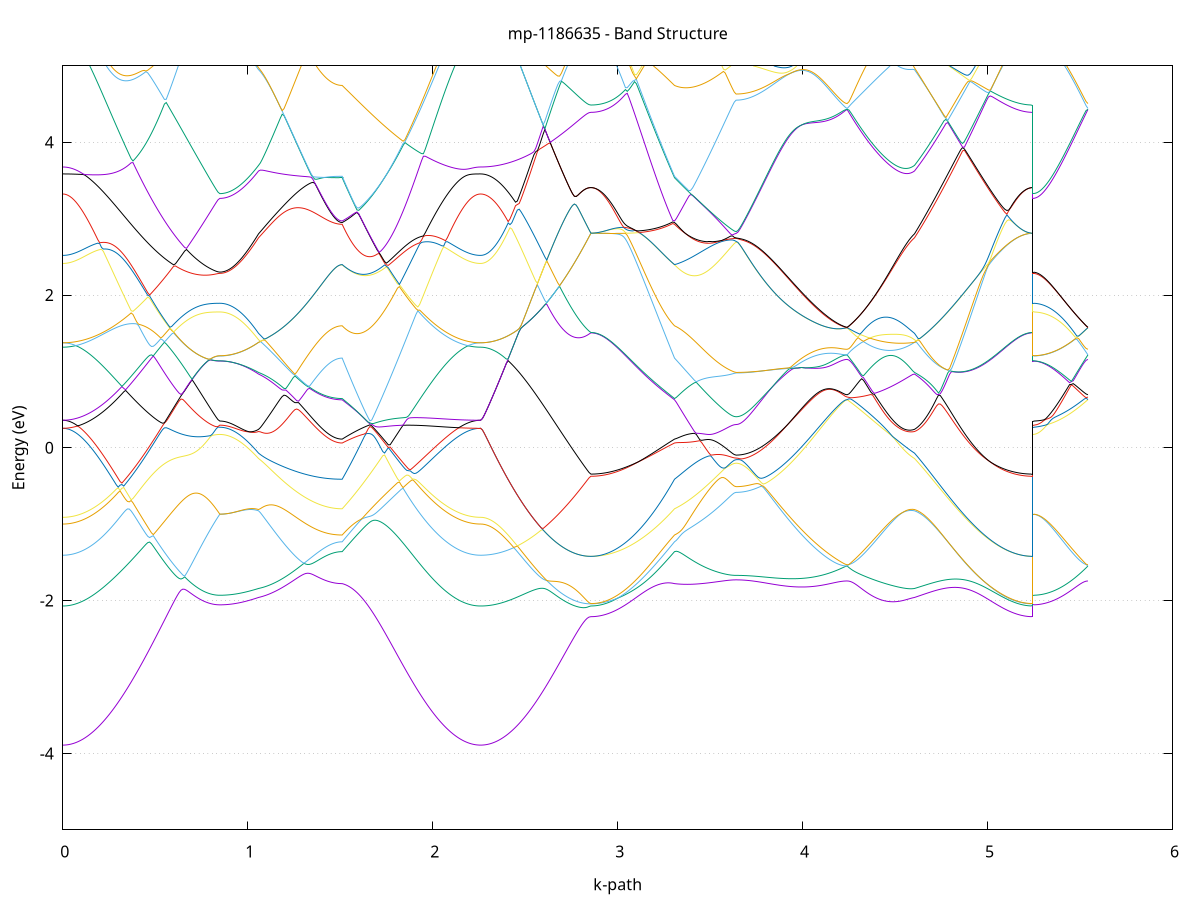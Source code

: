 set title 'mp-1186635 - Band Structure'
set xlabel 'k-path'
set ylabel 'Energy (eV)'
set grid y
set yrange [-5:5]
set terminal png size 800,600
set output 'mp-1186635_bands_gnuplot.png'
plot '-' using 1:2 with lines notitle, '-' using 1:2 with lines notitle, '-' using 1:2 with lines notitle, '-' using 1:2 with lines notitle, '-' using 1:2 with lines notitle, '-' using 1:2 with lines notitle, '-' using 1:2 with lines notitle, '-' using 1:2 with lines notitle, '-' using 1:2 with lines notitle, '-' using 1:2 with lines notitle, '-' using 1:2 with lines notitle, '-' using 1:2 with lines notitle, '-' using 1:2 with lines notitle, '-' using 1:2 with lines notitle, '-' using 1:2 with lines notitle, '-' using 1:2 with lines notitle, '-' using 1:2 with lines notitle, '-' using 1:2 with lines notitle, '-' using 1:2 with lines notitle, '-' using 1:2 with lines notitle, '-' using 1:2 with lines notitle, '-' using 1:2 with lines notitle, '-' using 1:2 with lines notitle, '-' using 1:2 with lines notitle, '-' using 1:2 with lines notitle, '-' using 1:2 with lines notitle, '-' using 1:2 with lines notitle, '-' using 1:2 with lines notitle, '-' using 1:2 with lines notitle, '-' using 1:2 with lines notitle, '-' using 1:2 with lines notitle, '-' using 1:2 with lines notitle, '-' using 1:2 with lines notitle, '-' using 1:2 with lines notitle, '-' using 1:2 with lines notitle, '-' using 1:2 with lines notitle, '-' using 1:2 with lines notitle, '-' using 1:2 with lines notitle, '-' using 1:2 with lines notitle, '-' using 1:2 with lines notitle, '-' using 1:2 with lines notitle, '-' using 1:2 with lines notitle, '-' using 1:2 with lines notitle, '-' using 1:2 with lines notitle, '-' using 1:2 with lines notitle, '-' using 1:2 with lines notitle, '-' using 1:2 with lines notitle, '-' using 1:2 with lines notitle
0.000000 -39.444791
0.009988 -39.444791
0.019975 -39.444791
0.029963 -39.444791
0.039951 -39.444791
0.049939 -39.444791
0.059926 -39.444791
0.069914 -39.444791
0.079902 -39.444791
0.089889 -39.444791
0.099877 -39.444791
0.109865 -39.444691
0.119853 -39.444691
0.129840 -39.444691
0.139828 -39.444691
0.149816 -39.444691
0.159803 -39.444691
0.169791 -39.444691
0.179779 -39.444591
0.189766 -39.444591
0.199754 -39.444591
0.209742 -39.444591
0.219730 -39.444591
0.229717 -39.444491
0.239705 -39.444491
0.249693 -39.444491
0.259680 -39.444491
0.269668 -39.444491
0.279656 -39.444391
0.289644 -39.444391
0.299631 -39.444391
0.309619 -39.444391
0.319607 -39.444291
0.329594 -39.444291
0.339582 -39.444291
0.349570 -39.444291
0.359557 -39.444191
0.369545 -39.444191
0.379533 -39.444191
0.389521 -39.444191
0.399508 -39.444091
0.409496 -39.444091
0.419484 -39.444091
0.429471 -39.444091
0.439459 -39.443991
0.449447 -39.443991
0.459435 -39.443991
0.469422 -39.443991
0.479410 -39.443891
0.489398 -39.443891
0.499385 -39.443891
0.509373 -39.443891
0.519361 -39.443891
0.529349 -39.443791
0.539336 -39.443791
0.549324 -39.443791
0.559312 -39.443791
0.569299 -39.443791
0.579287 -39.443691
0.589275 -39.443691
0.599262 -39.443691
0.609250 -39.443691
0.619238 -39.443691
0.629226 -39.443591
0.639213 -39.443591
0.649201 -39.443591
0.659189 -39.443591
0.669176 -39.443591
0.679164 -39.443591
0.689152 -39.443591
0.699140 -39.443591
0.709127 -39.443491
0.719115 -39.443491
0.729103 -39.443491
0.739090 -39.443491
0.749078 -39.443491
0.759066 -39.443491
0.769054 -39.443491
0.779041 -39.443491
0.789029 -39.443491
0.799017 -39.443491
0.809004 -39.443491
0.818992 -39.443491
0.828980 -39.443491
0.838967 -39.443491
0.848955 -39.443491
0.848955 -39.443491
0.858928 -39.443491
0.868900 -39.443491
0.878872 -39.443491
0.888845 -39.443491
0.898817 -39.443491
0.908789 -39.443491
0.918762 -39.443491
0.928734 -39.443491
0.938706 -39.443491
0.948679 -39.443491
0.958651 -39.443491
0.968623 -39.443491
0.978596 -39.443491
0.988568 -39.443491
0.998540 -39.443491
1.008513 -39.443491
1.018485 -39.443491
1.028457 -39.443491
1.038430 -39.443491
1.048402 -39.443491
1.058374 -39.443591
1.058374 -39.443591
1.068205 -39.443591
1.078036 -39.443591
1.087867 -39.443591
1.097698 -39.443591
1.107529 -39.443591
1.117360 -39.443591
1.127191 -39.443591
1.137021 -39.443591
1.146852 -39.443591
1.156683 -39.443591
1.166514 -39.443591
1.176345 -39.443591
1.186176 -39.443691
1.196007 -39.443691
1.205838 -39.443691
1.215668 -39.443691
1.225499 -39.443691
1.235330 -39.443691
1.245161 -39.443691
1.254992 -39.443691
1.264823 -39.443691
1.274654 -39.443691
1.284485 -39.443691
1.294315 -39.443791
1.304146 -39.443791
1.313977 -39.443791
1.323808 -39.443791
1.333639 -39.443791
1.343470 -39.443791
1.353301 -39.443791
1.363132 -39.443791
1.372962 -39.443791
1.382793 -39.443791
1.392624 -39.443791
1.402455 -39.443791
1.412286 -39.443791
1.422117 -39.443791
1.431948 -39.443891
1.441779 -39.443891
1.451609 -39.443891
1.461440 -39.443891
1.471271 -39.443891
1.481102 -39.443891
1.490933 -39.443891
1.500764 -39.443891
1.510595 -39.443891
1.510595 -39.443891
1.520573 -39.443891
1.530552 -39.443891
1.540530 -39.443891
1.550508 -39.443891
1.560487 -39.443791
1.570465 -39.443791
1.580444 -39.443791
1.590422 -39.443791
1.600401 -39.443791
1.610379 -39.443891
1.620358 -39.443891
1.630336 -39.443891
1.640314 -39.443891
1.650293 -39.443891
1.660271 -39.443891
1.670250 -39.443891
1.680228 -39.443891
1.690207 -39.443891
1.700185 -39.443891
1.710164 -39.443891
1.720142 -39.443891
1.730121 -39.443891
1.740099 -39.443991
1.750077 -39.443991
1.760056 -39.443991
1.770034 -39.443991
1.780013 -39.443991
1.789991 -39.443991
1.799970 -39.444091
1.809948 -39.444091
1.819927 -39.444091
1.829905 -39.444091
1.839883 -39.444091
1.849862 -39.444191
1.859840 -39.444191
1.869819 -39.444191
1.879797 -39.444191
1.889776 -39.444191
1.899754 -39.444291
1.909733 -39.444291
1.919711 -39.444291
1.929690 -39.444291
1.939668 -39.444391
1.949646 -39.444391
1.959625 -39.444391
1.969603 -39.444391
1.979582 -39.444391
1.989560 -39.444491
1.999539 -39.444491
2.009517 -39.444491
2.019496 -39.444491
2.029474 -39.444591
2.039452 -39.444591
2.049431 -39.444591
2.059409 -39.444591
2.069388 -39.444591
2.079366 -39.444591
2.089345 -39.444691
2.099323 -39.444691
2.109302 -39.444691
2.119280 -39.444691
2.129259 -39.444691
2.139237 -39.444691
2.149215 -39.444691
2.159194 -39.444791
2.169172 -39.444791
2.179151 -39.444791
2.189129 -39.444791
2.199108 -39.444791
2.209086 -39.444791
2.219065 -39.444791
2.229043 -39.444791
2.239021 -39.444791
2.249000 -39.444791
2.258978 -39.444791
2.258978 -39.444791
2.268917 -39.444791
2.278855 -39.444791
2.288793 -39.444791
2.298732 -39.444791
2.308670 -39.444791
2.318608 -39.444791
2.328547 -39.444791
2.338485 -39.444791
2.348424 -39.444791
2.358362 -39.444791
2.368300 -39.444791
2.378239 -39.444791
2.388177 -39.444791
2.398115 -39.444691
2.408054 -39.444691
2.417992 -39.444691
2.427930 -39.444691
2.437869 -39.444691
2.447807 -39.444691
2.457745 -39.444691
2.467684 -39.444691
2.477622 -39.444691
2.487560 -39.444591
2.497499 -39.444591
2.507437 -39.444591
2.517376 -39.444591
2.527314 -39.444591
2.537252 -39.444591
2.547191 -39.444591
2.557129 -39.444491
2.567067 -39.444491
2.577006 -39.444491
2.586944 -39.444491
2.596882 -39.444491
2.606821 -39.444491
2.616759 -39.444491
2.626697 -39.444391
2.636636 -39.444391
2.646574 -39.444391
2.656512 -39.444391
2.666451 -39.444391
2.676389 -39.444391
2.686328 -39.444391
2.696266 -39.444391
2.706204 -39.444291
2.716143 -39.444291
2.726081 -39.444291
2.736019 -39.444291
2.745958 -39.444291
2.755896 -39.444291
2.765834 -39.444291
2.775773 -39.444291
2.785711 -39.444291
2.795649 -39.444291
2.805588 -39.444291
2.815526 -39.444291
2.825465 -39.444291
2.835403 -39.444291
2.845341 -39.444291
2.855280 -39.444291
2.855280 -39.444291
2.865110 -39.444291
2.874941 -39.444291
2.884772 -39.444291
2.894603 -39.444291
2.904434 -39.444291
2.914265 -39.444291
2.924096 -39.444191
2.933927 -39.444191
2.943757 -39.444191
2.953588 -39.444191
2.963419 -39.444191
2.973250 -39.444191
2.983081 -39.444191
2.992912 -39.444191
3.002743 -39.444191
3.012574 -39.444191
3.022404 -39.444191
3.032235 -39.444191
3.042066 -39.444091
3.051897 -39.444091
3.061728 -39.444091
3.071559 -39.444091
3.081390 -39.444091
3.091221 -39.444091
3.101051 -39.444091
3.110882 -39.444091
3.120713 -39.444091
3.130544 -39.443991
3.140375 -39.443991
3.150206 -39.443991
3.160037 -39.443991
3.169868 -39.443991
3.179698 -39.443991
3.189529 -39.443991
3.199360 -39.443991
3.209191 -39.443991
3.219022 -39.443891
3.228853 -39.443891
3.238684 -39.443891
3.248514 -39.443891
3.258345 -39.443891
3.268176 -39.443891
3.278007 -39.443891
3.287838 -39.443891
3.297669 -39.443891
3.307500 -39.443891
3.307500 -39.443891
3.317291 -39.443891
3.327082 -39.443891
3.336873 -39.443891
3.346664 -39.443891
3.356456 -39.443891
3.366247 -39.443891
3.376038 -39.443891
3.385829 -39.443891
3.395620 -39.443891
3.405411 -39.443891
3.415202 -39.443891
3.424994 -39.443891
3.434785 -39.443891
3.444576 -39.443891
3.454367 -39.443891
3.464158 -39.443891
3.473949 -39.443891
3.483741 -39.443891
3.493532 -39.443891
3.503323 -39.443891
3.513114 -39.443891
3.522905 -39.443891
3.532696 -39.443891
3.542488 -39.443891
3.552279 -39.443891
3.562070 -39.443891
3.571861 -39.443891
3.581652 -39.443891
3.591443 -39.443891
3.601234 -39.443891
3.611026 -39.443891
3.620817 -39.443891
3.630608 -39.443891
3.640399 -39.443891
3.640399 -39.443891
3.650240 -39.443891
3.660081 -39.443891
3.669922 -39.443891
3.679763 -39.443891
3.689604 -39.443891
3.699445 -39.443891
3.709286 -39.443891
3.719127 -39.443891
3.728968 -39.443891
3.738809 -39.443791
3.748650 -39.443791
3.758491 -39.443791
3.768332 -39.443791
3.778173 -39.443791
3.788014 -39.443791
3.797855 -39.443791
3.807696 -39.443791
3.817537 -39.443791
3.827378 -39.443791
3.837219 -39.443791
3.847060 -39.443791
3.856901 -39.443791
3.866742 -39.443791
3.876584 -39.443691
3.886425 -39.443691
3.896266 -39.443691
3.906107 -39.443691
3.915948 -39.443691
3.925789 -39.443691
3.935630 -39.443691
3.945471 -39.443691
3.955312 -39.443691
3.965153 -39.443591
3.974994 -39.443591
3.984835 -39.443591
3.994676 -39.443591
4.004517 -39.443591
4.014358 -39.443591
4.024199 -39.443591
4.034040 -39.443591
4.043881 -39.443591
4.053722 -39.443591
4.063563 -39.443591
4.073404 -39.443491
4.083245 -39.443491
4.093086 -39.443491
4.102927 -39.443491
4.112768 -39.443491
4.122609 -39.443491
4.132450 -39.443491
4.142291 -39.443491
4.152132 -39.443491
4.161973 -39.443491
4.171814 -39.443491
4.181655 -39.443491
4.191496 -39.443491
4.201337 -39.443491
4.211178 -39.443491
4.221019 -39.443491
4.230860 -39.443491
4.240701 -39.443491
4.240701 -39.443491
4.250548 -39.443491
4.260396 -39.443491
4.270243 -39.443491
4.280090 -39.443491
4.289937 -39.443491
4.299785 -39.443491
4.309632 -39.443491
4.319479 -39.443491
4.329327 -39.443491
4.339174 -39.443491
4.349021 -39.443491
4.358868 -39.443491
4.368716 -39.443491
4.378563 -39.443491
4.388410 -39.443491
4.398257 -39.443491
4.408105 -39.443491
4.417952 -39.443491
4.427799 -39.443491
4.437646 -39.443491
4.447494 -39.443491
4.457341 -39.443491
4.467188 -39.443491
4.477036 -39.443491
4.486883 -39.443491
4.496730 -39.443491
4.506577 -39.443491
4.516425 -39.443491
4.526272 -39.443491
4.536119 -39.443491
4.545966 -39.443491
4.555814 -39.443491
4.565661 -39.443491
4.575508 -39.443491
4.585356 -39.443491
4.595203 -39.443591
4.605050 -39.443591
4.605050 -39.443591
4.615043 -39.443591
4.625036 -39.443591
4.635028 -39.443591
4.645021 -39.443591
4.655014 -39.443591
4.665007 -39.443591
4.674999 -39.443591
4.684992 -39.443591
4.694985 -39.443591
4.704978 -39.443691
4.714970 -39.443691
4.724963 -39.443691
4.734956 -39.443691
4.744949 -39.443691
4.754941 -39.443691
4.764934 -39.443691
4.774927 -39.443691
4.784920 -39.443791
4.794912 -39.443791
4.804905 -39.443791
4.814898 -39.443791
4.824891 -39.443791
4.834883 -39.443791
4.844876 -39.443791
4.854869 -39.443891
4.864862 -39.443891
4.874854 -39.443891
4.884847 -39.443891
4.894840 -39.443891
4.904833 -39.443891
4.914825 -39.443891
4.924818 -39.443991
4.934811 -39.443991
4.944804 -39.443991
4.954796 -39.443991
4.964789 -39.443991
4.974782 -39.443991
4.984775 -39.444091
4.994767 -39.444091
5.004760 -39.444091
5.014753 -39.444091
5.024746 -39.444091
5.034738 -39.444091
5.044731 -39.444091
5.054724 -39.444091
5.064717 -39.444191
5.074709 -39.444191
5.084702 -39.444191
5.094695 -39.444191
5.104688 -39.444191
5.114680 -39.444191
5.124673 -39.444191
5.134666 -39.444191
5.144659 -39.444191
5.154651 -39.444191
5.164644 -39.444191
5.174637 -39.444191
5.184630 -39.444191
5.194622 -39.444291
5.204615 -39.444291
5.214608 -39.444291
5.224601 -39.444291
5.234593 -39.444291
5.244586 -39.444291
5.244586 -39.443491
5.254524 -39.443491
5.264463 -39.443491
5.274401 -39.443491
5.284339 -39.443491
5.294278 -39.443491
5.304216 -39.443491
5.314154 -39.443491
5.324093 -39.443491
5.334031 -39.443491
5.343970 -39.443491
5.353908 -39.443491
5.363846 -39.443491
5.373785 -39.443491
5.383723 -39.443491
5.393661 -39.443491
5.403600 -39.443491
5.413538 -39.443491
5.423476 -39.443491
5.433415 -39.443491
5.443353 -39.443491
5.453291 -39.443491
5.463230 -39.443491
5.473168 -39.443491
5.483106 -39.443491
5.493045 -39.443491
5.502983 -39.443491
5.512922 -39.443491
5.522860 -39.443491
5.532798 -39.443491
5.542737 -39.443491
e
0.000000 -36.272391
0.009988 -36.272391
0.019975 -36.272291
0.029963 -36.272191
0.039951 -36.272091
0.049939 -36.271891
0.059926 -36.271691
0.069914 -36.271391
0.079902 -36.271091
0.089889 -36.270791
0.099877 -36.270391
0.109865 -36.269991
0.119853 -36.269591
0.129840 -36.269091
0.139828 -36.268491
0.149816 -36.267991
0.159803 -36.267391
0.169791 -36.266791
0.179779 -36.266091
0.189766 -36.265391
0.199754 -36.264691
0.209742 -36.263891
0.219730 -36.263091
0.229717 -36.262291
0.239705 -36.261391
0.249693 -36.260491
0.259680 -36.259591
0.269668 -36.258591
0.279656 -36.257591
0.289644 -36.256591
0.299631 -36.255591
0.309619 -36.254491
0.319607 -36.253491
0.329594 -36.252291
0.339582 -36.251191
0.349570 -36.250091
0.359557 -36.248891
0.369545 -36.247691
0.379533 -36.246491
0.389521 -36.245191
0.399508 -36.243991
0.409496 -36.242691
0.419484 -36.241391
0.429471 -36.240091
0.439459 -36.238791
0.449447 -36.237491
0.459435 -36.236091
0.469422 -36.234791
0.479410 -36.233391
0.489398 -36.231991
0.499385 -36.230591
0.509373 -36.229291
0.519361 -36.227891
0.529349 -36.226491
0.539336 -36.224991
0.549324 -36.223591
0.559312 -36.222191
0.569299 -36.220791
0.579287 -36.219391
0.589275 -36.217991
0.599262 -36.216591
0.609250 -36.215191
0.619238 -36.213791
0.629226 -36.212291
0.639213 -36.210891
0.649201 -36.209491
0.659189 -36.208191
0.669176 -36.206791
0.679164 -36.205391
0.689152 -36.203991
0.699140 -36.202691
0.709127 -36.201291
0.719115 -36.199991
0.729103 -36.198691
0.739090 -36.197391
0.749078 -36.196091
0.759066 -36.194791
0.769054 -36.193491
0.779041 -36.192291
0.789029 -36.191091
0.799017 -36.189891
0.809004 -36.188691
0.818992 -36.187691
0.828980 -36.186691
0.838967 -36.185991
0.848955 -36.185691
0.848955 -36.185691
0.858928 -36.185691
0.868900 -36.185691
0.878872 -36.185691
0.888845 -36.185691
0.898817 -36.185691
0.908789 -36.185691
0.918762 -36.185691
0.928734 -36.185691
0.938706 -36.185791
0.948679 -36.185791
0.958651 -36.185791
0.968623 -36.185791
0.978596 -36.185791
0.988568 -36.185791
0.998540 -36.185791
1.008513 -36.185791
1.018485 -36.185791
1.028457 -36.185791
1.038430 -36.186191
1.048402 -36.186791
1.058374 -36.187391
1.058374 -36.187391
1.068205 -36.187791
1.078036 -36.188291
1.087867 -36.188691
1.097698 -36.189091
1.107529 -36.189491
1.117360 -36.189891
1.127191 -36.190291
1.137021 -36.190691
1.146852 -36.191091
1.156683 -36.191491
1.166514 -36.191891
1.176345 -36.192191
1.186176 -36.192591
1.196007 -36.192891
1.205838 -36.193291
1.215668 -36.193591
1.225499 -36.193991
1.235330 -36.194291
1.245161 -36.194591
1.254992 -36.194891
1.264823 -36.195191
1.274654 -36.195491
1.284485 -36.195691
1.294315 -36.195991
1.304146 -36.196291
1.313977 -36.196491
1.323808 -36.196691
1.333639 -36.196891
1.343470 -36.197191
1.353301 -36.197391
1.363132 -36.197491
1.372962 -36.197691
1.382793 -36.197891
1.392624 -36.197991
1.402455 -36.198191
1.412286 -36.198291
1.422117 -36.198391
1.431948 -36.198491
1.441779 -36.198591
1.451609 -36.198691
1.461440 -36.198791
1.471271 -36.198791
1.481102 -36.198891
1.490933 -36.198891
1.500764 -36.198891
1.510595 -36.198891
1.510595 -36.198891
1.520573 -36.198891
1.530552 -36.199991
1.540530 -36.200991
1.550508 -36.202091
1.560487 -36.203191
1.570465 -36.204391
1.580444 -36.205591
1.590422 -36.206791
1.600401 -36.208091
1.610379 -36.209291
1.620358 -36.210591
1.630336 -36.211891
1.640314 -36.213291
1.650293 -36.214591
1.660271 -36.215991
1.670250 -36.217391
1.680228 -36.218791
1.690207 -36.220191
1.700185 -36.221591
1.710164 -36.222991
1.720142 -36.224391
1.730121 -36.225791
1.740099 -36.227191
1.750077 -36.228591
1.760056 -36.229991
1.770034 -36.231391
1.780013 -36.232791
1.789991 -36.234191
1.799970 -36.235591
1.809948 -36.236991
1.819927 -36.238291
1.829905 -36.239691
1.839883 -36.240991
1.849862 -36.242291
1.859840 -36.243591
1.869819 -36.244891
1.879797 -36.246191
1.889776 -36.247391
1.899754 -36.248591
1.909733 -36.249791
1.919711 -36.250991
1.929690 -36.252191
1.939668 -36.253291
1.949646 -36.254391
1.959625 -36.255491
1.969603 -36.256491
1.979582 -36.257591
1.989560 -36.258491
1.999539 -36.259491
2.009517 -36.260391
2.019496 -36.261291
2.029474 -36.262191
2.039452 -36.263091
2.049431 -36.263891
2.059409 -36.264591
2.069388 -36.265391
2.079366 -36.266091
2.089345 -36.266791
2.099323 -36.267391
2.109302 -36.267991
2.119280 -36.268491
2.129259 -36.269091
2.139237 -36.269591
2.149215 -36.269991
2.159194 -36.270391
2.169172 -36.270791
2.179151 -36.271091
2.189129 -36.271391
2.199108 -36.271691
2.209086 -36.271891
2.219065 -36.272091
2.229043 -36.272191
2.239021 -36.272291
2.249000 -36.272391
2.258978 -36.272391
2.258978 -36.272391
2.268917 -36.272391
2.278855 -36.272291
2.288793 -36.272191
2.298732 -36.272091
2.308670 -36.271891
2.318608 -36.271691
2.328547 -36.271391
2.338485 -36.271091
2.348424 -36.270791
2.358362 -36.270391
2.368300 -36.269991
2.378239 -36.269591
2.388177 -36.269091
2.398115 -36.268591
2.408054 -36.267991
2.417992 -36.267391
2.427930 -36.266791
2.437869 -36.266191
2.447807 -36.265491
2.457745 -36.264691
2.467684 -36.263991
2.477622 -36.263191
2.487560 -36.262391
2.497499 -36.261491
2.507437 -36.260591
2.517376 -36.259691
2.527314 -36.258791
2.537252 -36.257791
2.547191 -36.256891
2.557129 -36.255791
2.567067 -36.254791
2.577006 -36.253791
2.586944 -36.252691
2.596882 -36.251591
2.606821 -36.250491
2.616759 -36.249391
2.626697 -36.248191
2.636636 -36.247091
2.646574 -36.245991
2.656512 -36.244791
2.666451 -36.243691
2.676389 -36.242491
2.686328 -36.241291
2.696266 -36.240191
2.706204 -36.239091
2.716143 -36.237991
2.726081 -36.236891
2.736019 -36.235791
2.745958 -36.234791
2.755896 -36.233791
2.765834 -36.232891
2.775773 -36.232091
2.785711 -36.231291
2.795649 -36.230591
2.805588 -36.229891
2.815526 -36.229391
2.825465 -36.228991
2.835403 -36.228691
2.845341 -36.228491
2.855280 -36.228391
2.855280 -36.228391
2.865110 -36.228391
2.874941 -36.228391
2.884772 -36.228291
2.894603 -36.228191
2.904434 -36.227991
2.914265 -36.227891
2.924096 -36.227591
2.933927 -36.227391
2.943757 -36.227091
2.953588 -36.226891
2.963419 -36.226491
2.973250 -36.226191
2.983081 -36.225791
2.992912 -36.225391
3.002743 -36.224891
3.012574 -36.224491
3.022404 -36.223891
3.032235 -36.223391
3.042066 -36.222891
3.051897 -36.222291
3.061728 -36.221691
3.071559 -36.220991
3.081390 -36.220291
3.091221 -36.219691
3.101051 -36.218891
3.110882 -36.218191
3.120713 -36.217391
3.130544 -36.216591
3.140375 -36.215791
3.150206 -36.214991
3.160037 -36.214091
3.169868 -36.213191
3.179698 -36.212291
3.189529 -36.211391
3.199360 -36.210491
3.209191 -36.209491
3.219022 -36.208491
3.228853 -36.207491
3.238684 -36.206491
3.248514 -36.205491
3.258345 -36.204391
3.268176 -36.203291
3.278007 -36.202291
3.287838 -36.201191
3.297669 -36.199991
3.307500 -36.198891
3.307500 -36.198891
3.317291 -36.199291
3.327082 -36.200091
3.336873 -36.200991
3.346664 -36.201891
3.356456 -36.202691
3.366247 -36.203591
3.376038 -36.204391
3.385829 -36.205191
3.395620 -36.205891
3.405411 -36.206691
3.415202 -36.207391
3.424994 -36.208091
3.434785 -36.208791
3.444576 -36.209391
3.454367 -36.209991
3.464158 -36.210591
3.473949 -36.211091
3.483741 -36.211691
3.493532 -36.212191
3.503323 -36.212591
3.513114 -36.213091
3.522905 -36.213491
3.532696 -36.213791
3.542488 -36.214191
3.552279 -36.214491
3.562070 -36.214791
3.571861 -36.214991
3.581652 -36.215191
3.591443 -36.215391
3.601234 -36.215591
3.611026 -36.215691
3.620817 -36.215791
3.630608 -36.215791
3.640399 -36.215791
3.640399 -36.215791
3.650240 -36.215791
3.660081 -36.215791
3.669922 -36.215691
3.679763 -36.215691
3.689604 -36.215591
3.699445 -36.215391
3.709286 -36.215291
3.719127 -36.215091
3.728968 -36.214891
3.738809 -36.214691
3.748650 -36.214491
3.758491 -36.214291
3.768332 -36.213991
3.778173 -36.213691
3.788014 -36.213391
3.797855 -36.213091
3.807696 -36.212691
3.817537 -36.212391
3.827378 -36.211991
3.837219 -36.211591
3.847060 -36.211191
3.856901 -36.210691
3.866742 -36.210291
3.876584 -36.209791
3.886425 -36.209291
3.896266 -36.208791
3.906107 -36.208191
3.915948 -36.207691
3.925789 -36.207091
3.935630 -36.206591
3.945471 -36.205991
3.955312 -36.205391
3.965153 -36.204691
3.974994 -36.204091
3.984835 -36.203491
3.994676 -36.202791
4.004517 -36.202091
4.014358 -36.201491
4.024199 -36.200791
4.034040 -36.200091
4.043881 -36.199291
4.053722 -36.198591
4.063563 -36.197891
4.073404 -36.197091
4.083245 -36.196391
4.093086 -36.195591
4.102927 -36.194891
4.112768 -36.194091
4.122609 -36.193291
4.132450 -36.192591
4.142291 -36.191791
4.152132 -36.190991
4.161973 -36.190291
4.171814 -36.189491
4.181655 -36.188791
4.191496 -36.188091
4.201337 -36.187391
4.211178 -36.186791
4.221019 -36.186191
4.230860 -36.185891
4.240701 -36.185691
4.240701 -36.185691
4.250548 -36.185791
4.260396 -36.185891
4.270243 -36.186091
4.280090 -36.186291
4.289937 -36.186491
4.299785 -36.186791
4.309632 -36.186991
4.319479 -36.187291
4.329327 -36.187491
4.339174 -36.187691
4.349021 -36.187991
4.358868 -36.188191
4.368716 -36.188391
4.378563 -36.188491
4.388410 -36.188691
4.398257 -36.188791
4.408105 -36.188891
4.417952 -36.188991
4.427799 -36.189091
4.437646 -36.189191
4.447494 -36.189191
4.457341 -36.189191
4.467188 -36.189191
4.477036 -36.189091
4.486883 -36.189091
4.496730 -36.188991
4.506577 -36.188891
4.516425 -36.188791
4.526272 -36.188591
4.536119 -36.188391
4.545966 -36.188191
4.555814 -36.187991
4.565661 -36.187791
4.575508 -36.187591
4.585356 -36.187291
4.595203 -36.187191
4.605050 -36.187391
4.605050 -36.187391
4.615043 -36.187991
4.625036 -36.188691
4.635028 -36.189391
4.645021 -36.190091
4.655014 -36.190791
4.665007 -36.191491
4.674999 -36.192291
4.684992 -36.193091
4.694985 -36.193791
4.704978 -36.194591
4.714970 -36.195491
4.724963 -36.196291
4.734956 -36.197091
4.744949 -36.197991
4.754941 -36.198791
4.764934 -36.199691
4.774927 -36.200591
4.784920 -36.201391
4.794912 -36.202291
4.804905 -36.203191
4.814898 -36.204091
4.824891 -36.204991
4.834883 -36.205891
4.844876 -36.206791
4.854869 -36.207591
4.864862 -36.208491
4.874854 -36.209391
4.884847 -36.210191
4.894840 -36.211091
4.904833 -36.211891
4.914825 -36.212791
4.924818 -36.213591
4.934811 -36.214391
4.944804 -36.215191
4.954796 -36.215991
4.964789 -36.216791
4.974782 -36.217491
4.984775 -36.218191
4.994767 -36.218991
5.004760 -36.219591
5.014753 -36.220291
5.024746 -36.220991
5.034738 -36.221591
5.044731 -36.222191
5.054724 -36.222791
5.064717 -36.223291
5.074709 -36.223891
5.084702 -36.224391
5.094695 -36.224891
5.104688 -36.225291
5.114680 -36.225691
5.124673 -36.226091
5.134666 -36.226491
5.144659 -36.226791
5.154651 -36.227091
5.164644 -36.227391
5.174637 -36.227591
5.184630 -36.227791
5.194622 -36.227991
5.204615 -36.228191
5.214608 -36.228291
5.224601 -36.228391
5.234593 -36.228391
5.244586 -36.228391
5.244586 -36.185691
5.254524 -36.185691
5.264463 -36.185691
5.274401 -36.185691
5.284339 -36.185691
5.294278 -36.185691
5.304216 -36.185691
5.314154 -36.185691
5.324093 -36.185691
5.334031 -36.185691
5.343970 -36.185691
5.353908 -36.185691
5.363846 -36.185691
5.373785 -36.185691
5.383723 -36.185691
5.393661 -36.185691
5.403600 -36.185691
5.413538 -36.185691
5.423476 -36.185691
5.433415 -36.185691
5.443353 -36.185691
5.453291 -36.185691
5.463230 -36.185691
5.473168 -36.185691
5.483106 -36.185691
5.493045 -36.185691
5.502983 -36.185691
5.512922 -36.185691
5.522860 -36.185691
5.532798 -36.185691
5.542737 -36.185691
e
0.000000 -36.140091
0.009988 -36.140091
0.019975 -36.140091
0.029963 -36.140191
0.039951 -36.140191
0.049939 -36.140191
0.059926 -36.140291
0.069914 -36.140291
0.079902 -36.140391
0.089889 -36.140491
0.099877 -36.140591
0.109865 -36.140691
0.119853 -36.140791
0.129840 -36.140891
0.139828 -36.140991
0.149816 -36.141191
0.159803 -36.141291
0.169791 -36.141491
0.179779 -36.141591
0.189766 -36.141791
0.199754 -36.141991
0.209742 -36.142191
0.219730 -36.142391
0.229717 -36.142591
0.239705 -36.142791
0.249693 -36.143391
0.259680 -36.144091
0.269668 -36.144891
0.279656 -36.145591
0.289644 -36.146291
0.299631 -36.147091
0.309619 -36.147891
0.319607 -36.148691
0.329594 -36.149491
0.339582 -36.150291
0.349570 -36.151091
0.359557 -36.151891
0.369545 -36.152791
0.379533 -36.153591
0.389521 -36.154391
0.399508 -36.155291
0.409496 -36.156191
0.419484 -36.156991
0.429471 -36.157891
0.439459 -36.158691
0.449447 -36.159591
0.459435 -36.160391
0.469422 -36.161291
0.479410 -36.162091
0.489398 -36.162891
0.499385 -36.163791
0.509373 -36.164591
0.519361 -36.165391
0.529349 -36.166191
0.539336 -36.166991
0.549324 -36.167691
0.559312 -36.168491
0.569299 -36.169191
0.579287 -36.169991
0.589275 -36.170691
0.599262 -36.171391
0.609250 -36.171991
0.619238 -36.172691
0.629226 -36.173291
0.639213 -36.173891
0.649201 -36.174491
0.659189 -36.175091
0.669176 -36.175591
0.679164 -36.176091
0.689152 -36.176591
0.699140 -36.177091
0.709127 -36.177491
0.719115 -36.177891
0.729103 -36.178291
0.739090 -36.178591
0.749078 -36.178891
0.759066 -36.179191
0.769054 -36.179491
0.779041 -36.179691
0.789029 -36.179891
0.799017 -36.180091
0.809004 -36.180291
0.818992 -36.180391
0.828980 -36.180391
0.838967 -36.180791
0.848955 -36.180991
0.848955 -36.180991
0.858928 -36.180991
0.868900 -36.180991
0.878872 -36.180891
0.888845 -36.180791
0.898817 -36.180891
0.908789 -36.181091
0.918762 -36.181291
0.928734 -36.181491
0.938706 -36.181791
0.948679 -36.182091
0.958651 -36.182491
0.968623 -36.182791
0.978596 -36.183191
0.988568 -36.183691
0.998540 -36.184091
1.008513 -36.184591
1.018485 -36.185091
1.028457 -36.185591
1.038430 -36.185791
1.048402 -36.185891
1.058374 -36.185891
1.058374 -36.185891
1.068205 -36.185891
1.078036 -36.186091
1.087867 -36.186291
1.097698 -36.186591
1.107529 -36.186891
1.117360 -36.187191
1.127191 -36.187591
1.137021 -36.187991
1.146852 -36.188391
1.156683 -36.188791
1.166514 -36.189191
1.176345 -36.189591
1.186176 -36.189991
1.196007 -36.190491
1.205838 -36.190891
1.215668 -36.191291
1.225499 -36.191691
1.235330 -36.192091
1.245161 -36.192391
1.254992 -36.192791
1.264823 -36.193191
1.274654 -36.193491
1.284485 -36.193891
1.294315 -36.194191
1.304146 -36.194491
1.313977 -36.194791
1.323808 -36.195091
1.333639 -36.195391
1.343470 -36.195691
1.353301 -36.195891
1.363132 -36.196191
1.372962 -36.196391
1.382793 -36.196591
1.392624 -36.196791
1.402455 -36.196991
1.412286 -36.197191
1.422117 -36.197291
1.431948 -36.197391
1.441779 -36.197591
1.451609 -36.197691
1.461440 -36.197791
1.471271 -36.197791
1.481102 -36.197891
1.490933 -36.197891
1.500764 -36.197891
1.510595 -36.197991
1.510595 -36.197991
1.520573 -36.197791
1.530552 -36.196591
1.540530 -36.195491
1.550508 -36.194291
1.560487 -36.193091
1.570465 -36.191891
1.580444 -36.190691
1.590422 -36.189491
1.600401 -36.188291
1.610379 -36.186991
1.620358 -36.185791
1.630336 -36.184591
1.640314 -36.183391
1.650293 -36.182091
1.660271 -36.180891
1.670250 -36.179691
1.680228 -36.178391
1.690207 -36.177191
1.700185 -36.175991
1.710164 -36.174791
1.720142 -36.173591
1.730121 -36.172291
1.740099 -36.171091
1.750077 -36.169891
1.760056 -36.168791
1.770034 -36.167591
1.780013 -36.166391
1.789991 -36.165191
1.799970 -36.164091
1.809948 -36.162991
1.819927 -36.161791
1.829905 -36.160691
1.839883 -36.159591
1.849862 -36.158491
1.859840 -36.157491
1.869819 -36.156391
1.879797 -36.155391
1.889776 -36.154391
1.899754 -36.153391
1.909733 -36.152391
1.919711 -36.151391
1.929690 -36.150491
1.939668 -36.149591
1.949646 -36.148691
1.959625 -36.147791
1.969603 -36.146991
1.979582 -36.146091
1.989560 -36.145291
1.999539 -36.144491
2.009517 -36.143791
2.019496 -36.143091
2.029474 -36.142491
2.039452 -36.142291
2.049431 -36.142091
2.059409 -36.141891
2.069388 -36.141691
2.079366 -36.141591
2.089345 -36.141391
2.099323 -36.141291
2.109302 -36.141091
2.119280 -36.140991
2.129259 -36.140891
2.139237 -36.140791
2.149215 -36.140691
2.159194 -36.140591
2.169172 -36.140491
2.179151 -36.140391
2.189129 -36.140291
2.199108 -36.140291
2.209086 -36.140191
2.219065 -36.140191
2.229043 -36.140191
2.239021 -36.140091
2.249000 -36.140091
2.258978 -36.140091
2.258978 -36.140091
2.268917 -36.140091
2.278855 -36.140191
2.288793 -36.140291
2.298732 -36.140391
2.308670 -36.140591
2.318608 -36.140891
2.328547 -36.141091
2.338485 -36.141391
2.348424 -36.141791
2.358362 -36.142191
2.368300 -36.142591
2.378239 -36.143091
2.388177 -36.143591
2.398115 -36.144191
2.408054 -36.144791
2.417992 -36.145391
2.427930 -36.145991
2.437869 -36.146691
2.447807 -36.147391
2.457745 -36.148191
2.467684 -36.149091
2.477622 -36.149891
2.487560 -36.150791
2.497499 -36.151691
2.507437 -36.152591
2.517376 -36.153491
2.527314 -36.154491
2.537252 -36.155491
2.547191 -36.156591
2.557129 -36.157591
2.567067 -36.158691
2.577006 -36.159791
2.586944 -36.160891
2.596882 -36.162091
2.606821 -36.163191
2.616759 -36.164391
2.626697 -36.165591
2.636636 -36.166791
2.646574 -36.167991
2.656512 -36.169191
2.666451 -36.170391
2.676389 -36.171591
2.686328 -36.172791
2.696266 -36.173891
2.706204 -36.175091
2.716143 -36.176191
2.726081 -36.177391
2.736019 -36.178391
2.745958 -36.179491
2.755896 -36.180491
2.765834 -36.181391
2.775773 -36.182291
2.785711 -36.183091
2.795649 -36.183891
2.805588 -36.184491
2.815526 -36.185091
2.825465 -36.185491
2.835403 -36.185791
2.845341 -36.185991
2.855280 -36.186091
2.855280 -36.186091
2.865110 -36.186091
2.874941 -36.186091
2.884772 -36.186091
2.894603 -36.186091
2.904434 -36.186091
2.914265 -36.186091
2.924096 -36.186091
2.933927 -36.186091
2.943757 -36.186091
2.953588 -36.186091
2.963419 -36.186091
2.973250 -36.186091
2.983081 -36.186191
2.992912 -36.186191
3.002743 -36.186191
3.012574 -36.186291
3.022404 -36.186291
3.032235 -36.186391
3.042066 -36.186391
3.051897 -36.186491
3.061728 -36.186591
3.071559 -36.186691
3.081390 -36.186791
3.091221 -36.186991
3.101051 -36.187091
3.110882 -36.187291
3.120713 -36.187491
3.130544 -36.187691
3.140375 -36.187991
3.150206 -36.188291
3.160037 -36.188591
3.169868 -36.188891
3.179698 -36.189291
3.189529 -36.189691
3.199360 -36.190191
3.209191 -36.190691
3.219022 -36.191191
3.228853 -36.191791
3.238684 -36.192391
3.248514 -36.193091
3.258345 -36.193791
3.268176 -36.194491
3.278007 -36.195291
3.287838 -36.196091
3.297669 -36.196991
3.307500 -36.197991
3.307500 -36.197991
3.317291 -36.197491
3.327082 -36.196591
3.336873 -36.195691
3.346664 -36.194691
3.356456 -36.193791
3.366247 -36.192991
3.376038 -36.192091
3.385829 -36.191291
3.395620 -36.190491
3.405411 -36.189691
3.415202 -36.188991
3.424994 -36.188291
3.434785 -36.187691
3.444576 -36.186991
3.454367 -36.186391
3.464158 -36.185891
3.473949 -36.185291
3.483741 -36.184791
3.493532 -36.184291
3.503323 -36.183891
3.513114 -36.183491
3.522905 -36.183091
3.532696 -36.182791
3.542488 -36.182491
3.552279 -36.182191
3.562070 -36.181891
3.571861 -36.181691
3.581652 -36.181491
3.591443 -36.181391
3.601234 -36.181191
3.611026 -36.181091
3.620817 -36.181091
3.630608 -36.180991
3.640399 -36.180991
3.640399 -36.180991
3.650240 -36.180991
3.660081 -36.180991
3.669922 -36.180991
3.679763 -36.180991
3.689604 -36.180991
3.699445 -36.180991
3.709286 -36.180991
3.719127 -36.180991
3.728968 -36.180991
3.738809 -36.180991
3.748650 -36.180991
3.758491 -36.180991
3.768332 -36.180991
3.778173 -36.180991
3.788014 -36.180991
3.797855 -36.180991
3.807696 -36.180991
3.817537 -36.180991
3.827378 -36.180991
3.837219 -36.180991
3.847060 -36.180891
3.856901 -36.180891
3.866742 -36.180891
3.876584 -36.180891
3.886425 -36.180891
3.896266 -36.180891
3.906107 -36.180891
3.915948 -36.180891
3.925789 -36.180891
3.935630 -36.180891
3.945471 -36.180891
3.955312 -36.180891
3.965153 -36.180891
3.974994 -36.180891
3.984835 -36.180891
3.994676 -36.180891
4.004517 -36.180891
4.014358 -36.180791
4.024199 -36.180791
4.034040 -36.180791
4.043881 -36.180791
4.053722 -36.180791
4.063563 -36.180791
4.073404 -36.180791
4.083245 -36.180791
4.093086 -36.180791
4.102927 -36.180791
4.112768 -36.180791
4.122609 -36.180791
4.132450 -36.180791
4.142291 -36.180791
4.152132 -36.180791
4.161973 -36.180791
4.171814 -36.180791
4.181655 -36.180791
4.191496 -36.180791
4.201337 -36.180791
4.211178 -36.180791
4.221019 -36.180791
4.230860 -36.180791
4.240701 -36.180791
4.240701 -36.180791
4.250548 -36.180791
4.260396 -36.180791
4.270243 -36.180791
4.280090 -36.180691
4.289937 -36.180691
4.299785 -36.180691
4.309632 -36.180591
4.319479 -36.180491
4.329327 -36.180491
4.339174 -36.180391
4.349021 -36.180291
4.358868 -36.180191
4.368716 -36.180091
4.378563 -36.179891
4.388410 -36.179791
4.398257 -36.179691
4.408105 -36.179491
4.417952 -36.179291
4.427799 -36.179191
4.437646 -36.179191
4.447494 -36.179391
4.457341 -36.179591
4.467188 -36.179891
4.477036 -36.180191
4.486883 -36.180491
4.496730 -36.180791
4.506577 -36.181191
4.516425 -36.181591
4.526272 -36.181991
4.536119 -36.182491
4.545966 -36.182991
4.555814 -36.183491
4.565661 -36.184091
4.575508 -36.184691
4.585356 -36.185191
4.595203 -36.185691
4.605050 -36.185891
4.605050 -36.185891
4.615043 -36.185891
4.625036 -36.185891
4.635028 -36.185891
4.645021 -36.185891
4.655014 -36.185891
4.665007 -36.185891
4.674999 -36.185891
4.684992 -36.185991
4.694985 -36.185991
4.704978 -36.185991
4.714970 -36.185991
4.724963 -36.185991
4.734956 -36.185991
4.744949 -36.185991
4.754941 -36.185991
4.764934 -36.185991
4.774927 -36.186091
4.784920 -36.186091
4.794912 -36.186091
4.804905 -36.186091
4.814898 -36.186091
4.824891 -36.186091
4.834883 -36.186091
4.844876 -36.186091
4.854869 -36.186091
4.864862 -36.186091
4.874854 -36.186091
4.884847 -36.186091
4.894840 -36.186091
4.904833 -36.186091
4.914825 -36.186091
4.924818 -36.186091
4.934811 -36.186091
4.944804 -36.186091
4.954796 -36.186091
4.964789 -36.186091
4.974782 -36.186091
4.984775 -36.186091
4.994767 -36.186091
5.004760 -36.186091
5.014753 -36.186091
5.024746 -36.186091
5.034738 -36.186091
5.044731 -36.186091
5.054724 -36.186091
5.064717 -36.186091
5.074709 -36.186091
5.084702 -36.186091
5.094695 -36.186091
5.104688 -36.186091
5.114680 -36.186091
5.124673 -36.186091
5.134666 -36.186091
5.144659 -36.186091
5.154651 -36.186091
5.164644 -36.186091
5.174637 -36.186091
5.184630 -36.186091
5.194622 -36.186091
5.204615 -36.186091
5.214608 -36.186091
5.224601 -36.186091
5.234593 -36.186091
5.244586 -36.186091
5.244586 -36.180991
5.254524 -36.180991
5.264463 -36.180991
5.274401 -36.180991
5.284339 -36.180991
5.294278 -36.180991
5.304216 -36.180991
5.314154 -36.180991
5.324093 -36.180991
5.334031 -36.180991
5.343970 -36.180991
5.353908 -36.180991
5.363846 -36.180991
5.373785 -36.180991
5.383723 -36.180991
5.393661 -36.180991
5.403600 -36.180991
5.413538 -36.180891
5.423476 -36.180891
5.433415 -36.180891
5.443353 -36.180891
5.453291 -36.180891
5.463230 -36.180891
5.473168 -36.180891
5.483106 -36.180891
5.493045 -36.180791
5.502983 -36.180791
5.512922 -36.180791
5.522860 -36.180791
5.532798 -36.180791
5.542737 -36.180791
e
0.000000 -36.134191
0.009988 -36.134191
0.019975 -36.134191
0.029963 -36.134291
0.039951 -36.134391
0.049939 -36.134591
0.059926 -36.134791
0.069914 -36.134991
0.079902 -36.135191
0.089889 -36.135491
0.099877 -36.135791
0.109865 -36.136091
0.119853 -36.136391
0.129840 -36.136791
0.139828 -36.137191
0.149816 -36.137691
0.159803 -36.138091
0.169791 -36.138591
0.179779 -36.139191
0.189766 -36.139691
0.199754 -36.140291
0.209742 -36.140891
0.219730 -36.141491
0.229717 -36.142091
0.239705 -36.142791
0.249693 -36.143091
0.259680 -36.143291
0.269668 -36.143591
0.279656 -36.143891
0.289644 -36.144191
0.299631 -36.144391
0.309619 -36.144791
0.319607 -36.145091
0.329594 -36.145391
0.339582 -36.145691
0.349570 -36.146091
0.359557 -36.146491
0.369545 -36.146791
0.379533 -36.147191
0.389521 -36.147591
0.399508 -36.148091
0.409496 -36.148491
0.419484 -36.148891
0.429471 -36.149391
0.439459 -36.149891
0.449447 -36.150291
0.459435 -36.150791
0.469422 -36.151391
0.479410 -36.151891
0.489398 -36.152391
0.499385 -36.152991
0.509373 -36.153591
0.519361 -36.154191
0.529349 -36.154791
0.539336 -36.155391
0.549324 -36.155991
0.559312 -36.156691
0.569299 -36.157391
0.579287 -36.157991
0.589275 -36.158691
0.599262 -36.159491
0.609250 -36.160191
0.619238 -36.160991
0.629226 -36.161691
0.639213 -36.162491
0.649201 -36.163291
0.659189 -36.164091
0.669176 -36.164991
0.679164 -36.165791
0.689152 -36.166691
0.699140 -36.167591
0.709127 -36.168491
0.719115 -36.169391
0.729103 -36.170391
0.739090 -36.171291
0.749078 -36.172291
0.759066 -36.173291
0.769054 -36.174291
0.779041 -36.175291
0.789029 -36.176291
0.799017 -36.177291
0.809004 -36.178291
0.818992 -36.179191
0.828980 -36.180091
0.838967 -36.180491
0.848955 -36.180491
0.848955 -36.180491
0.858928 -36.180491
0.868900 -36.180591
0.878872 -36.180591
0.888845 -36.180791
0.898817 -36.180691
0.908789 -36.180491
0.918762 -36.180291
0.928734 -36.179991
0.938706 -36.179791
0.948679 -36.179491
0.958651 -36.179191
0.968623 -36.178791
0.978596 -36.178391
0.988568 -36.177991
0.998540 -36.177591
1.008513 -36.177091
1.018485 -36.176691
1.028457 -36.176091
1.038430 -36.175591
1.048402 -36.174991
1.058374 -36.174491
1.058374 -36.174491
1.068205 -36.173991
1.078036 -36.173391
1.087867 -36.172791
1.097698 -36.172191
1.107529 -36.171491
1.117360 -36.170691
1.127191 -36.169991
1.137021 -36.169191
1.146852 -36.168491
1.156683 -36.167691
1.166514 -36.166991
1.176345 -36.166191
1.186176 -36.165491
1.196007 -36.164691
1.205838 -36.163991
1.215668 -36.163291
1.225499 -36.162591
1.235330 -36.161891
1.245161 -36.161191
1.254992 -36.160591
1.264823 -36.159991
1.274654 -36.159391
1.284485 -36.158791
1.294315 -36.158191
1.304146 -36.157591
1.313977 -36.157091
1.323808 -36.156591
1.333639 -36.156091
1.343470 -36.155691
1.353301 -36.155291
1.363132 -36.154791
1.372962 -36.154491
1.382793 -36.154091
1.392624 -36.153791
1.402455 -36.153491
1.412286 -36.153191
1.422117 -36.152891
1.431948 -36.152691
1.441779 -36.152491
1.451609 -36.152291
1.461440 -36.152191
1.471271 -36.151991
1.481102 -36.151991
1.490933 -36.151891
1.500764 -36.151791
1.510595 -36.151791
1.510595 -36.151791
1.520573 -36.151991
1.530552 -36.152091
1.540530 -36.152191
1.550508 -36.152291
1.560487 -36.152291
1.570465 -36.152291
1.580444 -36.152291
1.590422 -36.152191
1.600401 -36.152191
1.610379 -36.152091
1.620358 -36.151991
1.630336 -36.151891
1.640314 -36.151691
1.650293 -36.151591
1.660271 -36.151391
1.670250 -36.151291
1.680228 -36.151091
1.690207 -36.150891
1.700185 -36.150591
1.710164 -36.150391
1.720142 -36.150191
1.730121 -36.149991
1.740099 -36.149691
1.750077 -36.149491
1.760056 -36.149191
1.770034 -36.148891
1.780013 -36.148691
1.789991 -36.148391
1.799970 -36.148191
1.809948 -36.147891
1.819927 -36.147591
1.829905 -36.147291
1.839883 -36.147091
1.849862 -36.146791
1.859840 -36.146491
1.869819 -36.146291
1.879797 -36.145991
1.889776 -36.145691
1.899754 -36.145491
1.909733 -36.145191
1.919711 -36.144891
1.929690 -36.144691
1.939668 -36.144391
1.949646 -36.144191
1.959625 -36.143991
1.969603 -36.143691
1.979582 -36.143491
1.989560 -36.143291
1.999539 -36.143091
2.009517 -36.142891
2.019496 -36.142591
2.029474 -36.142391
2.039452 -36.141691
2.049431 -36.140991
2.059409 -36.140391
2.069388 -36.139791
2.079366 -36.139191
2.089345 -36.138691
2.099323 -36.138191
2.109302 -36.137691
2.119280 -36.137291
2.129259 -36.136791
2.139237 -36.136491
2.149215 -36.136091
2.159194 -36.135791
2.169172 -36.135491
2.179151 -36.135191
2.189129 -36.134991
2.199108 -36.134791
2.209086 -36.134591
2.219065 -36.134391
2.229043 -36.134291
2.239021 -36.134191
2.249000 -36.134191
2.258978 -36.134191
2.258978 -36.134191
2.268917 -36.134191
2.278855 -36.134191
2.288793 -36.134191
2.298732 -36.134191
2.308670 -36.134191
2.318608 -36.134191
2.328547 -36.134191
2.338485 -36.134191
2.348424 -36.134191
2.358362 -36.134191
2.368300 -36.134191
2.378239 -36.134191
2.388177 -36.134191
2.398115 -36.134191
2.408054 -36.134191
2.417992 -36.134191
2.427930 -36.134291
2.437869 -36.134291
2.447807 -36.134291
2.457745 -36.134291
2.467684 -36.134291
2.477622 -36.134291
2.487560 -36.134291
2.497499 -36.134291
2.507437 -36.134291
2.517376 -36.134291
2.527314 -36.134291
2.537252 -36.134391
2.547191 -36.134391
2.557129 -36.134391
2.567067 -36.134391
2.577006 -36.134391
2.586944 -36.134391
2.596882 -36.134391
2.606821 -36.134391
2.616759 -36.134391
2.626697 -36.134391
2.636636 -36.134491
2.646574 -36.134491
2.656512 -36.134491
2.666451 -36.134491
2.676389 -36.134491
2.686328 -36.134491
2.696266 -36.134491
2.706204 -36.134491
2.716143 -36.134491
2.726081 -36.134491
2.736019 -36.134491
2.745958 -36.134491
2.755896 -36.134491
2.765834 -36.134491
2.775773 -36.134491
2.785711 -36.134591
2.795649 -36.134591
2.805588 -36.134591
2.815526 -36.134591
2.825465 -36.134591
2.835403 -36.134591
2.845341 -36.134591
2.855280 -36.134591
2.855280 -36.134591
2.865110 -36.134591
2.874941 -36.134591
2.884772 -36.134691
2.894603 -36.134791
2.904434 -36.134991
2.914265 -36.135091
2.924096 -36.135291
2.933927 -36.135491
2.943757 -36.135791
2.953588 -36.136091
2.963419 -36.136391
2.973250 -36.136691
2.983081 -36.137091
2.992912 -36.137491
3.002743 -36.137891
3.012574 -36.138291
3.022404 -36.138791
3.032235 -36.139191
3.042066 -36.139691
3.051897 -36.140191
3.061728 -36.140791
3.071559 -36.141291
3.081390 -36.141791
3.091221 -36.142391
3.101051 -36.142891
3.110882 -36.143491
3.120713 -36.143991
3.130544 -36.144591
3.140375 -36.145191
3.150206 -36.145691
3.160037 -36.146291
3.169868 -36.146791
3.179698 -36.147291
3.189529 -36.147791
3.199360 -36.148291
3.209191 -36.148691
3.219022 -36.149191
3.228853 -36.149591
3.238684 -36.149991
3.248514 -36.150291
3.258345 -36.150591
3.268176 -36.150891
3.278007 -36.151191
3.287838 -36.151391
3.297669 -36.151691
3.307500 -36.151791
3.307500 -36.151791
3.317291 -36.151891
3.327082 -36.151991
3.336873 -36.151991
3.346664 -36.152091
3.356456 -36.152091
3.366247 -36.152091
3.376038 -36.152091
3.385829 -36.152091
3.395620 -36.152191
3.405411 -36.152191
3.415202 -36.152191
3.424994 -36.152191
3.434785 -36.152091
3.444576 -36.152091
3.454367 -36.152091
3.464158 -36.152091
3.473949 -36.151991
3.483741 -36.151991
3.493532 -36.151891
3.503323 -36.151891
3.513114 -36.151891
3.522905 -36.151791
3.532696 -36.151791
3.542488 -36.151691
3.552279 -36.151691
3.562070 -36.151691
3.571861 -36.151591
3.581652 -36.151591
3.591443 -36.151591
3.601234 -36.151491
3.611026 -36.151491
3.620817 -36.151491
3.630608 -36.151491
3.640399 -36.151491
3.640399 -36.151491
3.650240 -36.151491
3.660081 -36.151491
3.669922 -36.151591
3.679763 -36.151691
3.689604 -36.151791
3.699445 -36.151891
3.709286 -36.151991
3.719127 -36.152191
3.728968 -36.152291
3.738809 -36.152491
3.748650 -36.152691
3.758491 -36.152991
3.768332 -36.153191
3.778173 -36.153491
3.788014 -36.153791
3.797855 -36.154091
3.807696 -36.154391
3.817537 -36.154791
3.827378 -36.155191
3.837219 -36.155491
3.847060 -36.155891
3.856901 -36.156391
3.866742 -36.156791
3.876584 -36.157291
3.886425 -36.157691
3.896266 -36.158191
3.906107 -36.158691
3.915948 -36.159291
3.925789 -36.159791
3.935630 -36.160391
3.945471 -36.160891
3.955312 -36.161491
3.965153 -36.162091
3.974994 -36.162691
3.984835 -36.163391
3.994676 -36.163991
4.004517 -36.164591
4.014358 -36.165291
4.024199 -36.165991
4.034040 -36.166691
4.043881 -36.167391
4.053722 -36.168091
4.063563 -36.168791
4.073404 -36.169491
4.083245 -36.170191
4.093086 -36.170991
4.102927 -36.171691
4.112768 -36.172491
4.122609 -36.173191
4.132450 -36.173991
4.142291 -36.174691
4.152132 -36.175491
4.161973 -36.176291
4.171814 -36.176991
4.181655 -36.177691
4.191496 -36.178491
4.201337 -36.179091
4.211178 -36.179791
4.221019 -36.180291
4.230860 -36.180591
4.240701 -36.180791
4.240701 -36.180791
4.250548 -36.180691
4.260396 -36.180591
4.270243 -36.180391
4.280090 -36.180291
4.289937 -36.180091
4.299785 -36.179891
4.309632 -36.179691
4.319479 -36.179491
4.329327 -36.179291
4.339174 -36.179191
4.349021 -36.178991
4.358868 -36.178991
4.368716 -36.178891
4.378563 -36.178791
4.388410 -36.178791
4.398257 -36.178891
4.408105 -36.178891
4.417952 -36.178991
4.427799 -36.179091
4.437646 -36.178991
4.447494 -36.178791
4.457341 -36.178591
4.467188 -36.178391
4.477036 -36.178191
4.486883 -36.177891
4.496730 -36.177691
4.506577 -36.177391
4.516425 -36.177191
4.526272 -36.176891
4.536119 -36.176591
4.545966 -36.176291
4.555814 -36.175991
4.565661 -36.175691
4.575508 -36.175391
4.585356 -36.175091
4.595203 -36.174791
4.605050 -36.174491
4.605050 -36.174491
4.615043 -36.173791
4.625036 -36.173191
4.635028 -36.172591
4.645021 -36.171891
4.655014 -36.171191
4.665007 -36.170491
4.674999 -36.169791
4.684992 -36.168991
4.694985 -36.168291
4.704978 -36.167491
4.714970 -36.166691
4.724963 -36.165891
4.734956 -36.165091
4.744949 -36.164291
4.754941 -36.163391
4.764934 -36.162591
4.774927 -36.161791
4.784920 -36.160891
4.794912 -36.160091
4.804905 -36.159191
4.814898 -36.158291
4.824891 -36.157491
4.834883 -36.156591
4.844876 -36.155791
4.854869 -36.154891
4.864862 -36.154091
4.874854 -36.153191
4.884847 -36.152391
4.894840 -36.151491
4.904833 -36.150691
4.914825 -36.149891
4.924818 -36.149091
4.934811 -36.148291
4.944804 -36.147491
4.954796 -36.146791
4.964789 -36.145991
4.974782 -36.145291
4.984775 -36.144591
4.994767 -36.143891
5.004760 -36.143191
5.014753 -36.142491
5.024746 -36.141891
5.034738 -36.141291
5.044731 -36.140691
5.054724 -36.140091
5.064717 -36.139591
5.074709 -36.138991
5.084702 -36.138491
5.094695 -36.138091
5.104688 -36.137591
5.114680 -36.137191
5.124673 -36.136791
5.134666 -36.136491
5.144659 -36.136091
5.154651 -36.135891
5.164644 -36.135591
5.174637 -36.135291
5.184630 -36.135091
5.194622 -36.134991
5.204615 -36.134791
5.214608 -36.134691
5.224601 -36.134591
5.234593 -36.134591
5.244586 -36.134591
5.244586 -36.180491
5.254524 -36.180491
5.264463 -36.180491
5.274401 -36.180491
5.284339 -36.180491
5.294278 -36.180491
5.304216 -36.180491
5.314154 -36.180491
5.324093 -36.180491
5.334031 -36.180491
5.343970 -36.180491
5.353908 -36.180491
5.363846 -36.180591
5.373785 -36.180591
5.383723 -36.180591
5.393661 -36.180591
5.403600 -36.180591
5.413538 -36.180591
5.423476 -36.180591
5.433415 -36.180591
5.443353 -36.180591
5.453291 -36.180591
5.463230 -36.180691
5.473168 -36.180691
5.483106 -36.180691
5.493045 -36.180691
5.502983 -36.180691
5.512922 -36.180691
5.522860 -36.180691
5.532798 -36.180791
5.542737 -36.180791
e
0.000000 -19.924891
0.009988 -19.924891
0.019975 -19.924791
0.029963 -19.924791
0.039951 -19.924691
0.049939 -19.924591
0.059926 -19.924491
0.069914 -19.924391
0.079902 -19.924191
0.089889 -19.924091
0.099877 -19.923891
0.109865 -19.923691
0.119853 -19.923491
0.129840 -19.923191
0.139828 -19.922991
0.149816 -19.922691
0.159803 -19.922491
0.169791 -19.922191
0.179779 -19.921891
0.189766 -19.921591
0.199754 -19.921291
0.209742 -19.920991
0.219730 -19.920691
0.229717 -19.920391
0.239705 -19.919991
0.249693 -19.919691
0.259680 -19.919391
0.269668 -19.919091
0.279656 -19.918691
0.289644 -19.918391
0.299631 -19.918091
0.309619 -19.917791
0.319607 -19.917791
0.329594 -19.919091
0.339582 -19.920391
0.349570 -19.921691
0.359557 -19.923091
0.369545 -19.924391
0.379533 -19.925791
0.389521 -19.927191
0.399508 -19.928591
0.409496 -19.929991
0.419484 -19.931391
0.429471 -19.932791
0.439459 -19.934291
0.449447 -19.935691
0.459435 -19.937091
0.469422 -19.938491
0.479410 -19.939891
0.489398 -19.941291
0.499385 -19.942691
0.509373 -19.943991
0.519361 -19.945391
0.529349 -19.946691
0.539336 -19.948091
0.549324 -19.949391
0.559312 -19.950591
0.569299 -19.951891
0.579287 -19.953091
0.589275 -19.954291
0.599262 -19.955491
0.609250 -19.956691
0.619238 -19.957791
0.629226 -19.958791
0.639213 -19.959891
0.649201 -19.960891
0.659189 -19.961791
0.669176 -19.962791
0.679164 -19.963691
0.689152 -19.964491
0.699140 -19.965291
0.709127 -19.965991
0.719115 -19.966691
0.729103 -19.967391
0.739090 -19.967991
0.749078 -19.968591
0.759066 -19.969091
0.769054 -19.969491
0.779041 -19.969891
0.789029 -19.970291
0.799017 -19.970591
0.809004 -19.970791
0.818992 -19.970991
0.828980 -19.971091
0.838967 -19.971191
0.848955 -19.971191
0.848955 -19.971191
0.858928 -19.971191
0.868900 -19.970991
0.878872 -19.970591
0.888845 -19.970091
0.898817 -19.969391
0.908789 -19.968691
0.918762 -19.967791
0.928734 -19.966691
0.938706 -19.965491
0.948679 -19.964191
0.958651 -19.962791
0.968623 -19.961291
0.978596 -19.959691
0.988568 -19.957891
0.998540 -19.956091
1.008513 -19.954191
1.018485 -19.952191
1.028457 -19.950191
1.038430 -19.947991
1.048402 -19.945891
1.058374 -19.943691
1.058374 -19.943691
1.068205 -19.942091
1.078036 -19.940491
1.087867 -19.938791
1.097698 -19.937191
1.107529 -19.935491
1.117360 -19.933791
1.127191 -19.932091
1.137021 -19.930391
1.146852 -19.928691
1.156683 -19.926991
1.166514 -19.925291
1.176345 -19.923691
1.186176 -19.922091
1.196007 -19.920491
1.205838 -19.918991
1.215668 -19.917591
1.225499 -19.916191
1.235330 -19.914891
1.245161 -19.913691
1.254992 -19.912491
1.264823 -19.911491
1.274654 -19.910491
1.284485 -19.909491
1.294315 -19.908591
1.304146 -19.907691
1.313977 -19.906891
1.323808 -19.906091
1.333639 -19.905291
1.343470 -19.904591
1.353301 -19.903891
1.363132 -19.903191
1.372962 -19.902491
1.382793 -19.901891
1.392624 -19.901291
1.402455 -19.900791
1.412286 -19.900291
1.422117 -19.899791
1.431948 -19.899391
1.441779 -19.898991
1.451609 -19.898691
1.461440 -19.898391
1.471271 -19.898091
1.481102 -19.897891
1.490933 -19.897791
1.500764 -19.897691
1.510595 -19.897691
1.510595 -19.897691
1.520573 -19.897391
1.530552 -19.896991
1.540530 -19.896691
1.550508 -19.896491
1.560487 -19.896191
1.570465 -19.895991
1.580444 -19.895791
1.590422 -19.895591
1.600401 -19.895491
1.610379 -19.895391
1.620358 -19.895191
1.630336 -19.895191
1.640314 -19.895291
1.650293 -19.896091
1.660271 -19.896791
1.670250 -19.897591
1.680228 -19.898391
1.690207 -19.899191
1.700185 -19.899891
1.710164 -19.900691
1.720142 -19.901391
1.730121 -19.902091
1.740099 -19.902891
1.750077 -19.903591
1.760056 -19.904291
1.770034 -19.904991
1.780013 -19.905691
1.789991 -19.906391
1.799970 -19.907091
1.809948 -19.907691
1.819927 -19.908391
1.829905 -19.909091
1.839883 -19.909691
1.849862 -19.910291
1.859840 -19.910891
1.869819 -19.911591
1.879797 -19.912191
1.889776 -19.912791
1.899754 -19.913291
1.909733 -19.913891
1.919711 -19.914491
1.929690 -19.914991
1.939668 -19.915491
1.949646 -19.916091
1.959625 -19.916591
1.969603 -19.917091
1.979582 -19.917591
1.989560 -19.917991
1.999539 -19.918491
2.009517 -19.918991
2.019496 -19.919391
2.029474 -19.919791
2.039452 -19.920191
2.049431 -19.920591
2.059409 -19.920991
2.069388 -19.921391
2.079366 -19.921691
2.089345 -19.921991
2.099323 -19.922291
2.109302 -19.922591
2.119280 -19.922891
2.129259 -19.923191
2.139237 -19.923391
2.149215 -19.923691
2.159194 -19.923891
2.169172 -19.924091
2.179151 -19.924191
2.189129 -19.924391
2.199108 -19.924491
2.209086 -19.924591
2.219065 -19.924691
2.229043 -19.924791
2.239021 -19.924791
2.249000 -19.924891
2.258978 -19.924891
2.258978 -19.924891
2.268917 -19.924791
2.278855 -19.924691
2.288793 -19.924491
2.298732 -19.924191
2.308670 -19.923791
2.318608 -19.923391
2.328547 -19.922891
2.338485 -19.922291
2.348424 -19.921591
2.358362 -19.920791
2.368300 -19.919991
2.378239 -19.919091
2.388177 -19.918091
2.398115 -19.917091
2.408054 -19.915991
2.417992 -19.914891
2.427930 -19.913691
2.437869 -19.912391
2.447807 -19.911091
2.457745 -19.909691
2.467684 -19.908291
2.477622 -19.906891
2.487560 -19.905391
2.497499 -19.903891
2.507437 -19.904291
2.517376 -19.904991
2.527314 -19.905591
2.537252 -19.906291
2.547191 -19.906991
2.557129 -19.907591
2.567067 -19.908291
2.577006 -19.908991
2.586944 -19.909591
2.596882 -19.910291
2.606821 -19.910891
2.616759 -19.911591
2.626697 -19.912191
2.636636 -19.912791
2.646574 -19.913391
2.656512 -19.913991
2.666451 -19.914491
2.676389 -19.915091
2.686328 -19.915591
2.696266 -19.916091
2.706204 -19.916591
2.716143 -19.917091
2.726081 -19.917491
2.736019 -19.917891
2.745958 -19.918291
2.755896 -19.918591
2.765834 -19.918891
2.775773 -19.919191
2.785711 -19.919491
2.795649 -19.919691
2.805588 -19.919891
2.815526 -19.919991
2.825465 -19.920191
2.835403 -19.920291
2.845341 -19.920291
2.855280 -19.920291
2.855280 -19.920291
2.865110 -19.920291
2.874941 -19.920191
2.884772 -19.920091
2.894603 -19.919991
2.904434 -19.919791
2.914265 -19.919591
2.924096 -19.919291
2.933927 -19.918991
2.943757 -19.918691
2.953588 -19.918291
2.963419 -19.917891
2.973250 -19.917491
2.983081 -19.916991
2.992912 -19.916491
3.002743 -19.915991
3.012574 -19.915491
3.022404 -19.914891
3.032235 -19.914291
3.042066 -19.913691
3.051897 -19.913091
3.061728 -19.912391
3.071559 -19.911791
3.081390 -19.911091
3.091221 -19.910391
3.101051 -19.909691
3.110882 -19.909091
3.120713 -19.908391
3.130544 -19.907691
3.140375 -19.906991
3.150206 -19.906291
3.160037 -19.905691
3.169868 -19.904991
3.179698 -19.904391
3.189529 -19.903691
3.199360 -19.903091
3.209191 -19.902491
3.219022 -19.901891
3.228853 -19.901391
3.238684 -19.900791
3.248514 -19.900291
3.258345 -19.899791
3.268176 -19.899291
3.278007 -19.898891
3.287838 -19.898491
3.297669 -19.898091
3.307500 -19.897691
3.307500 -19.897691
3.317291 -19.897591
3.327082 -19.897491
3.336873 -19.897491
3.346664 -19.897491
3.356456 -19.897591
3.366247 -19.897791
3.376038 -19.898091
3.385829 -19.898391
3.395620 -19.898791
3.405411 -19.899291
3.415202 -19.899791
3.424994 -19.900291
3.434785 -19.900791
3.444576 -19.901391
3.454367 -19.901891
3.464158 -19.902491
3.473949 -19.903091
3.483741 -19.903591
3.493532 -19.904191
3.503323 -19.904691
3.513114 -19.905191
3.522905 -19.905691
3.532696 -19.906091
3.542488 -19.906491
3.552279 -19.906891
3.562070 -19.907291
3.571861 -19.907591
3.581652 -19.907791
3.591443 -19.908091
3.601234 -19.908291
3.611026 -19.908391
3.620817 -19.908491
3.630608 -19.908591
3.640399 -19.908591
3.640399 -19.908591
3.650240 -19.908591
3.660081 -19.908691
3.669922 -19.908791
3.679763 -19.908891
3.689604 -19.909091
3.699445 -19.909391
3.709286 -19.909591
3.719127 -19.909891
3.728968 -19.910291
3.738809 -19.910691
3.748650 -19.911091
3.758491 -19.911591
3.768332 -19.912091
3.778173 -19.912591
3.788014 -19.913191
3.797855 -19.913791
3.807696 -19.914391
3.817537 -19.915091
3.827378 -19.915791
3.837219 -19.916491
3.847060 -19.917291
3.856901 -19.918091
3.866742 -19.918891
3.876584 -19.919691
3.886425 -19.920591
3.896266 -19.921491
3.906107 -19.922391
3.915948 -19.923291
3.925789 -19.924191
3.935630 -19.925091
3.945471 -19.925991
3.955312 -19.926991
3.965153 -19.927891
3.974994 -19.928791
3.984835 -19.929691
3.994676 -19.930691
4.004517 -19.931591
4.014358 -19.932491
4.024199 -19.933291
4.034040 -19.934191
4.043881 -19.934991
4.053722 -19.935791
4.063563 -19.936591
4.073404 -19.937391
4.083245 -19.938091
4.093086 -19.938791
4.102927 -19.939491
4.112768 -19.940091
4.122609 -19.940691
4.132450 -19.941191
4.142291 -19.941691
4.152132 -19.942191
4.161973 -19.942591
4.171814 -19.942891
4.181655 -19.943291
4.191496 -19.943491
4.201337 -19.943791
4.211178 -19.943891
4.221019 -19.944091
4.230860 -19.944091
4.240701 -19.944191
4.240701 -19.944191
4.250548 -19.945291
4.260396 -19.946391
4.270243 -19.947491
4.280090 -19.948491
4.289937 -19.949391
4.299785 -19.950391
4.309632 -19.951191
4.319479 -19.951991
4.329327 -19.952791
4.339174 -19.953391
4.349021 -19.953991
4.358868 -19.954591
4.368716 -19.955091
4.378563 -19.955491
4.388410 -19.955791
4.398257 -19.955991
4.408105 -19.956191
4.417952 -19.956291
4.427799 -19.956291
4.437646 -19.956191
4.447494 -19.956091
4.457341 -19.955891
4.467188 -19.955591
4.477036 -19.955191
4.486883 -19.954691
4.496730 -19.954191
4.506577 -19.953491
4.516425 -19.952791
4.526272 -19.952091
4.536119 -19.951191
4.545966 -19.950291
4.555814 -19.949391
4.565661 -19.948291
4.575508 -19.947191
4.585356 -19.946091
4.595203 -19.944891
4.605050 -19.943691
4.605050 -19.943691
4.615043 -19.941391
4.625036 -19.939091
4.635028 -19.936791
4.645021 -19.934491
4.655014 -19.932191
4.665007 -19.929891
4.674999 -19.927591
4.684992 -19.925391
4.694985 -19.923191
4.704978 -19.920991
4.714970 -19.918891
4.724963 -19.916891
4.734956 -19.915591
4.744949 -19.915691
4.754941 -19.915691
4.764934 -19.915691
4.774927 -19.915691
4.784920 -19.915691
4.794912 -19.915791
4.804905 -19.915791
4.814898 -19.915891
4.824891 -19.915891
4.834883 -19.915991
4.844876 -19.916091
4.854869 -19.916191
4.864862 -19.916191
4.874854 -19.916291
4.884847 -19.916391
4.894840 -19.916491
4.904833 -19.916691
4.914825 -19.916791
4.924818 -19.916891
4.934811 -19.916991
4.944804 -19.917091
4.954796 -19.917291
4.964789 -19.917391
4.974782 -19.917591
4.984775 -19.917691
4.994767 -19.917791
5.004760 -19.917991
5.014753 -19.918091
5.024746 -19.918291
5.034738 -19.918391
5.044731 -19.918591
5.054724 -19.918691
5.064717 -19.918891
5.074709 -19.918991
5.084702 -19.919091
5.094695 -19.919291
5.104688 -19.919391
5.114680 -19.919491
5.124673 -19.919591
5.134666 -19.919691
5.144659 -19.919791
5.154651 -19.919891
5.164644 -19.919991
5.174637 -19.920091
5.184630 -19.920091
5.194622 -19.920191
5.204615 -19.920191
5.214608 -19.920291
5.224601 -19.920291
5.234593 -19.920291
5.244586 -19.920291
5.244586 -19.971191
5.254524 -19.971191
5.264463 -19.971091
5.274401 -19.970891
5.284339 -19.970691
5.294278 -19.970291
5.304216 -19.969891
5.314154 -19.969491
5.324093 -19.968891
5.334031 -19.968291
5.343970 -19.967591
5.353908 -19.966891
5.363846 -19.966091
5.373785 -19.965291
5.383723 -19.964291
5.393661 -19.963391
5.403600 -19.962291
5.413538 -19.961291
5.423476 -19.960091
5.433415 -19.958991
5.443353 -19.957791
5.453291 -19.956491
5.463230 -19.955191
5.473168 -19.953891
5.483106 -19.952591
5.493045 -19.951191
5.502983 -19.949791
5.512922 -19.948391
5.522860 -19.946991
5.532798 -19.945591
5.542737 -19.944191
e
0.000000 -19.894791
0.009988 -19.894891
0.019975 -19.894891
0.029963 -19.895091
0.039951 -19.895191
0.049939 -19.895491
0.059926 -19.895691
0.069914 -19.895991
0.079902 -19.896391
0.089889 -19.896791
0.099877 -19.897291
0.109865 -19.897791
0.119853 -19.898391
0.129840 -19.898991
0.139828 -19.899591
0.149816 -19.900291
0.159803 -19.900991
0.169791 -19.901791
0.179779 -19.902591
0.189766 -19.903491
0.199754 -19.904391
0.209742 -19.905291
0.219730 -19.906291
0.229717 -19.907291
0.239705 -19.908291
0.249693 -19.909391
0.259680 -19.910491
0.269668 -19.911691
0.279656 -19.912791
0.289644 -19.913991
0.299631 -19.915291
0.309619 -19.916491
0.319607 -19.917491
0.329594 -19.917191
0.339582 -19.916891
0.349570 -19.916591
0.359557 -19.916391
0.369545 -19.916091
0.379533 -19.915891
0.389521 -19.915591
0.399508 -19.915391
0.409496 -19.915191
0.419484 -19.914991
0.429471 -19.914791
0.439459 -19.914691
0.449447 -19.914491
0.459435 -19.914391
0.469422 -19.914191
0.479410 -19.914091
0.489398 -19.913991
0.499385 -19.913991
0.509373 -19.913891
0.519361 -19.913791
0.529349 -19.913791
0.539336 -19.913791
0.549324 -19.913791
0.559312 -19.913791
0.569299 -19.913791
0.579287 -19.913791
0.589275 -19.913791
0.599262 -19.913891
0.609250 -19.913891
0.619238 -19.913991
0.629226 -19.913991
0.639213 -19.914091
0.649201 -19.914191
0.659189 -19.914191
0.669176 -19.914291
0.679164 -19.914391
0.689152 -19.914491
0.699140 -19.914491
0.709127 -19.914591
0.719115 -19.914691
0.729103 -19.914791
0.739090 -19.914791
0.749078 -19.914891
0.759066 -19.914991
0.769054 -19.914991
0.779041 -19.915091
0.789029 -19.915091
0.799017 -19.915191
0.809004 -19.915691
0.818992 -19.916091
0.828980 -19.916291
0.838967 -19.916491
0.848955 -19.916491
0.848955 -19.916491
0.858928 -19.916491
0.868900 -19.916491
0.878872 -19.916491
0.888845 -19.916491
0.898817 -19.916491
0.908789 -19.916391
0.918762 -19.916391
0.928734 -19.916391
0.938706 -19.916391
0.948679 -19.916291
0.958651 -19.916291
0.968623 -19.916291
0.978596 -19.916191
0.988568 -19.916191
0.998540 -19.916191
1.008513 -19.916091
1.018485 -19.916091
1.028457 -19.915991
1.038430 -19.915991
1.048402 -19.915991
1.058374 -19.915891
1.058374 -19.915891
1.068205 -19.915891
1.078036 -19.915791
1.087867 -19.915591
1.097698 -19.915391
1.107529 -19.915191
1.117360 -19.914891
1.127191 -19.914491
1.137021 -19.914091
1.146852 -19.913691
1.156683 -19.913191
1.166514 -19.912691
1.176345 -19.912091
1.186176 -19.911391
1.196007 -19.910691
1.205838 -19.909891
1.215668 -19.909091
1.225499 -19.908091
1.235330 -19.907091
1.245161 -19.906091
1.254992 -19.904991
1.264823 -19.903791
1.274654 -19.902691
1.284485 -19.901491
1.294315 -19.900291
1.304146 -19.899091
1.313977 -19.897891
1.323808 -19.896791
1.333639 -19.895691
1.343470 -19.894691
1.353301 -19.893691
1.363132 -19.892691
1.372962 -19.891791
1.382793 -19.890991
1.392624 -19.890191
1.402455 -19.889391
1.412286 -19.888791
1.422117 -19.888191
1.431948 -19.887591
1.441779 -19.887191
1.451609 -19.886691
1.461440 -19.886391
1.471271 -19.886091
1.481102 -19.885891
1.490933 -19.885691
1.500764 -19.885591
1.510595 -19.885591
1.510595 -19.885591
1.520573 -19.885591
1.530552 -19.886491
1.540530 -19.887291
1.550508 -19.888091
1.560487 -19.888891
1.570465 -19.889691
1.580444 -19.890491
1.590422 -19.891291
1.600401 -19.892091
1.610379 -19.892891
1.620358 -19.893691
1.630336 -19.894491
1.640314 -19.895091
1.650293 -19.894991
1.660271 -19.894991
1.670250 -19.894991
1.680228 -19.894991
1.690207 -19.894991
1.700185 -19.894991
1.710164 -19.895091
1.720142 -19.895091
1.730121 -19.895191
1.740099 -19.895191
1.750077 -19.895291
1.760056 -19.895291
1.770034 -19.895391
1.780013 -19.895491
1.789991 -19.895591
1.799970 -19.895591
1.809948 -19.895691
1.819927 -19.895791
1.829905 -19.895791
1.839883 -19.895891
1.849862 -19.895891
1.859840 -19.895991
1.869819 -19.895991
1.879797 -19.896091
1.889776 -19.896091
1.899754 -19.896091
1.909733 -19.896191
1.919711 -19.896191
1.929690 -19.896191
1.939668 -19.896191
1.949646 -19.896191
1.959625 -19.896191
1.969603 -19.896091
1.979582 -19.896091
1.989560 -19.896091
1.999539 -19.895991
2.009517 -19.895991
2.019496 -19.895891
2.029474 -19.895891
2.039452 -19.895791
2.049431 -19.895791
2.059409 -19.895691
2.069388 -19.895691
2.079366 -19.895591
2.089345 -19.895491
2.099323 -19.895491
2.109302 -19.895391
2.119280 -19.895291
2.129259 -19.895291
2.139237 -19.895191
2.149215 -19.895191
2.159194 -19.895091
2.169172 -19.895091
2.179151 -19.894991
2.189129 -19.894991
2.199108 -19.894891
2.209086 -19.894891
2.219065 -19.894891
2.229043 -19.894891
2.239021 -19.894891
2.249000 -19.894791
2.258978 -19.894791
2.258978 -19.894791
2.268917 -19.894891
2.278855 -19.894891
2.288793 -19.894991
2.298732 -19.895091
2.308670 -19.895291
2.318608 -19.895491
2.328547 -19.895691
2.338485 -19.895891
2.348424 -19.896191
2.358362 -19.896591
2.368300 -19.896891
2.378239 -19.897291
2.388177 -19.897691
2.398115 -19.898091
2.408054 -19.898591
2.417992 -19.899091
2.427930 -19.899591
2.437869 -19.900091
2.447807 -19.900691
2.457745 -19.901191
2.467684 -19.901791
2.477622 -19.902391
2.487560 -19.903091
2.497499 -19.903691
2.507437 -19.904291
2.517376 -19.904991
2.527314 -19.905591
2.537252 -19.906291
2.547191 -19.906991
2.557129 -19.907591
2.567067 -19.908291
2.577006 -19.908991
2.586944 -19.909591
2.596882 -19.910291
2.606821 -19.910891
2.616759 -19.911591
2.626697 -19.912191
2.636636 -19.912791
2.646574 -19.913391
2.656512 -19.913991
2.666451 -19.914491
2.676389 -19.915091
2.686328 -19.915591
2.696266 -19.916091
2.706204 -19.916591
2.716143 -19.917091
2.726081 -19.917491
2.736019 -19.917891
2.745958 -19.918291
2.755896 -19.918591
2.765834 -19.918891
2.775773 -19.919191
2.785711 -19.919491
2.795649 -19.919691
2.805588 -19.919891
2.815526 -19.919991
2.825465 -19.920191
2.835403 -19.920291
2.845341 -19.920291
2.855280 -19.920291
2.855280 -19.920291
2.865110 -19.920291
2.874941 -19.920191
2.884772 -19.920091
2.894603 -19.919891
2.904434 -19.919691
2.914265 -19.919391
2.924096 -19.919091
2.933927 -19.918791
2.943757 -19.918391
2.953588 -19.917891
2.963419 -19.917391
2.973250 -19.916891
2.983081 -19.916291
2.992912 -19.915691
3.002743 -19.914991
3.012574 -19.914291
3.022404 -19.913591
3.032235 -19.912791
3.042066 -19.911991
3.051897 -19.911191
3.061728 -19.910291
3.071559 -19.909391
3.081390 -19.908491
3.091221 -19.907591
3.101051 -19.906591
3.110882 -19.905691
3.120713 -19.904691
3.130544 -19.903691
3.140375 -19.902591
3.150206 -19.901591
3.160037 -19.900591
3.169868 -19.899491
3.179698 -19.898491
3.189529 -19.897391
3.199360 -19.896391
3.209191 -19.895291
3.219022 -19.894291
3.228853 -19.893291
3.238684 -19.892291
3.248514 -19.891191
3.258345 -19.890291
3.268176 -19.889291
3.278007 -19.888291
3.287838 -19.887391
3.297669 -19.886491
3.307500 -19.885591
3.307500 -19.885591
3.317291 -19.885191
3.327082 -19.885491
3.336873 -19.885791
3.346664 -19.885991
3.356456 -19.886191
3.366247 -19.886291
3.376038 -19.886291
3.385829 -19.886291
3.395620 -19.886291
3.405411 -19.886191
3.415202 -19.885991
3.424994 -19.885891
3.434785 -19.885691
3.444576 -19.885491
3.454367 -19.885291
3.464158 -19.885091
3.473949 -19.884791
3.483741 -19.884591
3.493532 -19.884391
3.503323 -19.884191
3.513114 -19.883891
3.522905 -19.883691
3.532696 -19.883491
3.542488 -19.883391
3.552279 -19.883191
3.562070 -19.882991
3.571861 -19.882891
3.581652 -19.882791
3.591443 -19.882691
3.601234 -19.882591
3.611026 -19.882491
3.620817 -19.882491
3.630608 -19.882491
3.640399 -19.882491
3.640399 -19.882491
3.650240 -19.882491
3.660081 -19.882591
3.669922 -19.882691
3.679763 -19.882791
3.689604 -19.883091
3.699445 -19.883291
3.709286 -19.883591
3.719127 -19.883991
3.728968 -19.884291
3.738809 -19.884791
3.748650 -19.885191
3.758491 -19.885691
3.768332 -19.886291
3.778173 -19.886791
3.788014 -19.887391
3.797855 -19.888091
3.807696 -19.889191
3.817537 -19.890591
3.827378 -19.892091
3.837219 -19.893591
3.847060 -19.895191
3.856901 -19.896791
3.866742 -19.898491
3.876584 -19.900191
3.886425 -19.901891
3.896266 -19.903591
3.906107 -19.905291
3.915948 -19.907091
3.925789 -19.908791
3.935630 -19.910591
3.945471 -19.912291
3.955312 -19.913991
3.965153 -19.915791
3.974994 -19.917491
3.984835 -19.919191
3.994676 -19.920791
4.004517 -19.922391
4.014358 -19.923991
4.024199 -19.925591
4.034040 -19.927091
4.043881 -19.928591
4.053722 -19.929991
4.063563 -19.931391
4.073404 -19.932691
4.083245 -19.933891
4.093086 -19.935091
4.102927 -19.936191
4.112768 -19.937291
4.122609 -19.938291
4.132450 -19.939191
4.142291 -19.939991
4.152132 -19.940791
4.161973 -19.941491
4.171814 -19.942091
4.181655 -19.942691
4.191496 -19.943091
4.201337 -19.943491
4.211178 -19.943791
4.221019 -19.943991
4.230860 -19.944091
4.240701 -19.944191
4.240701 -19.944191
4.250548 -19.942991
4.260396 -19.941791
4.270243 -19.940591
4.280090 -19.939491
4.289937 -19.938291
4.299785 -19.937091
4.309632 -19.935891
4.319479 -19.934791
4.329327 -19.933691
4.339174 -19.932491
4.349021 -19.931391
4.358868 -19.930391
4.368716 -19.929291
4.378563 -19.928291
4.388410 -19.927291
4.398257 -19.926291
4.408105 -19.925391
4.417952 -19.924491
4.427799 -19.923591
4.437646 -19.922791
4.447494 -19.922091
4.457341 -19.921291
4.467188 -19.920591
4.477036 -19.919991
4.486883 -19.919391
4.496730 -19.918891
4.506577 -19.918391
4.516425 -19.917891
4.526272 -19.917491
4.536119 -19.917091
4.545966 -19.916791
4.555814 -19.916591
4.565661 -19.916291
4.575508 -19.916191
4.585356 -19.915991
4.595203 -19.915991
4.605050 -19.915891
4.605050 -19.915891
4.615043 -19.915891
4.625036 -19.915791
4.635028 -19.915791
4.645021 -19.915791
4.655014 -19.915691
4.665007 -19.915691
4.674999 -19.915691
4.684992 -19.915691
4.694985 -19.915691
4.704978 -19.915591
4.714970 -19.915591
4.724963 -19.915591
4.734956 -19.914991
4.744949 -19.913091
4.754941 -19.911291
4.764934 -19.909591
4.774927 -19.907991
4.784920 -19.906591
4.794912 -19.905191
4.804905 -19.903991
4.814898 -19.902791
4.824891 -19.901791
4.834883 -19.900991
4.844876 -19.900191
4.854869 -19.899591
4.864862 -19.899091
4.874854 -19.898691
4.884847 -19.898491
4.894840 -19.898291
4.904833 -19.898291
4.914825 -19.898391
4.924818 -19.898591
4.934811 -19.898891
4.944804 -19.899391
4.954796 -19.899891
4.964789 -19.900391
4.974782 -19.901091
4.984775 -19.901791
4.994767 -19.902591
5.004760 -19.903491
5.014753 -19.904291
5.024746 -19.905291
5.034738 -19.906191
5.044731 -19.907191
5.054724 -19.908191
5.064717 -19.909191
5.074709 -19.910191
5.084702 -19.911191
5.094695 -19.912091
5.104688 -19.912991
5.114680 -19.913991
5.124673 -19.914791
5.134666 -19.915591
5.144659 -19.916391
5.154651 -19.917091
5.164644 -19.917791
5.174637 -19.918291
5.184630 -19.918891
5.194622 -19.919291
5.204615 -19.919691
5.214608 -19.919991
5.224601 -19.920191
5.234593 -19.920291
5.244586 -19.920291
5.244586 -19.916491
5.254524 -19.916491
5.264463 -19.916691
5.274401 -19.916891
5.284339 -19.917091
5.294278 -19.917491
5.304216 -19.917891
5.314154 -19.918391
5.324093 -19.918891
5.334031 -19.919491
5.343970 -19.920191
5.353908 -19.920991
5.363846 -19.921791
5.373785 -19.922691
5.383723 -19.923691
5.393661 -19.924691
5.403600 -19.925691
5.413538 -19.926791
5.423476 -19.927991
5.433415 -19.929191
5.443353 -19.930391
5.453291 -19.931691
5.463230 -19.932991
5.473168 -19.934291
5.483106 -19.935691
5.493045 -19.937091
5.502983 -19.938491
5.512922 -19.939891
5.522860 -19.941291
5.532798 -19.942691
5.542737 -19.944191
e
0.000000 -19.894791
0.009988 -19.894791
0.019975 -19.894691
0.029963 -19.894491
0.039951 -19.894191
0.049939 -19.893891
0.059926 -19.893491
0.069914 -19.892991
0.079902 -19.892491
0.089889 -19.891891
0.099877 -19.891191
0.109865 -19.890491
0.119853 -19.889691
0.129840 -19.888891
0.139828 -19.888091
0.149816 -19.887191
0.159803 -19.886291
0.169791 -19.885291
0.179779 -19.884391
0.189766 -19.883391
0.199754 -19.882391
0.209742 -19.881491
0.219730 -19.880491
0.229717 -19.879591
0.239705 -19.878591
0.249693 -19.877691
0.259680 -19.876891
0.269668 -19.875991
0.279656 -19.875291
0.289644 -19.874491
0.299631 -19.873891
0.309619 -19.873291
0.319607 -19.872691
0.329594 -19.872291
0.339582 -19.871891
0.349570 -19.871591
0.359557 -19.871391
0.369545 -19.871191
0.379533 -19.871191
0.389521 -19.871191
0.399508 -19.871391
0.409496 -19.871591
0.419484 -19.871991
0.429471 -19.872391
0.439459 -19.872891
0.449447 -19.873491
0.459435 -19.874191
0.469422 -19.874991
0.479410 -19.875891
0.489398 -19.876891
0.499385 -19.877891
0.509373 -19.878991
0.519361 -19.880191
0.529349 -19.881491
0.539336 -19.882691
0.549324 -19.884091
0.559312 -19.885491
0.569299 -19.886891
0.579287 -19.888391
0.589275 -19.889891
0.599262 -19.891391
0.609250 -19.892891
0.619238 -19.894391
0.629226 -19.895991
0.639213 -19.897491
0.649201 -19.898991
0.659189 -19.900491
0.669176 -19.901891
0.679164 -19.903291
0.689152 -19.904691
0.699140 -19.905991
0.709127 -19.907191
0.719115 -19.908391
0.729103 -19.909591
0.739090 -19.910591
0.749078 -19.911591
0.759066 -19.912491
0.769054 -19.913291
0.779041 -19.914091
0.789029 -19.914691
0.799017 -19.915191
0.809004 -19.915191
0.818992 -19.915191
0.828980 -19.915191
0.838967 -19.915191
0.848955 -19.915291
0.848955 -19.915291
0.858928 -19.915191
0.868900 -19.915191
0.878872 -19.914991
0.888845 -19.914891
0.898817 -19.914591
0.908789 -19.914391
0.918762 -19.914091
0.928734 -19.913691
0.938706 -19.913291
0.948679 -19.912891
0.958651 -19.912391
0.968623 -19.911891
0.978596 -19.911291
0.988568 -19.910691
0.998540 -19.910091
1.008513 -19.909391
1.018485 -19.908691
1.028457 -19.907891
1.038430 -19.907191
1.048402 -19.906391
1.058374 -19.905491
1.058374 -19.905491
1.068205 -19.904991
1.078036 -19.904391
1.087867 -19.903691
1.097698 -19.903091
1.107529 -19.902491
1.117360 -19.901891
1.127191 -19.901191
1.137021 -19.900591
1.146852 -19.899891
1.156683 -19.899291
1.166514 -19.898691
1.176345 -19.897991
1.186176 -19.897391
1.196007 -19.896691
1.205838 -19.896091
1.215668 -19.895491
1.225499 -19.894891
1.235330 -19.894291
1.245161 -19.893691
1.254992 -19.893091
1.264823 -19.892491
1.274654 -19.891991
1.284485 -19.891391
1.294315 -19.890891
1.304146 -19.890391
1.313977 -19.889891
1.323808 -19.889391
1.333639 -19.888991
1.343470 -19.888591
1.353301 -19.888191
1.363132 -19.887791
1.372962 -19.887391
1.382793 -19.887091
1.392624 -19.886691
1.402455 -19.886391
1.412286 -19.886191
1.422117 -19.885891
1.431948 -19.885691
1.441779 -19.885491
1.451609 -19.885291
1.461440 -19.885191
1.471271 -19.885091
1.481102 -19.884991
1.490933 -19.884891
1.500764 -19.884891
1.510595 -19.884791
1.510595 -19.884791
1.520573 -19.884691
1.530552 -19.883891
1.540530 -19.883091
1.550508 -19.882291
1.560487 -19.881491
1.570465 -19.880791
1.580444 -19.880091
1.590422 -19.879491
1.600401 -19.878891
1.610379 -19.878391
1.620358 -19.877791
1.630336 -19.877391
1.640314 -19.876891
1.650293 -19.876591
1.660271 -19.876191
1.670250 -19.875891
1.680228 -19.875691
1.690207 -19.875491
1.700185 -19.875291
1.710164 -19.875191
1.720142 -19.875091
1.730121 -19.875091
1.740099 -19.875091
1.750077 -19.875091
1.760056 -19.875191
1.770034 -19.875291
1.780013 -19.875491
1.789991 -19.875691
1.799970 -19.875891
1.809948 -19.876191
1.819927 -19.876491
1.829905 -19.876791
1.839883 -19.877191
1.849862 -19.877591
1.859840 -19.877991
1.869819 -19.878491
1.879797 -19.878891
1.889776 -19.879391
1.899754 -19.879891
1.909733 -19.880391
1.919711 -19.880991
1.929690 -19.881491
1.939668 -19.882091
1.949646 -19.882691
1.959625 -19.883191
1.969603 -19.883791
1.979582 -19.884391
1.989560 -19.884991
1.999539 -19.885591
2.009517 -19.886191
2.019496 -19.886691
2.029474 -19.887291
2.039452 -19.887891
2.049431 -19.888391
2.059409 -19.888891
2.069388 -19.889491
2.079366 -19.889991
2.089345 -19.890491
2.099323 -19.890891
2.109302 -19.891391
2.119280 -19.891791
2.129259 -19.892191
2.139237 -19.892591
2.149215 -19.892891
2.159194 -19.893191
2.169172 -19.893491
2.179151 -19.893791
2.189129 -19.893991
2.199108 -19.894291
2.209086 -19.894391
2.219065 -19.894591
2.229043 -19.894691
2.239021 -19.894791
2.249000 -19.894791
2.258978 -19.894791
2.258978 -19.894791
2.268917 -19.894891
2.278855 -19.894891
2.288793 -19.894991
2.298732 -19.895091
2.308670 -19.895291
2.318608 -19.895491
2.328547 -19.895691
2.338485 -19.895891
2.348424 -19.896191
2.358362 -19.896591
2.368300 -19.896891
2.378239 -19.897291
2.388177 -19.897691
2.398115 -19.898091
2.408054 -19.898591
2.417992 -19.899091
2.427930 -19.899591
2.437869 -19.900091
2.447807 -19.900691
2.457745 -19.901191
2.467684 -19.901791
2.477622 -19.902391
2.487560 -19.903091
2.497499 -19.903691
2.507437 -19.902291
2.517376 -19.900691
2.527314 -19.899091
2.537252 -19.897491
2.547191 -19.895891
2.557129 -19.894291
2.567067 -19.892691
2.577006 -19.890991
2.586944 -19.889391
2.596882 -19.887791
2.606821 -19.886191
2.616759 -19.884591
2.626697 -19.883091
2.636636 -19.881491
2.646574 -19.880091
2.656512 -19.878591
2.666451 -19.877191
2.676389 -19.875791
2.686328 -19.874491
2.696266 -19.873191
2.706204 -19.871991
2.716143 -19.870891
2.726081 -19.869791
2.736019 -19.868691
2.745958 -19.867791
2.755896 -19.866891
2.765834 -19.866091
2.775773 -19.865391
2.785711 -19.864691
2.795649 -19.864191
2.805588 -19.863691
2.815526 -19.863291
2.825465 -19.862991
2.835403 -19.862791
2.845341 -19.862591
2.855280 -19.862591
2.855280 -19.862591
2.865110 -19.862591
2.874941 -19.862691
2.884772 -19.862691
2.894603 -19.862791
2.904434 -19.862891
2.914265 -19.863091
2.924096 -19.863191
2.933927 -19.863391
2.943757 -19.863591
2.953588 -19.863891
2.963419 -19.864091
2.973250 -19.864391
2.983081 -19.864691
2.992912 -19.864991
3.002743 -19.865391
3.012574 -19.865791
3.022404 -19.866191
3.032235 -19.866591
3.042066 -19.866991
3.051897 -19.867491
3.061728 -19.867991
3.071559 -19.868491
3.081390 -19.868991
3.091221 -19.869491
3.101051 -19.870091
3.110882 -19.870691
3.120713 -19.871191
3.130544 -19.871891
3.140375 -19.872491
3.150206 -19.873091
3.160037 -19.873791
3.169868 -19.874391
3.179698 -19.875091
3.189529 -19.875791
3.199360 -19.876491
3.209191 -19.877191
3.219022 -19.877991
3.228853 -19.878691
3.238684 -19.879391
3.248514 -19.880191
3.258345 -19.880991
3.268176 -19.881691
3.278007 -19.882491
3.287838 -19.883291
3.297669 -19.884091
3.307500 -19.884791
3.307500 -19.884791
3.317291 -19.885191
3.327082 -19.884791
3.336873 -19.884391
3.346664 -19.883991
3.356456 -19.883591
3.366247 -19.883191
3.376038 -19.882791
3.385829 -19.882391
3.395620 -19.881991
3.405411 -19.881591
3.415202 -19.881191
3.424994 -19.880891
3.434785 -19.880491
3.444576 -19.880091
3.454367 -19.879791
3.464158 -19.879391
3.473949 -19.879091
3.483741 -19.878791
3.493532 -19.878491
3.503323 -19.878191
3.513114 -19.877891
3.522905 -19.877691
3.532696 -19.877491
3.542488 -19.877191
3.552279 -19.876991
3.562070 -19.876891
3.571861 -19.876691
3.581652 -19.876591
3.591443 -19.876391
3.601234 -19.876291
3.611026 -19.876291
3.620817 -19.876191
3.630608 -19.876191
3.640399 -19.876191
3.640399 -19.876191
3.650240 -19.876191
3.660081 -19.876391
3.669922 -19.876591
3.679763 -19.876891
3.689604 -19.877391
3.699445 -19.877891
3.709286 -19.878491
3.719127 -19.879191
3.728968 -19.879991
3.738809 -19.880891
3.748650 -19.881891
3.758491 -19.882891
3.768332 -19.883991
3.778173 -19.885191
3.788014 -19.886491
3.797855 -19.887791
3.807696 -19.888691
3.817537 -19.889391
3.827378 -19.890091
3.837219 -19.890791
3.847060 -19.891491
3.856901 -19.892291
3.866742 -19.893091
3.876584 -19.893791
3.886425 -19.894591
3.896266 -19.895391
3.906107 -19.896191
3.915948 -19.896891
3.925789 -19.897691
3.935630 -19.898491
3.945471 -19.899291
3.955312 -19.900091
3.965153 -19.900791
3.974994 -19.901591
3.984835 -19.902291
3.994676 -19.902991
4.004517 -19.903691
4.014358 -19.904391
4.024199 -19.905091
4.034040 -19.905791
4.043881 -19.906391
4.053722 -19.906991
4.063563 -19.907591
4.073404 -19.908191
4.083245 -19.908691
4.093086 -19.909191
4.102927 -19.909691
4.112768 -19.910191
4.122609 -19.910591
4.132450 -19.910991
4.142291 -19.911391
4.152132 -19.911691
4.161973 -19.911991
4.171814 -19.912291
4.181655 -19.912491
4.191496 -19.912691
4.201337 -19.912791
4.211178 -19.912991
4.221019 -19.913091
4.230860 -19.913091
4.240701 -19.913091
4.240701 -19.913091
4.250548 -19.913091
4.260396 -19.913091
4.270243 -19.913091
4.280090 -19.913091
4.289937 -19.913091
4.299785 -19.912991
4.309632 -19.912991
4.319479 -19.912991
4.329327 -19.912891
4.339174 -19.912791
4.349021 -19.912791
4.358868 -19.912691
4.368716 -19.912591
4.378563 -19.912391
4.388410 -19.912291
4.398257 -19.912191
4.408105 -19.911991
4.417952 -19.911891
4.427799 -19.911691
4.437646 -19.911491
4.447494 -19.911291
4.457341 -19.910991
4.467188 -19.910791
4.477036 -19.910491
4.486883 -19.910191
4.496730 -19.909891
4.506577 -19.909591
4.516425 -19.909291
4.526272 -19.908891
4.536119 -19.908491
4.545966 -19.908191
4.555814 -19.907791
4.565661 -19.907291
4.575508 -19.906891
4.585356 -19.906491
4.595203 -19.905991
4.605050 -19.905491
4.605050 -19.905491
4.615043 -19.904691
4.625036 -19.903791
4.635028 -19.902891
4.645021 -19.901991
4.655014 -19.901091
4.665007 -19.900091
4.674999 -19.899191
4.684992 -19.898191
4.694985 -19.897191
4.704978 -19.896191
4.714970 -19.895291
4.724963 -19.894291
4.734956 -19.893291
4.744949 -19.892291
4.754941 -19.891291
4.764934 -19.890291
4.774927 -19.889291
4.784920 -19.888291
4.794912 -19.887291
4.804905 -19.886291
4.814898 -19.885291
4.824891 -19.884391
4.834883 -19.883391
4.844876 -19.882491
4.854869 -19.881591
4.864862 -19.880691
4.874854 -19.879791
4.884847 -19.878891
4.894840 -19.878091
4.904833 -19.877191
4.914825 -19.876391
4.924818 -19.875591
4.934811 -19.874891
4.944804 -19.874091
4.954796 -19.873391
4.964789 -19.872691
4.974782 -19.871991
4.984775 -19.871291
4.994767 -19.870691
5.004760 -19.869991
5.014753 -19.869391
5.024746 -19.868891
5.034738 -19.868291
5.044731 -19.867791
5.054724 -19.867291
5.064717 -19.866791
5.074709 -19.866291
5.084702 -19.865891
5.094695 -19.865491
5.104688 -19.865091
5.114680 -19.864791
5.124673 -19.864491
5.134666 -19.864191
5.144659 -19.863891
5.154651 -19.863691
5.164644 -19.863391
5.174637 -19.863191
5.184630 -19.863091
5.194622 -19.862891
5.204615 -19.862791
5.214608 -19.862691
5.224601 -19.862691
5.234593 -19.862591
5.244586 -19.862591
5.244586 -19.915291
5.254524 -19.915191
5.264463 -19.915191
5.274401 -19.915191
5.284339 -19.915191
5.294278 -19.915091
5.304216 -19.914991
5.314154 -19.914991
5.324093 -19.914891
5.334031 -19.914791
5.343970 -19.914691
5.353908 -19.914591
5.363846 -19.914491
5.373785 -19.914391
5.383723 -19.914291
5.393661 -19.914191
5.403600 -19.914091
5.413538 -19.913991
5.423476 -19.913891
5.433415 -19.913791
5.443353 -19.913691
5.453291 -19.913591
5.463230 -19.913491
5.473168 -19.913391
5.483106 -19.913291
5.493045 -19.913291
5.502983 -19.913191
5.512922 -19.913191
5.522860 -19.913191
5.532798 -19.913091
5.542737 -19.913091
e
0.000000 -18.625491
0.009988 -18.625791
0.019975 -18.626691
0.029963 -18.628191
0.039951 -18.630091
0.049939 -18.632391
0.059926 -18.635091
0.069914 -18.638091
0.079902 -18.641191
0.089889 -18.644591
0.099877 -18.648091
0.109865 -18.651691
0.119853 -18.655291
0.129840 -18.658991
0.139828 -18.662691
0.149816 -18.666391
0.159803 -18.670191
0.169791 -18.673891
0.179779 -18.677591
0.189766 -18.681191
0.199754 -18.684791
0.209742 -18.688391
0.219730 -18.691891
0.229717 -18.695291
0.239705 -18.698691
0.249693 -18.701991
0.259680 -18.705191
0.269668 -18.708391
0.279656 -18.711391
0.289644 -18.714391
0.299631 -18.717291
0.309619 -18.720091
0.319607 -18.722791
0.329594 -18.725391
0.339582 -18.727891
0.349570 -18.730291
0.359557 -18.732591
0.369545 -18.734891
0.379533 -18.736991
0.389521 -18.738991
0.399508 -18.740891
0.409496 -18.742691
0.419484 -18.744391
0.429471 -18.745991
0.439459 -18.747591
0.449447 -18.748991
0.459435 -18.750291
0.469422 -18.751591
0.479410 -18.752691
0.489398 -18.753791
0.499385 -18.754691
0.509373 -18.755591
0.519361 -18.756391
0.529349 -18.757091
0.539336 -18.757791
0.549324 -18.758391
0.559312 -18.758891
0.569299 -18.759291
0.579287 -18.759691
0.589275 -18.759991
0.599262 -18.760291
0.609250 -18.760491
0.619238 -18.760691
0.629226 -18.760791
0.639213 -18.760891
0.649201 -18.760891
0.659189 -18.760891
0.669176 -18.760891
0.679164 -18.760891
0.689152 -18.760791
0.699140 -18.760791
0.709127 -18.760691
0.719115 -18.760591
0.729103 -18.760491
0.739090 -18.760391
0.749078 -18.760291
0.759066 -18.760191
0.769054 -18.760091
0.779041 -18.759991
0.789029 -18.759891
0.799017 -18.759791
0.809004 -18.759691
0.818992 -18.759691
0.828980 -18.759591
0.838967 -18.759591
0.848955 -18.759591
0.848955 -18.759591
0.858928 -18.759491
0.868900 -18.758991
0.878872 -18.758191
0.888845 -18.757091
0.898817 -18.755691
0.908789 -18.753891
0.918762 -18.751891
0.928734 -18.749491
0.938706 -18.746891
0.948679 -18.743891
0.958651 -18.740591
0.968623 -18.737091
0.978596 -18.733191
0.988568 -18.729091
0.998540 -18.724591
1.008513 -18.719891
1.018485 -18.714991
1.028457 -18.709691
1.038430 -18.704191
1.048402 -18.698391
1.058374 -18.692391
1.058374 -18.692391
1.068205 -18.688091
1.078036 -18.683691
1.087867 -18.679091
1.097698 -18.674491
1.107529 -18.669791
1.117360 -18.666191
1.127191 -18.666491
1.137021 -18.666691
1.146852 -18.666691
1.156683 -18.666491
1.166514 -18.666091
1.176345 -18.665491
1.186176 -18.664791
1.196007 -18.663891
1.205838 -18.662691
1.215668 -18.661391
1.225499 -18.659991
1.235330 -18.658291
1.245161 -18.656491
1.254992 -18.654391
1.264823 -18.652191
1.274654 -18.649891
1.284485 -18.647291
1.294315 -18.644591
1.304146 -18.641691
1.313977 -18.638691
1.323808 -18.635491
1.333639 -18.632091
1.343470 -18.628591
1.353301 -18.624991
1.363132 -18.621191
1.372962 -18.617291
1.382793 -18.613291
1.392624 -18.609191
1.402455 -18.604991
1.412286 -18.600791
1.422117 -18.596491
1.431948 -18.592291
1.441779 -18.588091
1.451609 -18.583991
1.461440 -18.580091
1.471271 -18.576591
1.481102 -18.573491
1.490933 -18.570991
1.500764 -18.569491
1.510595 -18.568891
1.510595 -18.568891
1.520573 -18.566291
1.530552 -18.563691
1.540530 -18.560991
1.550508 -18.558291
1.560487 -18.555491
1.570465 -18.552591
1.580444 -18.549691
1.590422 -18.547491
1.600401 -18.553491
1.610379 -18.559391
1.620358 -18.565191
1.630336 -18.570891
1.640314 -18.576591
1.650293 -18.582091
1.660271 -18.587491
1.670250 -18.592791
1.680228 -18.597991
1.690207 -18.603091
1.700185 -18.607991
1.710164 -18.612791
1.720142 -18.617491
1.730121 -18.621991
1.740099 -18.626291
1.750077 -18.630491
1.760056 -18.634591
1.770034 -18.638491
1.780013 -18.642191
1.789991 -18.645791
1.799970 -18.649091
1.809948 -18.652291
1.819927 -18.655391
1.829905 -18.658191
1.839883 -18.660791
1.849862 -18.663291
1.859840 -18.665591
1.869819 -18.667691
1.879797 -18.669491
1.889776 -18.671191
1.899754 -18.672691
1.909733 -18.673991
1.919711 -18.675091
1.929690 -18.675991
1.939668 -18.676691
1.949646 -18.677191
1.959625 -18.677491
1.969603 -18.677491
1.979582 -18.677391
1.989560 -18.677091
1.999539 -18.676591
2.009517 -18.675891
2.019496 -18.675091
2.029474 -18.673991
2.039452 -18.672691
2.049431 -18.671291
2.059409 -18.669691
2.069388 -18.667891
2.079366 -18.665891
2.089345 -18.663791
2.099323 -18.661591
2.109302 -18.659191
2.119280 -18.656691
2.129259 -18.654091
2.139237 -18.651391
2.149215 -18.648591
2.159194 -18.645791
2.169172 -18.642891
2.179151 -18.640091
2.189129 -18.637291
2.199108 -18.634591
2.209086 -18.632191
2.219065 -18.629991
2.229043 -18.628091
2.239021 -18.626691
2.249000 -18.625791
2.258978 -18.625491
2.258978 -18.625491
2.268917 -18.625491
2.278855 -18.625191
2.288793 -18.624791
2.298732 -18.624191
2.308670 -18.623491
2.318608 -18.622591
2.328547 -18.621591
2.338485 -18.620391
2.348424 -18.618991
2.358362 -18.617491
2.368300 -18.615791
2.378239 -18.613891
2.388177 -18.611891
2.398115 -18.609791
2.408054 -18.607391
2.417992 -18.604891
2.427930 -18.602291
2.437869 -18.599491
2.447807 -18.596491
2.457745 -18.593391
2.467684 -18.590091
2.477622 -18.586591
2.487560 -18.582991
2.497499 -18.579191
2.507437 -18.577291
2.517376 -18.578691
2.527314 -18.580191
2.537252 -18.581591
2.547191 -18.582991
2.557129 -18.584391
2.567067 -18.585691
2.577006 -18.586891
2.586944 -18.588191
2.596882 -18.589391
2.606821 -18.590491
2.616759 -18.591591
2.626697 -18.592591
2.636636 -18.593591
2.646574 -18.594591
2.656512 -18.595491
2.666451 -18.596391
2.676389 -18.597191
2.686328 -18.597891
2.696266 -18.598591
2.706204 -18.599291
2.716143 -18.599891
2.726081 -18.600491
2.736019 -18.600991
2.745958 -18.601491
2.755896 -18.601991
2.765834 -18.602391
2.775773 -18.602691
2.785711 -18.603091
2.795649 -18.603291
2.805588 -18.603591
2.815526 -18.603691
2.825465 -18.603891
2.835403 -18.603991
2.845341 -18.603991
2.855280 -18.604091
2.855280 -18.604091
2.865110 -18.604091
2.874941 -18.604091
2.884772 -18.604091
2.894603 -18.604091
2.904434 -18.604191
2.914265 -18.604191
2.924096 -18.604291
2.933927 -18.604291
2.943757 -18.604291
2.953588 -18.604391
2.963419 -18.604391
2.973250 -18.604391
2.983081 -18.604391
2.992912 -18.604391
3.002743 -18.604291
3.012574 -18.604291
3.022404 -18.604091
3.032235 -18.603991
3.042066 -18.603791
3.051897 -18.603491
3.061728 -18.603191
3.071559 -18.602891
3.081390 -18.602491
3.091221 -18.601991
3.101051 -18.601391
3.110882 -18.600791
3.120713 -18.599991
3.130544 -18.599191
3.140375 -18.598391
3.150206 -18.597391
3.160037 -18.596291
3.169868 -18.595091
3.179698 -18.593891
3.189529 -18.592491
3.199360 -18.591091
3.209191 -18.589491
3.219022 -18.587891
3.228853 -18.586091
3.238684 -18.584291
3.248514 -18.582391
3.258345 -18.580291
3.268176 -18.578191
3.278007 -18.575991
3.287838 -18.573691
3.297669 -18.571391
3.307500 -18.568891
3.307500 -18.568891
3.317291 -18.567791
3.327082 -18.566691
3.336873 -18.565691
3.346664 -18.564791
3.356456 -18.564091
3.366247 -18.563691
3.376038 -18.563591
3.385829 -18.564091
3.395620 -18.565091
3.405411 -18.566591
3.415202 -18.568691
3.424994 -18.571191
3.434785 -18.573991
3.444576 -18.577091
3.454367 -18.580291
3.464158 -18.583591
3.473949 -18.586791
3.483741 -18.590091
3.493532 -18.593191
3.503323 -18.596291
3.513114 -18.599191
3.522905 -18.601891
3.532696 -18.604491
3.542488 -18.606891
3.552279 -18.609091
3.562070 -18.611091
3.571861 -18.612891
3.581652 -18.614391
3.591443 -18.615791
3.601234 -18.616791
3.611026 -18.617691
3.620817 -18.618291
3.630608 -18.618691
3.640399 -18.618791
3.640399 -18.618791
3.650240 -18.618791
3.660081 -18.618891
3.669922 -18.618991
3.679763 -18.619291
3.689604 -18.619591
3.699445 -18.619991
3.709286 -18.620591
3.719127 -18.621391
3.728968 -18.622391
3.738809 -18.623591
3.748650 -18.625091
3.758491 -18.626991
3.768332 -18.629191
3.778173 -18.631891
3.788014 -18.634891
3.797855 -18.638291
3.807696 -18.642091
3.817537 -18.646191
3.827378 -18.650691
3.837219 -18.655491
3.847060 -18.660591
3.856901 -18.665791
3.866742 -18.671191
3.876584 -18.676791
3.886425 -18.682391
3.896266 -18.688091
3.906107 -18.693891
3.915948 -18.699691
3.925789 -18.705391
3.935630 -18.711091
3.945471 -18.716791
3.955312 -18.722391
3.965153 -18.727991
3.974994 -18.733391
3.984835 -18.738691
3.994676 -18.743891
4.004517 -18.748891
4.014358 -18.753891
4.024199 -18.758591
4.034040 -18.763191
4.043881 -18.767591
4.053722 -18.771891
4.063563 -18.775991
4.073404 -18.779891
4.083245 -18.783491
4.093086 -18.786991
4.102927 -18.790291
4.112768 -18.793391
4.122609 -18.796291
4.132450 -18.798891
4.142291 -18.801291
4.152132 -18.803591
4.161973 -18.805491
4.171814 -18.807291
4.181655 -18.808791
4.191496 -18.810091
4.201337 -18.811191
4.211178 -18.811991
4.221019 -18.812591
4.230860 -18.812891
4.240701 -18.813091
4.240701 -18.813091
4.250548 -18.812891
4.260396 -18.812591
4.270243 -18.811991
4.280090 -18.811191
4.289937 -18.810191
4.299785 -18.808991
4.309632 -18.807491
4.319479 -18.805791
4.329327 -18.803891
4.339174 -18.801791
4.349021 -18.799391
4.358868 -18.796891
4.368716 -18.794091
4.378563 -18.791191
4.388410 -18.787991
4.398257 -18.784691
4.408105 -18.781191
4.417952 -18.777591
4.427799 -18.773691
4.437646 -18.769791
4.447494 -18.765691
4.457341 -18.761391
4.467188 -18.757091
4.477036 -18.752591
4.486883 -18.747991
4.496730 -18.743391
4.506577 -18.738591
4.516425 -18.733791
4.526272 -18.728991
4.536119 -18.724091
4.545966 -18.719291
4.555814 -18.714391
4.565661 -18.709591
4.575508 -18.704891
4.585356 -18.700391
4.595203 -18.696191
4.605050 -18.692391
4.605050 -18.692391
4.615043 -18.686191
4.625036 -18.679691
4.635028 -18.672891
4.645021 -18.668791
4.655014 -18.670791
4.665007 -18.672691
4.674999 -18.674491
4.684992 -18.676291
4.694985 -18.677891
4.704978 -18.679391
4.714970 -18.680891
4.724963 -18.682091
4.734956 -18.683291
4.744949 -18.684291
4.754941 -18.685091
4.764934 -18.685791
4.774927 -18.686291
4.784920 -18.686691
4.794912 -18.686891
4.804905 -18.686791
4.814898 -18.686591
4.824891 -18.686291
4.834883 -18.685691
4.844876 -18.684891
4.854869 -18.683991
4.864862 -18.682891
4.874854 -18.681591
4.884847 -18.680091
4.894840 -18.678491
4.904833 -18.676691
4.914825 -18.674791
4.924818 -18.672691
4.934811 -18.670391
4.944804 -18.668091
4.954796 -18.665591
4.964789 -18.662991
4.974782 -18.660391
4.984775 -18.657591
4.994767 -18.654791
5.004760 -18.651991
5.014753 -18.649091
5.024746 -18.646091
5.034738 -18.643191
5.044731 -18.640291
5.054724 -18.637391
5.064717 -18.634491
5.074709 -18.631691
5.084702 -18.628891
5.094695 -18.626191
5.104688 -18.623691
5.114680 -18.621191
5.124673 -18.618791
5.134666 -18.616591
5.144659 -18.614491
5.154651 -18.612591
5.164644 -18.610891
5.174637 -18.609291
5.184630 -18.607991
5.194622 -18.606791
5.204615 -18.605791
5.214608 -18.605091
5.224601 -18.604491
5.234593 -18.604191
5.244586 -18.604091
5.244586 -18.759591
5.254524 -18.759791
5.264463 -18.760491
5.274401 -18.761491
5.284339 -18.762891
5.294278 -18.764691
5.304216 -18.766691
5.314154 -18.768991
5.324093 -18.771491
5.334031 -18.774091
5.343970 -18.776791
5.353908 -18.779591
5.363846 -18.782391
5.373785 -18.785191
5.383723 -18.787891
5.393661 -18.790591
5.403600 -18.793291
5.413538 -18.795791
5.423476 -18.798191
5.433415 -18.800391
5.443353 -18.802491
5.453291 -18.804391
5.463230 -18.806191
5.473168 -18.807791
5.483106 -18.809191
5.493045 -18.810291
5.502983 -18.811291
5.512922 -18.812091
5.522860 -18.812591
5.532798 -18.812891
5.542737 -18.813091
e
0.000000 -18.548491
0.009988 -18.548291
0.019975 -18.547691
0.029963 -18.546791
0.039951 -18.545491
0.049939 -18.543791
0.059926 -18.541691
0.069914 -18.539291
0.079902 -18.536491
0.089889 -18.533391
0.099877 -18.529791
0.109865 -18.525991
0.119853 -18.521791
0.129840 -18.517191
0.139828 -18.512291
0.149816 -18.506991
0.159803 -18.501491
0.169791 -18.495591
0.179779 -18.490191
0.189766 -18.485791
0.199754 -18.481391
0.209742 -18.476991
0.219730 -18.472591
0.229717 -18.468191
0.239705 -18.463891
0.249693 -18.459491
0.259680 -18.455191
0.269668 -18.450891
0.279656 -18.446591
0.289644 -18.442291
0.299631 -18.438091
0.309619 -18.433891
0.319607 -18.429691
0.329594 -18.425591
0.339582 -18.422891
0.349570 -18.425791
0.359557 -18.428591
0.369545 -18.431391
0.379533 -18.434091
0.389521 -18.436691
0.399508 -18.439291
0.409496 -18.441791
0.419484 -18.444291
0.429471 -18.446691
0.439459 -18.448991
0.449447 -18.451191
0.459435 -18.453391
0.469422 -18.455591
0.479410 -18.457591
0.489398 -18.459591
0.499385 -18.461591
0.509373 -18.463391
0.519361 -18.465191
0.529349 -18.470191
0.539336 -18.477691
0.549324 -18.485291
0.559312 -18.492991
0.569299 -18.500691
0.579287 -18.508391
0.589275 -18.515991
0.599262 -18.523591
0.609250 -18.531091
0.619238 -18.538391
0.629226 -18.545491
0.639213 -18.552491
0.649201 -18.559291
0.659189 -18.565791
0.669176 -18.572091
0.679164 -18.578191
0.689152 -18.583891
0.699140 -18.589391
0.709127 -18.594591
0.719115 -18.599491
0.729103 -18.603991
0.739090 -18.608191
0.749078 -18.612091
0.759066 -18.615691
0.769054 -18.618791
0.779041 -18.621591
0.789029 -18.624091
0.799017 -18.626191
0.809004 -18.627891
0.818992 -18.629191
0.828980 -18.630191
0.838967 -18.630691
0.848955 -18.630891
0.848955 -18.630891
0.858928 -18.630991
0.868900 -18.631291
0.878872 -18.631691
0.888845 -18.632291
0.898817 -18.632991
0.908789 -18.633991
0.918762 -18.634991
0.928734 -18.636191
0.938706 -18.637591
0.948679 -18.638991
0.958651 -18.640591
0.968623 -18.642291
0.978596 -18.644091
0.988568 -18.645891
0.998540 -18.647891
1.008513 -18.649891
1.018485 -18.651891
1.028457 -18.653991
1.038430 -18.656091
1.048402 -18.658291
1.058374 -18.660391
1.058374 -18.660391
1.068205 -18.661791
1.078036 -18.662991
1.087867 -18.664091
1.097698 -18.664991
1.107529 -18.665691
1.117360 -18.664991
1.127191 -18.660091
1.137021 -18.655091
1.146852 -18.649991
1.156683 -18.644891
1.166514 -18.639691
1.176345 -18.634391
1.186176 -18.629091
1.196007 -18.623791
1.205838 -18.618391
1.215668 -18.612991
1.225499 -18.607491
1.235330 -18.601991
1.245161 -18.596591
1.254992 -18.591091
1.264823 -18.585591
1.274654 -18.580191
1.284485 -18.574791
1.294315 -18.569491
1.304146 -18.564191
1.313977 -18.558991
1.323808 -18.553891
1.333639 -18.548891
1.343470 -18.544091
1.353301 -18.539291
1.363132 -18.534791
1.372962 -18.530391
1.382793 -18.526191
1.392624 -18.522191
1.402455 -18.518491
1.412286 -18.514991
1.422117 -18.511791
1.431948 -18.508891
1.441779 -18.506291
1.451609 -18.503991
1.461440 -18.501991
1.471271 -18.504491
1.481102 -18.507791
1.490933 -18.510391
1.500764 -18.512091
1.510595 -18.512691
1.510595 -18.512691
1.520573 -18.509291
1.530552 -18.510191
1.540530 -18.516491
1.550508 -18.522791
1.560487 -18.529091
1.570465 -18.535291
1.580444 -18.541391
1.590422 -18.546691
1.600401 -18.543691
1.610379 -18.540691
1.620358 -18.537591
1.630336 -18.534591
1.640314 -18.531391
1.650293 -18.528291
1.660271 -18.525091
1.670250 -18.521991
1.680228 -18.518791
1.690207 -18.515591
1.700185 -18.512291
1.710164 -18.509091
1.720142 -18.505791
1.730121 -18.502491
1.740099 -18.499191
1.750077 -18.495891
1.760056 -18.492591
1.770034 -18.489291
1.780013 -18.485891
1.789991 -18.482491
1.799970 -18.479091
1.809948 -18.475691
1.819927 -18.472191
1.829905 -18.468691
1.839883 -18.465191
1.849862 -18.461691
1.859840 -18.458191
1.869819 -18.454591
1.879797 -18.450991
1.889776 -18.447291
1.899754 -18.445391
1.909733 -18.450691
1.919711 -18.455891
1.929690 -18.460991
1.939668 -18.465991
1.949646 -18.470791
1.959625 -18.475491
1.969603 -18.480091
1.979582 -18.484591
1.989560 -18.488891
1.999539 -18.493091
2.009517 -18.497191
2.019496 -18.501091
2.029474 -18.504791
2.039452 -18.508491
2.049431 -18.511991
2.059409 -18.515291
2.069388 -18.518491
2.079366 -18.521491
2.089345 -18.524391
2.099323 -18.527091
2.109302 -18.529691
2.119280 -18.532091
2.129259 -18.534291
2.139237 -18.536391
2.149215 -18.538291
2.159194 -18.540091
2.169172 -18.541691
2.179151 -18.543091
2.189129 -18.544391
2.199108 -18.545391
2.209086 -18.546391
2.219065 -18.547091
2.229043 -18.547691
2.239021 -18.548091
2.249000 -18.548391
2.258978 -18.548491
2.258978 -18.548491
2.268917 -18.548591
2.278855 -18.548791
2.288793 -18.549091
2.298732 -18.549591
2.308670 -18.550191
2.318608 -18.550991
2.328547 -18.551791
2.338485 -18.552791
2.348424 -18.553791
2.358362 -18.554991
2.368300 -18.556191
2.378239 -18.557491
2.388177 -18.558891
2.398115 -18.560291
2.408054 -18.561791
2.417992 -18.563291
2.427930 -18.564791
2.437869 -18.566391
2.447807 -18.567991
2.457745 -18.569491
2.467684 -18.571091
2.477622 -18.572691
2.487560 -18.574191
2.497499 -18.575691
2.507437 -18.577291
2.517376 -18.578691
2.527314 -18.580191
2.537252 -18.581591
2.547191 -18.582991
2.557129 -18.584391
2.567067 -18.585691
2.577006 -18.586891
2.586944 -18.588191
2.596882 -18.589391
2.606821 -18.590491
2.616759 -18.591591
2.626697 -18.592591
2.636636 -18.593591
2.646574 -18.594591
2.656512 -18.595491
2.666451 -18.596391
2.676389 -18.597191
2.686328 -18.597891
2.696266 -18.598591
2.706204 -18.599291
2.716143 -18.599891
2.726081 -18.600491
2.736019 -18.600991
2.745958 -18.601491
2.755896 -18.601991
2.765834 -18.602391
2.775773 -18.602691
2.785711 -18.603091
2.795649 -18.603291
2.805588 -18.603591
2.815526 -18.603691
2.825465 -18.603891
2.835403 -18.603991
2.845341 -18.603991
2.855280 -18.604091
2.855280 -18.604091
2.865110 -18.603991
2.874941 -18.603891
2.884772 -18.603591
2.894603 -18.603291
2.904434 -18.602791
2.914265 -18.602191
2.924096 -18.601591
2.933927 -18.600791
2.943757 -18.599991
2.953588 -18.598991
2.963419 -18.597991
2.973250 -18.596791
2.983081 -18.595591
2.992912 -18.594191
3.002743 -18.592791
3.012574 -18.591291
3.022404 -18.589691
3.032235 -18.587991
3.042066 -18.586191
3.051897 -18.584291
3.061728 -18.582291
3.071559 -18.580291
3.081390 -18.578191
3.091221 -18.575991
3.101051 -18.573691
3.110882 -18.571391
3.120713 -18.568991
3.130544 -18.566491
3.140375 -18.563891
3.150206 -18.561291
3.160037 -18.558591
3.169868 -18.555891
3.179698 -18.553091
3.189529 -18.550191
3.199360 -18.547291
3.209191 -18.544391
3.219022 -18.541391
3.228853 -18.538291
3.238684 -18.535291
3.248514 -18.532091
3.258345 -18.528991
3.268176 -18.525791
3.278007 -18.522491
3.287838 -18.519291
3.297669 -18.515991
3.307500 -18.512691
3.307500 -18.512691
3.317291 -18.511191
3.327082 -18.509691
3.336873 -18.508091
3.346664 -18.509891
3.356456 -18.512991
3.366247 -18.515791
3.376038 -18.518291
3.385829 -18.520191
3.395620 -18.521491
3.405411 -18.522191
3.415202 -18.522291
3.424994 -18.521891
3.434785 -18.520991
3.444576 -18.519891
3.454367 -18.518391
3.464158 -18.516791
3.473949 -18.514991
3.483741 -18.513191
3.493532 -18.511391
3.503323 -18.509491
3.513114 -18.507691
3.522905 -18.505891
3.532696 -18.504291
3.542488 -18.502591
3.552279 -18.501191
3.562070 -18.499791
3.571861 -18.498491
3.581652 -18.497391
3.591443 -18.496491
3.601234 -18.495691
3.611026 -18.495091
3.620817 -18.494591
3.630608 -18.494391
3.640399 -18.494291
3.640399 -18.494291
3.650240 -18.494491
3.660081 -18.495291
3.669922 -18.496491
3.679763 -18.498091
3.689604 -18.500191
3.699445 -18.502491
3.709286 -18.504991
3.719127 -18.507691
3.728968 -18.510391
3.738809 -18.512991
3.748650 -18.515491
3.758491 -18.517791
3.768332 -18.519891
3.778173 -18.521591
3.788014 -18.522891
3.797855 -18.523791
3.807696 -18.524291
3.817537 -18.524391
3.827378 -18.524191
3.837219 -18.523491
3.847060 -18.522491
3.856901 -18.521191
3.866742 -18.519591
3.876584 -18.517791
3.886425 -18.515691
3.896266 -18.515091
3.906107 -18.517391
3.915948 -18.519791
3.925789 -18.522091
3.935630 -18.524391
3.945471 -18.526591
3.955312 -18.528791
3.965153 -18.530991
3.974994 -18.533091
3.984835 -18.535191
3.994676 -18.537191
4.004517 -18.539191
4.014358 -18.541091
4.024199 -18.542991
4.034040 -18.544791
4.043881 -18.546491
4.053722 -18.548191
4.063563 -18.549791
4.073404 -18.551291
4.083245 -18.552691
4.093086 -18.554091
4.102927 -18.555391
4.112768 -18.556591
4.122609 -18.557691
4.132450 -18.558691
4.142291 -18.559691
4.152132 -18.560591
4.161973 -18.561291
4.171814 -18.561991
4.181655 -18.562591
4.191496 -18.563091
4.201337 -18.563591
4.211178 -18.563891
4.221019 -18.564091
4.230860 -18.564291
4.240701 -18.564291
4.240701 -18.564291
4.250548 -18.564391
4.260396 -18.564691
4.270243 -18.565091
4.280090 -18.565691
4.289937 -18.566491
4.299785 -18.567591
4.309632 -18.568791
4.319479 -18.570291
4.329327 -18.571891
4.339174 -18.573791
4.349021 -18.575891
4.358868 -18.578291
4.368716 -18.580791
4.378563 -18.583491
4.388410 -18.586391
4.398257 -18.589491
4.408105 -18.592791
4.417952 -18.596191
4.427799 -18.599691
4.437646 -18.603291
4.447494 -18.607091
4.457341 -18.610791
4.467188 -18.614691
4.477036 -18.618491
4.486883 -18.622391
4.496730 -18.626291
4.506577 -18.630091
4.516425 -18.633891
4.526272 -18.637591
4.536119 -18.641191
4.545966 -18.644691
4.555814 -18.647991
4.565661 -18.651191
4.575508 -18.654091
4.585356 -18.656691
4.595203 -18.658791
4.605050 -18.660391
4.605050 -18.660391
4.615043 -18.662491
4.625036 -18.664591
4.635028 -18.666691
4.645021 -18.665991
4.655014 -18.658891
4.665007 -18.651491
4.674999 -18.643991
4.684992 -18.636291
4.694985 -18.628391
4.704978 -18.620291
4.714970 -18.612191
4.724963 -18.603891
4.734956 -18.595391
4.744949 -18.586891
4.754941 -18.578191
4.764934 -18.569491
4.774927 -18.560691
4.784920 -18.551891
4.794912 -18.542991
4.804905 -18.534091
4.814898 -18.525191
4.824891 -18.516291
4.834883 -18.507391
4.844876 -18.498491
4.854869 -18.489691
4.864862 -18.480991
4.874854 -18.472291
4.884847 -18.463791
4.894840 -18.455291
4.904833 -18.446991
4.914825 -18.454391
4.924818 -18.461991
4.934811 -18.469591
4.944804 -18.477091
4.954796 -18.484391
4.964789 -18.491691
4.974782 -18.498791
4.984775 -18.505791
4.994767 -18.512591
5.004760 -18.519191
5.014753 -18.525691
5.024746 -18.531891
5.034738 -18.537991
5.044731 -18.543791
5.054724 -18.549391
5.064717 -18.554791
5.074709 -18.559991
5.084702 -18.564791
5.094695 -18.569491
5.104688 -18.573791
5.114680 -18.577891
5.124673 -18.581691
5.134666 -18.585191
5.144659 -18.588491
5.154651 -18.591391
5.164644 -18.593991
5.174637 -18.596391
5.184630 -18.598391
5.194622 -18.600091
5.204615 -18.601491
5.214608 -18.602691
5.224601 -18.603391
5.234593 -18.603891
5.244586 -18.604091
5.244586 -18.630891
5.254524 -18.630691
5.264463 -18.629891
5.274401 -18.628691
5.284339 -18.627091
5.294278 -18.624991
5.304216 -18.622591
5.314154 -18.619891
5.324093 -18.616991
5.334031 -18.613891
5.343970 -18.610591
5.353908 -18.607191
5.363846 -18.603791
5.373785 -18.600391
5.383723 -18.596891
5.393661 -18.593491
5.403600 -18.590191
5.413538 -18.586991
5.423476 -18.583991
5.433415 -18.581091
5.443353 -18.578291
5.453291 -18.575791
5.463230 -18.573491
5.473168 -18.571391
5.483106 -18.569491
5.493045 -18.567991
5.502983 -18.566691
5.512922 -18.565591
5.522860 -18.564891
5.532798 -18.564491
5.542737 -18.564291
e
0.000000 -18.548491
0.009988 -18.548191
0.019975 -18.547191
0.029963 -18.545691
0.039951 -18.543591
0.049939 -18.541091
0.059926 -18.538291
0.069914 -18.535091
0.079902 -18.531591
0.089889 -18.527891
0.099877 -18.524091
0.109865 -18.520091
0.119853 -18.515991
0.129840 -18.511891
0.139828 -18.507591
0.149816 -18.503291
0.159803 -18.498991
0.169791 -18.494591
0.179779 -18.489391
0.189766 -18.482791
0.199754 -18.475991
0.209742 -18.468891
0.219730 -18.461491
0.229717 -18.453791
0.239705 -18.445891
0.249693 -18.437691
0.259680 -18.429291
0.269668 -18.420591
0.279656 -18.411691
0.289644 -18.407691
0.299631 -18.410891
0.309619 -18.413991
0.319607 -18.416991
0.329594 -18.419991
0.339582 -18.421491
0.349570 -18.417491
0.359557 -18.413491
0.369545 -18.409491
0.379533 -18.405591
0.389521 -18.401691
0.399508 -18.397891
0.409496 -18.401091
0.419484 -18.404991
0.429471 -18.409291
0.439459 -18.413891
0.449447 -18.418791
0.459435 -18.424091
0.469422 -18.429791
0.479410 -18.435791
0.489398 -18.442191
0.499385 -18.448791
0.509373 -18.455691
0.519361 -18.462891
0.529349 -18.466991
0.539336 -18.468691
0.549324 -18.470291
0.559312 -18.471891
0.569299 -18.473391
0.579287 -18.474791
0.589275 -18.476191
0.599262 -18.477491
0.609250 -18.478791
0.619238 -18.479991
0.629226 -18.481091
0.639213 -18.482191
0.649201 -18.483291
0.659189 -18.484191
0.669176 -18.485191
0.679164 -18.485991
0.689152 -18.486891
0.699140 -18.487591
0.709127 -18.488291
0.719115 -18.488991
0.729103 -18.489591
0.739090 -18.490191
0.749078 -18.490691
0.759066 -18.491091
0.769054 -18.491491
0.779041 -18.491891
0.789029 -18.492191
0.799017 -18.492491
0.809004 -18.492691
0.818992 -18.492891
0.828980 -18.492991
0.838967 -18.493091
0.848955 -18.493091
0.848955 -18.493091
0.858928 -18.492991
0.868900 -18.492891
0.878872 -18.492591
0.888845 -18.492191
0.898817 -18.491691
0.908789 -18.491091
0.918762 -18.490391
0.928734 -18.489591
0.938706 -18.488691
0.948679 -18.487791
0.958651 -18.486691
0.968623 -18.485591
0.978596 -18.484291
0.988568 -18.483091
0.998540 -18.481691
1.008513 -18.480291
1.018485 -18.478791
1.028457 -18.477291
1.038430 -18.475691
1.048402 -18.474091
1.058374 -18.472391
1.058374 -18.472391
1.068205 -18.471191
1.078036 -18.469891
1.087867 -18.468691
1.097698 -18.467291
1.107529 -18.465991
1.117360 -18.464591
1.127191 -18.463191
1.137021 -18.461791
1.146852 -18.460391
1.156683 -18.458891
1.166514 -18.457491
1.176345 -18.456091
1.186176 -18.454691
1.196007 -18.453291
1.205838 -18.451991
1.215668 -18.450791
1.225499 -18.449591
1.235330 -18.448591
1.245161 -18.447691
1.254992 -18.446891
1.264823 -18.446391
1.274654 -18.445991
1.284485 -18.445991
1.294315 -18.446191
1.304146 -18.446791
1.313977 -18.447791
1.323808 -18.449191
1.333639 -18.450991
1.343470 -18.453191
1.353301 -18.455791
1.363132 -18.458891
1.372962 -18.462291
1.382793 -18.465991
1.392624 -18.469991
1.402455 -18.474191
1.412286 -18.478591
1.422117 -18.483091
1.431948 -18.487591
1.441779 -18.492091
1.451609 -18.496491
1.461440 -18.500691
1.471271 -18.500291
1.481102 -18.499091
1.490933 -18.498091
1.500764 -18.497591
1.510595 -18.497391
1.510595 -18.497391
1.520573 -18.503791
1.530552 -18.505891
1.540530 -18.502391
1.550508 -18.498991
1.560487 -18.495491
1.570465 -18.492091
1.580444 -18.488591
1.590422 -18.485091
1.600401 -18.481591
1.610379 -18.478091
1.620358 -18.474591
1.630336 -18.471091
1.640314 -18.467591
1.650293 -18.464091
1.660271 -18.460591
1.670250 -18.457191
1.680228 -18.453691
1.690207 -18.450191
1.700185 -18.446791
1.710164 -18.443291
1.720142 -18.439891
1.730121 -18.436491
1.740099 -18.433091
1.750077 -18.429691
1.760056 -18.426391
1.770034 -18.422991
1.780013 -18.419691
1.789991 -18.416491
1.799970 -18.413191
1.809948 -18.409991
1.819927 -18.406791
1.829905 -18.405391
1.839883 -18.411391
1.849862 -18.417291
1.859840 -18.423091
1.869819 -18.428891
1.879797 -18.434491
1.889776 -18.439991
1.899754 -18.443691
1.909733 -18.439991
1.919711 -18.436291
1.929690 -18.432491
1.939668 -18.428791
1.949646 -18.424991
1.959625 -18.421191
1.969603 -18.417391
1.979582 -18.413491
1.989560 -18.412691
1.999539 -18.418991
2.009517 -18.425391
2.019496 -18.431691
2.029474 -18.438091
2.039452 -18.444391
2.049431 -18.450791
2.059409 -18.457091
2.069388 -18.463391
2.079366 -18.469591
2.089345 -18.475791
2.099323 -18.481891
2.109302 -18.487891
2.119280 -18.493791
2.129259 -18.499691
2.139237 -18.505291
2.149215 -18.510891
2.159194 -18.516191
2.169172 -18.521391
2.179151 -18.526191
2.189129 -18.530791
2.199108 -18.534991
2.209086 -18.538791
2.219065 -18.542091
2.229043 -18.544791
2.239021 -18.546791
2.249000 -18.548091
2.258978 -18.548491
2.258978 -18.548491
2.268917 -18.548591
2.278855 -18.548791
2.288793 -18.549091
2.298732 -18.549591
2.308670 -18.550191
2.318608 -18.550991
2.328547 -18.551791
2.338485 -18.552791
2.348424 -18.553791
2.358362 -18.554991
2.368300 -18.556191
2.378239 -18.557491
2.388177 -18.558891
2.398115 -18.560291
2.408054 -18.561791
2.417992 -18.563291
2.427930 -18.564791
2.437869 -18.566391
2.447807 -18.567991
2.457745 -18.569491
2.467684 -18.571091
2.477622 -18.572691
2.487560 -18.574191
2.497499 -18.575691
2.507437 -18.575291
2.517376 -18.571191
2.527314 -18.566991
2.537252 -18.562591
2.547191 -18.557991
2.557129 -18.553291
2.567067 -18.548491
2.577006 -18.543391
2.586944 -18.538291
2.596882 -18.532991
2.606821 -18.527491
2.616759 -18.521891
2.626697 -18.516091
2.636636 -18.510191
2.646574 -18.504191
2.656512 -18.497991
2.666451 -18.491791
2.676389 -18.485291
2.686328 -18.478791
2.696266 -18.472191
2.706204 -18.465391
2.716143 -18.458591
2.726081 -18.451591
2.736019 -18.444591
2.745958 -18.437591
2.755896 -18.430491
2.765834 -18.423491
2.775773 -18.416491
2.785711 -18.409591
2.795649 -18.402791
2.805588 -18.396491
2.815526 -18.390491
2.825465 -18.385391
2.835403 -18.381191
2.845341 -18.378491
2.855280 -18.377591
2.855280 -18.377591
2.865110 -18.377591
2.874941 -18.377691
2.884772 -18.377891
2.894603 -18.378091
2.904434 -18.378391
2.914265 -18.378691
2.924096 -18.379091
2.933927 -18.379491
2.943757 -18.379991
2.953588 -18.380491
2.963419 -18.380991
2.973250 -18.381491
2.983081 -18.382091
2.992912 -18.382591
3.002743 -18.383191
3.012574 -18.383791
3.022404 -18.384291
3.032235 -18.384791
3.042066 -18.385291
3.051897 -18.385691
3.061728 -18.386191
3.071559 -18.386491
3.081390 -18.386791
3.091221 -18.387091
3.101051 -18.387191
3.110882 -18.387291
3.120713 -18.387391
3.130544 -18.387291
3.140375 -18.392191
3.150206 -18.397891
3.160037 -18.403791
3.169868 -18.409691
3.179698 -18.415691
3.189529 -18.421791
3.199360 -18.427891
3.209191 -18.434091
3.219022 -18.440391
3.228853 -18.446591
3.238684 -18.452891
3.248514 -18.459291
3.258345 -18.465591
3.268176 -18.471991
3.278007 -18.478291
3.287838 -18.484691
3.297669 -18.491091
3.307500 -18.497391
3.307500 -18.497391
3.317291 -18.500291
3.327082 -18.503491
3.336873 -18.506691
3.346664 -18.506491
3.356456 -18.504991
3.366247 -18.503291
3.376038 -18.501691
3.385829 -18.500091
3.395620 -18.498491
3.405411 -18.496791
3.415202 -18.495191
3.424994 -18.493491
3.434785 -18.491891
3.444576 -18.490291
3.454367 -18.488691
3.464158 -18.487191
3.473949 -18.485691
3.483741 -18.484191
3.493532 -18.482691
3.503323 -18.481391
3.513114 -18.479991
3.522905 -18.478791
3.532696 -18.477591
3.542488 -18.476491
3.552279 -18.475391
3.562070 -18.474491
3.571861 -18.473591
3.581652 -18.472891
3.591443 -18.472191
3.601234 -18.471691
3.611026 -18.471291
3.620817 -18.470991
3.630608 -18.470791
3.640399 -18.470791
3.640399 -18.470791
3.650240 -18.470891
3.660081 -18.471091
3.669922 -18.471591
3.679763 -18.472291
3.689604 -18.473191
3.699445 -18.474191
3.709286 -18.475391
3.719127 -18.476691
3.728968 -18.478191
3.738809 -18.479791
3.748650 -18.481491
3.758491 -18.483391
3.768332 -18.485291
3.778173 -18.487391
3.788014 -18.489491
3.797855 -18.491591
3.807696 -18.493891
3.817537 -18.496091
3.827378 -18.498491
3.837219 -18.500791
3.847060 -18.503191
3.856901 -18.505491
3.866742 -18.507891
3.876584 -18.510291
3.886425 -18.512691
3.896266 -18.513491
3.906107 -18.511091
3.915948 -18.508491
3.925789 -18.505791
3.935630 -18.502991
3.945471 -18.500091
3.955312 -18.497091
3.965153 -18.494091
3.974994 -18.491091
3.984835 -18.487991
3.994676 -18.484891
4.004517 -18.481791
4.014358 -18.478791
4.024199 -18.475691
4.034040 -18.472691
4.043881 -18.469791
4.053722 -18.466891
4.063563 -18.464091
4.073404 -18.461391
4.083245 -18.458791
4.093086 -18.456291
4.102927 -18.453891
4.112768 -18.451591
4.122609 -18.449391
4.132450 -18.447391
4.142291 -18.445591
4.152132 -18.443791
4.161973 -18.442291
4.171814 -18.440891
4.181655 -18.439691
4.191496 -18.438691
4.201337 -18.437791
4.211178 -18.437191
4.221019 -18.436691
4.230860 -18.436391
4.240701 -18.436291
4.240701 -18.436291
4.250548 -18.439391
4.260396 -18.442391
4.270243 -18.445291
4.280090 -18.448191
4.289937 -18.450891
4.299785 -18.453591
4.309632 -18.456191
4.319479 -18.458691
4.329327 -18.460991
4.339174 -18.463191
4.349021 -18.465291
4.358868 -18.467191
4.368716 -18.468891
4.378563 -18.470491
4.388410 -18.471891
4.398257 -18.473191
4.408105 -18.474291
4.417952 -18.475291
4.427799 -18.476091
4.437646 -18.476791
4.447494 -18.477391
4.457341 -18.477791
4.467188 -18.478091
4.477036 -18.478291
4.486883 -18.478391
4.496730 -18.478391
4.506577 -18.478191
4.516425 -18.477991
4.526272 -18.477691
4.536119 -18.477291
4.545966 -18.476791
4.555814 -18.476291
4.565661 -18.475691
4.575508 -18.474991
4.585356 -18.474191
4.595203 -18.473291
4.605050 -18.472391
4.605050 -18.472391
4.615043 -18.470691
4.625036 -18.468891
4.635028 -18.467091
4.645021 -18.465291
4.655014 -18.463391
4.665007 -18.461491
4.674999 -18.459591
4.684992 -18.457691
4.694985 -18.455691
4.704978 -18.453691
4.714970 -18.451691
4.724963 -18.449691
4.734956 -18.447691
4.744949 -18.445591
4.754941 -18.443591
4.764934 -18.441491
4.774927 -18.439491
4.784920 -18.437391
4.794912 -18.435391
4.804905 -18.433291
4.814898 -18.431291
4.824891 -18.429191
4.834883 -18.427191
4.844876 -18.425191
4.854869 -18.423191
4.864862 -18.421191
4.874854 -18.423491
4.884847 -18.431291
4.894840 -18.438991
4.904833 -18.446691
4.914825 -18.438791
4.924818 -18.430691
4.934811 -18.422791
4.944804 -18.415091
4.954796 -18.407591
4.964789 -18.402691
4.974782 -18.400991
4.984775 -18.399391
4.994767 -18.397791
5.004760 -18.396291
5.014753 -18.394791
5.024746 -18.393391
5.034738 -18.392091
5.044731 -18.390691
5.054724 -18.389491
5.064717 -18.388291
5.074709 -18.387091
5.084702 -18.386091
5.094695 -18.384991
5.104688 -18.384091
5.114680 -18.383191
5.124673 -18.382391
5.134666 -18.381591
5.144659 -18.380891
5.154651 -18.380291
5.164644 -18.379691
5.174637 -18.379191
5.184630 -18.378791
5.194622 -18.378391
5.204615 -18.378091
5.214608 -18.377891
5.224601 -18.377691
5.234593 -18.377591
5.244586 -18.377591
5.244586 -18.493091
5.254524 -18.492991
5.264463 -18.492791
5.274401 -18.492491
5.284339 -18.492091
5.294278 -18.491491
5.304216 -18.490791
5.314154 -18.489991
5.324093 -18.489091
5.334031 -18.487991
5.343970 -18.486791
5.353908 -18.485491
5.363846 -18.483991
5.373785 -18.482491
5.383723 -18.480791
5.393661 -18.478891
5.403600 -18.476991
5.413538 -18.474891
5.423476 -18.472691
5.433415 -18.470391
5.443353 -18.467891
5.453291 -18.465291
5.463230 -18.462591
5.473168 -18.459691
5.483106 -18.456791
5.493045 -18.453691
5.502983 -18.450491
5.512922 -18.447091
5.522860 -18.443591
5.532798 -18.439991
5.542737 -18.436291
e
0.000000 -18.324991
0.009988 -18.325191
0.019975 -18.325891
0.029963 -18.326991
0.039951 -18.328491
0.049939 -18.330391
0.059926 -18.332491
0.069914 -18.334991
0.079902 -18.337591
0.089889 -18.340491
0.099877 -18.343491
0.109865 -18.346591
0.119853 -18.349891
0.129840 -18.353191
0.139828 -18.356591
0.149816 -18.359991
0.159803 -18.363491
0.169791 -18.366991
0.179779 -18.370491
0.189766 -18.373991
0.199754 -18.377491
0.209742 -18.380891
0.219730 -18.384391
0.229717 -18.387791
0.239705 -18.391191
0.249693 -18.394591
0.259680 -18.397991
0.269668 -18.401191
0.279656 -18.404491
0.289644 -18.402491
0.299631 -18.393191
0.309619 -18.383691
0.319607 -18.374391
0.329594 -18.376891
0.339582 -18.379391
0.349570 -18.382091
0.359557 -18.384791
0.369545 -18.387691
0.379533 -18.390691
0.389521 -18.393891
0.399508 -18.397391
0.409496 -18.394091
0.419484 -18.390291
0.429471 -18.386591
0.439459 -18.382991
0.449447 -18.379291
0.459435 -18.375791
0.469422 -18.372291
0.479410 -18.368791
0.489398 -18.365391
0.499385 -18.361991
0.509373 -18.358691
0.519361 -18.355391
0.529349 -18.352191
0.539336 -18.348991
0.549324 -18.345891
0.559312 -18.342791
0.569299 -18.339791
0.579287 -18.336891
0.589275 -18.333991
0.599262 -18.331191
0.609250 -18.328391
0.619238 -18.325691
0.629226 -18.323091
0.639213 -18.320491
0.649201 -18.318091
0.659189 -18.315591
0.669176 -18.313291
0.679164 -18.311091
0.689152 -18.308891
0.699140 -18.306891
0.709127 -18.304891
0.719115 -18.303091
0.729103 -18.301291
0.739090 -18.299691
0.749078 -18.298191
0.759066 -18.296791
0.769054 -18.295491
0.779041 -18.294391
0.789029 -18.293391
0.799017 -18.292591
0.809004 -18.291891
0.818992 -18.291291
0.828980 -18.290891
0.838967 -18.290691
0.848955 -18.290591
0.848955 -18.290591
0.858928 -18.290591
0.868900 -18.290491
0.878872 -18.290391
0.888845 -18.290191
0.898817 -18.289991
0.908789 -18.289691
0.918762 -18.289291
0.928734 -18.288891
0.938706 -18.288491
0.948679 -18.287991
0.958651 -18.287491
0.968623 -18.286891
0.978596 -18.286191
0.988568 -18.285591
0.998540 -18.284791
1.008513 -18.283991
1.018485 -18.283191
1.028457 -18.282391
1.038430 -18.281491
1.048402 -18.280491
1.058374 -18.279491
1.058374 -18.279491
1.068205 -18.278791
1.078036 -18.278191
1.087867 -18.278891
1.097698 -18.281191
1.107529 -18.283691
1.117360 -18.286291
1.127191 -18.289091
1.137021 -18.292091
1.146852 -18.295091
1.156683 -18.298291
1.166514 -18.301691
1.176345 -18.305091
1.186176 -18.308691
1.196007 -18.312391
1.205838 -18.316091
1.215668 -18.319991
1.225499 -18.323791
1.235330 -18.327691
1.245161 -18.331591
1.254992 -18.335391
1.264823 -18.339191
1.274654 -18.342791
1.284485 -18.346291
1.294315 -18.349591
1.304146 -18.352691
1.313977 -18.355491
1.323808 -18.357991
1.333639 -18.360191
1.343470 -18.361991
1.353301 -18.363491
1.363132 -18.364591
1.372962 -18.365491
1.382793 -18.366091
1.392624 -18.366491
1.402455 -18.366691
1.412286 -18.366691
1.422117 -18.366591
1.431948 -18.366491
1.441779 -18.366291
1.451609 -18.365991
1.461440 -18.365791
1.471271 -18.365591
1.481102 -18.365391
1.490933 -18.365291
1.500764 -18.365191
1.510595 -18.365191
1.510595 -18.365191
1.520573 -18.362391
1.530552 -18.359391
1.540530 -18.356291
1.550508 -18.352891
1.560487 -18.349291
1.570465 -18.345491
1.580444 -18.341591
1.590422 -18.337391
1.600401 -18.332991
1.610379 -18.328391
1.620358 -18.323491
1.630336 -18.318491
1.640314 -18.313291
1.650293 -18.307891
1.660271 -18.302291
1.670250 -18.300591
1.680228 -18.307391
1.690207 -18.314291
1.700185 -18.321091
1.710164 -18.327891
1.720142 -18.334691
1.730121 -18.341391
1.740099 -18.347991
1.750077 -18.354691
1.760056 -18.361191
1.770034 -18.367691
1.780013 -18.374191
1.789991 -18.380591
1.799970 -18.386891
1.809948 -18.393191
1.819927 -18.399291
1.829905 -18.403591
1.839883 -18.400491
1.849862 -18.397391
1.859840 -18.394291
1.869819 -18.391291
1.879797 -18.388291
1.889776 -18.385391
1.899754 -18.382491
1.909733 -18.379691
1.919711 -18.376891
1.929690 -18.375291
1.939668 -18.381391
1.949646 -18.387591
1.959625 -18.393791
1.969603 -18.399991
1.979582 -18.406291
1.989560 -18.409591
1.999539 -18.405691
2.009517 -18.401791
2.019496 -18.397891
2.029474 -18.393991
2.039452 -18.390091
2.049431 -18.386091
2.059409 -18.382191
2.069388 -18.378291
2.079366 -18.374391
2.089345 -18.370491
2.099323 -18.366591
2.109302 -18.362791
2.119280 -18.358991
2.129259 -18.355391
2.139237 -18.351691
2.149215 -18.348191
2.159194 -18.344791
2.169172 -18.341591
2.179151 -18.338491
2.189129 -18.335691
2.199108 -18.332991
2.209086 -18.330691
2.219065 -18.328691
2.229043 -18.327091
2.239021 -18.325991
2.249000 -18.325191
2.258978 -18.324991
2.258978 -18.324991
2.268917 -18.324791
2.278855 -18.324391
2.288793 -18.323791
2.298732 -18.322791
2.308670 -18.321591
2.318608 -18.320091
2.328547 -18.318391
2.338485 -18.316491
2.348424 -18.314291
2.358362 -18.311891
2.368300 -18.309291
2.378239 -18.306591
2.388177 -18.303591
2.398115 -18.300491
2.408054 -18.297191
2.417992 -18.293791
2.427930 -18.290191
2.437869 -18.286591
2.447807 -18.282791
2.457745 -18.278891
2.467684 -18.274991
2.477622 -18.270891
2.487560 -18.266791
2.497499 -18.262691
2.507437 -18.258491
2.517376 -18.254191
2.527314 -18.249891
2.537252 -18.245691
2.547191 -18.241291
2.557129 -18.236991
2.567067 -18.232691
2.577006 -18.228391
2.586944 -18.224091
2.596882 -18.220391
2.606821 -18.219891
2.616759 -18.219391
2.626697 -18.218791
2.636636 -18.218291
2.646574 -18.217791
2.656512 -18.217291
2.666451 -18.216791
2.676389 -18.216391
2.686328 -18.215891
2.696266 -18.215491
2.706204 -18.215091
2.716143 -18.214691
2.726081 -18.214291
2.736019 -18.220991
2.745958 -18.229791
2.755896 -18.238391
2.765834 -18.246991
2.775773 -18.255291
2.785711 -18.263391
2.795649 -18.271091
2.805588 -18.278291
2.815526 -18.284991
2.825465 -18.290691
2.835403 -18.295191
2.845341 -18.298191
2.855280 -18.299191
2.855280 -18.299191
2.865110 -18.299291
2.874941 -18.299691
2.884772 -18.300291
2.894603 -18.301091
2.904434 -18.302191
2.914265 -18.303491
2.924096 -18.305091
2.933927 -18.306891
2.943757 -18.308891
2.953588 -18.311091
2.963419 -18.313591
2.973250 -18.316391
2.983081 -18.319291
2.992912 -18.322491
3.002743 -18.325891
3.012574 -18.329491
3.022404 -18.333291
3.032235 -18.337291
3.042066 -18.341491
3.051897 -18.345891
3.061728 -18.350391
3.071559 -18.355091
3.081390 -18.359991
3.091221 -18.365091
3.101051 -18.370191
3.110882 -18.375491
3.120713 -18.380991
3.130544 -18.386491
3.140375 -18.387091
3.150206 -18.386891
3.160037 -18.386491
3.169868 -18.386091
3.179698 -18.385491
3.189529 -18.384791
3.199360 -18.383991
3.209191 -18.382991
3.219022 -18.381891
3.228853 -18.380691
3.238684 -18.379291
3.248514 -18.377791
3.258345 -18.376091
3.268176 -18.374291
3.278007 -18.372291
3.287838 -18.370091
3.297669 -18.367691
3.307500 -18.365191
3.307500 -18.365191
3.317291 -18.363791
3.327082 -18.361991
3.336873 -18.359891
3.346664 -18.357391
3.356456 -18.354791
3.366247 -18.351891
3.376038 -18.348891
3.385829 -18.345791
3.395620 -18.342591
3.405411 -18.339291
3.415202 -18.335991
3.424994 -18.332591
3.434785 -18.329291
3.444576 -18.325991
3.454367 -18.322691
3.464158 -18.319391
3.473949 -18.316191
3.483741 -18.313091
3.493532 -18.310091
3.503323 -18.307191
3.513114 -18.304291
3.522905 -18.301691
3.532696 -18.299191
3.542488 -18.296791
3.552279 -18.294591
3.562070 -18.292591
3.571861 -18.290791
3.581652 -18.289191
3.591443 -18.287891
3.601234 -18.286691
3.611026 -18.285791
3.620817 -18.285191
3.630608 -18.284791
3.640399 -18.284691
3.640399 -18.284691
3.650240 -18.284891
3.660081 -18.285291
3.669922 -18.286191
3.679763 -18.287291
3.689604 -18.288791
3.699445 -18.290691
3.709286 -18.292791
3.719127 -18.295291
3.728968 -18.298091
3.738809 -18.301091
3.748650 -18.304391
3.758491 -18.307891
3.768332 -18.311491
3.778173 -18.315191
3.788014 -18.319091
3.797855 -18.323091
3.807696 -18.327091
3.817537 -18.331191
3.827378 -18.335291
3.837219 -18.339391
3.847060 -18.343491
3.856901 -18.347591
3.866742 -18.351691
3.876584 -18.355691
3.886425 -18.359691
3.896266 -18.363591
3.906107 -18.367491
3.915948 -18.371191
3.925789 -18.374991
3.935630 -18.378591
3.945471 -18.382091
3.955312 -18.385591
3.965153 -18.388891
3.974994 -18.392191
3.984835 -18.395291
3.994676 -18.398391
4.004517 -18.401291
4.014358 -18.404091
4.024199 -18.406891
4.034040 -18.409491
4.043881 -18.411891
4.053722 -18.414291
4.063563 -18.416591
4.073404 -18.418691
4.083245 -18.420691
4.093086 -18.422591
4.102927 -18.424291
4.112768 -18.425991
4.122609 -18.427491
4.132450 -18.428891
4.142291 -18.430191
4.152132 -18.431391
4.161973 -18.432391
4.171814 -18.433291
4.181655 -18.434091
4.191496 -18.434791
4.201337 -18.435291
4.211178 -18.435791
4.221019 -18.436091
4.230860 -18.436291
4.240701 -18.436291
4.240701 -18.436291
4.250548 -18.433191
4.260396 -18.429991
4.270243 -18.426691
4.280090 -18.423291
4.289937 -18.419791
4.299785 -18.416191
4.309632 -18.412491
4.319479 -18.408791
4.329327 -18.404891
4.339174 -18.400991
4.349021 -18.396991
4.358868 -18.392891
4.368716 -18.388691
4.378563 -18.384491
4.388410 -18.380091
4.398257 -18.375791
4.408105 -18.371291
4.417952 -18.366791
4.427799 -18.362191
4.437646 -18.357591
4.447494 -18.352991
4.457341 -18.348191
4.467188 -18.343491
4.477036 -18.338691
4.486883 -18.333891
4.496730 -18.329091
4.506577 -18.324291
4.516425 -18.319491
4.526272 -18.314591
4.536119 -18.309791
4.545966 -18.304991
4.555814 -18.300291
4.565661 -18.295591
4.575508 -18.290991
4.585356 -18.286491
4.595203 -18.282291
4.605050 -18.279491
4.605050 -18.279491
4.615043 -18.278491
4.625036 -18.278391
4.635028 -18.281491
4.645021 -18.284791
4.655014 -18.288391
4.665007 -18.292191
4.674999 -18.296191
4.684992 -18.300491
4.694985 -18.305091
4.704978 -18.309891
4.714970 -18.314891
4.724963 -18.320191
4.734956 -18.325791
4.744949 -18.331591
4.754941 -18.337591
4.764934 -18.343891
4.774927 -18.350391
4.784920 -18.357091
4.794912 -18.363891
4.804905 -18.370991
4.814898 -18.378191
4.824891 -18.385491
4.834883 -18.392991
4.844876 -18.400491
4.854869 -18.408091
4.864862 -18.415791
4.874854 -18.419191
4.884847 -18.417291
4.894840 -18.415291
4.904833 -18.413391
4.914825 -18.411491
4.924818 -18.409691
4.934811 -18.407891
4.944804 -18.406091
4.954796 -18.404391
4.964789 -18.400291
4.974782 -18.393191
4.984775 -18.386391
4.994767 -18.379691
5.004760 -18.373391
5.014753 -18.367191
5.024746 -18.361291
5.034738 -18.355691
5.044731 -18.350291
5.054724 -18.345291
5.064717 -18.340391
5.074709 -18.335891
5.084702 -18.331591
5.094695 -18.327591
5.104688 -18.323891
5.114680 -18.320391
5.124673 -18.317291
5.134666 -18.314291
5.144659 -18.311691
5.154651 -18.309291
5.164644 -18.307191
5.174637 -18.305291
5.184630 -18.303691
5.194622 -18.302291
5.204615 -18.301191
5.214608 -18.300291
5.224601 -18.299691
5.234593 -18.299391
5.244586 -18.299191
5.244586 -18.290591
5.254524 -18.291691
5.264463 -18.294591
5.274401 -18.298791
5.284339 -18.303791
5.294278 -18.309091
5.304216 -18.314791
5.314154 -18.320491
5.324093 -18.326391
5.334031 -18.332191
5.343970 -18.337991
5.353908 -18.343791
5.363846 -18.349491
5.373785 -18.355191
5.383723 -18.360791
5.393661 -18.366291
5.403600 -18.371691
5.413538 -18.377091
5.423476 -18.382291
5.433415 -18.387391
5.443353 -18.392391
5.453291 -18.397291
5.463230 -18.402091
5.473168 -18.406791
5.483106 -18.411391
5.493045 -18.415891
5.502983 -18.420191
5.512922 -18.424391
5.522860 -18.428491
5.532798 -18.432491
5.542737 -18.436291
e
0.000000 -18.324991
0.009988 -18.325091
0.019975 -18.325191
0.029963 -18.325591
0.039951 -18.325991
0.049939 -18.326591
0.059926 -18.327291
0.069914 -18.328191
0.079902 -18.329091
0.089889 -18.330191
0.099877 -18.331391
0.109865 -18.332591
0.119853 -18.333991
0.129840 -18.335491
0.139828 -18.337091
0.149816 -18.338691
0.159803 -18.340391
0.169791 -18.342191
0.179779 -18.344091
0.189766 -18.345991
0.199754 -18.347991
0.209742 -18.349991
0.219730 -18.351991
0.229717 -18.354091
0.239705 -18.356291
0.249693 -18.358391
0.259680 -18.360591
0.269668 -18.362791
0.279656 -18.365091
0.289644 -18.367391
0.299631 -18.369691
0.309619 -18.371991
0.319607 -18.373991
0.329594 -18.364091
0.339582 -18.354091
0.349570 -18.343891
0.359557 -18.333591
0.369545 -18.323191
0.379533 -18.312591
0.389521 -18.301991
0.399508 -18.291291
0.409496 -18.280491
0.419484 -18.269691
0.429471 -18.258891
0.439459 -18.247991
0.449447 -18.241391
0.459435 -18.246891
0.469422 -18.251791
0.479410 -18.256091
0.489398 -18.259791
0.499385 -18.262991
0.509373 -18.265691
0.519361 -18.267891
0.529349 -18.269591
0.539336 -18.270891
0.549324 -18.271791
0.559312 -18.272391
0.569299 -18.272591
0.579287 -18.272591
0.589275 -18.272291
0.599262 -18.271791
0.609250 -18.271091
0.619238 -18.270291
0.629226 -18.269391
0.639213 -18.268291
0.649201 -18.267191
0.659189 -18.265891
0.669176 -18.264691
0.679164 -18.263391
0.689152 -18.262091
0.699140 -18.260791
0.709127 -18.259491
0.719115 -18.258291
0.729103 -18.257091
0.739090 -18.255891
0.749078 -18.254791
0.759066 -18.253791
0.769054 -18.252891
0.779041 -18.252091
0.789029 -18.251291
0.799017 -18.250691
0.809004 -18.250191
0.818992 -18.249791
0.828980 -18.249491
0.838967 -18.249291
0.848955 -18.249191
0.848955 -18.249191
0.858928 -18.249291
0.868900 -18.249391
0.878872 -18.249591
0.888845 -18.249891
0.898817 -18.250391
0.908789 -18.250891
0.918762 -18.251491
0.928734 -18.252191
0.938706 -18.252991
0.948679 -18.253891
0.958651 -18.254891
0.968623 -18.256091
0.978596 -18.257391
0.988568 -18.258791
0.998540 -18.260291
1.008513 -18.261991
1.018485 -18.263791
1.028457 -18.265791
1.038430 -18.267891
1.048402 -18.270291
1.058374 -18.272791
1.058374 -18.272791
1.068205 -18.274691
1.078036 -18.276691
1.087867 -18.277591
1.097698 -18.276991
1.107529 -18.276491
1.117360 -18.275991
1.127191 -18.275491
1.137021 -18.274991
1.146852 -18.274591
1.156683 -18.274091
1.166514 -18.273691
1.176345 -18.273291
1.186176 -18.272791
1.196007 -18.272291
1.205838 -18.271891
1.215668 -18.271391
1.225499 -18.270791
1.235330 -18.270291
1.245161 -18.269691
1.254992 -18.268991
1.264823 -18.268391
1.274654 -18.267591
1.284485 -18.266791
1.294315 -18.265891
1.304146 -18.264891
1.313977 -18.263891
1.323808 -18.262691
1.333639 -18.261491
1.343470 -18.260091
1.353301 -18.258691
1.363132 -18.257091
1.372962 -18.255391
1.382793 -18.253491
1.392624 -18.251591
1.402455 -18.249491
1.412286 -18.247291
1.422117 -18.244991
1.431948 -18.242491
1.441779 -18.239991
1.451609 -18.237491
1.461440 -18.234891
1.471271 -18.232491
1.481102 -18.230191
1.490933 -18.228291
1.500764 -18.227091
1.510595 -18.226591
1.510595 -18.226591
1.520573 -18.227491
1.530552 -18.228491
1.540530 -18.229491
1.550508 -18.230691
1.560487 -18.231991
1.570465 -18.233291
1.580444 -18.238491
1.590422 -18.245391
1.600401 -18.252291
1.610379 -18.259191
1.620358 -18.266091
1.630336 -18.272991
1.640314 -18.279891
1.650293 -18.286791
1.660271 -18.293691
1.670250 -18.296491
1.680228 -18.290591
1.690207 -18.284491
1.700185 -18.278191
1.710164 -18.271791
1.720142 -18.270391
1.730121 -18.273991
1.740099 -18.277891
1.750077 -18.281891
1.760056 -18.285991
1.770034 -18.290291
1.780013 -18.294691
1.789991 -18.299191
1.799970 -18.303891
1.809948 -18.308791
1.819927 -18.313691
1.829905 -18.318791
1.839883 -18.323991
1.849862 -18.329291
1.859840 -18.334791
1.869819 -18.340291
1.879797 -18.345891
1.889776 -18.351591
1.899754 -18.357391
1.909733 -18.363291
1.919711 -18.369291
1.929690 -18.374191
1.939668 -18.371491
1.949646 -18.368791
1.959625 -18.366291
1.969603 -18.363791
1.979582 -18.361291
1.989560 -18.358891
1.999539 -18.356591
2.009517 -18.354291
2.019496 -18.352091
2.029474 -18.349991
2.039452 -18.347991
2.049431 -18.345991
2.059409 -18.344091
2.069388 -18.342291
2.079366 -18.340591
2.089345 -18.338991
2.099323 -18.337391
2.109302 -18.335891
2.119280 -18.334491
2.129259 -18.333191
2.139237 -18.331991
2.149215 -18.330891
2.159194 -18.329891
2.169172 -18.328991
2.179151 -18.328091
2.189129 -18.327391
2.199108 -18.326791
2.209086 -18.326191
2.219065 -18.325791
2.229043 -18.325391
2.239021 -18.325191
2.249000 -18.324991
2.258978 -18.324991
2.258978 -18.324991
2.268917 -18.324791
2.278855 -18.324391
2.288793 -18.323791
2.298732 -18.322791
2.308670 -18.321591
2.318608 -18.320091
2.328547 -18.318391
2.338485 -18.316491
2.348424 -18.314291
2.358362 -18.311891
2.368300 -18.309291
2.378239 -18.306591
2.388177 -18.303591
2.398115 -18.300491
2.408054 -18.297191
2.417992 -18.293791
2.427930 -18.290191
2.437869 -18.286591
2.447807 -18.282791
2.457745 -18.278891
2.467684 -18.274991
2.477622 -18.270891
2.487560 -18.266791
2.497499 -18.262691
2.507437 -18.258491
2.517376 -18.254191
2.527314 -18.249891
2.537252 -18.245691
2.547191 -18.241291
2.557129 -18.236991
2.567067 -18.232691
2.577006 -18.228391
2.586944 -18.224091
2.596882 -18.219891
2.606821 -18.215691
2.616759 -18.211491
2.626697 -18.207391
2.636636 -18.203291
2.646574 -18.199291
2.656512 -18.195391
2.666451 -18.191491
2.676389 -18.187791
2.686328 -18.184091
2.696266 -18.185291
2.706204 -18.194291
2.716143 -18.203191
2.726081 -18.212091
2.736019 -18.213991
2.745958 -18.213691
2.755896 -18.213391
2.765834 -18.213091
2.775773 -18.212891
2.785711 -18.212691
2.795649 -18.212491
2.805588 -18.212291
2.815526 -18.212191
2.825465 -18.212091
2.835403 -18.211991
2.845341 -18.211991
2.855280 -18.211891
2.855280 -18.211891
2.865110 -18.211991
2.874941 -18.212091
2.884772 -18.212191
2.894603 -18.212391
2.904434 -18.212591
2.914265 -18.212791
2.924096 -18.213091
2.933927 -18.213391
2.943757 -18.213791
2.953588 -18.214091
2.963419 -18.214491
2.973250 -18.214891
2.983081 -18.215291
2.992912 -18.215591
3.002743 -18.215991
3.012574 -18.216291
3.022404 -18.216691
3.032235 -18.216991
3.042066 -18.217291
3.051897 -18.217591
3.061728 -18.217891
3.071559 -18.218191
3.081390 -18.218391
3.091221 -18.218591
3.101051 -18.218891
3.110882 -18.219091
3.120713 -18.219291
3.130544 -18.219491
3.140375 -18.219691
3.150206 -18.219891
3.160037 -18.220091
3.169868 -18.220391
3.179698 -18.220591
3.189529 -18.220791
3.199360 -18.221091
3.209191 -18.221391
3.219022 -18.221691
3.228853 -18.222091
3.238684 -18.222491
3.248514 -18.222891
3.258345 -18.223391
3.268176 -18.223891
3.278007 -18.224491
3.287838 -18.225091
3.297669 -18.225791
3.307500 -18.226591
3.307500 -18.226591
3.317291 -18.226991
3.327082 -18.227391
3.336873 -18.227891
3.346664 -18.228391
3.356456 -18.228991
3.366247 -18.229491
3.376038 -18.230091
3.385829 -18.230691
3.395620 -18.231291
3.405411 -18.231991
3.415202 -18.232591
3.424994 -18.233191
3.434785 -18.234891
3.444576 -18.238091
3.454367 -18.241191
3.464158 -18.244191
3.473949 -18.247091
3.483741 -18.249891
3.493532 -18.252591
3.503323 -18.255091
3.513114 -18.257491
3.522905 -18.259791
3.532696 -18.261991
3.542488 -18.263891
3.552279 -18.265791
3.562070 -18.267391
3.571861 -18.268891
3.581652 -18.270191
3.591443 -18.271291
3.601234 -18.272191
3.611026 -18.272891
3.620817 -18.273391
3.630608 -18.273691
3.640399 -18.273791
3.640399 -18.273791
3.650240 -18.273491
3.660081 -18.272491
3.669922 -18.270891
3.679763 -18.268691
3.689604 -18.265991
3.699445 -18.262791
3.709286 -18.259191
3.719127 -18.255191
3.728968 -18.250791
3.738809 -18.246191
3.748650 -18.241491
3.758491 -18.236491
3.768332 -18.231491
3.778173 -18.226391
3.788014 -18.221291
3.797855 -18.216191
3.807696 -18.211091
3.817537 -18.206191
3.827378 -18.201291
3.837219 -18.197291
3.847060 -18.193091
3.856901 -18.188791
3.866742 -18.184491
3.876584 -18.180091
3.886425 -18.175591
3.896266 -18.171791
3.906107 -18.168291
3.915948 -18.164991
3.925789 -18.161791
3.935630 -18.158791
3.945471 -18.155891
3.955312 -18.153091
3.965153 -18.150391
3.974994 -18.147891
3.984835 -18.145391
3.994676 -18.143091
4.004517 -18.140791
4.014358 -18.138491
4.024199 -18.136391
4.034040 -18.134191
4.043881 -18.132191
4.053722 -18.130191
4.063563 -18.128191
4.073404 -18.126191
4.083245 -18.124291
4.093086 -18.122491
4.102927 -18.120591
4.112768 -18.118791
4.122609 -18.116991
4.132450 -18.115291
4.142291 -18.113591
4.152132 -18.111991
4.161973 -18.110491
4.171814 -18.108991
4.181655 -18.107691
4.191496 -18.106391
4.201337 -18.105391
4.211178 -18.104491
4.221019 -18.103791
4.230860 -18.103391
4.240701 -18.103291
4.240701 -18.103291
4.250548 -18.103291
4.260396 -18.103291
4.270243 -18.103291
4.280090 -18.103191
4.289937 -18.103091
4.299785 -18.102991
4.309632 -18.102791
4.319479 -18.106491
4.329327 -18.112091
4.339174 -18.117791
4.349021 -18.123491
4.358868 -18.129191
4.368716 -18.135091
4.378563 -18.140891
4.388410 -18.146791
4.398257 -18.152791
4.408105 -18.158791
4.417952 -18.164691
4.427799 -18.170691
4.437646 -18.176791
4.447494 -18.182791
4.457341 -18.188791
4.467188 -18.194791
4.477036 -18.200791
4.486883 -18.206691
4.496730 -18.212691
4.506577 -18.218591
4.516425 -18.224491
4.526272 -18.230291
4.536119 -18.236091
4.545966 -18.241791
4.555814 -18.247491
4.565661 -18.253091
4.575508 -18.258691
4.585356 -18.263991
4.595203 -18.269091
4.605050 -18.272791
4.605050 -18.272791
4.615043 -18.275491
4.625036 -18.277391
4.635028 -18.276291
4.645021 -18.275191
4.655014 -18.273991
4.665007 -18.272791
4.674999 -18.271591
4.684992 -18.270391
4.694985 -18.269091
4.704978 -18.267791
4.714970 -18.266491
4.724963 -18.265091
4.734956 -18.263691
4.744949 -18.262391
4.754941 -18.260991
4.764934 -18.259491
4.774927 -18.258091
4.784920 -18.256691
4.794912 -18.255191
4.804905 -18.253791
4.814898 -18.252291
4.824891 -18.250891
4.834883 -18.249391
4.844876 -18.247991
4.854869 -18.246491
4.864862 -18.245091
4.874854 -18.243691
4.884847 -18.242191
4.894840 -18.240791
4.904833 -18.239391
4.914825 -18.237991
4.924818 -18.236691
4.934811 -18.235291
4.944804 -18.233991
4.954796 -18.232691
4.964789 -18.231391
4.974782 -18.230191
4.984775 -18.228991
4.994767 -18.227791
5.004760 -18.226591
5.014753 -18.225491
5.024746 -18.224391
5.034738 -18.223391
5.044731 -18.222391
5.054724 -18.221391
5.064717 -18.220491
5.074709 -18.219591
5.084702 -18.218691
5.094695 -18.217891
5.104688 -18.217191
5.114680 -18.216491
5.124673 -18.215791
5.134666 -18.215191
5.144659 -18.214591
5.154651 -18.214091
5.164644 -18.213691
5.174637 -18.213291
5.184630 -18.212891
5.194622 -18.212591
5.204615 -18.212391
5.214608 -18.212191
5.224601 -18.212091
5.234593 -18.211991
5.244586 -18.211891
5.244586 -18.249191
5.254524 -18.248091
5.264463 -18.244991
5.274401 -18.240591
5.284339 -18.235191
5.294278 -18.229391
5.304216 -18.223191
5.314154 -18.216691
5.324093 -18.210191
5.334031 -18.203391
5.343970 -18.196691
5.353908 -18.189791
5.363846 -18.182991
5.373785 -18.176091
5.383723 -18.169191
5.393661 -18.162291
5.403600 -18.155391
5.413538 -18.148591
5.423476 -18.141691
5.433415 -18.134991
5.443353 -18.128191
5.453291 -18.121591
5.463230 -18.114991
5.473168 -18.108391
5.483106 -18.101991
5.493045 -18.102191
5.502983 -18.102591
5.512922 -18.102891
5.522860 -18.103091
5.532798 -18.103291
5.542737 -18.103291
e
0.000000 -18.233391
0.009988 -18.233091
0.019975 -18.232391
0.029963 -18.231191
0.039951 -18.229591
0.049939 -18.227591
0.059926 -18.225291
0.069914 -18.222691
0.079902 -18.219791
0.089889 -18.216691
0.099877 -18.213391
0.109865 -18.209991
0.119853 -18.206391
0.129840 -18.202691
0.139828 -18.198891
0.149816 -18.195091
0.159803 -18.191191
0.169791 -18.187191
0.179779 -18.183191
0.189766 -18.179091
0.199754 -18.175091
0.209742 -18.170991
0.219730 -18.166891
0.229717 -18.162791
0.239705 -18.158691
0.249693 -18.154591
0.259680 -18.150491
0.269668 -18.146391
0.279656 -18.142291
0.289644 -18.138291
0.299631 -18.134191
0.309619 -18.130191
0.319607 -18.133191
0.329594 -18.142791
0.339582 -18.152391
0.349570 -18.161891
0.359557 -18.171191
0.369545 -18.180391
0.379533 -18.189291
0.389521 -18.197991
0.399508 -18.206291
0.409496 -18.214191
0.419484 -18.221791
0.429471 -18.228791
0.439459 -18.235391
0.449447 -18.237191
0.459435 -18.226291
0.469422 -18.215491
0.479410 -18.204691
0.489398 -18.193891
0.499385 -18.183291
0.509373 -18.172691
0.519361 -18.162191
0.529349 -18.151891
0.539336 -18.141591
0.549324 -18.131591
0.559312 -18.121591
0.569299 -18.111891
0.579287 -18.102291
0.589275 -18.092991
0.599262 -18.083791
0.609250 -18.074891
0.619238 -18.066291
0.629226 -18.057891
0.639213 -18.055191
0.649201 -18.057791
0.659189 -18.060291
0.669176 -18.062791
0.679164 -18.065191
0.689152 -18.067591
0.699140 -18.069791
0.709127 -18.071991
0.719115 -18.073991
0.729103 -18.075891
0.739090 -18.077791
0.749078 -18.079491
0.759066 -18.080991
0.769054 -18.082391
0.779041 -18.083691
0.789029 -18.084791
0.799017 -18.085691
0.809004 -18.086491
0.818992 -18.087091
0.828980 -18.087591
0.838967 -18.087891
0.848955 -18.087891
0.848955 -18.087891
0.858928 -18.087891
0.868900 -18.087891
0.878872 -18.087891
0.888845 -18.087891
0.898817 -18.087891
0.908789 -18.087891
0.918762 -18.087791
0.928734 -18.087791
0.938706 -18.087791
0.948679 -18.087691
0.958651 -18.087691
0.968623 -18.087591
0.978596 -18.087491
0.988568 -18.087391
0.998540 -18.087291
1.008513 -18.087191
1.018485 -18.087091
1.028457 -18.086991
1.038430 -18.086891
1.048402 -18.086691
1.058374 -18.086591
1.058374 -18.086591
1.068205 -18.086391
1.078036 -18.086191
1.087867 -18.085991
1.097698 -18.085791
1.107529 -18.085591
1.117360 -18.085391
1.127191 -18.085191
1.137021 -18.085091
1.146852 -18.084991
1.156683 -18.084991
1.166514 -18.085091
1.176345 -18.085391
1.186176 -18.085691
1.196007 -18.086291
1.205838 -18.086991
1.215668 -18.087991
1.225499 -18.089191
1.235330 -18.090691
1.245161 -18.092391
1.254992 -18.094391
1.264823 -18.096691
1.274654 -18.099291
1.284485 -18.102191
1.294315 -18.105391
1.304146 -18.108791
1.313977 -18.112391
1.323808 -18.116291
1.333639 -18.120391
1.343470 -18.124591
1.353301 -18.128991
1.363132 -18.133591
1.372962 -18.138191
1.382793 -18.142891
1.392624 -18.147691
1.402455 -18.152491
1.412286 -18.157291
1.422117 -18.161991
1.431948 -18.166691
1.441779 -18.171191
1.451609 -18.175491
1.461440 -18.179591
1.471271 -18.183391
1.481102 -18.186591
1.490933 -18.189191
1.500764 -18.190891
1.510595 -18.191491
1.510595 -18.191491
1.520573 -18.198091
1.530552 -18.204691
1.540530 -18.211391
1.550508 -18.218091
1.560487 -18.224891
1.570465 -18.231691
1.580444 -18.234791
1.590422 -18.236491
1.600401 -18.238191
1.610379 -18.240091
1.620358 -18.242091
1.630336 -18.244191
1.640314 -18.246491
1.650293 -18.248991
1.660271 -18.251591
1.670250 -18.254291
1.680228 -18.257191
1.690207 -18.260291
1.700185 -18.263491
1.710164 -18.266891
1.720142 -18.265291
1.730121 -18.258591
1.740099 -18.251891
1.750077 -18.245091
1.760056 -18.238191
1.770034 -18.231191
1.780013 -18.224291
1.789991 -18.217391
1.799970 -18.210391
1.809948 -18.203591
1.819927 -18.196891
1.829905 -18.190391
1.839883 -18.183991
1.849862 -18.177991
1.859840 -18.172391
1.869819 -18.167191
1.879797 -18.162591
1.889776 -18.158591
1.899754 -18.155391
1.909733 -18.152991
1.919711 -18.151291
1.929690 -18.150491
1.939668 -18.150391
1.949646 -18.150891
1.959625 -18.151891
1.969603 -18.153391
1.979582 -18.155291
1.989560 -18.157591
1.999539 -18.160091
2.009517 -18.162791
2.019496 -18.165791
2.029474 -18.168791
2.039452 -18.172091
2.049431 -18.175391
2.059409 -18.178791
2.069388 -18.182291
2.079366 -18.185791
2.089345 -18.189391
2.099323 -18.192891
2.109302 -18.196491
2.119280 -18.200091
2.129259 -18.203591
2.139237 -18.207091
2.149215 -18.210491
2.159194 -18.213791
2.169172 -18.216991
2.179151 -18.219991
2.189129 -18.222791
2.199108 -18.225391
2.209086 -18.227691
2.219065 -18.229591
2.229043 -18.231191
2.239021 -18.232391
2.249000 -18.233091
2.258978 -18.233391
2.258978 -18.233391
2.268917 -18.233291
2.278855 -18.233291
2.288793 -18.233191
2.298732 -18.233091
2.308670 -18.232991
2.318608 -18.232791
2.328547 -18.232691
2.338485 -18.232391
2.348424 -18.232191
2.358362 -18.231891
2.368300 -18.231591
2.378239 -18.231291
2.388177 -18.230991
2.398115 -18.230591
2.408054 -18.230191
2.417992 -18.229791
2.427930 -18.229391
2.437869 -18.228991
2.447807 -18.228491
2.457745 -18.227991
2.467684 -18.227491
2.477622 -18.226991
2.487560 -18.226491
2.497499 -18.225991
2.507437 -18.225391
2.517376 -18.224891
2.527314 -18.224391
2.537252 -18.223791
2.547191 -18.223191
2.557129 -18.222691
2.567067 -18.222091
2.577006 -18.221591
2.586944 -18.220991
2.596882 -18.219891
2.606821 -18.215691
2.616759 -18.211491
2.626697 -18.207391
2.636636 -18.203291
2.646574 -18.199291
2.656512 -18.195391
2.666451 -18.191491
2.676389 -18.187791
2.686328 -18.184091
2.696266 -18.180591
2.706204 -18.177091
2.716143 -18.173791
2.726081 -18.170691
2.736019 -18.167691
2.745958 -18.164791
2.755896 -18.162191
2.765834 -18.159691
2.775773 -18.157491
2.785711 -18.155491
2.795649 -18.153691
2.805588 -18.152091
2.815526 -18.150791
2.825465 -18.149791
2.835403 -18.149091
2.845341 -18.148591
2.855280 -18.148491
2.855280 -18.148491
2.865110 -18.148491
2.874941 -18.148491
2.884772 -18.148491
2.894603 -18.148591
2.904434 -18.148591
2.914265 -18.148691
2.924096 -18.148691
2.933927 -18.148791
2.943757 -18.148791
2.953588 -18.148891
2.963419 -18.148991
2.973250 -18.148991
2.983081 -18.149091
2.992912 -18.149191
3.002743 -18.149191
3.012574 -18.149291
3.022404 -18.149291
3.032235 -18.149291
3.042066 -18.149391
3.051897 -18.149291
3.061728 -18.149291
3.071559 -18.149291
3.081390 -18.149191
3.091221 -18.149091
3.101051 -18.148991
3.110882 -18.148791
3.120713 -18.148591
3.130544 -18.148291
3.140375 -18.147991
3.150206 -18.147691
3.160037 -18.147291
3.169868 -18.146791
3.179698 -18.146291
3.189529 -18.145791
3.199360 -18.145191
3.209191 -18.144491
3.219022 -18.143691
3.228853 -18.142891
3.238684 -18.148091
3.248514 -18.153991
3.258345 -18.160091
3.268176 -18.166291
3.278007 -18.172491
3.287838 -18.178791
3.297669 -18.185091
3.307500 -18.191491
3.307500 -18.191491
3.317291 -18.194491
3.327082 -18.197591
3.336873 -18.200891
3.346664 -18.204291
3.356456 -18.207691
3.366247 -18.211091
3.376038 -18.214591
3.385829 -18.218091
3.395620 -18.221491
3.405411 -18.224891
3.415202 -18.228291
3.424994 -18.231591
3.434785 -18.233891
3.444576 -18.234491
3.454367 -18.235091
3.464158 -18.235791
3.473949 -18.236391
3.483741 -18.236991
3.493532 -18.237591
3.503323 -18.238091
3.513114 -18.238691
3.522905 -18.239191
3.532696 -18.239691
3.542488 -18.240091
3.552279 -18.240591
3.562070 -18.240891
3.571861 -18.241291
3.581652 -18.241591
3.591443 -18.241791
3.601234 -18.241991
3.611026 -18.242191
3.620817 -18.242291
3.630608 -18.242391
3.640399 -18.242391
3.640399 -18.242391
3.650240 -18.242291
3.660081 -18.242091
3.669922 -18.241591
3.679763 -18.240891
3.689604 -18.239991
3.699445 -18.238791
3.709286 -18.237391
3.719127 -18.235691
3.728968 -18.233691
3.738809 -18.231391
3.748650 -18.228791
3.758491 -18.226091
3.768332 -18.223091
3.778173 -18.219891
3.788014 -18.216491
3.797855 -18.212891
3.807696 -18.209191
3.817537 -18.205291
3.827378 -18.201291
3.837219 -18.196591
3.847060 -18.191991
3.856901 -18.187691
3.866742 -18.183391
3.876584 -18.179391
3.886425 -18.175491
3.896266 -18.171191
3.906107 -18.166691
3.915948 -18.162191
3.925789 -18.157591
3.935630 -18.153091
3.945471 -18.148691
3.955312 -18.144191
3.965153 -18.139791
3.974994 -18.135391
3.984835 -18.131091
3.994676 -18.126791
4.004517 -18.122691
4.014358 -18.118591
4.024199 -18.114591
4.034040 -18.110591
4.043881 -18.106791
4.053722 -18.103191
4.063563 -18.099591
4.073404 -18.096191
4.083245 -18.092891
4.093086 -18.089691
4.102927 -18.086791
4.112768 -18.083891
4.122609 -18.081291
4.132450 -18.078791
4.142291 -18.076491
4.152132 -18.074491
4.161973 -18.072591
4.171814 -18.070891
4.181655 -18.069391
4.191496 -18.068191
4.201337 -18.067191
4.211178 -18.066291
4.221019 -18.065791
4.230860 -18.065391
4.240701 -18.065291
4.240701 -18.065291
4.250548 -18.070091
4.260396 -18.074891
4.270243 -18.079891
4.280090 -18.085091
4.289937 -18.090291
4.299785 -18.095591
4.309632 -18.100991
4.319479 -18.102491
4.329327 -18.102191
4.339174 -18.101791
4.349021 -18.101391
4.358868 -18.100891
4.368716 -18.100391
4.378563 -18.099891
4.388410 -18.099291
4.398257 -18.098691
4.408105 -18.098091
4.417952 -18.097391
4.427799 -18.096691
4.437646 -18.095991
4.447494 -18.095291
4.457341 -18.094591
4.467188 -18.093891
4.477036 -18.093091
4.486883 -18.092391
4.496730 -18.091691
4.506577 -18.091091
4.516425 -18.090391
4.526272 -18.089791
4.536119 -18.089191
4.545966 -18.088591
4.555814 -18.088091
4.565661 -18.087691
4.575508 -18.087291
4.585356 -18.086891
4.595203 -18.086691
4.605050 -18.086591
4.605050 -18.086591
4.615043 -18.086391
4.625036 -18.086191
4.635028 -18.085991
4.645021 -18.085691
4.655014 -18.085491
4.665007 -18.085191
4.674999 -18.084891
4.684992 -18.084491
4.694985 -18.084191
4.704978 -18.083791
4.714970 -18.083391
4.724963 -18.082891
4.734956 -18.083191
4.744949 -18.087191
4.754941 -18.091091
4.764934 -18.094791
4.774927 -18.098291
4.784920 -18.101591
4.794912 -18.104691
4.804905 -18.107691
4.814898 -18.110591
4.824891 -18.113191
4.834883 -18.115791
4.844876 -18.118091
4.854869 -18.120291
4.864862 -18.122391
4.874854 -18.124391
4.884847 -18.126191
4.894840 -18.127891
4.904833 -18.129491
4.914825 -18.130991
4.924818 -18.132391
4.934811 -18.133691
4.944804 -18.134991
4.954796 -18.136091
4.964789 -18.137191
4.974782 -18.138191
4.984775 -18.139091
4.994767 -18.139991
5.004760 -18.140791
5.014753 -18.141491
5.024746 -18.142191
5.034738 -18.142791
5.044731 -18.143391
5.054724 -18.143991
5.064717 -18.144491
5.074709 -18.144991
5.084702 -18.145391
5.094695 -18.145791
5.104688 -18.146191
5.114680 -18.146491
5.124673 -18.146791
5.134666 -18.147091
5.144659 -18.147391
5.154651 -18.147591
5.164644 -18.147791
5.174637 -18.147891
5.184630 -18.148091
5.194622 -18.148191
5.204615 -18.148291
5.214608 -18.148391
5.224601 -18.148491
5.234593 -18.148491
5.244586 -18.148491
5.244586 -18.087891
5.254524 -18.087991
5.264463 -18.088091
5.274401 -18.088291
5.284339 -18.088591
5.294278 -18.088891
5.304216 -18.089291
5.314154 -18.089791
5.324093 -18.090391
5.334031 -18.090991
5.343970 -18.091591
5.353908 -18.092291
5.363846 -18.093091
5.373785 -18.093791
5.383723 -18.094591
5.393661 -18.095391
5.403600 -18.096191
5.413538 -18.096991
5.423476 -18.097791
5.433415 -18.098591
5.443353 -18.099291
5.453291 -18.099991
5.463230 -18.100591
5.473168 -18.101191
5.483106 -18.101791
5.493045 -18.095591
5.502983 -18.089291
5.512922 -18.083191
5.522860 -18.077091
5.532798 -18.071091
5.542737 -18.065291
e
0.000000 -17.938791
0.009988 -17.938991
0.019975 -17.939691
0.029963 -17.940791
0.039951 -17.942391
0.049939 -17.944491
0.059926 -17.946991
0.069914 -17.949891
0.079902 -17.953191
0.089889 -17.956991
0.099877 -17.961191
0.109865 -17.965791
0.119853 -17.970891
0.129840 -17.976291
0.139828 -17.982091
0.149816 -17.988191
0.159803 -17.994691
0.169791 -18.001591
0.179779 -18.008791
0.189766 -18.016291
0.199754 -18.023991
0.209742 -18.032091
0.219730 -18.040391
0.229717 -18.048991
0.239705 -18.057791
0.249693 -18.066791
0.259680 -18.075891
0.269668 -18.085191
0.279656 -18.094691
0.289644 -18.104191
0.299631 -18.113891
0.309619 -18.123491
0.319607 -18.126191
0.329594 -18.122191
0.339582 -18.118191
0.349570 -18.114291
0.359557 -18.110391
0.369545 -18.106491
0.379533 -18.102691
0.389521 -18.098891
0.399508 -18.095091
0.409496 -18.091391
0.419484 -18.087691
0.429471 -18.083991
0.439459 -18.080391
0.449447 -18.076791
0.459435 -18.073191
0.469422 -18.069691
0.479410 -18.066191
0.489398 -18.062691
0.499385 -18.059291
0.509373 -18.055891
0.519361 -18.052591
0.529349 -18.049291
0.539336 -18.045991
0.549324 -18.042791
0.559312 -18.039691
0.569299 -18.036491
0.579287 -18.038591
0.589275 -18.041491
0.599262 -18.044291
0.609250 -18.047091
0.619238 -18.049791
0.629226 -18.052491
0.639213 -18.049791
0.649201 -18.041891
0.659189 -18.034391
0.669176 -18.027191
0.679164 -18.020291
0.689152 -18.013691
0.699140 -18.007391
0.709127 -18.001591
0.719115 -17.995991
0.729103 -17.992391
0.739090 -17.990091
0.749078 -17.987791
0.759066 -17.985591
0.769054 -17.983391
0.779041 -17.981291
0.789029 -17.979191
0.799017 -17.977291
0.809004 -17.975391
0.818992 -17.973691
0.828980 -17.972291
0.838967 -17.971291
0.848955 -17.970891
0.848955 -17.970891
0.858928 -17.970891
0.868900 -17.971091
0.878872 -17.971391
0.888845 -17.971791
0.898817 -17.972291
0.908789 -17.972891
0.918762 -17.973591
0.928734 -17.974491
0.938706 -17.975391
0.948679 -17.977291
0.958651 -17.980291
0.968623 -17.983591
0.978596 -17.987191
0.988568 -17.990891
0.998540 -17.994891
1.008513 -17.998991
1.018485 -18.003291
1.028457 -18.007791
1.038430 -18.012291
1.048402 -18.017091
1.058374 -18.021791
1.058374 -18.021791
1.068205 -18.025291
1.078036 -18.028691
1.087867 -18.032291
1.097698 -18.035791
1.107529 -18.039391
1.117360 -18.042991
1.127191 -18.046591
1.137021 -18.050091
1.146852 -18.053591
1.156683 -18.057091
1.166514 -18.060591
1.176345 -18.063991
1.186176 -18.067291
1.196007 -18.070591
1.205838 -18.073891
1.215668 -18.077091
1.225499 -18.080191
1.235330 -18.083291
1.245161 -18.086191
1.254992 -18.089191
1.264823 -18.091991
1.274654 -18.094791
1.284485 -18.097491
1.294315 -18.100191
1.304146 -18.102791
1.313977 -18.105291
1.323808 -18.107691
1.333639 -18.109991
1.343470 -18.112291
1.353301 -18.114491
1.363132 -18.116591
1.372962 -18.118591
1.382793 -18.120491
1.392624 -18.122291
1.402455 -18.123991
1.412286 -18.125491
1.422117 -18.126991
1.431948 -18.128291
1.441779 -18.129491
1.451609 -18.130491
1.461440 -18.131391
1.471271 -18.132091
1.481102 -18.132691
1.490933 -18.133091
1.500764 -18.133391
1.510595 -18.133391
1.510595 -18.133391
1.520573 -18.131791
1.530552 -18.130191
1.540530 -18.128391
1.550508 -18.126491
1.560487 -18.124591
1.570465 -18.122491
1.580444 -18.120391
1.590422 -18.118091
1.600401 -18.115791
1.610379 -18.113391
1.620358 -18.110891
1.630336 -18.108291
1.640314 -18.105591
1.650293 -18.102791
1.660271 -18.099891
1.670250 -18.096991
1.680228 -18.093991
1.690207 -18.090891
1.700185 -18.087691
1.710164 -18.084491
1.720142 -18.081191
1.730121 -18.077891
1.740099 -18.074491
1.750077 -18.070991
1.760056 -18.067491
1.770034 -18.064691
1.780013 -18.065991
1.789991 -18.067191
1.799970 -18.068491
1.809948 -18.069691
1.819927 -18.070891
1.829905 -18.071891
1.839883 -18.072791
1.849862 -18.073491
1.859840 -18.073891
1.869819 -18.073991
1.879797 -18.073591
1.889776 -18.072591
1.899754 -18.070991
1.909733 -18.068791
1.919711 -18.065891
1.929690 -18.062391
1.939668 -18.058291
1.949646 -18.053791
1.959625 -18.048891
1.969603 -18.043691
1.979582 -18.038291
1.989560 -18.032791
1.999539 -18.027191
2.009517 -18.021491
2.019496 -18.015891
2.029474 -18.010391
2.039452 -18.004991
2.049431 -17.999591
2.059409 -17.994391
2.069388 -17.989391
2.079366 -17.984491
2.089345 -17.979891
2.099323 -17.975391
2.109302 -17.971191
2.119280 -17.967091
2.129259 -17.963291
2.139237 -17.959791
2.149215 -17.956491
2.159194 -17.953491
2.169172 -17.950691
2.179151 -17.948291
2.189129 -17.946091
2.199108 -17.944091
2.209086 -17.942491
2.219065 -17.941191
2.229043 -17.940091
2.239021 -17.939391
2.249000 -17.938891
2.258978 -17.938791
2.258978 -17.938791
2.268917 -17.938791
2.278855 -17.938991
2.288793 -17.939091
2.298732 -17.939391
2.308670 -17.939791
2.318608 -17.940991
2.328547 -17.943091
2.338485 -17.945391
2.348424 -17.948091
2.358362 -17.950991
2.368300 -17.954291
2.378239 -17.957891
2.388177 -17.961691
2.398115 -17.965791
2.408054 -17.970191
2.417992 -17.974891
2.427930 -17.979891
2.437869 -17.985091
2.447807 -17.990491
2.457745 -17.996291
2.467684 -18.002191
2.477622 -18.008391
2.487560 -18.014791
2.497499 -18.021391
2.507437 -18.028191
2.517376 -18.035291
2.527314 -18.042491
2.537252 -18.049891
2.547191 -18.057491
2.557129 -18.065191
2.567067 -18.073091
2.577006 -18.081191
2.586944 -18.089291
2.596882 -18.097591
2.606821 -18.106091
2.616759 -18.114591
2.626697 -18.123191
2.636636 -18.131891
2.646574 -18.140691
2.656512 -18.149491
2.666451 -18.158391
2.676389 -18.167391
2.686328 -18.176291
2.696266 -18.180591
2.706204 -18.177091
2.716143 -18.173791
2.726081 -18.170691
2.736019 -18.167691
2.745958 -18.164791
2.755896 -18.162191
2.765834 -18.159691
2.775773 -18.157491
2.785711 -18.155491
2.795649 -18.153691
2.805588 -18.152091
2.815526 -18.150791
2.825465 -18.149791
2.835403 -18.149091
2.845341 -18.148591
2.855280 -18.148491
2.855280 -18.148491
2.865110 -18.148391
2.874941 -18.148091
2.884772 -18.147691
2.894603 -18.147091
2.904434 -18.146291
2.914265 -18.145291
2.924096 -18.144191
2.933927 -18.142991
2.943757 -18.141591
2.953588 -18.139991
2.963419 -18.138291
2.973250 -18.136491
2.983081 -18.134591
2.992912 -18.132591
3.002743 -18.130491
3.012574 -18.128291
3.022404 -18.125991
3.032235 -18.123691
3.042066 -18.121291
3.051897 -18.118791
3.061728 -18.116391
3.071559 -18.113791
3.081390 -18.111291
3.091221 -18.108791
3.101051 -18.106191
3.110882 -18.103591
3.120713 -18.101091
3.130544 -18.098591
3.140375 -18.096091
3.150206 -18.098691
3.160037 -18.103791
3.169868 -18.108891
3.179698 -18.114191
3.189529 -18.119591
3.199360 -18.125091
3.209191 -18.130691
3.219022 -18.136391
3.228853 -18.142191
3.238684 -18.141991
3.248514 -18.140991
3.258345 -18.139891
3.268176 -18.138791
3.278007 -18.137591
3.287838 -18.136291
3.297669 -18.134891
3.307500 -18.133391
3.307500 -18.133391
3.317291 -18.132691
3.327082 -18.131791
3.336873 -18.130791
3.346664 -18.129691
3.356456 -18.128591
3.366247 -18.127491
3.376038 -18.126291
3.385829 -18.125191
3.395620 -18.124091
3.405411 -18.122991
3.415202 -18.121991
3.424994 -18.120891
3.434785 -18.119991
3.444576 -18.118991
3.454367 -18.118091
3.464158 -18.117291
3.473949 -18.116391
3.483741 -18.115691
3.493532 -18.114891
3.503323 -18.114291
3.513114 -18.113591
3.522905 -18.113091
3.532696 -18.112491
3.542488 -18.111991
3.552279 -18.111591
3.562070 -18.111191
3.571861 -18.110891
3.581652 -18.110591
3.591443 -18.110291
3.601234 -18.110891
3.611026 -18.111591
3.620817 -18.112191
3.630608 -18.112491
3.640399 -18.112591
3.640399 -18.112591
3.650240 -18.112491
3.660081 -18.112291
3.669922 -18.111991
3.679763 -18.111591
3.689604 -18.111091
3.699445 -18.110391
3.709286 -18.109591
3.719127 -18.108691
3.728968 -18.107591
3.738809 -18.106391
3.748650 -18.104991
3.758491 -18.103491
3.768332 -18.101791
3.778173 -18.099991
3.788014 -18.097991
3.797855 -18.095791
3.807696 -18.093391
3.817537 -18.090891
3.827378 -18.088191
3.837219 -18.085191
3.847060 -18.082091
3.856901 -18.078891
3.866742 -18.075391
3.876584 -18.071791
3.886425 -18.067991
3.896266 -18.064091
3.906107 -18.060091
3.915948 -18.055991
3.925789 -18.051891
3.935630 -18.047691
3.945471 -18.043391
3.955312 -18.039191
3.965153 -18.035091
3.974994 -18.031091
3.984835 -18.027491
3.994676 -18.024591
4.004517 -18.023391
4.014358 -18.024091
4.024199 -18.025691
4.034040 -18.027691
4.043881 -18.029891
4.053722 -18.032191
4.063563 -18.034491
4.073404 -18.036791
4.083245 -18.039091
4.093086 -18.041491
4.102927 -18.043791
4.112768 -18.046091
4.122609 -18.048291
4.132450 -18.050491
4.142291 -18.052591
4.152132 -18.054591
4.161973 -18.056591
4.171814 -18.058391
4.181655 -18.059991
4.191496 -18.061491
4.201337 -18.062791
4.211178 -18.063891
4.221019 -18.064691
4.230860 -18.065091
4.240701 -18.065291
4.240701 -18.065291
4.250548 -18.060591
4.260396 -18.055991
4.270243 -18.051391
4.280090 -18.046891
4.289937 -18.042591
4.299785 -18.038291
4.309632 -18.034191
4.319479 -18.030191
4.329327 -18.026291
4.339174 -18.022691
4.349021 -18.019091
4.358868 -18.015791
4.368716 -18.012591
4.378563 -18.009691
4.388410 -18.006891
4.398257 -18.004291
4.408105 -18.001891
4.417952 -17.999691
4.427799 -17.997691
4.437646 -17.995891
4.447494 -17.994291
4.457341 -17.992891
4.467188 -17.991691
4.477036 -17.990691
4.486883 -17.991491
4.496730 -17.993791
4.506577 -17.996091
4.516425 -17.998491
4.526272 -18.000891
4.536119 -18.003391
4.545966 -18.005891
4.555814 -18.008491
4.565661 -18.011091
4.575508 -18.013691
4.585356 -18.016391
4.595203 -18.019091
4.605050 -18.021791
4.605050 -18.021791
4.615043 -18.026691
4.625036 -18.031591
4.635028 -18.036591
4.645021 -18.041591
4.655014 -18.046491
4.665007 -18.051391
4.674999 -18.056291
4.684992 -18.060991
4.694985 -18.065691
4.704978 -18.070291
4.714970 -18.074791
4.724963 -18.079091
4.734956 -18.082491
4.744949 -18.081891
4.754941 -18.081391
4.764934 -18.080791
4.774927 -18.080191
4.784920 -18.079491
4.794912 -18.078791
4.804905 -18.077991
4.814898 -18.077191
4.824891 -18.076291
4.834883 -18.075391
4.844876 -18.074391
4.854869 -18.073391
4.864862 -18.072291
4.874854 -18.071491
4.884847 -18.074591
4.894840 -18.077791
4.904833 -18.080891
4.914825 -18.083991
4.924818 -18.087091
4.934811 -18.090091
4.944804 -18.093191
4.954796 -18.096191
4.964789 -18.099091
4.974782 -18.102091
4.984775 -18.104991
4.994767 -18.107791
5.004760 -18.110591
5.014753 -18.113291
5.024746 -18.115891
5.034738 -18.118491
5.044731 -18.120991
5.054724 -18.123491
5.064717 -18.125791
5.074709 -18.128091
5.084702 -18.130291
5.094695 -18.132391
5.104688 -18.134291
5.114680 -18.136191
5.124673 -18.137891
5.134666 -18.139591
5.144659 -18.141091
5.154651 -18.142491
5.164644 -18.143691
5.174637 -18.144791
5.184630 -18.145791
5.194622 -18.146591
5.204615 -18.147291
5.214608 -18.147791
5.224601 -18.148191
5.234593 -18.148391
5.244586 -18.148491
5.244586 -17.970891
5.254524 -17.970991
5.264463 -17.971291
5.274401 -17.971891
5.284339 -17.972691
5.294278 -17.973691
5.304216 -17.974891
5.314154 -17.976391
5.324093 -17.978091
5.334031 -17.979991
5.343970 -17.982191
5.353908 -17.984491
5.363846 -17.987091
5.373785 -17.989791
5.383723 -17.992791
5.393661 -17.995991
5.403600 -17.999391
5.413538 -18.002891
5.423476 -18.006691
5.433415 -18.010691
5.443353 -18.014791
5.453291 -18.019091
5.463230 -18.023591
5.473168 -18.028291
5.483106 -18.033091
5.493045 -18.038091
5.502983 -18.043291
5.512922 -18.048591
5.522860 -18.053991
5.532798 -18.059591
5.542737 -18.065291
e
0.000000 -17.938791
0.009988 -17.938791
0.019975 -17.938791
0.029963 -17.938691
0.039951 -17.938691
0.049939 -17.938591
0.059926 -17.938491
0.069914 -17.938391
0.079902 -17.938291
0.089889 -17.938091
0.099877 -17.938791
0.109865 -17.939491
0.119853 -17.940291
0.129840 -17.941191
0.139828 -17.942091
0.149816 -17.943091
0.159803 -17.944191
0.169791 -17.945291
0.179779 -17.946491
0.189766 -17.947791
0.199754 -17.949091
0.209742 -17.950491
0.219730 -17.951991
0.229717 -17.953491
0.239705 -17.955091
0.249693 -17.956791
0.259680 -17.958491
0.269668 -17.960291
0.279656 -17.962091
0.289644 -17.964091
0.299631 -17.965991
0.309619 -17.968091
0.319607 -17.970091
0.329594 -17.972291
0.339582 -17.974491
0.349570 -17.976691
0.359557 -17.978991
0.369545 -17.981391
0.379533 -17.983791
0.389521 -17.986291
0.399508 -17.988691
0.409496 -17.991291
0.419484 -17.993891
0.429471 -17.996491
0.439459 -17.999191
0.449447 -18.001791
0.459435 -18.004591
0.469422 -18.007291
0.479410 -18.010091
0.489398 -18.012891
0.499385 -18.015691
0.509373 -18.018591
0.519361 -18.021391
0.529349 -18.024291
0.539336 -18.027191
0.549324 -18.030091
0.559312 -18.032891
0.569299 -18.035791
0.579287 -18.033391
0.589275 -18.030391
0.599262 -18.027391
0.609250 -18.024391
0.619238 -18.021491
0.629226 -18.018591
0.639213 -18.015791
0.649201 -18.012991
0.659189 -18.010291
0.669176 -18.007591
0.679164 -18.004991
0.689152 -18.002391
0.699140 -17.999791
0.709127 -17.997291
0.719115 -17.994791
0.729103 -17.990891
0.739090 -17.986091
0.749078 -17.981791
0.759066 -17.977791
0.769054 -17.974191
0.779041 -17.970991
0.789029 -17.968291
0.799017 -17.965891
0.809004 -17.963991
0.818992 -17.962491
0.828980 -17.961391
0.838967 -17.961791
0.848955 -17.962191
0.848955 -17.962191
0.858928 -17.962291
0.868900 -17.962791
0.878872 -17.963591
0.888845 -17.964591
0.898817 -17.965991
0.908789 -17.967691
0.918762 -17.969691
0.928734 -17.971891
0.938706 -17.974491
0.948679 -17.976491
0.958651 -17.977691
0.968623 -17.978991
0.978596 -17.980291
0.988568 -17.981791
0.998540 -17.983391
1.008513 -17.984991
1.018485 -17.986791
1.028457 -17.988591
1.038430 -17.990591
1.048402 -17.992591
1.058374 -17.994691
1.058374 -17.994691
1.068205 -17.996191
1.078036 -17.997691
1.087867 -17.999291
1.097698 -18.000891
1.107529 -18.002591
1.117360 -18.004291
1.127191 -18.005991
1.137021 -18.007791
1.146852 -18.009691
1.156683 -18.011591
1.166514 -18.013491
1.176345 -18.015491
1.186176 -18.017391
1.196007 -18.019491
1.205838 -18.021491
1.215668 -18.023491
1.225499 -18.025591
1.235330 -18.027591
1.245161 -18.029691
1.254992 -18.031691
1.264823 -18.033691
1.274654 -18.035691
1.284485 -18.037591
1.294315 -18.039491
1.304146 -18.041391
1.313977 -18.043191
1.323808 -18.044891
1.333639 -18.046591
1.343470 -18.048191
1.353301 -18.049791
1.363132 -18.051291
1.372962 -18.052591
1.382793 -18.053891
1.392624 -18.055191
1.402455 -18.056291
1.412286 -18.057291
1.422117 -18.058191
1.431948 -18.059091
1.441779 -18.059791
1.451609 -18.060491
1.461440 -18.060991
1.471271 -18.061491
1.481102 -18.061791
1.490933 -18.062091
1.500764 -18.062191
1.510595 -18.062291
1.510595 -18.062291
1.520573 -18.060991
1.530552 -18.059891
1.540530 -18.058891
1.550508 -18.057891
1.560487 -18.057091
1.570465 -18.056391
1.580444 -18.055791
1.590422 -18.055291
1.600401 -18.054991
1.610379 -18.054691
1.620358 -18.054591
1.630336 -18.054591
1.640314 -18.054591
1.650293 -18.054791
1.660271 -18.055091
1.670250 -18.055591
1.680228 -18.056091
1.690207 -18.056691
1.700185 -18.057391
1.710164 -18.058191
1.720142 -18.059091
1.730121 -18.060091
1.740099 -18.061191
1.750077 -18.062291
1.760056 -18.063491
1.770034 -18.063991
1.780013 -18.060391
1.789991 -18.056791
1.799970 -18.053091
1.809948 -18.049491
1.819927 -18.045791
1.829905 -18.042091
1.839883 -18.038391
1.849862 -18.034691
1.859840 -18.030991
1.869819 -18.027291
1.879797 -18.023591
1.889776 -18.019991
1.899754 -18.016291
1.909733 -18.012691
1.919711 -18.009091
1.929690 -18.005591
1.939668 -18.002091
1.949646 -17.998691
1.959625 -17.995291
1.969603 -17.991991
1.979582 -17.988691
1.989560 -17.985491
1.999539 -17.982391
2.009517 -17.979391
2.019496 -17.976391
2.029474 -17.973491
2.039452 -17.970691
2.049431 -17.968091
2.059409 -17.965491
2.069388 -17.962991
2.079366 -17.960591
2.089345 -17.958291
2.099323 -17.956191
2.109302 -17.954091
2.119280 -17.952191
2.129259 -17.950391
2.139237 -17.948691
2.149215 -17.947091
2.159194 -17.945691
2.169172 -17.944391
2.179151 -17.943191
2.189129 -17.942191
2.199108 -17.941291
2.209086 -17.940491
2.219065 -17.939891
2.229043 -17.939391
2.239021 -17.939091
2.249000 -17.938891
2.258978 -17.938791
2.258978 -17.938791
2.268917 -17.938791
2.278855 -17.938991
2.288793 -17.939091
2.298732 -17.939391
2.308670 -17.939791
2.318608 -17.940191
2.328547 -17.940691
2.338485 -17.941291
2.348424 -17.941891
2.358362 -17.942591
2.368300 -17.943391
2.378239 -17.944291
2.388177 -17.945291
2.398115 -17.946291
2.408054 -17.947291
2.417992 -17.948491
2.427930 -17.949691
2.437869 -17.950991
2.447807 -17.952291
2.457745 -17.953691
2.467684 -17.955191
2.477622 -17.956691
2.487560 -17.958291
2.497499 -17.959891
2.507437 -17.961591
2.517376 -17.963291
2.527314 -17.965091
2.537252 -17.966891
2.547191 -17.968791
2.557129 -17.970691
2.567067 -17.972691
2.577006 -17.974591
2.586944 -17.976591
2.596882 -17.978691
2.606821 -17.980691
2.616759 -17.982791
2.626697 -17.984891
2.636636 -17.986991
2.646574 -17.989091
2.656512 -17.991191
2.666451 -17.993291
2.676389 -17.995291
2.686328 -17.997391
2.696266 -17.999391
2.706204 -18.001391
2.716143 -18.003391
2.726081 -18.005291
2.736019 -18.007091
2.745958 -18.008791
2.755896 -18.010491
2.765834 -18.012091
2.775773 -18.013491
2.785711 -18.014791
2.795649 -18.015991
2.805588 -18.016991
2.815526 -18.017891
2.825465 -18.018491
2.835403 -18.018991
2.845341 -18.019291
2.855280 -18.019391
2.855280 -18.019391
2.865110 -18.019491
2.874941 -18.019791
2.884772 -18.020291
2.894603 -18.020891
2.904434 -18.021791
2.914265 -18.022791
2.924096 -18.023991
2.933927 -18.025391
2.943757 -18.026991
2.953588 -18.028691
2.963419 -18.030691
2.973250 -18.032791
2.983081 -18.035091
2.992912 -18.037491
3.002743 -18.040191
3.012574 -18.042991
3.022404 -18.045891
3.032235 -18.049091
3.042066 -18.052391
3.051897 -18.055891
3.061728 -18.059491
3.071559 -18.063291
3.081390 -18.067191
3.091221 -18.071291
3.101051 -18.075491
3.110882 -18.079891
3.120713 -18.084391
3.130544 -18.088991
3.140375 -18.093791
3.150206 -18.093591
3.160037 -18.091191
3.169868 -18.088791
3.179698 -18.086391
3.189529 -18.084091
3.199360 -18.081891
3.209191 -18.079691
3.219022 -18.077591
3.228853 -18.075491
3.238684 -18.073591
3.248514 -18.071691
3.258345 -18.069891
3.268176 -18.068191
3.278007 -18.066591
3.287838 -18.064991
3.297669 -18.063591
3.307500 -18.062291
3.307500 -18.062291
3.317291 -18.061891
3.327082 -18.061891
3.336873 -18.062191
3.346664 -18.062891
3.356456 -18.063891
3.366247 -18.065191
3.376038 -18.066691
3.385829 -18.068391
3.395620 -18.070291
3.405411 -18.072291
3.415202 -18.074391
3.424994 -18.076591
3.434785 -18.078791
3.444576 -18.081091
3.454367 -18.083491
3.464158 -18.085791
3.473949 -18.088091
3.483741 -18.090391
3.493532 -18.092691
3.503323 -18.094891
3.513114 -18.096991
3.522905 -18.099091
3.532696 -18.100991
3.542488 -18.102891
3.552279 -18.104591
3.562070 -18.106191
3.571861 -18.107591
3.581652 -18.108891
3.591443 -18.109991
3.601234 -18.110091
3.611026 -18.109991
3.620817 -18.109791
3.630608 -18.109791
3.640399 -18.109691
3.640399 -18.109691
3.650240 -18.109491
3.660081 -18.108791
3.669922 -18.107691
3.679763 -18.106191
3.689604 -18.104291
3.699445 -18.101991
3.709286 -18.099391
3.719127 -18.096491
3.728968 -18.093391
3.738809 -18.089991
3.748650 -18.086491
3.758491 -18.082791
3.768332 -18.078891
3.778173 -18.074991
3.788014 -18.070991
3.797855 -18.066891
3.807696 -18.062791
3.817537 -18.058691
3.827378 -18.054591
3.837219 -18.050391
3.847060 -18.046291
3.856901 -18.042291
3.866742 -18.038291
3.876584 -18.034291
3.886425 -18.030391
3.896266 -18.026591
3.906107 -18.022791
3.915948 -18.019091
3.925789 -18.015591
3.935630 -18.012091
3.945471 -18.008691
3.955312 -18.007091
3.965153 -18.009191
3.974994 -18.011091
3.984835 -18.012791
3.994676 -18.013691
4.004517 -18.013091
4.014358 -18.010691
4.024199 -18.007491
4.034040 -18.003991
4.043881 -18.000391
4.053722 -17.996891
4.063563 -17.993491
4.073404 -17.990291
4.083245 -17.987091
4.093086 -17.984091
4.102927 -17.981291
4.112768 -17.978591
4.122609 -17.976091
4.132450 -17.973791
4.142291 -17.971691
4.152132 -17.969691
4.161973 -17.967991
4.171814 -17.966391
4.181655 -17.965091
4.191496 -17.963991
4.201337 -17.962991
4.211178 -17.962291
4.221019 -17.961791
4.230860 -17.961391
4.240701 -17.961391
4.240701 -17.961391
4.250548 -17.961391
4.260396 -17.961591
4.270243 -17.961891
4.280090 -17.962291
4.289937 -17.962791
4.299785 -17.963391
4.309632 -17.964091
4.319479 -17.964891
4.329327 -17.965791
4.339174 -17.966691
4.349021 -17.967791
4.358868 -17.968991
4.368716 -17.970191
4.378563 -17.971491
4.388410 -17.972991
4.398257 -17.974491
4.408105 -17.976091
4.417952 -17.977691
4.427799 -17.979491
4.437646 -17.981291
4.447494 -17.983191
4.457341 -17.985191
4.467188 -17.987191
4.477036 -17.989391
4.486883 -17.989991
4.496730 -17.989391
4.506577 -17.989091
4.516425 -17.988891
4.526272 -17.988891
4.536119 -17.989091
4.545966 -17.989491
4.555814 -17.989991
4.565661 -17.990691
4.575508 -17.991491
4.585356 -17.992491
4.595203 -17.993491
4.605050 -17.994691
4.605050 -17.994691
4.615043 -17.996891
4.625036 -17.999091
4.635028 -18.001491
4.645021 -18.003891
4.655014 -18.006391
4.665007 -18.008891
4.674999 -18.011491
4.684992 -18.014191
4.694985 -18.016891
4.704978 -18.019591
4.714970 -18.022391
4.724963 -18.025291
4.734956 -18.028191
4.744949 -18.031091
4.754941 -18.034091
4.764934 -18.037091
4.774927 -18.040191
4.784920 -18.043191
4.794912 -18.046291
4.804905 -18.049391
4.814898 -18.052491
4.824891 -18.055691
4.834883 -18.058791
4.844876 -18.061991
4.854869 -18.065091
4.864862 -18.068291
4.874854 -18.071191
4.884847 -18.069991
4.894840 -18.068791
4.904833 -18.067391
4.914825 -18.066091
4.924818 -18.064691
4.934811 -18.063191
4.944804 -18.061591
4.954796 -18.059991
4.964789 -18.058391
4.974782 -18.056691
4.984775 -18.054991
4.994767 -18.053191
5.004760 -18.051391
5.014753 -18.049491
5.024746 -18.047591
5.034738 -18.045791
5.044731 -18.043891
5.054724 -18.041991
5.064717 -18.040091
5.074709 -18.038291
5.084702 -18.036391
5.094695 -18.034691
5.104688 -18.032891
5.114680 -18.031191
5.124673 -18.029691
5.134666 -18.028091
5.144659 -18.026691
5.154651 -18.025391
5.164644 -18.024191
5.174637 -18.023091
5.184630 -18.022191
5.194622 -18.021291
5.204615 -18.020691
5.214608 -18.020091
5.224601 -18.019691
5.234593 -18.019491
5.244586 -18.019391
5.244586 -17.962191
5.254524 -17.962191
5.264463 -17.962091
5.274401 -17.962091
5.284339 -17.962091
5.294278 -17.962091
5.304216 -17.962091
5.314154 -17.962091
5.324093 -17.962091
5.334031 -17.962091
5.343970 -17.961991
5.353908 -17.961991
5.363846 -17.961991
5.373785 -17.961991
5.383723 -17.961891
5.393661 -17.961891
5.403600 -17.961891
5.413538 -17.961891
5.423476 -17.961791
5.433415 -17.961791
5.443353 -17.961791
5.453291 -17.961691
5.463230 -17.961691
5.473168 -17.961591
5.483106 -17.961591
5.493045 -17.961591
5.502983 -17.961491
5.512922 -17.961491
5.522860 -17.961391
5.532798 -17.961391
5.542737 -17.961391
e
0.000000 -17.935291
0.009988 -17.935291
0.019975 -17.935391
0.029963 -17.935591
0.039951 -17.935791
0.049939 -17.936191
0.059926 -17.936491
0.069914 -17.936991
0.079902 -17.937491
0.089889 -17.938091
0.099877 -17.937991
0.109865 -17.937791
0.119853 -17.937691
0.129840 -17.937491
0.139828 -17.937291
0.149816 -17.937091
0.159803 -17.936791
0.169791 -17.936591
0.179779 -17.936391
0.189766 -17.936091
0.199754 -17.935891
0.209742 -17.935591
0.219730 -17.935391
0.229717 -17.935091
0.239705 -17.934891
0.249693 -17.934591
0.259680 -17.934291
0.269668 -17.934091
0.279656 -17.933791
0.289644 -17.933591
0.299631 -17.933291
0.309619 -17.933091
0.319607 -17.932891
0.329594 -17.932691
0.339582 -17.932491
0.349570 -17.932291
0.359557 -17.932091
0.369545 -17.931991
0.379533 -17.931791
0.389521 -17.931691
0.399508 -17.931591
0.409496 -17.931491
0.419484 -17.931491
0.429471 -17.931391
0.439459 -17.931391
0.449447 -17.931491
0.459435 -17.931491
0.469422 -17.931591
0.479410 -17.931691
0.489398 -17.931891
0.499385 -17.932091
0.509373 -17.932291
0.519361 -17.932491
0.529349 -17.932791
0.539336 -17.933191
0.549324 -17.933491
0.559312 -17.933891
0.569299 -17.934391
0.579287 -17.934891
0.589275 -17.935391
0.599262 -17.935991
0.609250 -17.936591
0.619238 -17.937291
0.629226 -17.937991
0.639213 -17.938791
0.649201 -17.939591
0.659189 -17.940391
0.669176 -17.941291
0.679164 -17.942291
0.689152 -17.943291
0.699140 -17.944291
0.709127 -17.945391
0.719115 -17.946491
0.729103 -17.947691
0.739090 -17.948891
0.749078 -17.950191
0.759066 -17.951491
0.769054 -17.952791
0.779041 -17.954191
0.789029 -17.955591
0.799017 -17.956991
0.809004 -17.958391
0.818992 -17.959691
0.828980 -17.960891
0.838967 -17.960791
0.848955 -17.960491
0.848955 -17.960491
0.858928 -17.960591
0.868900 -17.960591
0.878872 -17.960691
0.888845 -17.960891
0.898817 -17.961091
0.908789 -17.961291
0.918762 -17.961491
0.928734 -17.961791
0.938706 -17.962191
0.948679 -17.962591
0.958651 -17.962991
0.968623 -17.963391
0.978596 -17.963891
0.988568 -17.964391
0.998540 -17.964991
1.008513 -17.965591
1.018485 -17.966191
1.028457 -17.966891
1.038430 -17.967591
1.048402 -17.968291
1.058374 -17.968991
1.058374 -17.968991
1.068205 -17.969691
1.078036 -17.970491
1.087867 -17.971391
1.097698 -17.972591
1.107529 -17.973791
1.117360 -17.975191
1.127191 -17.976791
1.137021 -17.978391
1.146852 -17.980091
1.156683 -17.981891
1.166514 -17.983791
1.176345 -17.985591
1.186176 -17.987491
1.196007 -17.989391
1.205838 -17.991191
1.215668 -17.992891
1.225499 -17.994591
1.235330 -17.996091
1.245161 -17.997491
1.254992 -17.998791
1.264823 -17.999891
1.274654 -18.000891
1.284485 -18.001691
1.294315 -18.002391
1.304146 -18.002891
1.313977 -18.003291
1.323808 -18.003491
1.333639 -18.003691
1.343470 -18.003691
1.353301 -18.003691
1.363132 -18.003591
1.372962 -18.003491
1.382793 -18.003291
1.392624 -18.003091
1.402455 -18.002891
1.412286 -18.002691
1.422117 -18.002491
1.431948 -18.002191
1.441779 -18.001991
1.451609 -18.001791
1.461440 -18.001591
1.471271 -18.001491
1.481102 -18.001391
1.490933 -18.001291
1.500764 -18.001191
1.510595 -18.001191
1.510595 -18.001191
1.520573 -18.001291
1.530552 -18.001291
1.540530 -18.001291
1.550508 -18.001291
1.560487 -18.001291
1.570465 -18.001191
1.580444 -18.001091
1.590422 -18.000991
1.600401 -18.000891
1.610379 -18.000691
1.620358 -18.000391
1.630336 -18.000091
1.640314 -17.999791
1.650293 -17.999391
1.660271 -17.998891
1.670250 -17.998391
1.680228 -17.997791
1.690207 -17.997191
1.700185 -17.996491
1.710164 -17.995691
1.720142 -17.994891
1.730121 -17.993991
1.740099 -17.992991
1.750077 -17.991991
1.760056 -17.990991
1.770034 -17.989791
1.780013 -17.988691
1.789991 -17.987391
1.799970 -17.986191
1.809948 -17.984891
1.819927 -17.983491
1.829905 -17.982091
1.839883 -17.980691
1.849862 -17.979191
1.859840 -17.977691
1.869819 -17.976191
1.879797 -17.974691
1.889776 -17.973191
1.899754 -17.971591
1.909733 -17.970091
1.919711 -17.968491
1.929690 -17.966991
1.939668 -17.965391
1.949646 -17.963891
1.959625 -17.962291
1.969603 -17.960791
1.979582 -17.959291
1.989560 -17.957791
1.999539 -17.956391
2.009517 -17.954991
2.019496 -17.953591
2.029474 -17.952191
2.039452 -17.950891
2.049431 -17.949591
2.059409 -17.948291
2.069388 -17.947191
2.079366 -17.945991
2.089345 -17.944891
2.099323 -17.943791
2.109302 -17.942791
2.119280 -17.941891
2.129259 -17.940991
2.139237 -17.940191
2.149215 -17.939391
2.159194 -17.938691
2.169172 -17.938091
2.179151 -17.937491
2.189129 -17.936991
2.199108 -17.936491
2.209086 -17.936191
2.219065 -17.935791
2.229043 -17.935591
2.239021 -17.935391
2.249000 -17.935291
2.258978 -17.935291
2.258978 -17.935291
2.268917 -17.935491
2.278855 -17.935891
2.288793 -17.936691
2.298732 -17.937791
2.308670 -17.939291
2.318608 -17.940191
2.328547 -17.940691
2.338485 -17.941291
2.348424 -17.941891
2.358362 -17.942591
2.368300 -17.943391
2.378239 -17.944291
2.388177 -17.945291
2.398115 -17.946291
2.408054 -17.947291
2.417992 -17.948491
2.427930 -17.949691
2.437869 -17.950991
2.447807 -17.952291
2.457745 -17.953691
2.467684 -17.955191
2.477622 -17.956691
2.487560 -17.958291
2.497499 -17.959891
2.507437 -17.961591
2.517376 -17.963291
2.527314 -17.965091
2.537252 -17.966891
2.547191 -17.968791
2.557129 -17.970691
2.567067 -17.972691
2.577006 -17.974591
2.586944 -17.976591
2.596882 -17.978691
2.606821 -17.980691
2.616759 -17.982791
2.626697 -17.984891
2.636636 -17.986991
2.646574 -17.989091
2.656512 -17.991191
2.666451 -17.993291
2.676389 -17.995291
2.686328 -17.997391
2.696266 -17.999391
2.706204 -18.001391
2.716143 -18.003391
2.726081 -18.005291
2.736019 -18.007091
2.745958 -18.008791
2.755896 -18.010491
2.765834 -18.012091
2.775773 -18.013491
2.785711 -18.014791
2.795649 -18.015991
2.805588 -18.016991
2.815526 -18.017891
2.825465 -18.018491
2.835403 -18.018991
2.845341 -18.019291
2.855280 -18.019391
2.855280 -18.019391
2.865110 -18.019391
2.874941 -18.019291
2.884772 -18.019091
2.894603 -18.018791
2.904434 -18.018491
2.914265 -18.018091
2.924096 -18.017691
2.933927 -18.017091
2.943757 -18.016591
2.953588 -18.015991
2.963419 -18.015391
2.973250 -18.014691
2.983081 -18.013991
2.992912 -18.013291
3.002743 -18.012491
3.012574 -18.011791
3.022404 -18.011091
3.032235 -18.010291
3.042066 -18.009591
3.051897 -18.008891
3.061728 -18.008191
3.071559 -18.007491
3.081390 -18.006791
3.091221 -18.006191
3.101051 -18.005591
3.110882 -18.005091
3.120713 -18.004491
3.130544 -18.004091
3.140375 -18.003591
3.150206 -18.003191
3.160037 -18.002791
3.169868 -18.002491
3.179698 -18.002191
3.189529 -18.001991
3.199360 -18.001791
3.209191 -18.001591
3.219022 -18.001391
3.228853 -18.001291
3.238684 -18.001291
3.248514 -18.001191
3.258345 -18.001191
3.268176 -18.001191
3.278007 -18.001191
3.287838 -18.001191
3.297669 -18.001191
3.307500 -18.001191
3.307500 -18.001191
3.317291 -18.001091
3.327082 -18.000691
3.336873 -17.999991
3.346664 -17.999091
3.356456 -17.997991
3.366247 -17.996791
3.376038 -17.995391
3.385829 -17.993891
3.395620 -17.992291
3.405411 -17.990691
3.415202 -17.989091
3.424994 -17.987491
3.434785 -17.985891
3.444576 -17.984391
3.454367 -17.982891
3.464158 -17.981491
3.473949 -17.980091
3.483741 -17.978791
3.493532 -17.977591
3.503323 -17.976391
3.513114 -17.975391
3.522905 -17.974391
3.532696 -17.973491
3.542488 -17.972591
3.552279 -17.971891
3.562070 -17.971191
3.571861 -17.970591
3.581652 -17.970091
3.591443 -17.969691
3.601234 -17.969291
3.611026 -17.969091
3.620817 -17.968891
3.630608 -17.968791
3.640399 -17.968691
3.640399 -17.968691
3.650240 -17.968791
3.660081 -17.968891
3.669922 -17.969091
3.679763 -17.969391
3.689604 -17.969791
3.699445 -17.970191
3.709286 -17.970691
3.719127 -17.971391
3.728968 -17.972091
3.738809 -17.972791
3.748650 -17.973691
3.758491 -17.974591
3.768332 -17.975591
3.778173 -17.976691
3.788014 -17.977891
3.797855 -17.979091
3.807696 -17.980391
3.817537 -17.981791
3.827378 -17.983191
3.837219 -17.984691
3.847060 -17.986291
3.856901 -17.987991
3.866742 -17.989691
3.876584 -17.991391
3.886425 -17.993191
3.896266 -17.995091
3.906107 -17.996991
3.915948 -17.998991
3.925789 -18.000991
3.935630 -18.002991
3.945471 -18.005091
3.955312 -18.005391
3.965153 -18.002291
3.974994 -17.999191
3.984835 -17.996291
3.994676 -17.993491
4.004517 -17.990791
4.014358 -17.988191
4.024199 -17.985791
4.034040 -17.983491
4.043881 -17.981291
4.053722 -17.979191
4.063563 -17.977291
4.073404 -17.975391
4.083245 -17.973691
4.093086 -17.972191
4.102927 -17.970691
4.112768 -17.969291
4.122609 -17.968091
4.132450 -17.966991
4.142291 -17.965991
4.152132 -17.965091
4.161973 -17.964291
4.171814 -17.963591
4.181655 -17.962991
4.191496 -17.962491
4.201337 -17.962091
4.211178 -17.961791
4.221019 -17.961491
4.230860 -17.961391
4.240701 -17.961291
4.240701 -17.961291
4.250548 -17.961291
4.260396 -17.961291
4.270243 -17.961191
4.280090 -17.961191
4.289937 -17.961191
4.299785 -17.961191
4.309632 -17.961191
4.319479 -17.961191
4.329327 -17.961191
4.339174 -17.961191
4.349021 -17.961291
4.358868 -17.961391
4.368716 -17.961391
4.378563 -17.961591
4.388410 -17.961691
4.398257 -17.961791
4.408105 -17.961991
4.417952 -17.962191
4.427799 -17.962391
4.437646 -17.962691
4.447494 -17.962891
4.457341 -17.963191
4.467188 -17.963491
4.477036 -17.963791
4.486883 -17.964091
4.496730 -17.964491
4.506577 -17.964791
4.516425 -17.965191
4.526272 -17.965591
4.536119 -17.965991
4.545966 -17.966391
4.555814 -17.966891
4.565661 -17.967291
4.575508 -17.967691
4.585356 -17.968191
4.595203 -17.968591
4.605050 -17.968991
4.605050 -17.968991
4.615043 -17.969791
4.625036 -17.970591
4.635028 -17.971491
4.645021 -17.972291
4.655014 -17.973191
4.665007 -17.974091
4.674999 -17.974991
4.684992 -17.975991
4.694985 -17.976991
4.704978 -17.977991
4.714970 -17.978991
4.724963 -17.979991
4.734956 -17.980991
4.744949 -17.982091
4.754941 -17.983091
4.764934 -17.984191
4.774927 -17.985191
4.784920 -17.986291
4.794912 -17.987391
4.804905 -17.988491
4.814898 -17.989591
4.824891 -17.990691
4.834883 -17.991791
4.844876 -17.992791
4.854869 -17.993891
4.864862 -17.994991
4.874854 -17.996091
4.884847 -17.997091
4.894840 -17.998191
4.904833 -17.999191
4.914825 -18.000191
4.924818 -18.001191
4.934811 -18.002191
4.944804 -18.003191
4.954796 -18.004191
4.964789 -18.005091
4.974782 -18.005991
4.984775 -18.006891
4.994767 -18.007791
5.004760 -18.008691
5.014753 -18.009491
5.024746 -18.010291
5.034738 -18.011091
5.044731 -18.011791
5.054724 -18.012491
5.064717 -18.013191
5.074709 -18.013791
5.084702 -18.014491
5.094695 -18.015091
5.104688 -18.015591
5.114680 -18.016091
5.124673 -18.016591
5.134666 -18.016991
5.144659 -18.017491
5.154651 -18.017791
5.164644 -18.018191
5.174637 -18.018491
5.184630 -18.018691
5.194622 -18.018891
5.204615 -18.019091
5.214608 -18.019191
5.224601 -18.019291
5.234593 -18.019391
5.244586 -18.019391
5.244586 -17.960491
5.254524 -17.960591
5.264463 -17.960591
5.274401 -17.960591
5.284339 -17.960591
5.294278 -17.960591
5.304216 -17.960591
5.314154 -17.960591
5.324093 -17.960591
5.334031 -17.960591
5.343970 -17.960691
5.353908 -17.960691
5.363846 -17.960691
5.373785 -17.960691
5.383723 -17.960791
5.393661 -17.960791
5.403600 -17.960791
5.413538 -17.960791
5.423476 -17.960891
5.433415 -17.960891
5.443353 -17.960991
5.453291 -17.960991
5.463230 -17.960991
5.473168 -17.961091
5.483106 -17.961091
5.493045 -17.961091
5.502983 -17.961191
5.512922 -17.961191
5.522860 -17.961291
5.532798 -17.961291
5.542737 -17.961291
e
0.000000 -3.891691
0.009988 -3.890991
0.019975 -3.888991
0.029963 -3.885691
0.039951 -3.880991
0.049939 -3.874991
0.059926 -3.867791
0.069914 -3.859191
0.079902 -3.849191
0.089889 -3.837991
0.099877 -3.825591
0.109865 -3.811791
0.119853 -3.796791
0.129840 -3.780491
0.139828 -3.762991
0.149816 -3.744291
0.159803 -3.724391
0.169791 -3.703291
0.179779 -3.681091
0.189766 -3.657691
0.199754 -3.633191
0.209742 -3.607491
0.219730 -3.580791
0.229717 -3.552991
0.239705 -3.524191
0.249693 -3.494391
0.259680 -3.463591
0.269668 -3.431791
0.279656 -3.398991
0.289644 -3.365391
0.299631 -3.330791
0.309619 -3.295391
0.319607 -3.259191
0.329594 -3.222091
0.339582 -3.184191
0.349570 -3.145591
0.359557 -3.106291
0.369545 -3.066291
0.379533 -3.025491
0.389521 -2.984191
0.399508 -2.942191
0.409496 -2.899591
0.419484 -2.856391
0.429471 -2.812791
0.439459 -2.768591
0.449447 -2.723891
0.459435 -2.678791
0.469422 -2.633291
0.479410 -2.587391
0.489398 -2.541091
0.499385 -2.494491
0.509373 -2.447591
0.519361 -2.400491
0.529349 -2.353191
0.539336 -2.305691
0.549324 -2.258091
0.559312 -2.210391
0.569299 -2.162791
0.579287 -2.115291
0.589275 -2.068191
0.599262 -2.021591
0.609250 -1.976091
0.619238 -1.932691
0.629226 -1.893491
0.639213 -1.863391
0.649201 -1.849691
0.659189 -1.852691
0.669176 -1.864991
0.679164 -1.880991
0.689152 -1.898291
0.699140 -1.915591
0.709127 -1.932491
0.719115 -1.948591
0.729103 -1.963791
0.739090 -1.978091
0.749078 -1.991191
0.759066 -2.003191
0.769054 -2.013991
0.779041 -2.023591
0.789029 -2.031991
0.799017 -2.039091
0.809004 -2.044891
0.818992 -2.049491
0.828980 -2.052691
0.838967 -2.054691
0.848955 -2.055291
0.848955 -2.055291
0.858928 -2.055091
0.868900 -2.054291
0.878872 -2.053091
0.888845 -2.051391
0.898817 -2.049191
0.908789 -2.046491
0.918762 -2.043391
0.928734 -2.039791
0.938706 -2.035691
0.948679 -2.031291
0.958651 -2.026391
0.968623 -2.021091
0.978596 -2.015391
0.988568 -2.009291
0.998540 -2.002891
1.008513 -1.996191
1.018485 -1.989191
1.028457 -1.981891
1.038430 -1.974391
1.048402 -1.966691
1.058374 -1.958791
1.058374 -1.958791
1.068205 -1.952791
1.078036 -1.946191
1.087867 -1.938791
1.097698 -1.930791
1.107529 -1.922091
1.117360 -1.912691
1.127191 -1.902591
1.137021 -1.891891
1.146852 -1.880691
1.156683 -1.868791
1.166514 -1.856291
1.176345 -1.843291
1.186176 -1.829791
1.196007 -1.815791
1.205838 -1.801391
1.215668 -1.786491
1.225499 -1.771291
1.235330 -1.755891
1.245161 -1.740191
1.254992 -1.724391
1.264823 -1.708691
1.274654 -1.693291
1.284485 -1.678491
1.294315 -1.664891
1.304146 -1.653191
1.313977 -1.644891
1.323808 -1.641391
1.333639 -1.643591
1.343470 -1.650491
1.353301 -1.660391
1.363132 -1.671791
1.372962 -1.683591
1.382793 -1.695391
1.392624 -1.706791
1.402455 -1.717691
1.412286 -1.727791
1.422117 -1.736991
1.431948 -1.745391
1.441779 -1.752891
1.451609 -1.759391
1.461440 -1.764991
1.471271 -1.769591
1.481102 -1.773091
1.490933 -1.775691
1.500764 -1.777191
1.510595 -1.777691
1.510595 -1.777691
1.520573 -1.784991
1.530552 -1.794291
1.540530 -1.805691
1.550508 -1.819191
1.560487 -1.834791
1.570465 -1.852491
1.580444 -1.872291
1.590422 -1.894091
1.600401 -1.917991
1.610379 -1.943791
1.620358 -1.971391
1.630336 -2.000891
1.640314 -2.032091
1.650293 -2.064791
1.660271 -2.099091
1.670250 -2.134691
1.680228 -2.171591
1.690207 -2.209691
1.700185 -2.248791
1.710164 -2.288791
1.720142 -2.329591
1.730121 -2.371191
1.740099 -2.413391
1.750077 -2.455991
1.760056 -2.499091
1.770034 -2.542391
1.780013 -2.585991
1.789991 -2.629691
1.799970 -2.673491
1.809948 -2.717191
1.819927 -2.760791
1.829905 -2.804191
1.839883 -2.847391
1.849862 -2.890191
1.859840 -2.932691
1.869819 -2.974791
1.879797 -3.016291
1.889776 -3.057291
1.899754 -3.097791
1.909733 -3.137591
1.919711 -3.176691
1.929690 -3.214991
1.939668 -3.252591
1.949646 -3.289391
1.959625 -3.325391
1.969603 -3.360491
1.979582 -3.394691
1.989560 -3.427891
1.999539 -3.460191
2.009517 -3.491491
2.019496 -3.521691
2.029474 -3.550891
2.039452 -3.578991
2.049431 -3.605991
2.059409 -3.631991
2.069388 -3.656691
2.079366 -3.680291
2.089345 -3.702791
2.099323 -3.723991
2.109302 -3.743991
2.119280 -3.762791
2.129259 -3.780391
2.139237 -3.796691
2.149215 -3.811791
2.159194 -3.825591
2.169172 -3.838091
2.179151 -3.849291
2.189129 -3.859191
2.199108 -3.867791
2.209086 -3.875091
2.219065 -3.880991
2.229043 -3.885691
2.239021 -3.888991
2.249000 -3.890991
2.258978 -3.891691
2.258978 -3.891691
2.268917 -3.890991
2.278855 -3.888991
2.288793 -3.885691
2.298732 -3.881091
2.308670 -3.875191
2.318608 -3.867991
2.328547 -3.859391
2.338485 -3.849591
2.348424 -3.838491
2.358362 -3.826091
2.368300 -3.812391
2.378239 -3.797391
2.388177 -3.781191
2.398115 -3.763791
2.408054 -3.745091
2.417992 -3.725191
2.427930 -3.704191
2.437869 -3.681891
2.447807 -3.658491
2.457745 -3.633891
2.467684 -3.608191
2.477622 -3.581391
2.487560 -3.553491
2.497499 -3.524491
2.507437 -3.494491
2.517376 -3.463491
2.527314 -3.431391
2.537252 -3.398491
2.547191 -3.364591
2.557129 -3.329791
2.567067 -3.294091
2.577006 -3.257591
2.586944 -3.220391
2.596882 -3.182291
2.606821 -3.143591
2.616759 -3.104191
2.626697 -3.064191
2.636636 -3.023591
2.646574 -2.982391
2.656512 -2.940891
2.666451 -2.898891
2.676389 -2.856591
2.686328 -2.813991
2.696266 -2.771191
2.706204 -2.728291
2.716143 -2.685391
2.726081 -2.642491
2.736019 -2.599791
2.745958 -2.557391
2.755896 -2.515291
2.765834 -2.473891
2.775773 -2.433191
2.785711 -2.393491
2.795649 -2.355291
2.805588 -2.318791
2.815526 -2.285091
2.825465 -2.255291
2.835403 -2.231491
2.845341 -2.215791
2.855280 -2.210391
2.855280 -2.210391
2.865110 -2.209991
2.874941 -2.208591
2.884772 -2.206291
2.894603 -2.203191
2.904434 -2.199091
2.914265 -2.194191
2.924096 -2.188391
2.933927 -2.181691
2.943757 -2.174191
2.953588 -2.165791
2.963419 -2.156591
2.973250 -2.146591
2.983081 -2.135791
2.992912 -2.124191
3.002743 -2.111891
3.012574 -2.098891
3.022404 -2.085191
3.032235 -2.070891
3.042066 -2.056091
3.051897 -2.040591
3.061728 -2.024791
3.071559 -2.008491
3.081390 -1.991891
3.091221 -1.975091
3.101051 -1.958191
3.110882 -1.941291
3.120713 -1.924491
3.130544 -1.907991
3.140375 -1.891891
3.150206 -1.876391
3.160037 -1.861491
3.169868 -1.847391
3.179698 -1.834191
3.189529 -1.821991
3.199360 -1.810791
3.209191 -1.800691
3.219022 -1.791791
3.228853 -1.784191
3.238684 -1.777891
3.248514 -1.772991
3.258345 -1.769591
3.268176 -1.767791
3.278007 -1.767591
3.287838 -1.769091
3.297669 -1.772491
3.307500 -1.777691
3.307500 -1.777691
3.317291 -1.780291
3.327082 -1.782391
3.336873 -1.784091
3.346664 -1.785391
3.356456 -1.786291
3.366247 -1.786791
3.376038 -1.786991
3.385829 -1.786791
3.395620 -1.786291
3.405411 -1.785491
3.415202 -1.784391
3.424994 -1.782991
3.434785 -1.781291
3.444576 -1.779391
3.454367 -1.777291
3.464158 -1.774991
3.473949 -1.772491
3.483741 -1.769891
3.493532 -1.767091
3.503323 -1.764191
3.513114 -1.761091
3.522905 -1.757991
3.532696 -1.754891
3.542488 -1.751691
3.552279 -1.748391
3.562070 -1.745291
3.571861 -1.742091
3.581652 -1.739091
3.591443 -1.736291
3.601234 -1.733691
3.611026 -1.731491
3.620817 -1.729791
3.630608 -1.728691
3.640399 -1.728391
3.640399 -1.728391
3.650240 -1.728591
3.660081 -1.729091
3.669922 -1.730091
3.679763 -1.731391
3.689604 -1.732991
3.699445 -1.734991
3.709286 -1.737291
3.719127 -1.739891
3.728968 -1.742791
3.738809 -1.745891
3.748650 -1.749191
3.758491 -1.752691
3.768332 -1.756391
3.778173 -1.760191
3.788014 -1.764191
3.797855 -1.768091
3.807696 -1.772191
3.817537 -1.776191
3.827378 -1.780191
3.837219 -1.784191
3.847060 -1.788091
3.856901 -1.791891
3.866742 -1.795491
3.876584 -1.799091
3.886425 -1.802391
3.896266 -1.805491
3.906107 -1.808391
3.915948 -1.811091
3.925789 -1.813491
3.935630 -1.815691
3.945471 -1.817491
3.955312 -1.819091
3.965153 -1.820291
3.974994 -1.821191
3.984835 -1.821691
3.994676 -1.821891
4.004517 -1.821791
4.014358 -1.821191
4.024199 -1.820291
4.034040 -1.818991
4.043881 -1.817291
4.053722 -1.815191
4.063563 -1.812791
4.073404 -1.809991
4.083245 -1.806791
4.093086 -1.803191
4.102927 -1.799391
4.112768 -1.795091
4.122609 -1.790691
4.132450 -1.785891
4.142291 -1.780891
4.152132 -1.775791
4.161973 -1.770691
4.171814 -1.765491
4.181655 -1.760491
4.191496 -1.755791
4.201337 -1.751591
4.211178 -1.747991
4.221019 -1.745191
4.230860 -1.743491
4.240701 -1.742891
4.240701 -1.742891
4.250548 -1.744991
4.260396 -1.751491
4.270243 -1.761791
4.280090 -1.775391
4.289937 -1.791191
4.299785 -1.808391
4.309632 -1.826191
4.319479 -1.844191
4.329327 -1.861891
4.339174 -1.879191
4.349021 -1.895791
4.358868 -1.911591
4.368716 -1.926391
4.378563 -1.940191
4.388410 -1.952891
4.398257 -1.964491
4.408105 -1.974991
4.417952 -1.984191
4.427799 -1.992291
4.437646 -1.999191
4.447494 -2.004791
4.457341 -2.009191
4.467188 -2.012391
4.477036 -2.014391
4.486883 -2.015191
4.496730 -2.014791
4.506577 -2.013191
4.516425 -2.010591
4.526272 -2.006991
4.536119 -2.002291
4.545966 -1.996891
4.555814 -1.990691
4.565661 -1.983991
4.575508 -1.977091
4.585356 -1.970191
4.595203 -1.963991
4.605050 -1.958791
4.605050 -1.958791
4.615043 -1.950691
4.625036 -1.942491
4.635028 -1.934191
4.645021 -1.925891
4.655014 -1.917591
4.665007 -1.909391
4.674999 -1.901291
4.684992 -1.893291
4.694985 -1.885491
4.704978 -1.877891
4.714970 -1.870691
4.724963 -1.863791
4.734956 -1.857291
4.744949 -1.851291
4.754941 -1.845891
4.764934 -1.840991
4.774927 -1.836691
4.784920 -1.833191
4.794912 -1.830391
4.804905 -1.828291
4.814898 -1.827191
4.824891 -1.826891
4.834883 -1.827591
4.844876 -1.829291
4.854869 -1.831991
4.864862 -1.835691
4.874854 -1.840491
4.884847 -1.846291
4.894840 -1.853191
4.904833 -1.861091
4.914825 -1.869991
4.924818 -1.879891
4.934811 -1.890691
4.944804 -1.902291
4.954796 -1.914691
4.964789 -1.927791
4.974782 -1.941391
4.984775 -1.955491
4.994767 -1.969991
5.004760 -1.984691
5.014753 -1.999491
5.024746 -2.014391
5.034738 -2.029091
5.044731 -2.043691
5.054724 -2.058091
5.064717 -2.072091
5.074709 -2.085691
5.084702 -2.098891
5.094695 -2.111491
5.104688 -2.123491
5.114680 -2.134891
5.124673 -2.145591
5.134666 -2.155591
5.144659 -2.164891
5.154651 -2.173291
5.164644 -2.180991
5.174637 -2.187791
5.184630 -2.193691
5.194622 -2.198791
5.204615 -2.202991
5.214608 -2.206191
5.224601 -2.208491
5.234593 -2.209891
5.244586 -2.210391
5.244586 -2.055291
5.254524 -2.054891
5.264463 -2.053491
5.274401 -2.051191
5.284339 -2.047991
5.294278 -2.043891
5.304216 -2.038891
5.314154 -2.032991
5.324093 -2.026291
5.334031 -2.018591
5.343970 -2.010091
5.353908 -2.000691
5.363846 -1.990391
5.373785 -1.979291
5.383723 -1.967391
5.393661 -1.954691
5.403600 -1.941191
5.413538 -1.926991
5.423476 -1.912091
5.433415 -1.896591
5.443353 -1.880491
5.453291 -1.863791
5.463230 -1.846791
5.473168 -1.829591
5.483106 -1.812491
5.493045 -1.795591
5.502983 -1.779691
5.512922 -1.765291
5.522860 -1.753591
5.532798 -1.745691
5.542737 -1.742891
e
0.000000 -2.070591
0.009988 -2.069991
0.019975 -2.068391
0.029963 -2.065591
0.039951 -2.061591
0.049939 -2.056591
0.059926 -2.050491
0.069914 -2.043291
0.079902 -2.035091
0.089889 -2.025791
0.099877 -2.015591
0.109865 -2.004291
0.119853 -1.992191
0.129840 -1.979091
0.139828 -1.965091
0.149816 -1.950191
0.159803 -1.934591
0.169791 -1.918191
0.179779 -1.900991
0.189766 -1.883191
0.199754 -1.864691
0.209742 -1.845491
0.219730 -1.825791
0.229717 -1.805491
0.239705 -1.784591
0.249693 -1.763291
0.259680 -1.741491
0.269668 -1.719191
0.279656 -1.696491
0.289644 -1.673391
0.299631 -1.649891
0.309619 -1.626091
0.319607 -1.601891
0.329594 -1.577291
0.339582 -1.552491
0.349570 -1.527291
0.359557 -1.501791
0.369545 -1.476091
0.379533 -1.449991
0.389521 -1.423691
0.399508 -1.397091
0.409496 -1.370391
0.419484 -1.343391
0.429471 -1.316491
0.439459 -1.289691
0.449447 -1.263591
0.459435 -1.240791
0.469422 -1.233691
0.479410 -1.255891
0.489398 -1.288691
0.499385 -1.323491
0.509373 -1.358491
0.519361 -1.393191
0.529349 -1.427491
0.539336 -1.461191
0.549324 -1.494191
0.559312 -1.526391
0.569299 -1.557691
0.579287 -1.587891
0.589275 -1.616891
0.599262 -1.644491
0.609250 -1.670091
0.619238 -1.692591
0.629226 -1.709991
0.639213 -1.717391
0.649201 -1.707491
0.659189 -1.689891
0.669176 -1.713591
0.679164 -1.736291
0.689152 -1.757791
0.699140 -1.778091
0.709127 -1.797191
0.719115 -1.815191
0.729103 -1.831891
0.739090 -1.847391
0.749078 -1.861491
0.759066 -1.874391
0.769054 -1.885991
0.779041 -1.896191
0.789029 -1.905091
0.799017 -1.912691
0.809004 -1.918891
0.818992 -1.923691
0.828980 -1.927191
0.838967 -1.929291
0.848955 -1.929991
0.848955 -1.929991
0.858928 -1.929691
0.868900 -1.929091
0.878872 -1.927891
0.888845 -1.926291
0.898817 -1.924291
0.908789 -1.921891
0.918762 -1.918991
0.928734 -1.915691
0.938706 -1.911991
0.948679 -1.907891
0.958651 -1.903391
0.968623 -1.898491
0.978596 -1.893291
0.988568 -1.887691
0.998540 -1.881891
1.008513 -1.875691
1.018485 -1.869191
1.028457 -1.862491
1.038430 -1.855591
1.048402 -1.848491
1.058374 -1.841191
1.058374 -1.841191
1.068205 -1.835691
1.078036 -1.829491
1.087867 -1.822491
1.097698 -1.814691
1.107529 -1.806291
1.117360 -1.797091
1.127191 -1.787191
1.137021 -1.776691
1.146852 -1.765491
1.156683 -1.753591
1.166514 -1.740991
1.176345 -1.727891
1.186176 -1.714091
1.196007 -1.699791
1.205838 -1.684891
1.215668 -1.669391
1.225499 -1.653491
1.235330 -1.636991
1.245161 -1.620091
1.254992 -1.602791
1.264823 -1.585191
1.274654 -1.567191
1.284485 -1.548891
1.294315 -1.530291
1.304146 -1.511591
1.313977 -1.522291
1.323808 -1.527491
1.333639 -1.526191
1.343470 -1.519491
1.353301 -1.508991
1.363132 -1.496491
1.372962 -1.482891
1.382793 -1.468891
1.392624 -1.454891
1.402455 -1.441291
1.412286 -1.428291
1.422117 -1.415991
1.431948 -1.404591
1.441779 -1.394291
1.451609 -1.385191
1.461440 -1.377291
1.471271 -1.370791
1.481102 -1.365691
1.490933 -1.361991
1.500764 -1.359791
1.510595 -1.358991
1.510595 -1.358991
1.520573 -1.331491
1.530552 -1.303991
1.540530 -1.276591
1.550508 -1.249191
1.560487 -1.221991
1.570465 -1.194891
1.580444 -1.167991
1.590422 -1.141391
1.600401 -1.115091
1.610379 -1.089091
1.620358 -1.063691
1.630336 -1.038891
1.640314 -1.014991
1.650293 -0.992591
1.660271 -0.972791
1.670250 -0.957591
1.680228 -0.948991
1.690207 -0.947591
1.700185 -0.951591
1.710164 -0.959791
1.720142 -0.971091
1.730121 -0.984991
1.740099 -1.001191
1.750077 -1.019491
1.760056 -1.039591
1.770034 -1.061291
1.780013 -1.084491
1.789991 -1.109091
1.799970 -1.134691
1.809948 -1.161391
1.819927 -1.188991
1.829905 -1.217291
1.839883 -1.246291
1.849862 -1.275691
1.859840 -1.305491
1.869819 -1.335491
1.879797 -1.365691
1.889776 -1.395991
1.899754 -1.426291
1.909733 -1.456491
1.919711 -1.486391
1.929690 -1.516091
1.939668 -1.545491
1.949646 -1.574491
1.959625 -1.602991
1.969603 -1.630991
1.979582 -1.658491
1.989560 -1.685391
1.999539 -1.711591
2.009517 -1.736991
2.019496 -1.761791
2.029474 -1.785791
2.039452 -1.808991
2.049431 -1.831291
2.059409 -1.852791
2.069388 -1.873391
2.079366 -1.892991
2.089345 -1.911791
2.099323 -1.929491
2.109302 -1.946291
2.119280 -1.962091
2.129259 -1.976791
2.139237 -1.990491
2.149215 -2.003191
2.159194 -2.014791
2.169172 -2.025291
2.179151 -2.034791
2.189129 -2.043191
2.199108 -2.050391
2.209086 -2.056591
2.219065 -2.061591
2.229043 -2.065591
2.239021 -2.068391
2.249000 -2.069991
2.258978 -2.070591
2.258978 -2.070591
2.268917 -2.070291
2.278855 -2.069291
2.288793 -2.067691
2.298732 -2.065391
2.308670 -2.062491
2.318608 -2.058991
2.328547 -2.054891
2.338485 -2.050091
2.348424 -2.044791
2.358362 -2.038891
2.368300 -2.032391
2.378239 -2.025391
2.388177 -2.017891
2.398115 -2.009891
2.408054 -2.001391
2.417992 -1.992591
2.427930 -1.983291
2.437869 -1.973691
2.447807 -1.963691
2.457745 -1.953491
2.467684 -1.943091
2.477622 -1.932591
2.487560 -1.921991
2.497499 -1.911291
2.507437 -1.900691
2.517376 -1.890391
2.527314 -1.880291
2.537252 -1.870591
2.547191 -1.861591
2.557129 -1.853491
2.567067 -1.846591
2.577006 -1.841391
2.586944 -1.838591
2.596882 -1.839091
2.606821 -1.843691
2.616759 -1.852691
2.626697 -1.865291
2.636636 -1.880391
2.646574 -1.896891
2.656512 -1.913891
2.666451 -1.931091
2.676389 -1.947991
2.686328 -1.964391
2.696266 -1.980191
2.706204 -1.995291
2.716143 -2.009591
2.726081 -2.022991
2.736019 -2.035391
2.745958 -2.046891
2.755896 -2.057391
2.765834 -2.066691
2.775773 -2.074891
2.785711 -2.081791
2.795649 -2.087291
2.805588 -2.091091
2.815526 -2.092791
2.825465 -2.091591
2.835403 -2.086491
2.845341 -2.077391
2.855280 -2.070191
2.855280 -2.070191
2.865110 -2.069691
2.874941 -2.068291
2.884772 -2.065891
2.894603 -2.062491
2.904434 -2.058191
2.914265 -2.052891
2.924096 -2.046691
2.933927 -2.039491
2.943757 -2.031391
2.953588 -2.022391
2.963419 -2.012491
2.973250 -2.001591
2.983081 -1.989891
2.992912 -1.977191
3.002743 -1.965291
3.012574 -1.955191
3.022404 -1.944491
3.032235 -1.933191
3.042066 -1.921391
3.051897 -1.908991
3.061728 -1.896091
3.071559 -1.882591
3.081390 -1.868491
3.091221 -1.853791
3.101051 -1.838391
3.110882 -1.822391
3.120713 -1.805691
3.130544 -1.788191
3.140375 -1.769991
3.150206 -1.750891
3.160037 -1.730991
3.169868 -1.710191
3.179698 -1.688591
3.189529 -1.666291
3.199360 -1.643191
3.209191 -1.619491
3.219022 -1.595091
3.228853 -1.570191
3.238684 -1.544791
3.248514 -1.519091
3.258345 -1.492991
3.268176 -1.466491
3.278007 -1.439891
3.287838 -1.413091
3.297669 -1.386091
3.307500 -1.358991
3.307500 -1.358991
3.317291 -1.353791
3.327082 -1.359091
3.336873 -1.369891
3.346664 -1.383391
3.356456 -1.398091
3.366247 -1.413391
3.376038 -1.428891
3.385829 -1.444191
3.395620 -1.459291
3.405411 -1.473991
3.415202 -1.488391
3.424994 -1.502191
3.434785 -1.515591
3.444576 -1.528491
3.454367 -1.540791
3.464158 -1.552491
3.473949 -1.563791
3.483741 -1.574391
3.493532 -1.584591
3.503323 -1.594191
3.513114 -1.603291
3.522905 -1.611791
3.532696 -1.619891
3.542488 -1.627391
3.552279 -1.634491
3.562070 -1.640991
3.571861 -1.647091
3.581652 -1.652491
3.591443 -1.657391
3.601234 -1.661591
3.611026 -1.664991
3.620817 -1.667591
3.630608 -1.669291
3.640399 -1.669791
3.640399 -1.669791
3.650240 -1.669891
3.660081 -1.670191
3.669922 -1.670791
3.679763 -1.671491
3.689604 -1.672491
3.699445 -1.673591
3.709286 -1.674891
3.719127 -1.676391
3.728968 -1.677991
3.738809 -1.679791
3.748650 -1.681691
3.758491 -1.683591
3.768332 -1.685691
3.778173 -1.687791
3.788014 -1.689991
3.797855 -1.692191
3.807696 -1.694391
3.817537 -1.696491
3.827378 -1.698691
3.837219 -1.700691
3.847060 -1.702691
3.856901 -1.704591
3.866742 -1.706291
3.876584 -1.707891
3.886425 -1.709291
3.896266 -1.710591
3.906107 -1.711591
3.915948 -1.712491
3.925789 -1.713091
3.935630 -1.713391
3.945471 -1.713491
3.955312 -1.713291
3.965153 -1.712791
3.974994 -1.712091
3.984835 -1.710891
3.994676 -1.709491
4.004517 -1.707691
4.014358 -1.705591
4.024199 -1.703091
4.034040 -1.700191
4.043881 -1.696891
4.053722 -1.693191
4.063563 -1.689191
4.073404 -1.684691
4.083245 -1.679791
4.093086 -1.674491
4.102927 -1.668691
4.112768 -1.662491
4.122609 -1.655891
4.132450 -1.648791
4.142291 -1.641191
4.152132 -1.633191
4.161973 -1.624691
4.171814 -1.615791
4.181655 -1.606391
4.191496 -1.596591
4.201337 -1.586291
4.211178 -1.575591
4.221019 -1.564691
4.230860 -1.553891
4.240701 -1.547391
4.240701 -1.547391
4.250548 -1.567391
4.260396 -1.585791
4.270243 -1.602091
4.280090 -1.616491
4.289937 -1.629391
4.299785 -1.641391
4.309632 -1.652591
4.319479 -1.663191
4.329327 -1.673491
4.339174 -1.683391
4.349021 -1.693091
4.358868 -1.702491
4.368716 -1.711691
4.378563 -1.720591
4.388410 -1.729291
4.398257 -1.737791
4.408105 -1.746091
4.417952 -1.754191
4.427799 -1.761991
4.437646 -1.769591
4.447494 -1.776991
4.457341 -1.784091
4.467188 -1.790891
4.477036 -1.797591
4.486883 -1.803891
4.496730 -1.809991
4.506577 -1.815891
4.516425 -1.821391
4.526272 -1.826491
4.536119 -1.831291
4.545966 -1.835591
4.555814 -1.839291
4.565661 -1.842291
4.575508 -1.844391
4.585356 -1.845091
4.595203 -1.844191
4.605050 -1.841191
4.605050 -1.841191
4.615043 -1.833791
4.625036 -1.826291
4.635028 -1.818591
4.645021 -1.810991
4.655014 -1.803391
4.665007 -1.795791
4.674999 -1.788191
4.684992 -1.780891
4.694985 -1.773691
4.704978 -1.766691
4.714970 -1.759991
4.724963 -1.753491
4.734956 -1.747491
4.744949 -1.741891
4.754941 -1.736691
4.764934 -1.732091
4.774927 -1.727991
4.784920 -1.724491
4.794912 -1.721691
4.804905 -1.719591
4.814898 -1.718191
4.824891 -1.717591
4.834883 -1.717891
4.844876 -1.718991
4.854869 -1.720891
4.864862 -1.723791
4.874854 -1.727491
4.884847 -1.732191
4.894840 -1.737691
4.904833 -1.744191
4.914825 -1.751491
4.924818 -1.759591
4.934811 -1.768591
4.944804 -1.778291
4.954796 -1.788691
4.964789 -1.799791
4.974782 -1.811491
4.984775 -1.823691
4.994767 -1.836291
5.004760 -1.849291
5.014753 -1.862491
5.024746 -1.875991
5.034738 -1.889491
5.044731 -1.903091
5.054724 -1.916591
5.064717 -1.929991
5.074709 -1.943091
5.084702 -1.955891
5.094695 -1.968391
5.104688 -1.980391
5.114680 -1.991791
5.124673 -2.002691
5.134666 -2.012891
5.144659 -2.022391
5.154651 -2.031191
5.164644 -2.039191
5.174637 -2.046291
5.184630 -2.052491
5.194622 -2.057891
5.204615 -2.062291
5.214608 -2.065691
5.224601 -2.068191
5.234593 -2.069691
5.244586 -2.070191
5.244586 -1.929991
5.254524 -1.929491
5.264463 -1.928191
5.274401 -1.925891
5.284339 -1.922791
5.294278 -1.918791
5.304216 -1.913891
5.314154 -1.908191
5.324093 -1.901491
5.334031 -1.893991
5.343970 -1.885591
5.353908 -1.876391
5.363846 -1.866191
5.373785 -1.855291
5.383723 -1.843491
5.393661 -1.830791
5.403600 -1.817291
5.413538 -1.802991
5.423476 -1.787891
5.433415 -1.771891
5.443353 -1.755191
5.453291 -1.737691
5.463230 -1.719391
5.473168 -1.700391
5.483106 -1.680591
5.493045 -1.660091
5.502983 -1.638891
5.512922 -1.616991
5.522860 -1.594391
5.532798 -1.571191
5.542737 -1.547391
e
0.000000 -1.405891
0.009988 -1.405391
0.019975 -1.403891
0.029963 -1.401291
0.039951 -1.397591
0.049939 -1.392891
0.059926 -1.387191
0.069914 -1.380391
0.079902 -1.372491
0.089889 -1.363591
0.099877 -1.353591
0.109865 -1.342591
0.119853 -1.330391
0.129840 -1.317191
0.139828 -1.302891
0.149816 -1.287491
0.159803 -1.270991
0.169791 -1.253491
0.179779 -1.234791
0.189766 -1.215091
0.199754 -1.194291
0.209742 -1.172491
0.219730 -1.149691
0.229717 -1.125891
0.239705 -1.101091
0.249693 -1.075391
0.259680 -1.048791
0.269668 -1.021291
0.279656 -0.993191
0.289644 -0.964391
0.299631 -0.934991
0.309619 -0.905391
0.319607 -0.875591
0.329594 -0.846391
0.339582 -0.819391
0.349570 -0.799891
0.359557 -0.801491
0.369545 -0.826591
0.379533 -0.860891
0.389521 -0.898091
0.399508 -0.936391
0.409496 -0.974891
0.419484 -1.013491
0.429471 -1.051791
0.439459 -1.089491
0.449447 -1.125891
0.459435 -1.158591
0.469422 -1.174891
0.479410 -1.161291
0.489398 -1.150391
0.499385 -1.187591
0.509373 -1.224291
0.519361 -1.260391
0.529349 -1.295991
0.539336 -1.330991
0.549324 -1.365391
0.559312 -1.398991
0.569299 -1.431991
0.579287 -1.464191
0.589275 -1.495591
0.599262 -1.526091
0.609250 -1.555791
0.619238 -1.584591
0.629226 -1.612391
0.639213 -1.639291
0.649201 -1.665091
0.659189 -1.679991
0.669176 -1.642191
0.679164 -1.599891
0.689152 -1.555491
0.699140 -1.510091
0.709127 -1.464291
0.719115 -1.418391
0.729103 -1.372591
0.739090 -1.327091
0.749078 -1.281891
0.759066 -1.237191
0.769054 -1.192991
0.779041 -1.149391
0.789029 -1.106491
0.799017 -1.064291
0.809004 -1.023091
0.818992 -0.982791
0.828980 -0.943491
0.838967 -0.905491
0.848955 -0.869191
0.848955 -0.869191
0.858928 -0.868791
0.868900 -0.867391
0.878872 -0.865091
0.888845 -0.861891
0.898817 -0.857991
0.908789 -0.853391
0.918762 -0.848591
0.928734 -0.843291
0.938706 -0.837691
0.948679 -0.832091
0.958651 -0.826491
0.968623 -0.821191
0.978596 -0.816391
0.988568 -0.812291
0.998540 -0.809291
1.008513 -0.807391
1.018485 -0.807091
1.028457 -0.808491
1.038430 -0.811791
1.048402 -0.817091
1.058374 -0.824491
1.058374 -0.824491
1.068205 -0.848791
1.078036 -0.879591
1.087867 -0.911091
1.097698 -0.942891
1.107529 -0.974791
1.117360 -1.006691
1.127191 -1.038491
1.137021 -1.070191
1.146852 -1.101591
1.156683 -1.132591
1.166514 -1.163291
1.176345 -1.193591
1.186176 -1.223291
1.196007 -1.252491
1.205838 -1.281091
1.215668 -1.308991
1.225499 -1.336091
1.235330 -1.362391
1.245161 -1.387891
1.254992 -1.412291
1.264823 -1.435591
1.274654 -1.457591
1.284485 -1.477991
1.294315 -1.496191
1.304146 -1.511391
1.313977 -1.492691
1.323808 -1.473791
1.333639 -1.454891
1.343470 -1.436091
1.353301 -1.417391
1.363132 -1.398991
1.372962 -1.380891
1.382793 -1.363291
1.392624 -1.346191
1.402455 -1.329791
1.412286 -1.314191
1.422117 -1.299591
1.431948 -1.285991
1.441779 -1.273591
1.451609 -1.262491
1.461440 -1.252891
1.471271 -1.244891
1.481102 -1.238491
1.490933 -1.233891
1.500764 -1.231091
1.510595 -1.230091
1.510595 -1.230091
1.520573 -1.201091
1.530552 -1.172191
1.540530 -1.143291
1.550508 -1.114691
1.560487 -1.086091
1.570465 -1.057791
1.580444 -1.029691
1.590422 -1.001791
1.600401 -0.974191
1.610379 -0.946791
1.620358 -0.926891
1.630336 -0.917591
1.640314 -0.909991
1.650293 -0.903491
1.660271 -0.896991
1.670250 -0.888691
1.680228 -0.876191
1.690207 -0.859291
1.700185 -0.839391
1.710164 -0.817791
1.720142 -0.795491
1.730121 -0.772691
1.740099 -0.749791
1.750077 -0.726791
1.760056 -0.703691
1.770034 -0.680691
1.780013 -0.657691
1.789991 -0.634691
1.799970 -0.611791
1.809948 -0.588991
1.819927 -0.566191
1.829905 -0.543491
1.839883 -0.528491
1.849862 -0.568091
1.859840 -0.606891
1.869819 -0.644891
1.879797 -0.681991
1.889776 -0.718391
1.899754 -0.753891
1.909733 -0.788591
1.919711 -0.822391
1.929690 -0.855291
1.939668 -0.887391
1.949646 -0.918591
1.959625 -0.948791
1.969603 -0.978191
1.979582 -1.006591
1.989560 -1.034191
1.999539 -1.060791
2.009517 -1.086391
2.019496 -1.111091
2.029474 -1.134891
2.039452 -1.157691
2.049431 -1.179491
2.059409 -1.200291
2.069388 -1.220191
2.079366 -1.239091
2.089345 -1.256991
2.099323 -1.273891
2.109302 -1.289791
2.119280 -1.304691
2.129259 -1.318591
2.139237 -1.331491
2.149215 -1.343291
2.159194 -1.354191
2.169172 -1.363991
2.179151 -1.372791
2.189129 -1.380491
2.199108 -1.387291
2.209086 -1.392991
2.219065 -1.397591
2.229043 -1.401291
2.239021 -1.403891
2.249000 -1.405391
2.258978 -1.405891
2.258978 -1.405891
2.268917 -1.405591
2.278855 -1.404691
2.288793 -1.403191
2.298732 -1.400991
2.308670 -1.398291
2.318608 -1.394891
2.328547 -1.390891
2.338485 -1.386291
2.348424 -1.381091
2.358362 -1.375291
2.368300 -1.368791
2.378239 -1.361791
2.388177 -1.354191
2.398115 -1.345891
2.408054 -1.337091
2.417992 -1.327591
2.427930 -1.317491
2.437869 -1.306891
2.447807 -1.331791
2.457745 -1.360091
2.467684 -1.388591
2.477622 -1.417191
2.487560 -1.445791
2.497499 -1.474291
2.507437 -1.502591
2.517376 -1.530491
2.527314 -1.557891
2.537252 -1.584691
2.547191 -1.610791
2.557129 -1.635791
2.567067 -1.659591
2.577006 -1.681491
2.586944 -1.700991
2.596882 -1.717291
2.606821 -1.729491
2.616759 -1.737591
2.626697 -1.760391
2.636636 -1.783291
2.646574 -1.805491
2.656512 -1.826791
2.666451 -1.847191
2.676389 -1.866691
2.686328 -1.885191
2.696266 -1.902791
2.706204 -1.919491
2.716143 -1.935091
2.726081 -1.949691
2.736019 -1.963291
2.745958 -1.975891
2.755896 -1.987391
2.765834 -1.997791
2.775773 -2.007191
2.785711 -2.015491
2.795649 -2.022691
2.805588 -2.028791
2.815526 -2.033791
2.825465 -2.037691
2.835403 -2.040491
2.845341 -2.042191
2.855280 -2.042691
2.855280 -2.042691
2.865110 -2.042291
2.874941 -2.041091
2.884772 -2.039091
2.894603 -2.036391
2.904434 -2.033091
2.914265 -2.029091
2.924096 -2.024491
2.933927 -2.019291
2.943757 -2.013491
2.953588 -2.006991
2.963419 -1.999891
2.973250 -1.992191
2.983081 -1.983791
2.992912 -1.974891
3.002743 -1.963691
3.012574 -1.949391
3.022404 -1.934191
3.032235 -1.918091
3.042066 -1.901291
3.051897 -1.883591
3.061728 -1.865191
3.071559 -1.845991
3.081390 -1.826091
3.091221 -1.805491
3.101051 -1.784191
3.110882 -1.762191
3.120713 -1.739591
3.130544 -1.716391
3.140375 -1.692591
3.150206 -1.668291
3.160037 -1.643391
3.169868 -1.617991
3.179698 -1.592191
3.189529 -1.565891
3.199360 -1.539191
3.209191 -1.512191
3.219022 -1.484891
3.228853 -1.457191
3.238684 -1.429291
3.248514 -1.401191
3.258345 -1.372891
3.268176 -1.344491
3.278007 -1.315991
3.287838 -1.287391
3.297669 -1.258791
3.307500 -1.230091
3.307500 -1.230091
3.317291 -1.211491
3.327082 -1.184591
3.336873 -1.155391
3.346664 -1.128791
3.356456 -1.107291
3.366247 -1.089491
3.376038 -1.073491
3.385829 -1.058291
3.395620 -1.043291
3.405411 -1.028191
3.415202 -1.012991
3.424994 -0.997591
3.434785 -0.981791
3.444576 -0.965691
3.454367 -0.949191
3.464158 -0.932291
3.473949 -0.914991
3.483741 -0.897291
3.493532 -0.879091
3.503323 -0.860491
3.513114 -0.841391
3.522905 -0.821891
3.532696 -0.801891
3.542488 -0.781491
3.552279 -0.760591
3.562070 -0.739291
3.571861 -0.717591
3.581652 -0.695491
3.591443 -0.673291
3.601234 -0.650991
3.611026 -0.628891
3.620817 -0.608091
3.630608 -0.590691
3.640399 -0.583091
3.640399 -0.583091
3.650240 -0.582691
3.660081 -0.581291
3.669922 -0.579091
3.679763 -0.575991
3.689604 -0.572091
3.699445 -0.567191
3.709286 -0.561491
3.719127 -0.554991
3.728968 -0.547591
3.738809 -0.539291
3.748650 -0.530291
3.758491 -0.520591
3.768332 -0.510391
3.778173 -0.500991
3.788014 -0.519391
3.797855 -0.547991
3.807696 -0.577991
3.817537 -0.608791
3.827378 -0.639891
3.837219 -0.671091
3.847060 -0.702291
3.856901 -0.733391
3.866742 -0.764291
3.876584 -0.794991
3.886425 -0.825491
3.896266 -0.855591
3.906107 -0.885391
3.915948 -0.914891
3.925789 -0.943891
3.935630 -0.972591
3.945471 -1.000891
3.955312 -1.028791
3.965153 -1.056091
3.974994 -1.083091
3.984835 -1.109491
3.994676 -1.135491
4.004517 -1.160891
4.014358 -1.185891
4.024199 -1.210291
4.034040 -1.234091
4.043881 -1.257391
4.053722 -1.280091
4.063563 -1.302191
4.073404 -1.323691
4.083245 -1.344491
4.093086 -1.364691
4.102927 -1.384191
4.112768 -1.402991
4.122609 -1.420991
4.132450 -1.438291
4.142291 -1.454591
4.152132 -1.470091
4.161973 -1.484491
4.171814 -1.497891
4.181655 -1.509991
4.191496 -1.520691
4.201337 -1.529891
4.211178 -1.537391
4.221019 -1.542791
4.230860 -1.546191
4.240701 -1.547391
4.240701 -1.547391
4.250548 -1.527391
4.260396 -1.519591
4.270243 -1.508391
4.280090 -1.494091
4.289937 -1.477091
4.299785 -1.458091
4.309632 -1.437291
4.319479 -1.415091
4.329327 -1.391591
4.339174 -1.367191
4.349021 -1.341891
4.358868 -1.315891
4.368716 -1.289291
4.378563 -1.262191
4.388410 -1.234691
4.398257 -1.206891
4.408105 -1.178891
4.417952 -1.150691
4.427799 -1.122591
4.437646 -1.094591
4.447494 -1.066891
4.457341 -1.039391
4.467188 -1.012491
4.477036 -0.986291
4.486883 -0.960891
4.496730 -0.936491
4.506577 -0.913491
4.516425 -0.891891
4.526272 -0.872091
4.536119 -0.854291
4.545966 -0.841091
4.555814 -0.831891
4.565661 -0.825291
4.575508 -0.821191
4.585356 -0.819691
4.595203 -0.820891
4.605050 -0.824491
4.605050 -0.824491
4.615043 -0.834191
4.625036 -0.845991
4.635028 -0.859991
4.645021 -0.875891
4.655014 -0.893791
4.665007 -0.913391
4.674999 -0.934591
4.684992 -0.957291
4.694985 -0.981191
4.704978 -1.006191
4.714970 -1.032091
4.724963 -1.058891
4.734956 -1.086291
4.744949 -1.114291
4.754941 -1.142691
4.764934 -1.171391
4.774927 -1.200391
4.784920 -1.229491
4.794912 -1.258591
4.804905 -1.288591
4.814898 -1.318791
4.824891 -1.348791
4.834883 -1.378391
4.844876 -1.407691
4.854869 -1.436491
4.864862 -1.464891
4.874854 -1.492791
4.884847 -1.519991
4.894840 -1.546691
4.904833 -1.572691
4.914825 -1.597991
4.924818 -1.622691
4.934811 -1.646591
4.944804 -1.669791
4.954796 -1.692291
4.964789 -1.714091
4.974782 -1.735191
4.984775 -1.756691
4.994767 -1.777491
5.004760 -1.797691
5.014753 -1.817091
5.024746 -1.835791
5.034738 -1.853791
5.044731 -1.870991
5.054724 -1.887391
5.064717 -1.903091
5.074709 -1.917891
5.084702 -1.931991
5.094695 -1.945291
5.104688 -1.957691
5.114680 -1.969291
5.124673 -1.980091
5.134666 -1.989991
5.144659 -1.999091
5.154651 -2.007391
5.164644 -2.014791
5.174637 -2.021291
5.184630 -2.026991
5.194622 -2.031791
5.204615 -2.035691
5.214608 -2.038791
5.224601 -2.040991
5.234593 -2.042291
5.244586 -2.042691
5.244586 -0.869191
5.254524 -0.871191
5.264463 -0.877091
5.274401 -0.886791
5.284339 -0.899891
5.294278 -0.916191
5.304216 -0.935291
5.314154 -0.956791
5.324093 -0.980391
5.334031 -1.005691
5.343970 -1.032491
5.353908 -1.060291
5.363846 -1.089091
5.373785 -1.118491
5.383723 -1.148391
5.393661 -1.178491
5.403600 -1.208791
5.413538 -1.238991
5.423476 -1.269091
5.433415 -1.298791
5.443353 -1.328091
5.453291 -1.356791
5.463230 -1.384691
5.473168 -1.411591
5.483106 -1.437291
5.493045 -1.461391
5.502983 -1.483291
5.512922 -1.502391
5.522860 -1.517491
5.532798 -1.527291
5.542737 -1.547391
e
0.000000 -0.997791
0.009988 -0.997291
0.019975 -0.995891
0.029963 -0.993491
0.039951 -0.990291
0.049939 -0.985991
0.059926 -0.980891
0.069914 -0.974791
0.079902 -0.967791
0.089889 -0.959791
0.099877 -0.950891
0.109865 -0.941091
0.119853 -0.930391
0.129840 -0.918791
0.139828 -0.906191
0.149816 -0.892691
0.159803 -0.878291
0.169791 -0.862991
0.179779 -0.846791
0.189766 -0.829791
0.199754 -0.811791
0.209742 -0.792891
0.219730 -0.773191
0.229717 -0.752591
0.239705 -0.731091
0.249693 -0.708791
0.259680 -0.685691
0.269668 -0.661691
0.279656 -0.636791
0.289644 -0.611191
0.299631 -0.584791
0.309619 -0.562991
0.319607 -0.601391
0.329594 -0.638991
0.339582 -0.674091
0.349570 -0.701391
0.359557 -0.707291
0.369545 -0.689591
0.379533 -0.719991
0.389521 -0.760091
0.399508 -0.800091
0.409496 -0.839891
0.419484 -0.879591
0.429471 -0.919191
0.439459 -0.958491
0.449447 -0.997491
0.459435 -1.036291
0.469422 -1.074691
0.479410 -1.112691
0.489398 -1.136391
0.499385 -1.108891
0.509373 -1.080391
0.519361 -1.051391
0.529349 -1.022191
0.539336 -0.992691
0.549324 -0.963191
0.559312 -0.933591
0.569299 -0.904191
0.579287 -0.874791
0.589275 -0.845791
0.599262 -0.817091
0.609250 -0.788891
0.619238 -0.761491
0.629226 -0.734891
0.639213 -0.709591
0.649201 -0.685691
0.659189 -0.663591
0.669176 -0.643691
0.679164 -0.626491
0.689152 -0.612291
0.699140 -0.601691
0.709127 -0.594891
0.719115 -0.592291
0.729103 -0.593791
0.739090 -0.599591
0.749078 -0.609391
0.759066 -0.622891
0.769054 -0.639991
0.779041 -0.660191
0.789029 -0.683391
0.799017 -0.709091
0.809004 -0.737191
0.818992 -0.767391
0.828980 -0.799491
0.838967 -0.833291
0.848955 -0.868091
0.848955 -0.868091
0.858928 -0.867691
0.868900 -0.866391
0.878872 -0.864191
0.888845 -0.861291
0.898817 -0.857691
0.908789 -0.853291
0.918762 -0.847891
0.928734 -0.841991
0.938706 -0.835791
0.948679 -0.829291
0.958651 -0.822691
0.968623 -0.816291
0.978596 -0.810291
0.988568 -0.804891
0.998540 -0.800491
1.008513 -0.797191
1.018485 -0.795391
1.028457 -0.795291
1.038430 -0.797191
1.048402 -0.801291
1.058374 -0.807791
1.058374 -0.807791
1.068205 -0.796291
1.078036 -0.781091
1.087867 -0.768391
1.097698 -0.758391
1.107529 -0.751391
1.117360 -0.747491
1.127191 -0.746391
1.137021 -0.748091
1.146852 -0.752491
1.156683 -0.759091
1.166514 -0.767891
1.176345 -0.778491
1.186176 -0.790591
1.196007 -0.803891
1.205838 -0.818291
1.215668 -0.833391
1.225499 -0.849091
1.235330 -0.865191
1.245161 -0.881591
1.254992 -0.897991
1.264823 -0.914491
1.274654 -0.930791
1.284485 -0.946791
1.294315 -0.962491
1.304146 -0.977891
1.313977 -0.992791
1.323808 -1.007091
1.333639 -1.020891
1.343470 -1.034091
1.353301 -1.046591
1.363132 -1.058391
1.372962 -1.069491
1.382793 -1.079791
1.392624 -1.089391
1.402455 -1.098091
1.412286 -1.105991
1.422117 -1.113091
1.431948 -1.119291
1.441779 -1.124691
1.451609 -1.129291
1.461440 -1.133091
1.471271 -1.136091
1.481102 -1.138391
1.490933 -1.140091
1.500764 -1.140991
1.510595 -1.141291
1.510595 -1.141291
1.520573 -1.115091
1.530552 -1.089791
1.540530 -1.065591
1.550508 -1.042591
1.560487 -1.021091
1.570465 -1.000991
1.580444 -0.982591
1.590422 -0.965891
1.600401 -0.950991
1.610379 -0.937991
1.620358 -0.919791
1.630336 -0.892991
1.640314 -0.866591
1.650293 -0.840391
1.660271 -0.814491
1.670250 -0.788991
1.680228 -0.763691
1.690207 -0.738791
1.700185 -0.714091
1.710164 -0.689591
1.720142 -0.665391
1.730121 -0.641491
1.740099 -0.617691
1.750077 -0.594191
1.760056 -0.570891
1.770034 -0.547691
1.780013 -0.524691
1.789991 -0.501791
1.799970 -0.479191
1.809948 -0.456591
1.819927 -0.446991
1.829905 -0.488091
1.839883 -0.520891
1.849862 -0.498491
1.859840 -0.476491
1.869819 -0.455091
1.879797 -0.434991
1.889776 -0.418191
1.899754 -0.434991
1.909733 -0.462791
1.919711 -0.490291
1.929690 -0.517491
1.939668 -0.544191
1.949646 -0.570391
1.959625 -0.595991
1.969603 -0.620991
1.979582 -0.645291
1.989560 -0.668991
1.999539 -0.691991
2.009517 -0.714191
2.019496 -0.735691
2.029474 -0.756491
2.039452 -0.776491
2.049431 -0.795691
2.059409 -0.814091
2.069388 -0.831591
2.079366 -0.848391
2.089345 -0.864291
2.099323 -0.879291
2.109302 -0.893491
2.119280 -0.906791
2.129259 -0.919191
2.139237 -0.930791
2.149215 -0.941391
2.159194 -0.951091
2.169172 -0.959991
2.179151 -0.967891
2.189129 -0.974891
2.199108 -0.980891
2.209086 -0.986091
2.219065 -0.990291
2.229043 -0.993591
2.239021 -0.995891
2.249000 -0.997291
2.258978 -0.997791
2.258978 -0.997791
2.268917 -0.998891
2.278855 -1.002391
2.288793 -1.008191
2.298732 -1.016191
2.308670 -1.026291
2.318608 -1.038491
2.328547 -1.052791
2.338485 -1.068791
2.348424 -1.086691
2.358362 -1.106091
2.368300 -1.126991
2.378239 -1.149291
2.388177 -1.172791
2.398115 -1.197391
2.408054 -1.222891
2.417992 -1.249191
2.427930 -1.276191
2.437869 -1.303791
2.447807 -1.295591
2.457745 -1.284891
2.467684 -1.314591
2.477622 -1.344491
2.487560 -1.374391
2.497499 -1.404391
2.507437 -1.434191
2.517376 -1.463891
2.527314 -1.493291
2.537252 -1.522391
2.547191 -1.551091
2.557129 -1.579291
2.567067 -1.607091
2.577006 -1.634291
2.586944 -1.660791
2.596882 -1.686791
2.606821 -1.712091
2.616759 -1.736591
2.626697 -1.742191
2.636636 -1.744691
2.646574 -1.746091
2.656512 -1.747391
2.666451 -1.749191
2.676389 -1.751791
2.686328 -1.755491
2.696266 -1.760691
2.706204 -1.767291
2.716143 -1.775591
2.726081 -1.785591
2.736019 -1.797391
2.745958 -1.811091
2.755896 -1.826491
2.765834 -1.843891
2.775773 -1.862991
2.785711 -1.883791
2.795649 -1.906091
2.805588 -1.929891
2.815526 -1.954591
2.825465 -1.979791
2.835403 -2.004691
2.845341 -2.026991
2.855280 -2.038791
2.855280 -2.038791
2.865110 -2.038291
2.874941 -2.036891
2.884772 -2.034591
2.894603 -2.031091
2.904434 -2.026591
2.914265 -2.020991
2.924096 -2.014291
2.933927 -2.006491
2.943757 -1.997591
2.953588 -1.987791
2.963419 -1.976891
2.973250 -1.964891
2.983081 -1.951991
2.992912 -1.938091
3.002743 -1.923291
3.012574 -1.907391
3.022404 -1.890691
3.032235 -1.872991
3.042066 -1.854291
3.051897 -1.834891
3.061728 -1.814491
3.071559 -1.793291
3.081390 -1.771291
3.091221 -1.748491
3.101051 -1.724991
3.110882 -1.700691
3.120713 -1.675691
3.130544 -1.650091
3.140375 -1.623891
3.150206 -1.597091
3.160037 -1.569791
3.169868 -1.541991
3.179698 -1.513791
3.189529 -1.485191
3.199360 -1.456291
3.209191 -1.427191
3.219022 -1.397891
3.228853 -1.368591
3.238684 -1.339191
3.248514 -1.309891
3.258345 -1.280791
3.268176 -1.251991
3.278007 -1.223491
3.287838 -1.195491
3.297669 -1.168091
3.307500 -1.141291
3.307500 -1.141291
3.317291 -1.128791
3.327082 -1.114191
3.336873 -1.096391
3.346664 -1.072991
3.356456 -1.043191
3.366247 -1.008991
3.376038 -0.972591
3.385829 -0.935291
3.395620 -0.897891
3.405411 -0.860491
3.415202 -0.823491
3.424994 -0.786891
3.434785 -0.750991
3.444576 -0.715691
3.454367 -0.681091
3.464158 -0.647291
3.473949 -0.614391
3.483741 -0.582391
3.493532 -0.551391
3.503323 -0.521591
3.513114 -0.492991
3.522905 -0.465991
3.532696 -0.440991
3.542488 -0.418691
3.552279 -0.400691
3.562070 -0.389591
3.571861 -0.388991
3.581652 -0.399391
3.591443 -0.417191
3.601234 -0.438591
3.611026 -0.460991
3.620817 -0.482591
3.630608 -0.500491
3.640399 -0.508291
3.640399 -0.508291
3.650240 -0.507891
3.660081 -0.506691
3.669922 -0.504791
3.679763 -0.501991
3.689604 -0.498591
3.699445 -0.494391
3.709286 -0.489591
3.719127 -0.484291
3.728968 -0.478691
3.738809 -0.473291
3.748650 -0.469091
3.758491 -0.468591
3.768332 -0.476191
3.778173 -0.494291
3.788014 -0.501891
3.797855 -0.523891
3.807696 -0.551191
3.817537 -0.579391
3.827378 -0.607891
3.837219 -0.636591
3.847060 -0.665291
3.856901 -0.693891
3.866742 -0.722491
3.876584 -0.750791
3.886425 -0.779091
3.896266 -0.806991
3.906107 -0.834791
3.915948 -0.862291
3.925789 -0.889491
3.935630 -0.916391
3.945471 -0.942991
3.955312 -0.969191
3.965153 -0.995091
3.974994 -1.020591
3.984835 -1.045691
3.994676 -1.070391
4.004517 -1.094691
4.014358 -1.118591
4.024199 -1.142091
4.034040 -1.165091
4.043881 -1.187691
4.053722 -1.209791
4.063563 -1.231491
4.073404 -1.252691
4.083245 -1.273391
4.093086 -1.293691
4.102927 -1.313491
4.112768 -1.332691
4.122609 -1.351591
4.132450 -1.369891
4.142291 -1.387691
4.152132 -1.404991
4.161973 -1.421791
4.171814 -1.438091
4.181655 -1.453891
4.191496 -1.469191
4.201337 -1.483891
4.211178 -1.498091
4.221019 -1.511491
4.230860 -1.523691
4.240701 -1.530791
4.240701 -1.530791
4.250548 -1.527391
4.260396 -1.506791
4.270243 -1.485391
4.280090 -1.463391
4.289937 -1.440791
4.299785 -1.417591
4.309632 -1.393891
4.319479 -1.369691
4.329327 -1.344991
4.339174 -1.319791
4.349021 -1.294391
4.358868 -1.268591
4.368716 -1.242491
4.378563 -1.216291
4.388410 -1.189891
4.398257 -1.163491
4.408105 -1.137091
4.417952 -1.110791
4.427799 -1.084791
4.437646 -1.059091
4.447494 -1.033791
4.457341 -1.009091
4.467188 -0.985191
4.477036 -0.962091
4.486883 -0.940091
4.496730 -0.919391
4.506577 -0.899991
4.516425 -0.882291
4.526272 -0.866491
4.536119 -0.852691
4.545966 -0.838891
4.555814 -0.826091
4.565661 -0.816091
4.575508 -0.809191
4.585356 -0.805491
4.595203 -0.804991
4.605050 -0.807791
4.605050 -0.807791
4.615043 -0.816591
4.625036 -0.827891
4.635028 -0.841691
4.645021 -0.857691
4.655014 -0.875891
4.665007 -0.896091
4.674999 -0.918091
4.684992 -0.941691
4.694985 -0.966791
4.704978 -0.992991
4.714970 -1.020291
4.724963 -1.048491
4.734956 -1.077391
4.744949 -1.106791
4.754941 -1.136691
4.764934 -1.166891
4.774927 -1.197291
4.784920 -1.227691
4.794912 -1.258191
4.804905 -1.287791
4.814898 -1.316891
4.824891 -1.345891
4.834883 -1.374691
4.844876 -1.403191
4.854869 -1.431491
4.864862 -1.459391
4.874854 -1.486891
4.884847 -1.514091
4.894840 -1.540791
4.904833 -1.566991
4.914825 -1.592791
4.924818 -1.617991
4.934811 -1.642591
4.944804 -1.666691
4.954796 -1.690091
4.964789 -1.712991
4.974782 -1.735191
4.984775 -1.755691
4.994767 -1.775391
5.004760 -1.794591
5.014753 -1.813091
5.024746 -1.830891
5.034738 -1.848191
5.044731 -1.864791
5.054724 -1.880691
5.064717 -1.895991
5.074709 -1.910691
5.084702 -1.924691
5.094695 -1.937891
5.104688 -1.950491
5.114680 -1.962291
5.124673 -1.973291
5.134666 -1.983491
5.144659 -1.992891
5.154651 -2.001491
5.164644 -2.009291
5.174637 -2.016091
5.184630 -2.022091
5.194622 -2.027191
5.204615 -2.031291
5.214608 -2.034591
5.224601 -2.036891
5.234593 -2.038291
5.244586 -2.038791
5.244586 -0.868091
5.254524 -0.869691
5.264463 -0.874591
5.274401 -0.882591
5.284339 -0.893591
5.294278 -0.907391
5.304216 -0.923591
5.314154 -0.942091
5.324093 -0.962491
5.334031 -0.984691
5.343970 -1.008191
5.353908 -1.032991
5.363846 -1.058791
5.373785 -1.085391
5.383723 -1.112691
5.393661 -1.140391
5.403600 -1.168391
5.413538 -1.196691
5.423476 -1.225091
5.433415 -1.253391
5.443353 -1.281791
5.453291 -1.309891
5.463230 -1.337891
5.473168 -1.365491
5.483106 -1.392891
5.493045 -1.419791
5.502983 -1.446291
5.512922 -1.472391
5.522860 -1.497891
5.532798 -1.522891
5.542737 -1.530791
e
0.000000 -0.909591
0.009988 -0.909191
0.019975 -0.907791
0.029963 -0.905591
0.039951 -0.902391
0.049939 -0.898391
0.059926 -0.893491
0.069914 -0.887691
0.079902 -0.880991
0.089889 -0.873391
0.099877 -0.864891
0.109865 -0.855491
0.119853 -0.845291
0.129840 -0.834191
0.139828 -0.822191
0.149816 -0.809291
0.159803 -0.795491
0.169791 -0.780891
0.179779 -0.765391
0.189766 -0.749091
0.199754 -0.731891
0.209742 -0.713891
0.219730 -0.694991
0.229717 -0.675291
0.239705 -0.654791
0.249693 -0.633391
0.259680 -0.611191
0.269668 -0.588191
0.279656 -0.564391
0.289644 -0.539891
0.299631 -0.524091
0.309619 -0.557491
0.319607 -0.529491
0.329594 -0.519991
0.339582 -0.559891
0.349570 -0.599791
0.359557 -0.639891
0.369545 -0.679991
0.379533 -0.662591
0.389521 -0.632491
0.399508 -0.601491
0.409496 -0.570091
0.419484 -0.538791
0.429471 -0.507791
0.439459 -0.477291
0.449447 -0.447491
0.459435 -0.418391
0.469422 -0.390191
0.479410 -0.362991
0.489398 -0.336991
0.499385 -0.312191
0.509373 -0.288591
0.519361 -0.266491
0.529349 -0.245891
0.539336 -0.226691
0.549324 -0.209191
0.559312 -0.193191
0.569299 -0.178791
0.579287 -0.165891
0.589275 -0.154591
0.599262 -0.144691
0.609250 -0.136091
0.619238 -0.128691
0.629226 -0.122291
0.639213 -0.116591
0.649201 -0.111291
0.659189 -0.105991
0.669176 -0.100391
0.679164 -0.093991
0.689152 -0.086191
0.699140 -0.076691
0.709127 -0.064891
0.719115 -0.050691
0.729103 -0.033891
0.739090 -0.014391
0.749078 0.007609
0.759066 0.032009
0.769054 0.058509
0.779041 0.086909
0.789029 0.116909
0.799017 0.148209
0.809004 0.164009
0.818992 0.168209
0.828980 0.171809
0.838967 0.174309
0.848955 0.175209
0.848955 0.175209
0.858928 0.174309
0.868900 0.171809
0.878872 0.167709
0.888845 0.162009
0.898817 0.154609
0.908789 0.145709
0.918762 0.135309
0.928734 0.123409
0.938706 0.110009
0.948679 0.095309
0.958651 0.079309
0.968623 0.061909
0.978596 0.043409
0.988568 0.023809
0.998540 0.003109
1.008513 -0.018591
1.018485 -0.041191
1.028457 -0.064691
1.038430 -0.088991
1.048402 -0.113991
1.058374 -0.139791
1.058374 -0.139791
1.068205 -0.158591
1.078036 -0.178691
1.087867 -0.199891
1.097698 -0.221891
1.107529 -0.244291
1.117360 -0.266991
1.127191 -0.289791
1.137021 -0.312391
1.146852 -0.334891
1.156683 -0.357191
1.166514 -0.379191
1.176345 -0.400791
1.186176 -0.422091
1.196007 -0.442991
1.205838 -0.463391
1.215668 -0.483291
1.225499 -0.502791
1.235330 -0.521791
1.245161 -0.540191
1.254992 -0.558091
1.264823 -0.575491
1.274654 -0.592191
1.284485 -0.608391
1.294315 -0.623991
1.304146 -0.638991
1.313977 -0.653391
1.323808 -0.667091
1.333639 -0.680191
1.343470 -0.692591
1.353301 -0.704391
1.363132 -0.715491
1.372962 -0.725991
1.382793 -0.735791
1.392624 -0.744791
1.402455 -0.753191
1.412286 -0.760891
1.422117 -0.767891
1.431948 -0.774191
1.441779 -0.779691
1.451609 -0.784491
1.461440 -0.788591
1.471271 -0.791991
1.481102 -0.794591
1.490933 -0.796491
1.500764 -0.797591
1.510595 -0.797991
1.510595 -0.797991
1.520573 -0.771091
1.530552 -0.743591
1.540530 -0.715691
1.550508 -0.687391
1.560487 -0.658491
1.570465 -0.629191
1.580444 -0.599291
1.590422 -0.569091
1.600401 -0.538391
1.610379 -0.507291
1.620358 -0.475691
1.630336 -0.443691
1.640314 -0.411291
1.650293 -0.378491
1.660271 -0.345391
1.670250 -0.311891
1.680228 -0.277991
1.690207 -0.243691
1.700185 -0.209191
1.710164 -0.174291
1.720142 -0.139191
1.730121 -0.103691
1.740099 -0.094591
1.750077 -0.140491
1.760056 -0.185991
1.770034 -0.230991
1.780013 -0.275491
1.789991 -0.319391
1.799970 -0.362591
1.809948 -0.405191
1.819927 -0.434291
1.829905 -0.412391
1.839883 -0.391091
1.849862 -0.371391
1.859840 -0.356991
1.869819 -0.360091
1.879797 -0.381091
1.889776 -0.407491
1.899754 -0.410191
1.909733 -0.417691
1.919711 -0.435991
1.929690 -0.458291
1.939668 -0.481791
1.949646 -0.505491
1.959625 -0.529091
1.969603 -0.552291
1.979582 -0.575091
1.989560 -0.597391
1.999539 -0.618991
2.009517 -0.639991
2.019496 -0.660391
2.029474 -0.679991
2.039452 -0.698991
2.049431 -0.717191
2.059409 -0.734591
2.069388 -0.751291
2.079366 -0.767291
2.089345 -0.782391
2.099323 -0.796691
2.109302 -0.810191
2.119280 -0.822891
2.129259 -0.834691
2.139237 -0.845691
2.149215 -0.855791
2.159194 -0.865091
2.169172 -0.873491
2.179151 -0.881091
2.189129 -0.887691
2.199108 -0.893491
2.209086 -0.898391
2.219065 -0.902491
2.229043 -0.905591
2.239021 -0.907791
2.249000 -0.909191
2.258978 -0.909591
2.258978 -0.909591
2.268917 -0.910791
2.278855 -0.914391
2.288793 -0.920291
2.298732 -0.928591
2.308670 -0.939091
2.318608 -0.951691
2.328547 -0.966391
2.338485 -0.983091
2.348424 -1.001491
2.358362 -1.021591
2.368300 -1.043191
2.378239 -1.066291
2.388177 -1.090591
2.398115 -1.115991
2.408054 -1.142391
2.417992 -1.169691
2.427930 -1.197691
2.437869 -1.226291
2.447807 -1.255391
2.457745 -1.283691
2.467684 -1.271291
2.477622 -1.258191
2.487560 -1.244591
2.497499 -1.230391
2.507437 -1.215591
2.517376 -1.200191
2.527314 -1.184191
2.537252 -1.167591
2.547191 -1.150491
2.557129 -1.132791
2.567067 -1.114491
2.577006 -1.095691
2.586944 -1.076291
2.596882 -1.074691
2.606821 -1.100391
2.616759 -1.125191
2.626697 -1.148991
2.636636 -1.171891
2.646574 -1.193691
2.656512 -1.214591
2.666451 -1.234591
2.676389 -1.253491
2.686328 -1.271391
2.696266 -1.288391
2.706204 -1.304291
2.716143 -1.319191
2.726081 -1.333091
2.736019 -1.345991
2.745958 -1.357891
2.755896 -1.368791
2.765834 -1.378591
2.775773 -1.387391
2.785711 -1.395191
2.795649 -1.401891
2.805588 -1.407591
2.815526 -1.412291
2.825465 -1.415991
2.835403 -1.418591
2.845341 -1.420091
2.855280 -1.420591
2.855280 -1.420591
2.865110 -1.420291
2.874941 -1.419391
2.884772 -1.417891
2.894603 -1.415791
2.904434 -1.413091
2.914265 -1.409791
2.924096 -1.405791
2.933927 -1.401291
2.943757 -1.396191
2.953588 -1.390391
2.963419 -1.384091
2.973250 -1.377191
2.983081 -1.369691
2.992912 -1.361491
3.002743 -1.352791
3.012574 -1.343491
3.022404 -1.333591
3.032235 -1.323091
3.042066 -1.311991
3.051897 -1.300291
3.061728 -1.287991
3.071559 -1.275191
3.081390 -1.261691
3.091221 -1.247691
3.101051 -1.233091
3.110882 -1.217891
3.120713 -1.202191
3.130544 -1.185791
3.140375 -1.168991
3.150206 -1.151491
3.160037 -1.133491
3.169868 -1.114891
3.179698 -1.095691
3.189529 -1.075991
3.199360 -1.055791
3.209191 -1.034991
3.219022 -1.013691
3.228853 -0.991791
3.238684 -0.969391
3.248514 -0.946491
3.258345 -0.922991
3.268176 -0.898991
3.278007 -0.874491
3.287838 -0.849491
3.297669 -0.823991
3.307500 -0.797991
3.307500 -0.797991
3.317291 -0.785991
3.327082 -0.773291
3.336873 -0.759891
3.346664 -0.745891
3.356456 -0.731291
3.366247 -0.715991
3.376038 -0.700091
3.385829 -0.683491
3.395620 -0.666491
3.405411 -0.648791
3.415202 -0.630591
3.424994 -0.611891
3.434785 -0.592691
3.444576 -0.572991
3.454367 -0.552891
3.464158 -0.532391
3.473949 -0.511491
3.483741 -0.490191
3.493532 -0.468591
3.503323 -0.446591
3.513114 -0.424491
3.522905 -0.401991
3.532696 -0.379391
3.542488 -0.356691
3.552279 -0.333891
3.562070 -0.310991
3.571861 -0.288091
3.581652 -0.265291
3.591443 -0.251791
3.601234 -0.238691
3.611026 -0.225191
3.620817 -0.213191
3.630608 -0.204391
3.640399 -0.201091
3.640399 -0.201091
3.650240 -0.203091
3.660081 -0.208891
3.669922 -0.218291
3.679763 -0.231091
3.689604 -0.246691
3.699445 -0.264891
3.709286 -0.285191
3.719127 -0.307191
3.728968 -0.330691
3.738809 -0.355391
3.748650 -0.381091
3.758491 -0.407291
3.768332 -0.433791
3.778173 -0.459191
3.788014 -0.473791
3.797855 -0.466791
3.807696 -0.453891
3.817537 -0.439391
3.827378 -0.423791
3.837219 -0.407291
3.847060 -0.389891
3.856901 -0.371691
3.866742 -0.352791
3.876584 -0.333091
3.886425 -0.312691
3.896266 -0.291491
3.906107 -0.269691
3.915948 -0.247191
3.925789 -0.224091
3.935630 -0.200291
3.945471 -0.175891
3.955312 -0.150891
3.965153 -0.125391
3.974994 -0.099291
3.984835 -0.072791
3.994676 -0.045791
4.004517 -0.018291
4.014358 0.009609
4.024199 0.037809
4.034040 0.066409
4.043881 0.095209
4.053722 0.124309
4.063563 0.153609
4.073404 0.183109
4.083245 0.212609
4.093086 0.242309
4.102927 0.271909
4.112768 0.301409
4.122609 0.330809
4.132450 0.360109
4.142291 0.389009
4.152132 0.417709
4.161973 0.445909
4.171814 0.473509
4.181655 0.500609
4.191496 0.527009
4.201337 0.552509
4.211178 0.576909
4.221019 0.599909
4.230860 0.620109
4.240701 0.630909
4.240701 0.630909
4.250548 0.613509
4.260396 0.595709
4.270243 0.577509
4.280090 0.558909
4.289937 0.540009
4.299785 0.520909
4.309632 0.501509
4.319479 0.481909
4.329327 0.462209
4.339174 0.442409
4.349021 0.422409
4.358868 0.402409
4.368716 0.382409
4.378563 0.362309
4.388410 0.342409
4.398257 0.322409
4.408105 0.302609
4.417952 0.282809
4.427799 0.263209
4.437646 0.243709
4.447494 0.224309
4.457341 0.205009
4.467188 0.185909
4.477036 0.166909
4.486883 0.147009
4.496730 0.118409
4.506577 0.089709
4.516425 0.061209
4.526272 0.033209
4.536119 0.006209
4.545966 -0.019691
4.555814 -0.044091
4.565661 -0.066791
4.575508 -0.087791
4.585356 -0.106891
4.595203 -0.124191
4.605050 -0.139791
4.605050 -0.139791
4.615043 -0.166091
4.625036 -0.192991
4.635028 -0.220391
4.645021 -0.248291
4.655014 -0.276491
4.665007 -0.304991
4.674999 -0.333891
4.684992 -0.362891
4.694985 -0.392091
4.704978 -0.421391
4.714970 -0.450791
4.724963 -0.480291
4.734956 -0.509691
4.744949 -0.539091
4.754941 -0.568391
4.764934 -0.597691
4.774927 -0.626691
4.784920 -0.655591
4.794912 -0.684191
4.804905 -0.712691
4.814898 -0.740791
4.824891 -0.768691
4.834883 -0.796191
4.844876 -0.823291
4.854869 -0.850091
4.864862 -0.876491
4.874854 -0.902491
4.884847 -0.927991
4.894840 -0.953091
4.904833 -0.977691
4.914825 -1.001691
4.924818 -1.025291
4.934811 -1.048291
4.944804 -1.070791
4.954796 -1.092591
4.964789 -1.113891
4.974782 -1.134591
4.984775 -1.154591
4.994767 -1.173991
5.004760 -1.192791
5.014753 -1.210891
5.024746 -1.228291
5.034738 -1.244991
5.044731 -1.260991
5.054724 -1.276291
5.064717 -1.290791
5.074709 -1.304691
5.084702 -1.317791
5.094695 -1.330091
5.104688 -1.341591
5.114680 -1.352391
5.124673 -1.362491
5.134666 -1.371691
5.144659 -1.380191
5.154651 -1.387791
5.164644 -1.394691
5.174637 -1.400791
5.184630 -1.405991
5.194622 -1.410491
5.204615 -1.414091
5.214608 -1.416991
5.224601 -1.418991
5.234593 -1.420191
5.244586 -1.420591
5.244586 0.175209
5.254524 0.177509
5.264463 0.184509
5.274401 0.196009
5.284339 0.211709
5.294278 0.231209
5.304216 0.254209
5.314154 0.280109
5.324093 0.304909
5.334031 0.312309
5.343970 0.320509
5.353908 0.329409
5.363846 0.339109
5.373785 0.349609
5.383723 0.360809
5.393661 0.372709
5.403600 0.385409
5.413538 0.398909
5.423476 0.413009
5.433415 0.427809
5.443353 0.443309
5.453291 0.459509
5.463230 0.476309
5.473168 0.493809
5.483106 0.511809
5.493045 0.530409
5.502983 0.549509
5.512922 0.569209
5.522860 0.589309
5.532798 0.609909
5.542737 0.630909
e
0.000000 0.255809
0.009988 0.254609
0.019975 0.250909
0.029963 0.244909
0.039951 0.236509
0.049939 0.225809
0.059926 0.212809
0.069914 0.197709
0.079902 0.180509
0.089889 0.161409
0.099877 0.140309
0.109865 0.117609
0.119853 0.093109
0.129840 0.067109
0.139828 0.039609
0.149816 0.010809
0.159803 -0.019291
0.169791 -0.050491
0.179779 -0.082791
0.189766 -0.115991
0.199754 -0.150191
0.209742 -0.185191
0.219730 -0.220891
0.229717 -0.257191
0.239705 -0.294191
0.249693 -0.331691
0.259680 -0.369591
0.269668 -0.407891
0.279656 -0.446391
0.289644 -0.485191
0.299631 -0.514491
0.309619 -0.488391
0.319607 -0.480391
0.329594 -0.500691
0.339582 -0.471091
0.349570 -0.440791
0.359557 -0.409791
0.369545 -0.378091
0.379533 -0.345591
0.389521 -0.312491
0.399508 -0.278791
0.409496 -0.244391
0.419484 -0.209391
0.429471 -0.173791
0.439459 -0.137591
0.449447 -0.100991
0.459435 -0.063791
0.469422 -0.026191
0.479410 0.011809
0.489398 0.050209
0.499385 0.088709
0.509373 0.127409
0.519361 0.165909
0.529349 0.203509
0.539336 0.237909
0.549324 0.260909
0.559312 0.263109
0.569299 0.254609
0.579287 0.243509
0.589275 0.232109
0.599262 0.221009
0.609250 0.210409
0.619238 0.200509
0.629226 0.191309
0.639213 0.182809
0.649201 0.175209
0.659189 0.168509
0.669176 0.162509
0.679164 0.157409
0.689152 0.153109
0.699140 0.149709
0.709127 0.147209
0.719115 0.145509
0.729103 0.144709
0.739090 0.144609
0.749078 0.145409
0.759066 0.147009
0.769054 0.149309
0.779041 0.152309
0.789029 0.155809
0.799017 0.159809
0.809004 0.180609
0.818992 0.213709
0.828980 0.247009
0.838967 0.271509
0.848955 0.269609
0.848955 0.269609
0.858928 0.268709
0.868900 0.266009
0.878872 0.261609
0.888845 0.255309
0.898817 0.247409
0.908789 0.237709
0.918762 0.226409
0.928734 0.213609
0.938706 0.199109
0.948679 0.183209
0.958651 0.165909
0.968623 0.147209
0.978596 0.127309
0.988568 0.106109
0.998540 0.083809
1.008513 0.060509
1.018485 0.036209
1.028457 0.010909
1.038430 -0.015091
1.048402 -0.041991
1.058374 -0.069491
1.058374 -0.069491
1.068205 -0.088091
1.078036 -0.104991
1.087867 -0.120591
1.097698 -0.134991
1.107529 -0.148491
1.117360 -0.161391
1.127191 -0.173691
1.137021 -0.185491
1.146852 -0.196891
1.156683 -0.208091
1.166514 -0.218891
1.176345 -0.229391
1.186176 -0.239591
1.196007 -0.249591
1.205838 -0.259291
1.215668 -0.268691
1.225499 -0.277891
1.235330 -0.286691
1.245161 -0.295291
1.254992 -0.303691
1.264823 -0.311691
1.274654 -0.319491
1.284485 -0.326891
1.294315 -0.334091
1.304146 -0.340991
1.313977 -0.347591
1.323808 -0.353791
1.333639 -0.359791
1.343470 -0.365391
1.353301 -0.370691
1.363132 -0.375691
1.372962 -0.380291
1.382793 -0.384591
1.392624 -0.388591
1.402455 -0.392291
1.412286 -0.395591
1.422117 -0.398591
1.431948 -0.401291
1.441779 -0.403591
1.451609 -0.405591
1.461440 -0.407291
1.471271 -0.408691
1.481102 -0.409691
1.490933 -0.410491
1.500764 -0.410891
1.510595 -0.411091
1.510595 -0.411091
1.520573 -0.368291
1.530552 -0.324791
1.540530 -0.280591
1.550508 -0.235591
1.560487 -0.189991
1.570465 -0.143691
1.580444 -0.096691
1.590422 -0.048991
1.600401 -0.000791
1.610379 0.048109
1.620358 0.097409
1.630336 0.147209
1.640314 0.185109
1.650293 0.187609
1.660271 0.185909
1.670250 0.177109
1.680228 0.157109
1.690207 0.125509
1.700185 0.086009
1.710164 0.042509
1.720142 -0.002691
1.730121 -0.048591
1.740099 -0.067991
1.750077 -0.031991
1.760056 0.003309
1.770034 -0.028091
1.780013 -0.059591
1.789991 -0.091091
1.799970 -0.122491
1.809948 -0.153791
1.819927 -0.184791
1.829905 -0.215291
1.839883 -0.245091
1.849862 -0.272991
1.859840 -0.295191
1.869819 -0.299691
1.879797 -0.302891
1.889776 -0.324191
1.899754 -0.336291
1.909733 -0.332491
1.919711 -0.317391
1.929690 -0.297791
1.939668 -0.276391
1.949646 -0.254191
1.959625 -0.231491
1.969603 -0.208691
1.979582 -0.185691
1.989560 -0.162691
1.999539 -0.139791
2.009517 -0.116791
2.019496 -0.094091
2.029474 -0.071491
2.039452 -0.049091
2.049431 -0.026991
2.059409 -0.005191
2.069388 0.016209
2.079366 0.037109
2.089345 0.057609
2.099323 0.077409
2.109302 0.096609
2.119280 0.115109
2.129259 0.132809
2.139237 0.149609
2.149215 0.165409
2.159194 0.180309
2.169172 0.194009
2.179151 0.206409
2.189129 0.217709
2.199108 0.227609
2.209086 0.236109
2.219065 0.243109
2.229043 0.248609
2.239021 0.252609
2.249000 0.255009
2.258978 0.255809
2.258978 0.255809
2.268917 0.233909
2.278855 0.191109
2.288793 0.143409
2.298732 0.094509
2.308670 0.045409
2.318608 -0.003291
2.328547 -0.051691
2.338485 -0.099491
2.348424 -0.146691
2.358362 -0.193191
2.368300 -0.239091
2.378239 -0.284291
2.388177 -0.328791
2.398115 -0.372591
2.408054 -0.415491
2.417992 -0.457791
2.427930 -0.499191
2.437869 -0.539891
2.447807 -0.579791
2.457745 -0.618791
2.467684 -0.657091
2.477622 -0.694391
2.487560 -0.730991
2.497499 -0.766691
2.507437 -0.801491
2.517376 -0.835491
2.527314 -0.868591
2.537252 -0.900791
2.547191 -0.931991
2.557129 -0.962391
2.567067 -0.991891
2.577006 -1.020391
2.586944 -1.047991
2.596882 -1.074691
2.606821 -1.100391
2.616759 -1.125191
2.626697 -1.148991
2.636636 -1.171891
2.646574 -1.193691
2.656512 -1.214591
2.666451 -1.234591
2.676389 -1.253491
2.686328 -1.271391
2.696266 -1.288391
2.706204 -1.304291
2.716143 -1.319191
2.726081 -1.333091
2.736019 -1.345991
2.745958 -1.357891
2.755896 -1.368791
2.765834 -1.378591
2.775773 -1.387391
2.785711 -1.395191
2.795649 -1.401891
2.805588 -1.407591
2.815526 -1.412291
2.825465 -1.415991
2.835403 -1.418591
2.845341 -1.420091
2.855280 -1.420591
2.855280 -1.420591
2.865110 -1.420091
2.874941 -1.418591
2.884772 -1.416091
2.894603 -1.412591
2.904434 -1.408091
2.914265 -1.402591
2.924096 -1.396091
2.933927 -1.388591
2.943757 -1.380091
2.953588 -1.370691
2.963419 -1.360191
2.973250 -1.348791
2.983081 -1.336291
2.992912 -1.322891
3.002743 -1.308491
3.012574 -1.293191
3.022404 -1.276891
3.032235 -1.259591
3.042066 -1.241391
3.051897 -1.222191
3.061728 -1.201991
3.071559 -1.180891
3.081390 -1.158891
3.091221 -1.135991
3.101051 -1.112091
3.110882 -1.087291
3.120713 -1.061591
3.130544 -1.034991
3.140375 -1.007491
3.150206 -0.979191
3.160037 -0.949891
3.169868 -0.919691
3.179698 -0.888691
3.189529 -0.856891
3.199360 -0.824191
3.209191 -0.790591
3.219022 -0.756191
3.228853 -0.721091
3.238684 -0.684991
3.248514 -0.648191
3.258345 -0.610591
3.268176 -0.572191
3.278007 -0.533091
3.287838 -0.493191
3.297669 -0.452491
3.307500 -0.411091
3.307500 -0.411091
3.317291 -0.392391
3.327082 -0.373291
3.336873 -0.354091
3.346664 -0.334691
3.356456 -0.315291
3.366247 -0.295991
3.376038 -0.276991
3.385829 -0.258291
3.395620 -0.239991
3.405411 -0.222391
3.415202 -0.205391
3.424994 -0.189191
3.434785 -0.173891
3.444576 -0.159591
3.454367 -0.146491
3.464158 -0.134491
3.473949 -0.123691
3.483741 -0.114391
3.493532 -0.106591
3.503323 -0.104991
3.513114 -0.132991
3.522905 -0.163291
3.532696 -0.192191
3.542488 -0.219091
3.552279 -0.242191
3.562070 -0.258891
3.571861 -0.265691
3.581652 -0.262091
3.591443 -0.242791
3.601234 -0.220591
3.611026 -0.199191
3.620817 -0.179091
3.630608 -0.162491
3.640399 -0.155091
3.640399 -0.155091
3.650240 -0.154791
3.660081 -0.155091
3.669922 -0.163391
3.679763 -0.180291
3.689604 -0.201391
3.699445 -0.225191
3.709286 -0.251091
3.719127 -0.278191
3.728968 -0.305991
3.738809 -0.333691
3.748650 -0.359991
3.758491 -0.382291
3.768332 -0.396091
3.778173 -0.398691
3.788014 -0.393691
3.797855 -0.384491
3.807696 -0.372991
3.817537 -0.359891
3.827378 -0.345691
3.837219 -0.330291
3.847060 -0.314091
3.856901 -0.296991
3.866742 -0.279091
3.876584 -0.260491
3.886425 -0.241091
3.896266 -0.220991
3.906107 -0.200191
3.915948 -0.178791
3.925789 -0.156791
3.935630 -0.134091
3.945471 -0.110891
3.955312 -0.087091
3.965153 -0.062791
3.974994 -0.038091
3.984835 -0.012791
3.994676 0.012909
4.004517 0.038909
4.014358 0.065409
4.024199 0.092109
4.034040 0.119209
4.043881 0.146409
4.053722 0.173909
4.063563 0.201609
4.073404 0.229309
4.083245 0.257109
4.093086 0.285009
4.102927 0.312709
4.112768 0.340409
4.122609 0.367809
4.132450 0.395009
4.142291 0.421909
4.152132 0.448409
4.161973 0.474409
4.171814 0.499709
4.181655 0.524409
4.191496 0.548109
4.201337 0.570709
4.211178 0.591809
4.221019 0.610509
4.230860 0.624909
4.240701 0.630909
4.240701 0.630909
4.250548 0.641709
4.260396 0.638709
4.270243 0.625009
4.280090 0.608509
4.289937 0.590909
4.299785 0.572609
4.309632 0.553809
4.319479 0.534609
4.329327 0.515109
4.339174 0.495209
4.349021 0.475109
4.358868 0.454609
4.368716 0.433909
4.378563 0.413009
4.388410 0.391709
4.398257 0.370109
4.408105 0.348109
4.417952 0.325709
4.427799 0.302609
4.437646 0.278909
4.447494 0.254309
4.457341 0.228809
4.467188 0.202409
4.477036 0.175009
4.486883 0.147909
4.496730 0.129009
4.506577 0.110109
4.516425 0.091209
4.526272 0.072409
4.536119 0.053609
4.545966 0.034909
4.555814 0.016509
4.565661 -0.001691
4.575508 -0.019391
4.585356 -0.036691
4.595203 -0.053391
4.605050 -0.069491
4.605050 -0.069491
4.615043 -0.097691
4.625036 -0.126491
4.635028 -0.155791
4.645021 -0.185591
4.655014 -0.215691
4.665007 -0.246091
4.674999 -0.276791
4.684992 -0.307791
4.694985 -0.338891
4.704978 -0.370091
4.714970 -0.401291
4.724963 -0.432591
4.734956 -0.463891
4.744949 -0.495091
4.754941 -0.526191
4.764934 -0.557191
4.774927 -0.587991
4.784920 -0.618591
4.794912 -0.648891
4.804905 -0.678991
4.814898 -0.708791
4.824891 -0.738191
4.834883 -0.767291
4.844876 -0.795891
4.854869 -0.824191
4.864862 -0.851991
4.874854 -0.879291
4.884847 -0.906191
4.894840 -0.932591
4.904833 -0.958391
4.914825 -0.983591
4.924818 -1.008391
4.934811 -1.032491
4.944804 -1.055991
4.954796 -1.078891
4.964789 -1.101091
4.974782 -1.122691
4.984775 -1.143691
4.994767 -1.163891
5.004760 -1.183491
5.014753 -1.202291
5.024746 -1.220491
5.034738 -1.237891
5.044731 -1.254491
5.054724 -1.270491
5.064717 -1.285591
5.074709 -1.299991
5.084702 -1.313591
5.094695 -1.326391
5.104688 -1.338491
5.114680 -1.349691
5.124673 -1.360091
5.134666 -1.369691
5.144659 -1.378491
5.154651 -1.386491
5.164644 -1.393591
5.174637 -1.399891
5.184630 -1.405391
5.194622 -1.410091
5.204615 -1.413891
5.214608 -1.416791
5.224601 -1.418891
5.234593 -1.420191
5.244586 -1.420591
5.244586 0.269609
5.254524 0.270609
5.264463 0.273309
5.274401 0.277209
5.284339 0.281709
5.294278 0.286709
5.304216 0.292109
5.314154 0.298209
5.324093 0.308309
5.334031 0.337609
5.343970 0.365309
5.353908 0.386009
5.363846 0.400009
5.373785 0.411909
5.383723 0.423509
5.393661 0.435409
5.403600 0.447709
5.413538 0.460709
5.423476 0.474209
5.433415 0.488309
5.443353 0.503009
5.453291 0.518309
5.463230 0.534209
5.473168 0.550509
5.483106 0.567409
5.493045 0.584809
5.502983 0.602509
5.512922 0.620509
5.522860 0.638509
5.532798 0.652209
5.542737 0.630909
e
0.000000 0.255809
0.009988 0.256309
0.019975 0.257709
0.029963 0.260009
0.039951 0.263309
0.049939 0.267509
0.059926 0.272709
0.069914 0.278709
0.079902 0.285709
0.089889 0.270009
0.099877 0.249709
0.109865 0.227609
0.119853 0.204009
0.129840 0.178809
0.139828 0.152109
0.149816 0.124209
0.159803 0.095009
0.169791 0.064609
0.179779 0.033209
0.189766 0.000709
0.199754 -0.032591
0.209742 -0.066791
0.219730 -0.101691
0.229717 -0.137291
0.239705 -0.173591
0.249693 -0.210491
0.259680 -0.247891
0.269668 -0.285691
0.279656 -0.323991
0.289644 -0.362591
0.299631 -0.401591
0.309619 -0.440891
0.319607 -0.461491
0.329594 -0.433891
0.339582 -0.405591
0.349570 -0.376491
0.359557 -0.346691
0.369545 -0.316191
0.379533 -0.285091
0.389521 -0.253291
0.399508 -0.220791
0.409496 -0.187691
0.419484 -0.154091
0.429471 -0.119791
0.439459 -0.084991
0.449447 -0.049591
0.459435 -0.013691
0.469422 0.022609
0.479410 0.059509
0.489398 0.096709
0.499385 0.134309
0.509373 0.172409
0.519361 0.210709
0.529349 0.249309
0.539336 0.288209
0.549324 0.324109
0.559312 0.347509
0.569299 0.382409
0.579287 0.420709
0.589275 0.460009
0.599262 0.499509
0.609250 0.538909
0.619238 0.577509
0.629226 0.613709
0.639213 0.639009
0.649201 0.632809
0.659189 0.609409
0.669176 0.583209
0.679164 0.556909
0.689152 0.531109
0.699140 0.505909
0.709127 0.481609
0.719115 0.458209
0.729103 0.435709
0.739090 0.414209
0.749078 0.393709
0.759066 0.374309
0.769054 0.356009
0.779041 0.338809
0.789029 0.323009
0.799017 0.308609
0.809004 0.295909
0.818992 0.285109
0.828980 0.276809
0.838967 0.278509
0.848955 0.296609
0.848955 0.296609
0.858928 0.295909
0.868900 0.293809
0.878872 0.290409
0.888845 0.285709
0.898817 0.280009
0.908789 0.273209
0.918762 0.265809
0.928734 0.257709
0.938706 0.249409
0.948679 0.241109
0.958651 0.233109
0.968623 0.225709
0.978596 0.219209
0.988568 0.214009
0.998540 0.210509
1.008513 0.209009
1.018485 0.204209
1.028457 0.201809
1.038430 0.202409
1.048402 0.206209
1.058374 0.213409
1.058374 0.213409
1.068205 0.208909
1.078036 0.200109
1.087867 0.193609
1.097698 0.190209
1.107529 0.190409
1.117360 0.194109
1.127191 0.201309
1.137021 0.212009
1.146852 0.225809
1.156683 0.242709
1.166514 0.262209
1.176345 0.284209
1.186176 0.308309
1.196007 0.334209
1.205838 0.361609
1.215668 0.390109
1.225499 0.419409
1.235330 0.448809
1.245161 0.476809
1.254992 0.499609
1.264823 0.508009
1.274654 0.497809
1.284485 0.478309
1.294315 0.455209
1.304146 0.430709
1.313977 0.405509
1.323808 0.380109
1.333639 0.354609
1.343470 0.329209
1.353301 0.304209
1.363132 0.279609
1.372962 0.255709
1.382793 0.232409
1.392624 0.210109
1.402455 0.188809
1.412286 0.168709
1.422117 0.150009
1.431948 0.132709
1.441779 0.117009
1.451609 0.103209
1.461440 0.091209
1.471271 0.081209
1.481102 0.073309
1.490933 0.067609
1.500764 0.064109
1.510595 0.063009
1.510595 0.063009
1.520573 0.075009
1.530552 0.086709
1.540530 0.098109
1.550508 0.109209
1.560487 0.119909
1.570465 0.130309
1.580444 0.140209
1.590422 0.149609
1.600401 0.158509
1.610379 0.166709
1.620358 0.174109
1.630336 0.180309
1.640314 0.196909
1.650293 0.245209
1.660271 0.279009
1.670250 0.267709
1.680228 0.242509
1.690207 0.214809
1.700185 0.186109
1.710164 0.156709
1.720142 0.126709
1.730121 0.096309
1.740099 0.065609
1.750077 0.034609
1.760056 0.004109
1.770034 0.009909
1.780013 -0.019491
1.789991 -0.048991
1.799970 -0.078391
1.809948 -0.107791
1.819927 -0.137091
1.829905 -0.166191
1.839883 -0.194891
1.849862 -0.223291
1.859840 -0.250991
1.869819 -0.277791
1.879797 -0.285891
1.889776 -0.266291
1.899754 -0.244991
1.909733 -0.223091
1.919711 -0.200791
1.929690 -0.178291
1.939668 -0.155791
1.949646 -0.133191
1.959625 -0.110491
1.969603 -0.087891
1.979582 -0.065291
1.989560 -0.042791
1.999539 -0.020291
2.009517 0.002009
2.019496 0.024109
2.029474 0.046109
2.039452 0.067809
2.049431 0.089209
2.059409 0.110209
2.069388 0.130909
2.079366 0.151109
2.089345 0.170809
2.099323 0.189909
2.109302 0.208409
2.119280 0.226209
2.129259 0.243209
2.139237 0.259309
2.149215 0.262009
2.159194 0.261009
2.169172 0.260009
2.179151 0.259109
2.189129 0.258409
2.199108 0.257709
2.209086 0.257109
2.219065 0.256609
2.229043 0.256309
2.239021 0.256009
2.249000 0.255809
2.258978 0.255809
2.258978 0.255809
2.268917 0.233909
2.278855 0.191109
2.288793 0.143409
2.298732 0.094509
2.308670 0.045409
2.318608 -0.003291
2.328547 -0.051691
2.338485 -0.099491
2.348424 -0.146691
2.358362 -0.193191
2.368300 -0.239091
2.378239 -0.284291
2.388177 -0.328791
2.398115 -0.372591
2.408054 -0.415491
2.417992 -0.457791
2.427930 -0.499191
2.437869 -0.539891
2.447807 -0.579791
2.457745 -0.618791
2.467684 -0.656991
2.477622 -0.694391
2.487560 -0.730991
2.497499 -0.766691
2.507437 -0.801491
2.517376 -0.835491
2.527314 -0.868591
2.537252 -0.900791
2.547191 -0.931991
2.557129 -0.962391
2.567067 -0.991891
2.577006 -1.020391
2.586944 -1.047991
2.596882 -1.056291
2.606821 -1.035791
2.616759 -1.014691
2.626697 -0.993091
2.636636 -0.970891
2.646574 -0.948191
2.656512 -0.924991
2.666451 -0.901291
2.676389 -0.876991
2.686328 -0.852191
2.696266 -0.826891
2.706204 -0.801091
2.716143 -0.774791
2.726081 -0.747991
2.736019 -0.720691
2.745958 -0.692991
2.755896 -0.664791
2.765834 -0.636091
2.775773 -0.606991
2.785711 -0.577391
2.795649 -0.547491
2.805588 -0.517091
2.815526 -0.486391
2.825465 -0.455391
2.835403 -0.424191
2.845341 -0.393591
2.855280 -0.372391
2.855280 -0.372391
2.865110 -0.372091
2.874941 -0.371191
2.884772 -0.369691
2.894603 -0.367591
2.904434 -0.364891
2.914265 -0.361691
2.924096 -0.357791
2.933927 -0.353291
2.943757 -0.348291
2.953588 -0.342691
2.963419 -0.336591
2.973250 -0.329891
2.983081 -0.322591
2.992912 -0.314791
3.002743 -0.306491
3.012574 -0.297691
3.022404 -0.288391
3.032235 -0.278591
3.042066 -0.268291
3.051897 -0.257591
3.061728 -0.246391
3.071559 -0.234791
3.081390 -0.222791
3.091221 -0.210391
3.101051 -0.197591
3.110882 -0.184491
3.120713 -0.172991
3.130544 -0.161491
3.140375 -0.149691
3.150206 -0.137691
3.160037 -0.125491
3.169868 -0.113091
3.179698 -0.100691
3.189529 -0.088091
3.199360 -0.075391
3.209191 -0.062591
3.219022 -0.049791
3.228853 -0.036991
3.238684 -0.024191
3.248514 -0.011391
3.258345 0.001309
3.268176 0.013909
3.278007 0.026409
3.287838 0.038809
3.297669 0.051009
3.307500 0.063009
3.307500 0.063009
3.317291 0.066709
3.327082 0.068309
3.336873 0.069009
3.346664 0.069409
3.356456 0.069909
3.366247 0.070809
3.376038 0.072009
3.385829 0.073709
3.395620 0.075909
3.405411 0.078509
3.415202 0.081709
3.424994 0.085309
3.434785 0.089309
3.444576 0.093609
3.454367 0.068909
3.464158 0.033909
3.473949 -0.000591
3.483741 -0.034391
3.493532 -0.067391
3.503323 -0.094891
3.513114 -0.093391
3.522905 -0.089891
3.532696 -0.087691
3.542488 -0.086991
3.552279 -0.087691
3.562070 -0.089791
3.571861 -0.093291
3.581652 -0.098091
3.591443 -0.104091
3.601234 -0.110991
3.611026 -0.118391
3.620817 -0.125791
3.630608 -0.131591
3.640399 -0.133891
3.640399 -0.133891
3.650240 -0.136491
3.660081 -0.142891
3.669922 -0.144991
3.679763 -0.141491
3.689604 -0.135691
3.699445 -0.128491
3.709286 -0.119891
3.719127 -0.109991
3.728968 -0.098791
3.738809 -0.086391
3.748650 -0.072791
3.758491 -0.058091
3.768332 -0.042291
3.778173 -0.025391
3.788014 -0.007591
3.797855 0.011309
3.807696 0.031009
3.817537 0.051709
3.827378 0.073209
3.837219 0.095409
3.847060 0.118409
3.856901 0.142109
3.866742 0.166409
3.876584 0.191309
3.886425 0.216709
3.896266 0.242709
3.906107 0.269009
3.915948 0.295709
3.925789 0.320909
3.935630 0.345709
3.945471 0.370809
3.955312 0.396109
3.965153 0.421609
3.974994 0.447109
3.984835 0.472709
3.994676 0.498309
4.004517 0.523609
4.014358 0.548809
4.024199 0.573509
4.034040 0.597809
4.043881 0.621309
4.053722 0.644109
4.063563 0.665709
4.073404 0.686109
4.083245 0.704809
4.093086 0.721709
4.102927 0.736209
4.112768 0.748209
4.122609 0.757309
4.132450 0.763309
4.142291 0.766009
4.152132 0.765609
4.161973 0.762109
4.171814 0.755809
4.181655 0.746909
4.191496 0.735609
4.201337 0.722309
4.211178 0.707209
4.221019 0.690909
4.230860 0.674609
4.240701 0.665209
4.240701 0.665209
4.250548 0.660509
4.260396 0.655309
4.270243 0.656209
4.280090 0.658409
4.289937 0.661009
4.299785 0.664009
4.309632 0.667409
4.319479 0.671409
4.329327 0.675709
4.339174 0.680609
4.349021 0.686009
4.358868 0.691809
4.368716 0.697909
4.378563 0.690409
4.388410 0.652409
4.398257 0.614109
4.408105 0.576409
4.417952 0.539409
4.427799 0.503509
4.437646 0.469009
4.447494 0.436109
4.457341 0.405209
4.467188 0.376409
4.477036 0.349909
4.486883 0.325909
4.496730 0.304109
4.506577 0.284709
4.516425 0.267509
4.526272 0.252509
4.536119 0.239509
4.545966 0.228809
4.555814 0.220209
4.565661 0.213909
4.575508 0.210009
4.585356 0.208509
4.595203 0.209609
4.605050 0.213409
4.605050 0.213409
4.615043 0.224209
4.625036 0.238709
4.635028 0.256909
4.645021 0.278809
4.655014 0.304109
4.665007 0.332709
4.674999 0.364409
4.684992 0.399009
4.694985 0.436009
4.704978 0.474709
4.714970 0.514009
4.724963 0.550509
4.734956 0.574509
4.744949 0.572209
4.754941 0.550009
4.764934 0.519909
4.774927 0.486709
4.784920 0.452009
4.794912 0.416509
4.804905 0.380909
4.814898 0.345309
4.824891 0.310009
4.834883 0.275209
4.844876 0.241009
4.854869 0.207509
4.864862 0.174909
4.874854 0.143209
4.884847 0.112509
4.894840 0.082809
4.904833 0.054309
4.914825 0.026909
4.924818 0.000609
4.934811 -0.024491
4.944804 -0.048391
4.954796 -0.071091
4.964789 -0.092691
4.974782 -0.113191
4.984775 -0.132491
4.994767 -0.150791
5.004760 -0.167991
5.014753 -0.184691
5.024746 -0.202491
5.034738 -0.219191
5.044731 -0.234891
5.054724 -0.249491
5.064717 -0.263091
5.074709 -0.275791
5.084702 -0.287591
5.094695 -0.298391
5.104688 -0.308391
5.114680 -0.317591
5.124673 -0.326091
5.134666 -0.333691
5.144659 -0.340591
5.154651 -0.346791
5.164644 -0.352191
5.174637 -0.356991
5.184630 -0.361091
5.194622 -0.364591
5.204615 -0.367391
5.214608 -0.369591
5.224601 -0.371191
5.234593 -0.372091
5.244586 -0.372391
5.244586 0.296609
5.254524 0.298009
5.264463 0.302509
5.274401 0.310509
5.284339 0.322409
5.294278 0.338009
5.304216 0.357209
5.314154 0.372109
5.324093 0.379409
5.334031 0.388609
5.343970 0.402509
5.353908 0.426109
5.363846 0.458609
5.373785 0.495309
5.383723 0.534209
5.393661 0.574409
5.403600 0.615709
5.413538 0.657609
5.423476 0.700009
5.433415 0.742709
5.443353 0.785209
5.453291 0.825909
5.463230 0.807909
5.473168 0.785409
5.483106 0.762809
5.493045 0.740309
5.502983 0.718009
5.512922 0.695809
5.522860 0.673909
5.532798 0.655509
5.542737 0.665209
e
0.000000 0.360909
0.009988 0.359809
0.019975 0.356309
0.029963 0.350509
0.039951 0.342409
0.049939 0.332009
0.059926 0.319609
0.069914 0.305009
0.079902 0.288409
0.089889 0.293609
0.099877 0.302509
0.109865 0.312209
0.119853 0.322809
0.129840 0.334409
0.139828 0.346809
0.149816 0.360009
0.159803 0.374209
0.169791 0.389209
0.179779 0.405009
0.189766 0.421609
0.199754 0.439109
0.209742 0.457409
0.219730 0.476409
0.229717 0.496309
0.239705 0.516809
0.249693 0.538209
0.259680 0.560209
0.269668 0.582909
0.279656 0.606309
0.289644 0.630409
0.299631 0.655109
0.309619 0.680409
0.319607 0.706209
0.329594 0.732709
0.339582 0.752209
0.349570 0.726209
0.359557 0.700409
0.369545 0.674809
0.379533 0.649509
0.389521 0.624609
0.399508 0.600009
0.409496 0.575909
0.419484 0.552109
0.429471 0.528909
0.439459 0.506109
0.449447 0.483909
0.459435 0.462309
0.469422 0.441309
0.479410 0.421009
0.489398 0.401309
0.499385 0.382509
0.509373 0.364609
0.519361 0.348009
0.529349 0.333209
0.539336 0.322509
0.549324 0.327309
0.559312 0.366609
0.569299 0.405909
0.579287 0.445409
0.589275 0.484809
0.599262 0.524209
0.609250 0.563609
0.619238 0.602709
0.629226 0.641609
0.639213 0.680109
0.649201 0.714609
0.659189 0.747609
0.669176 0.783809
0.679164 0.820309
0.689152 0.856409
0.699140 0.891809
0.709127 0.856009
0.719115 0.818309
0.729103 0.780309
0.739090 0.742209
0.749078 0.704009
0.759066 0.665709
0.769054 0.627409
0.779041 0.589209
0.789029 0.551009
0.799017 0.513109
0.809004 0.475509
0.818992 0.438409
0.828980 0.402409
0.838967 0.369309
0.848955 0.350709
0.848955 0.350709
0.858928 0.349709
0.868900 0.346909
0.878872 0.342309
0.888845 0.335909
0.898817 0.328009
0.908789 0.318709
0.918762 0.308209
0.928734 0.296709
0.938706 0.284609
0.948679 0.272109
0.958651 0.259609
0.968623 0.247409
0.978596 0.235809
0.988568 0.225409
0.998540 0.216309
1.008513 0.209109
1.018485 0.209809
1.028457 0.213309
1.038430 0.219709
1.048402 0.229109
1.058374 0.241909
1.058374 0.241909
1.068205 0.264609
1.078036 0.295409
1.087867 0.327909
1.097698 0.361309
1.107529 0.395309
1.117360 0.429809
1.127191 0.464709
1.137021 0.499909
1.146852 0.535409
1.156683 0.571009
1.166514 0.606209
1.176345 0.640509
1.186176 0.671209
1.196007 0.688909
1.205838 0.683709
1.215668 0.666909
1.225499 0.646709
1.235330 0.625909
1.245161 0.606309
1.254992 0.591909
1.264823 0.592009
1.274654 0.591609
1.284485 0.565509
1.294315 0.539009
1.304146 0.512209
1.313977 0.485109
1.323808 0.457809
1.333639 0.430609
1.343470 0.403509
1.353301 0.376609
1.363132 0.350209
1.372962 0.324409
1.382793 0.299309
1.392624 0.275109
1.402455 0.252009
1.412286 0.230209
1.422117 0.209709
1.431948 0.190809
1.441779 0.173609
1.451609 0.158409
1.461440 0.145209
1.471271 0.134209
1.481102 0.125509
1.490933 0.119209
1.500764 0.115409
1.510595 0.114109
1.510595 0.114109
1.520573 0.128909
1.530552 0.143509
1.540530 0.157909
1.550508 0.171909
1.560487 0.185609
1.570465 0.199009
1.580444 0.212009
1.590422 0.224709
1.600401 0.236909
1.610379 0.248709
1.620358 0.260009
1.630336 0.270909
1.640314 0.281409
1.650293 0.291309
1.660271 0.300809
1.670250 0.288109
1.680228 0.262309
1.690207 0.235909
1.700185 0.209109
1.710164 0.181709
1.720142 0.153909
1.730121 0.125609
1.740099 0.097109
1.750077 0.068209
1.760056 0.039109
1.770034 0.040509
1.780013 0.077109
1.789991 0.113809
1.799970 0.150709
1.809948 0.187609
1.819927 0.224609
1.829905 0.261509
1.839883 0.295509
1.849862 0.296009
1.859840 0.296309
1.869819 0.296409
1.879797 0.296209
1.889776 0.295909
1.899754 0.295409
1.909733 0.294809
1.919711 0.294009
1.929690 0.293109
1.939668 0.292009
1.949646 0.290909
1.959625 0.289609
1.969603 0.288309
1.979582 0.286909
1.989560 0.285409
1.999539 0.283909
2.009517 0.282409
2.019496 0.280809
2.029474 0.279209
2.039452 0.277609
2.049431 0.276009
2.059409 0.274409
2.069388 0.272809
2.079366 0.271309
2.089345 0.269809
2.099323 0.268309
2.109302 0.266909
2.119280 0.265609
2.129259 0.264309
2.139237 0.263109
2.149215 0.274509
2.159194 0.288709
2.169172 0.301809
2.179151 0.313809
2.189129 0.324509
2.199108 0.334009
2.209086 0.342109
2.219065 0.348809
2.229043 0.354109
2.239021 0.357909
2.249000 0.360209
2.258978 0.360909
2.258978 0.360909
2.268917 0.383409
2.278855 0.428009
2.288793 0.478709
2.298732 0.531809
2.308670 0.586109
2.318608 0.641409
2.328547 0.697509
2.338485 0.754109
2.348424 0.811409
2.358362 0.869109
2.368300 0.927409
2.378239 0.986109
2.388177 1.045209
2.398115 1.104709
2.408054 1.140409
2.417992 1.117509
2.427930 1.093409
2.437869 1.068209
2.447807 1.042009
2.457745 1.014809
2.467684 0.986809
2.477622 0.957809
2.487560 0.928009
2.497499 0.897509
2.507437 0.866309
2.517376 0.834509
2.527314 0.802009
2.537252 0.769009
2.547191 0.735409
2.557129 0.701509
2.567067 0.667009
2.577006 0.632309
2.586944 0.597209
2.596882 0.561809
2.606821 0.526109
2.616759 0.490309
2.626697 0.454309
2.636636 0.418109
2.646574 0.381809
2.656512 0.345509
2.666451 0.309109
2.676389 0.272709
2.686328 0.236309
2.696266 0.199909
2.706204 0.163609
2.716143 0.127509
2.726081 0.091409
2.736019 0.055509
2.745958 0.019709
2.755896 -0.015891
2.765834 -0.051191
2.775773 -0.086291
2.785711 -0.121191
2.795649 -0.155791
2.805588 -0.190091
2.815526 -0.224091
2.825465 -0.257591
2.835403 -0.290591
2.845341 -0.322291
2.855280 -0.343791
2.855280 -0.343791
2.865110 -0.343591
2.874941 -0.342791
2.884772 -0.341491
2.894603 -0.339691
2.904434 -0.337391
2.914265 -0.334591
2.924096 -0.331291
2.933927 -0.327491
2.943757 -0.323291
2.953588 -0.318491
2.963419 -0.313191
2.973250 -0.307491
2.983081 -0.301391
2.992912 -0.294691
3.002743 -0.287691
3.012574 -0.280191
3.022404 -0.272291
3.032235 -0.263891
3.042066 -0.255191
3.051897 -0.246091
3.061728 -0.236591
3.071559 -0.226791
3.081390 -0.216691
3.091221 -0.206191
3.101051 -0.195391
3.110882 -0.184391
3.120713 -0.170991
3.130544 -0.157291
3.140375 -0.143191
3.150206 -0.128891
3.160037 -0.114391
3.169868 -0.099591
3.179698 -0.084691
3.189529 -0.069591
3.199360 -0.054291
3.209191 -0.038991
3.219022 -0.023491
3.228853 -0.008091
3.238684 0.007409
3.248514 0.022909
3.258345 0.038409
3.268176 0.053809
3.278007 0.069109
3.287838 0.084209
3.297669 0.099209
3.307500 0.114109
3.307500 0.114109
3.317291 0.121909
3.327082 0.131409
3.336873 0.141409
3.346664 0.151009
3.356456 0.159909
3.366247 0.167809
3.376038 0.174709
3.385829 0.180309
3.395620 0.184709
3.405411 0.187909
3.415202 0.189709
3.424994 0.176809
3.434785 0.140409
3.444576 0.104509
3.454367 0.098009
3.464158 0.102309
3.473949 0.106009
3.483741 0.108609
3.493532 0.108909
3.503323 0.106209
3.513114 0.100209
3.522905 0.091209
3.532696 0.079909
3.542488 0.066709
3.552279 0.052109
3.562070 0.036209
3.571861 0.019309
3.581652 0.001609
3.591443 -0.016691
3.601234 -0.035491
3.611026 -0.054391
3.620817 -0.072591
3.630608 -0.088091
3.640399 -0.095191
3.640399 -0.095191
3.650240 -0.094591
3.660081 -0.092791
3.669922 -0.089891
3.679763 -0.085791
3.689604 -0.080591
3.699445 -0.074291
3.709286 -0.066891
3.719127 -0.058391
3.728968 -0.048891
3.738809 -0.038391
3.748650 -0.026791
3.758491 -0.014291
3.768332 -0.000791
3.778173 0.013709
3.788014 0.029009
3.797855 0.045309
3.807696 0.062309
3.817537 0.080209
3.827378 0.098909
3.837219 0.118309
3.847060 0.138509
3.856901 0.159309
3.866742 0.180809
3.876584 0.202909
3.886425 0.225509
3.896266 0.248709
3.906107 0.272309
3.915948 0.296409
3.925789 0.322709
3.935630 0.350009
3.945471 0.377409
3.955312 0.404909
3.965153 0.432509
3.974994 0.460009
3.984835 0.487309
3.994676 0.514409
4.004517 0.541109
4.014358 0.567409
4.024199 0.593009
4.034040 0.617809
4.043881 0.641609
4.053722 0.664209
4.063563 0.685409
4.073404 0.704909
4.083245 0.722409
4.093086 0.737709
4.102927 0.750509
4.112768 0.760709
4.122609 0.768009
4.132450 0.772509
4.142291 0.774109
4.152132 0.773209
4.161973 0.769709
4.171814 0.763909
4.181655 0.756009
4.191496 0.746309
4.201337 0.735109
4.211178 0.722809
4.221019 0.710409
4.230860 0.699709
4.240701 0.695009
4.240701 0.695009
4.250548 0.705909
4.260396 0.730709
4.270243 0.759809
4.280090 0.790109
4.289937 0.820709
4.299785 0.851009
4.309632 0.880509
4.319479 0.904509
4.329327 0.884009
4.339174 0.847009
4.349021 0.808609
4.358868 0.769809
4.368716 0.731009
4.378563 0.706309
4.388410 0.699409
4.398257 0.663009
4.408105 0.626909
4.417952 0.591209
4.427799 0.556009
4.437646 0.521509
4.447494 0.488009
4.457341 0.455509
4.467188 0.424209
4.477036 0.394509
4.486883 0.366509
4.496730 0.340509
4.506577 0.316809
4.516425 0.295509
4.526272 0.277009
4.536119 0.261509
4.545966 0.249009
4.555814 0.239709
4.565661 0.233709
4.575508 0.231009
4.585356 0.231509
4.595203 0.235209
4.605050 0.241909
4.605050 0.241909
4.615043 0.258109
4.625036 0.277809
4.635028 0.300809
4.645021 0.327309
4.655014 0.357009
4.665007 0.389909
4.674999 0.425909
4.684992 0.464709
4.694985 0.506309
4.704978 0.550509
4.714970 0.597109
4.724963 0.645909
4.734956 0.691109
4.744949 0.683309
4.754941 0.648209
4.764934 0.611709
4.774927 0.574109
4.784920 0.535609
4.794912 0.496609
4.804905 0.457409
4.814898 0.418209
4.824891 0.379109
4.834883 0.340409
4.844876 0.302309
4.854869 0.264809
4.864862 0.228209
4.874854 0.192409
4.884847 0.157609
4.894840 0.124009
4.904833 0.091409
4.914825 0.060009
4.924818 0.029909
4.934811 0.001009
4.944804 -0.026591
4.954796 -0.052891
4.964789 -0.077991
4.974782 -0.101791
4.984775 -0.124291
4.994767 -0.145591
5.004760 -0.165791
5.014753 -0.184091
5.024746 -0.199291
5.034738 -0.213491
5.044731 -0.226791
5.054724 -0.239291
5.064717 -0.250791
5.074709 -0.261591
5.084702 -0.271591
5.094695 -0.280791
5.104688 -0.289391
5.114680 -0.297191
5.124673 -0.304291
5.134666 -0.310791
5.144659 -0.316691
5.154651 -0.321891
5.164644 -0.326591
5.174637 -0.330691
5.184630 -0.334191
5.194622 -0.337191
5.204615 -0.339591
5.214608 -0.341391
5.224601 -0.342791
5.234593 -0.343591
5.244586 -0.343791
5.244586 0.350709
5.254524 0.351109
5.264463 0.352409
5.274401 0.354509
5.284339 0.357509
5.294278 0.361409
5.304216 0.366309
5.314154 0.379509
5.324093 0.404609
5.334031 0.432109
5.343970 0.461809
5.353908 0.493309
5.363846 0.526509
5.373785 0.561009
5.383723 0.596809
5.393661 0.633509
5.403600 0.671109
5.413538 0.709409
5.423476 0.748209
5.433415 0.787509
5.443353 0.827009
5.453291 0.830409
5.463230 0.840209
5.473168 0.822909
5.483106 0.803009
5.493045 0.782709
5.502983 0.762409
5.512922 0.742309
5.522860 0.722909
5.532798 0.705009
5.542737 0.695009
e
0.000000 0.360909
0.009988 0.361409
0.019975 0.362809
0.029963 0.365109
0.039951 0.368309
0.049939 0.372409
0.059926 0.377409
0.069914 0.383409
0.079902 0.390209
0.089889 0.397909
0.099877 0.406609
0.109865 0.416109
0.119853 0.426509
0.129840 0.437809
0.139828 0.449909
0.149816 0.462909
0.159803 0.476709
0.169791 0.491409
0.179779 0.506909
0.189766 0.523209
0.199754 0.540309
0.209742 0.558209
0.219730 0.576809
0.229717 0.596309
0.239705 0.616409
0.249693 0.637309
0.259680 0.658909
0.269668 0.681209
0.279656 0.704109
0.289644 0.727709
0.299631 0.752009
0.309619 0.776809
0.319607 0.801909
0.329594 0.778409
0.339582 0.759609
0.349570 0.787109
0.359557 0.815109
0.369545 0.843409
0.379533 0.872209
0.389521 0.901409
0.399508 0.930809
0.409496 0.960609
0.419484 0.990609
0.429471 1.020909
0.439459 1.051309
0.449447 1.081809
0.459435 1.112409
0.469422 1.143009
0.479410 1.173609
0.489398 1.201809
0.499385 1.171409
0.509373 1.135509
0.519361 1.097809
0.529349 1.059609
0.539336 1.021709
0.549324 0.984109
0.559312 0.947109
0.569299 0.910909
0.579287 0.875409
0.589275 0.840709
0.599262 0.807009
0.609250 0.774409
0.619238 0.743409
0.629226 0.715509
0.639213 0.699009
0.649201 0.718309
0.659189 0.756009
0.669176 0.793109
0.679164 0.829609
0.689152 0.865209
0.699140 0.893409
0.709127 0.926209
0.719115 0.959409
0.729103 0.991309
0.739090 1.021709
0.749078 1.050409
0.759066 1.077109
0.769054 1.101809
0.779041 1.124209
0.789029 1.144109
0.799017 1.151309
0.809004 1.145809
0.818992 1.141509
0.828980 1.138509
0.838967 1.136709
0.848955 1.136109
0.848955 1.136109
0.858928 1.135709
0.868900 1.134509
0.878872 1.132709
0.888845 1.130009
0.898817 1.126709
0.908789 1.122609
0.918762 1.117809
0.928734 1.112209
0.938706 1.105309
0.948679 1.097709
0.958651 1.089309
0.968623 1.080209
0.978596 1.070309
0.988568 1.059809
0.998540 1.048509
1.008513 1.036609
1.018485 1.023909
1.028457 1.010509
1.038430 0.996409
1.048402 0.981509
1.058374 0.965709
1.058374 0.965709
1.068205 0.954009
1.078036 0.941309
1.087867 0.927709
1.097698 0.913309
1.107529 0.897909
1.117360 0.881709
1.127191 0.864709
1.137021 0.847009
1.146852 0.828709
1.156683 0.810009
1.166514 0.791109
1.176345 0.773009
1.186176 0.758009
1.196007 0.755709
1.205838 0.757009
1.215668 0.735509
1.225499 0.713209
1.235330 0.690209
1.245161 0.666509
1.254992 0.642209
1.264823 0.617209
1.274654 0.610609
1.284485 0.638609
1.294315 0.669909
1.304146 0.702509
1.313977 0.735409
1.323808 0.767209
1.333639 0.778609
1.343470 0.764409
1.353301 0.749309
1.363132 0.734909
1.372962 0.721309
1.382793 0.708609
1.392624 0.696809
1.402455 0.685909
1.412286 0.675909
1.422117 0.666909
1.431948 0.658809
1.441779 0.651709
1.451609 0.645609
1.461440 0.640309
1.471271 0.636109
1.481102 0.632709
1.490933 0.630409
1.500764 0.628909
1.510595 0.628509
1.510595 0.628509
1.520573 0.609809
1.530552 0.591009
1.540530 0.572109
1.550508 0.552909
1.560487 0.533509
1.570465 0.513809
1.580444 0.493609
1.590422 0.473009
1.600401 0.451909
1.610379 0.430309
1.620358 0.407609
1.630336 0.383209
1.640314 0.358709
1.650293 0.335609
1.660271 0.313309
1.670250 0.309809
1.680228 0.292609
1.690207 0.279309
1.700185 0.274109
1.710164 0.273009
1.720142 0.273909
1.730121 0.275909
1.740099 0.278209
1.750077 0.280709
1.760056 0.283109
1.770034 0.285409
1.780013 0.287509
1.789991 0.289509
1.799970 0.291209
1.809948 0.292609
1.819927 0.293809
1.829905 0.294809
1.839883 0.298309
1.849862 0.334609
1.859840 0.368409
1.869819 0.388409
1.879797 0.393009
1.889776 0.394409
1.899754 0.395009
1.909733 0.395109
1.919711 0.394909
1.929690 0.394509
1.939668 0.393909
1.949646 0.393209
1.959625 0.392309
1.969603 0.391209
1.979582 0.390109
1.989560 0.388909
1.999539 0.387609
2.009517 0.386209
2.019496 0.384809
2.029474 0.383409
2.039452 0.381909
2.049431 0.380409
2.059409 0.378909
2.069388 0.377509
2.079366 0.376009
2.089345 0.374609
2.099323 0.373209
2.109302 0.371909
2.119280 0.370609
2.129259 0.369309
2.139237 0.368209
2.149215 0.367109
2.159194 0.366009
2.169172 0.365109
2.179151 0.364309
2.189129 0.363509
2.199108 0.362809
2.209086 0.362309
2.219065 0.361809
2.229043 0.361409
2.239021 0.361209
2.249000 0.361009
2.258978 0.360909
2.258978 0.360909
2.268917 0.383409
2.278855 0.428009
2.288793 0.478709
2.298732 0.531809
2.308670 0.586109
2.318608 0.641409
2.328547 0.697509
2.338485 0.754109
2.348424 0.811409
2.358362 0.869109
2.368300 0.927409
2.378239 0.986109
2.388177 1.045209
2.398115 1.104709
2.408054 1.164509
2.417992 1.224709
2.427930 1.285209
2.437869 1.345809
2.447807 1.406609
2.457745 1.467109
2.467684 1.525309
2.477622 1.566309
2.487560 1.588609
2.497499 1.608809
2.507437 1.629109
2.517376 1.650109
2.527314 1.671809
2.537252 1.694209
2.547191 1.717409
2.557129 1.741409
2.567067 1.766109
2.577006 1.791609
2.586944 1.817809
2.596882 1.844909
2.606821 1.872709
2.616759 1.880309
2.626697 1.834809
2.636636 1.791009
2.646574 1.749209
2.656512 1.709509
2.666451 1.672109
2.676389 1.637109
2.686328 1.604609
2.696266 1.574809
2.706204 1.547809
2.716143 1.523609
2.726081 1.502409
2.736019 1.484309
2.745958 1.469209
2.755896 1.457309
2.765834 1.448609
2.775773 1.443009
2.785711 1.440509
2.795649 1.441209
2.805588 1.445009
2.815526 1.451809
2.825465 1.461509
2.835403 1.474109
2.845341 1.489409
2.855280 1.505109
2.855280 1.505109
2.865110 1.503909
2.874941 1.500609
2.884772 1.495109
2.894603 1.487509
2.904434 1.477909
2.914265 1.466409
2.924096 1.453209
2.933927 1.438309
2.943757 1.421909
2.953588 1.404209
2.963419 1.385309
2.973250 1.365409
2.983081 1.344509
2.992912 1.322809
3.002743 1.300509
3.012574 1.277709
3.022404 1.254409
3.032235 1.230809
3.042066 1.206909
3.051897 1.182909
3.061728 1.158809
3.071559 1.134709
3.081390 1.110609
3.091221 1.086609
3.101051 1.062709
3.110882 1.039109
3.120713 1.015709
3.130544 0.992509
3.140375 0.969609
3.150206 0.947109
3.160037 0.924809
3.169868 0.902909
3.179698 0.881409
3.189529 0.860209
3.199360 0.839409
3.209191 0.818909
3.219022 0.798709
3.228853 0.778909
3.238684 0.759409
3.248514 0.740109
3.258345 0.721209
3.268176 0.702409
3.278007 0.683709
3.287838 0.665309
3.297669 0.646809
3.307500 0.628509
3.307500 0.628509
3.317291 0.596409
3.327082 0.557709
3.336873 0.518809
3.346664 0.479909
3.356456 0.441209
3.366247 0.402609
3.376038 0.364209
3.385829 0.326109
3.395620 0.288309
3.405411 0.250809
3.415202 0.213709
3.424994 0.190409
3.434785 0.189809
3.444576 0.188109
3.454367 0.185509
3.464158 0.182309
3.473949 0.178909
3.483741 0.176009
3.493532 0.174509
3.503323 0.175509
3.513114 0.179209
3.522905 0.185309
3.532696 0.193309
3.542488 0.202609
3.552279 0.212909
3.562070 0.224109
3.571861 0.235909
3.581652 0.248109
3.591443 0.260509
3.601234 0.272809
3.611026 0.284509
3.620817 0.294709
3.630608 0.302009
3.640399 0.304809
3.640399 0.304809
3.650240 0.307709
3.660081 0.316409
3.669922 0.330109
3.679763 0.348109
3.689604 0.369409
3.699445 0.393209
3.709286 0.419109
3.719127 0.446409
3.728968 0.474709
3.738809 0.503809
3.748650 0.533509
3.758491 0.563409
3.768332 0.593509
3.778173 0.623609
3.788014 0.653709
3.797855 0.683609
3.807696 0.713309
3.817537 0.742709
3.827378 0.771709
3.837219 0.799709
3.847060 0.823909
3.856901 0.847709
3.866742 0.871009
3.876584 0.893909
3.886425 0.916209
3.896266 0.937909
3.906107 0.959009
3.915948 0.979309
3.925789 0.998609
3.935630 1.016609
3.945471 1.031709
3.955312 1.040709
3.965153 1.043309
3.974994 1.044209
3.984835 1.044909
3.994676 1.045609
4.004517 1.045609
4.014358 1.045009
4.024199 1.044309
4.034040 1.043409
4.043881 1.042509
4.053722 1.041809
4.063563 1.041209
4.073404 1.041009
4.083245 1.041409
4.093086 1.042609
4.102927 1.044809
4.112768 1.048209
4.122609 1.053109
4.132450 1.059509
4.142291 1.067309
4.152132 1.076509
4.161973 1.086809
4.171814 1.097809
4.181655 1.109309
4.191496 1.120709
4.201337 1.131609
4.211178 1.141509
4.221019 1.149709
4.230860 1.155409
4.240701 1.157409
4.240701 1.157409
4.250548 1.149009
4.260396 1.128009
4.270243 1.100109
4.280090 1.068509
4.289937 1.034809
4.299785 0.999709
4.309632 0.964009
4.319479 0.932509
4.329327 0.918009
4.339174 0.882009
4.349021 0.845809
4.358868 0.809309
4.368716 0.772709
4.378563 0.736009
4.388410 0.712909
4.398257 0.720609
4.408105 0.728909
4.417952 0.737709
4.427799 0.746909
4.437646 0.756709
4.447494 0.766809
4.457341 0.777509
4.467188 0.788509
4.477036 0.799909
4.486883 0.811809
4.496730 0.824009
4.506577 0.836609
4.516425 0.849509
4.526272 0.862809
4.536119 0.876309
4.545966 0.890109
4.555814 0.904109
4.565661 0.918209
4.575508 0.932409
4.585356 0.946509
4.595203 0.959909
4.605050 0.965709
4.605050 0.965709
4.615043 0.949109
4.625036 0.931409
4.635028 0.912709
4.645021 0.892909
4.655014 0.871809
4.665007 0.849509
4.674999 0.825809
4.684992 0.800809
4.694985 0.774809
4.704978 0.748109
4.714970 0.722009
4.724963 0.699809
4.734956 0.697009
4.744949 0.709809
4.754941 0.749509
4.764934 0.798409
4.774927 0.851609
4.784920 0.907509
4.794912 0.964009
4.804905 0.996809
4.814898 0.995309
4.824891 0.992409
4.834883 0.990409
4.844876 0.989509
4.854869 0.989909
4.864862 0.991409
4.874854 0.994209
4.884847 0.998209
4.894840 1.003409
4.904833 1.009809
4.914825 1.017409
4.924818 1.026109
4.934811 1.035909
4.944804 1.046809
4.954796 1.058809
4.964789 1.071809
4.974782 1.085809
4.984775 1.100709
4.994767 1.116509
5.004760 1.133209
5.014753 1.150609
5.024746 1.168709
5.034738 1.187409
5.044731 1.206609
5.054724 1.226309
5.064717 1.246309
5.074709 1.266609
5.084702 1.287009
5.094695 1.307309
5.104688 1.327609
5.114680 1.347509
5.124673 1.367109
5.134666 1.386009
5.144659 1.404209
5.154651 1.421409
5.164644 1.437609
5.174637 1.452409
5.184630 1.465709
5.194622 1.477309
5.204615 1.487109
5.214608 1.494809
5.224601 1.500509
5.234593 1.503909
5.244586 1.505109
5.244586 1.136109
5.254524 1.135109
5.264463 1.132409
5.274401 1.127909
5.284339 1.121609
5.294278 1.113609
5.304216 1.104009
5.314154 1.092909
5.324093 1.080309
5.334031 1.066309
5.343970 1.051109
5.353908 1.034809
5.363846 1.017409
5.373785 0.999009
5.383723 0.979909
5.393661 0.960009
5.403600 0.939409
5.413538 0.918409
5.423476 0.896909
5.433415 0.875009
5.443353 0.852809
5.453291 0.866809
5.463230 0.878609
5.473168 0.918309
5.483106 0.960109
5.493045 1.001709
5.502983 1.042409
5.512922 1.081409
5.522860 1.117109
5.532798 1.145409
5.542737 1.157409
e
0.000000 1.317509
0.009988 1.317909
0.019975 1.319109
0.029963 1.321209
0.039951 1.324109
0.049939 1.327809
0.059926 1.332309
0.069914 1.337609
0.079902 1.328109
0.089889 1.316009
0.099877 1.302609
0.109865 1.287909
0.119853 1.272109
0.129840 1.255209
0.139828 1.237209
0.149816 1.218309
0.159803 1.198409
0.169791 1.177609
0.179779 1.156009
0.189766 1.133709
0.199754 1.110709
0.209742 1.087209
0.219730 1.063009
0.229717 1.038409
0.239705 1.013309
0.249693 0.987909
0.259680 0.962209
0.269668 0.936209
0.279656 0.910109
0.289644 0.883809
0.299631 0.857409
0.309619 0.831109
0.319607 0.804909
0.329594 0.828109
0.339582 0.854509
0.349570 0.881409
0.359557 0.908809
0.369545 0.936509
0.379533 0.964709
0.389521 0.993109
0.399508 1.021809
0.409496 1.050609
0.419484 1.079509
0.429471 1.108209
0.439459 1.136709
0.449447 1.164209
0.459435 1.189709
0.469422 1.210009
0.479410 1.216909
0.489398 1.204109
0.499385 1.234509
0.509373 1.264709
0.519361 1.294609
0.529349 1.324109
0.539336 1.353309
0.549324 1.382009
0.559312 1.360309
0.569299 1.332209
0.579287 1.303009
0.589275 1.272909
0.599262 1.241809
0.609250 1.209909
0.619238 1.177209
0.629226 1.143709
0.639213 1.109609
0.649201 1.074809
0.659189 1.039509
0.669176 1.003609
0.679164 0.967309
0.689152 0.930509
0.699140 0.899909
0.709127 0.933609
0.719115 0.966209
0.729103 0.997409
0.739090 1.027209
0.749078 1.055309
0.759066 1.081709
0.769054 1.106009
0.779041 1.128109
0.789029 1.147809
0.799017 1.153509
0.809004 1.148209
0.818992 1.144109
0.828980 1.141109
0.838967 1.139309
0.848955 1.138709
0.848955 1.138709
0.858928 1.138309
0.868900 1.137109
0.878872 1.135009
0.888845 1.132009
0.898817 1.128309
0.908789 1.123709
0.918762 1.118409
0.928734 1.112309
0.938706 1.106209
0.948679 1.099409
0.958651 1.092009
0.968623 1.084009
0.978596 1.075409
0.988568 1.066209
0.998540 1.056509
1.008513 1.046209
1.018485 1.035409
1.028457 1.024109
1.038430 1.012309
1.048402 0.999909
1.058374 0.987009
1.058374 0.987009
1.068205 0.977309
1.078036 0.966909
1.087867 0.955609
1.097698 0.943509
1.107529 0.930609
1.117360 0.916809
1.127191 0.902209
1.137021 0.886809
1.146852 0.870609
1.156683 0.853609
1.166514 0.835809
1.176345 0.817309
1.186176 0.797909
1.196007 0.777809
1.205838 0.776009
1.215668 0.807909
1.225499 0.843109
1.235330 0.879409
1.245161 0.916109
1.254992 0.941409
1.264823 0.920009
1.274654 0.898309
1.284485 0.877209
1.294315 0.856809
1.304146 0.837209
1.313977 0.818609
1.323808 0.802009
1.333639 0.794709
1.343470 0.778209
1.353301 0.762709
1.363132 0.748209
1.372962 0.734709
1.382793 0.722209
1.392624 0.710709
1.402455 0.700109
1.412286 0.690509
1.422117 0.681809
1.431948 0.674109
1.441779 0.667209
1.451609 0.661309
1.461440 0.656309
1.471271 0.652309
1.481102 0.649109
1.490933 0.646809
1.500764 0.645509
1.510595 0.645009
1.510595 0.645009
1.520573 0.625309
1.530552 0.605309
1.540530 0.585109
1.550508 0.564509
1.560487 0.543609
1.570465 0.522209
1.580444 0.500409
1.590422 0.478009
1.600401 0.455109
1.610379 0.431609
1.620358 0.408109
1.630336 0.385309
1.640314 0.362009
1.650293 0.337909
1.660271 0.327009
1.670250 0.317809
1.680228 0.318409
1.690207 0.326409
1.700185 0.333909
1.710164 0.341009
1.720142 0.347609
1.730121 0.353709
1.740099 0.359409
1.750077 0.364609
1.760056 0.369409
1.770034 0.373709
1.780013 0.377609
1.789991 0.381209
1.799970 0.384309
1.809948 0.387109
1.819927 0.389609
1.829905 0.391909
1.839883 0.394009
1.849862 0.396409
1.859840 0.401009
1.869819 0.419109
1.879797 0.452209
1.889776 0.488109
1.899754 0.524509
1.909733 0.561009
1.919711 0.597409
1.929690 0.633609
1.939668 0.669609
1.949646 0.705209
1.959625 0.740509
1.969603 0.775409
1.979582 0.809809
1.989560 0.843709
1.999539 0.877109
2.009517 0.909909
2.019496 0.942009
2.029474 0.973409
2.039452 1.004009
2.049431 1.033809
2.059409 1.062709
2.069388 1.090709
2.079366 1.117709
2.089345 1.143709
2.099323 1.168509
2.109302 1.192209
2.119280 1.214709
2.129259 1.235909
2.139237 1.255809
2.149215 1.274309
2.159194 1.291309
2.169172 1.306909
2.179151 1.321009
2.189129 1.333509
2.199108 1.332509
2.209086 1.327909
2.219065 1.324109
2.229043 1.321209
2.239021 1.319109
2.249000 1.317909
2.258978 1.317509
2.258978 1.317509
2.268917 1.316609
2.278855 1.314209
2.288793 1.310009
2.298732 1.304209
2.308670 1.296809
2.318608 1.287809
2.328547 1.277209
2.338485 1.265109
2.348424 1.251509
2.358362 1.236409
2.368300 1.219909
2.378239 1.202009
2.388177 1.182709
2.398115 1.162209
2.408054 1.164509
2.417992 1.224709
2.427930 1.285209
2.437869 1.345809
2.447807 1.406609
2.457745 1.467109
2.467684 1.525309
2.477622 1.566309
2.487560 1.588609
2.497499 1.608809
2.507437 1.629109
2.517376 1.650109
2.527314 1.671809
2.537252 1.694209
2.547191 1.717409
2.557129 1.741409
2.567067 1.766109
2.577006 1.791609
2.586944 1.817809
2.596882 1.844909
2.606821 1.872709
2.616759 1.901309
2.626697 1.930609
2.636636 1.960709
2.646574 1.991609
2.656512 2.023209
2.666451 2.055609
2.676389 2.088709
2.686328 2.112509
2.696266 2.066409
2.706204 2.021209
2.716143 1.976809
2.726081 1.933309
2.736019 1.891009
2.745958 1.849809
2.755896 1.810009
2.765834 1.771509
2.775773 1.734609
2.785711 1.699309
2.795649 1.665709
2.805588 1.634009
2.815526 1.604309
2.825465 1.576709
2.835403 1.551309
2.845341 1.528409
2.855280 1.510109
2.855280 1.510109
2.865110 1.509109
2.874941 1.505809
2.884772 1.500509
2.894603 1.493209
2.904434 1.483909
2.914265 1.472809
2.924096 1.460009
2.933927 1.445609
2.943757 1.429709
2.953588 1.412609
2.963419 1.394309
2.973250 1.375009
2.983081 1.354709
2.992912 1.333809
3.002743 1.312109
3.012574 1.289909
3.022404 1.267309
3.032235 1.244409
3.042066 1.221209
3.051897 1.197809
3.061728 1.174309
3.071559 1.150809
3.081390 1.127309
3.091221 1.103909
3.101051 1.080609
3.110882 1.057509
3.120713 1.034509
3.130544 1.011809
3.140375 0.989409
3.150206 0.967209
3.160037 0.945209
3.169868 0.923609
3.179698 0.902309
3.189529 0.881309
3.199360 0.860509
3.209191 0.840109
3.219022 0.819909
3.228853 0.799909
3.238684 0.780209
3.248514 0.760609
3.258345 0.741209
3.268176 0.722009
3.278007 0.702709
3.287838 0.683609
3.297669 0.664309
3.307500 0.645009
3.307500 0.645009
3.317291 0.660409
3.327082 0.682309
3.336873 0.704309
3.346664 0.726009
3.356456 0.747009
3.366247 0.767109
3.376038 0.786409
3.385829 0.804509
3.395620 0.821409
3.405411 0.837009
3.415202 0.851309
3.424994 0.858409
3.434785 0.832509
3.444576 0.806909
3.454367 0.781409
3.464158 0.756209
3.473949 0.731309
3.483741 0.706709
3.493532 0.682409
3.503323 0.658409
3.513114 0.634809
3.522905 0.611709
3.532696 0.589009
3.542488 0.566809
3.552279 0.545109
3.562070 0.524009
3.571861 0.503509
3.581652 0.483909
3.591443 0.465209
3.601234 0.447909
3.611026 0.432209
3.620817 0.419209
3.630608 0.410209
3.640399 0.406909
3.640399 0.406909
3.650240 0.408709
3.660081 0.414209
3.669922 0.423109
3.679763 0.435109
3.689604 0.449909
3.699445 0.467009
3.709286 0.486009
3.719127 0.506709
3.728968 0.528609
3.738809 0.551609
3.748650 0.575409
3.758491 0.599809
3.768332 0.624509
3.778173 0.649609
3.788014 0.674809
3.797855 0.700009
3.807696 0.725209
3.817537 0.750309
3.827378 0.775109
3.837219 0.800309
3.847060 0.828409
3.856901 0.856109
3.866742 0.883209
3.876584 0.909709
3.886425 0.935509
3.896266 0.960709
3.906107 0.985109
3.915948 1.008709
3.925789 1.030209
3.935630 1.039309
3.945471 1.041109
3.955312 1.042409
3.965153 1.044209
3.974994 1.045509
3.984835 1.046009
3.994676 1.046009
4.004517 1.046309
4.014358 1.047009
4.024199 1.047909
4.034040 1.048909
4.043881 1.050309
4.053722 1.052209
4.063563 1.054609
4.073404 1.057909
4.083245 1.062009
4.093086 1.067209
4.102927 1.073709
4.112768 1.081509
4.122609 1.090709
4.132450 1.101109
4.142291 1.112709
4.152132 1.125109
4.161973 1.138109
4.171814 1.151309
4.181655 1.164509
4.191496 1.177309
4.201337 1.189209
4.211178 1.199809
4.221019 1.208309
4.230860 1.214109
4.240701 1.216109
4.240701 1.216109
4.250548 1.185909
4.260396 1.154909
4.270243 1.123109
4.280090 1.090509
4.289937 1.057209
4.299785 1.023209
4.309632 0.988609
4.319479 0.953509
4.329327 0.944209
4.339174 0.971209
4.349021 0.998409
4.358868 1.024909
4.368716 1.050409
4.378563 1.074609
4.388410 1.097509
4.398257 1.118909
4.408105 1.138509
4.417952 1.156309
4.427799 1.171809
4.437646 1.185009
4.447494 1.195609
4.457341 1.203309
4.467188 1.208109
4.477036 1.209709
4.486883 1.208009
4.496730 1.203109
4.506577 1.195009
4.516425 1.183809
4.526272 1.169809
4.536119 1.153109
4.545966 1.133909
4.555814 1.112409
4.565661 1.088909
4.575508 1.063509
4.585356 1.036509
4.595203 1.008709
4.605050 0.987009
4.605050 0.987009
4.615043 0.973409
4.625036 0.959109
4.635028 0.944109
4.645021 0.928209
4.655014 0.911309
4.665007 0.893209
4.674999 0.873609
4.684992 0.852509
4.694985 0.829609
4.704978 0.804609
4.714970 0.777409
4.724963 0.748109
4.734956 0.716709
4.744949 0.750109
4.754941 0.805009
4.764934 0.861709
4.774927 0.920109
4.784920 0.980109
4.794912 1.010009
4.804905 1.003509
4.814898 0.998709
4.824891 0.995409
4.834883 0.993609
4.844876 0.993109
4.854869 0.994009
4.864862 0.996209
4.874854 0.999609
4.884847 1.004309
4.894840 1.010209
4.904833 1.017209
4.914825 1.025409
4.924818 1.034709
4.934811 1.045109
4.944804 1.056609
4.954796 1.069009
4.964789 1.082409
4.974782 1.096809
4.984775 1.112009
4.994767 1.128009
5.004760 1.144809
5.014753 1.162309
5.024746 1.180409
5.034738 1.199109
5.044731 1.218209
5.054724 1.237809
5.064717 1.257609
5.074709 1.277609
5.084702 1.297609
5.094695 1.317709
5.104688 1.337509
5.114680 1.357109
5.124673 1.376109
5.134666 1.394609
5.144659 1.412309
5.154651 1.429109
5.164644 1.444809
5.174637 1.459109
5.184630 1.472009
5.194622 1.483309
5.204615 1.492709
5.214608 1.500209
5.224601 1.505709
5.234593 1.509009
5.244586 1.510109
5.244586 1.138709
5.254524 1.137909
5.264463 1.135609
5.274401 1.131709
5.284339 1.126309
5.294278 1.119409
5.304216 1.111109
5.314154 1.101409
5.324093 1.090409
5.334031 1.078209
5.343970 1.064809
5.353908 1.050409
5.363846 1.035009
5.373785 1.018709
5.383723 1.001709
5.393661 0.983909
5.403600 0.965509
5.413538 0.946609
5.423476 0.927209
5.433415 0.907709
5.443353 0.888109
5.453291 0.870309
5.463230 0.906609
5.473168 0.946309
5.483106 0.986009
5.493045 1.025409
5.502983 1.064509
5.512922 1.103209
5.522860 1.141409
5.532798 1.179109
5.542737 1.216109
e
0.000000 1.375109
0.009988 1.374409
0.019975 1.372109
0.029963 1.368409
0.039951 1.363209
0.049939 1.356509
0.059926 1.348509
0.069914 1.339009
0.079902 1.343709
0.089889 1.350509
0.099877 1.358009
0.109865 1.366309
0.119853 1.375109
0.129840 1.384609
0.139828 1.394709
0.149816 1.405309
0.159803 1.416509
0.169791 1.428009
0.179779 1.439909
0.189766 1.452209
0.199754 1.464609
0.209742 1.477309
0.219730 1.490109
0.229717 1.502809
0.239705 1.515509
0.249693 1.528009
0.259680 1.540209
0.269668 1.552009
0.279656 1.563409
0.289644 1.574109
0.299631 1.584209
0.309619 1.593409
0.319607 1.601609
0.329594 1.608909
0.339582 1.614909
0.349570 1.619709
0.359557 1.623209
0.369545 1.625309
0.379533 1.625809
0.389521 1.624809
0.399508 1.622109
0.409496 1.601409
0.419484 1.554709
0.429471 1.509009
0.439459 1.464409
0.449447 1.421509
0.459435 1.381409
0.469422 1.347109
0.479410 1.326909
0.489398 1.329409
0.499385 1.347809
0.509373 1.372209
0.519361 1.399009
0.529349 1.426709
0.539336 1.413209
0.549324 1.387309
0.559312 1.410209
0.569299 1.437709
0.579287 1.464609
0.589275 1.490809
0.599262 1.505709
0.609250 1.477309
0.619238 1.450009
0.629226 1.423809
0.639213 1.398609
0.649201 1.374609
0.659189 1.351709
0.669176 1.330009
0.679164 1.309409
0.689152 1.290009
0.699140 1.271709
0.709127 1.254609
0.719115 1.238609
0.729103 1.223809
0.739090 1.209809
0.749078 1.197009
0.759066 1.185409
0.769054 1.175009
0.779041 1.165909
0.789029 1.158009
0.799017 1.161409
0.809004 1.175809
0.818992 1.187209
0.828980 1.195409
0.838967 1.200409
0.848955 1.202109
0.848955 1.202109
0.858928 1.202509
0.868900 1.203709
0.878872 1.205809
0.888845 1.208709
0.898817 1.212409
0.908789 1.216909
0.918762 1.222309
0.928734 1.228409
0.938706 1.235409
0.948679 1.243209
0.958651 1.251809
0.968623 1.261209
0.978596 1.271309
0.988568 1.282309
0.998540 1.294009
1.008513 1.306509
1.018485 1.319809
1.028457 1.333809
1.038430 1.348509
1.048402 1.364009
1.058374 1.380209
1.058374 1.380209
1.068205 1.391909
1.078036 1.372409
1.087867 1.350209
1.097698 1.327609
1.107529 1.304609
1.117360 1.281209
1.127191 1.257509
1.137021 1.233609
1.146852 1.209309
1.156683 1.184909
1.166514 1.160309
1.176345 1.135609
1.186176 1.110909
1.196007 1.086209
1.205838 1.061709
1.215668 1.037309
1.225499 1.013109
1.235330 0.989309
1.245161 0.966009
1.254992 0.954809
1.264823 0.938609
1.274654 0.915109
1.284485 0.892509
1.294315 0.871009
1.304146 0.850409
1.313977 0.830809
1.323808 0.812209
1.333639 0.806509
1.343470 0.837009
1.353301 0.868809
1.363132 0.900209
1.372962 0.930709
1.382793 0.960209
1.392624 0.988609
1.402455 1.015609
1.412286 1.041109
1.422117 1.064809
1.431948 1.086609
1.441779 1.106409
1.451609 1.124009
1.461440 1.139209
1.471271 1.151809
1.481102 1.161809
1.490933 1.169009
1.500764 1.173309
1.510595 1.174809
1.510595 1.174809
1.520573 1.115409
1.530552 1.056509
1.540530 0.997909
1.550508 0.939809
1.560487 0.882109
1.570465 0.825009
1.580444 0.768509
1.590422 0.712509
1.600401 0.657309
1.610379 0.602809
1.620358 0.549309
1.630336 0.497009
1.640314 0.446409
1.650293 0.398209
1.660271 0.354409
1.670250 0.363309
1.680228 0.413609
1.690207 0.466309
1.700185 0.520009
1.710164 0.574509
1.720142 0.629609
1.730121 0.685209
1.740099 0.741409
1.750077 0.798009
1.760056 0.855109
1.770034 0.912609
1.780013 0.970509
1.789991 1.028809
1.799970 1.087509
1.809948 1.146509
1.819927 1.205809
1.829905 1.265409
1.839883 1.325309
1.849862 1.385409
1.859840 1.445709
1.869819 1.506109
1.879797 1.566709
1.889776 1.627309
1.899754 1.687809
1.909733 1.747509
1.919711 1.794109
1.929690 1.766709
1.939668 1.740109
1.949646 1.714309
1.959625 1.689409
1.969603 1.665209
1.979582 1.641809
1.989560 1.619209
1.999539 1.597309
2.009517 1.576409
2.019496 1.556209
2.029474 1.536809
2.039452 1.518209
2.049431 1.500409
2.059409 1.483509
2.069388 1.467409
2.079366 1.452009
2.089345 1.437509
2.099323 1.423909
2.109302 1.411009
2.119280 1.399009
2.129259 1.387809
2.139237 1.377409
2.149215 1.367809
2.159194 1.359109
2.169172 1.351209
2.179151 1.344109
2.189129 1.337909
2.199108 1.344509
2.209086 1.353809
2.219065 1.361409
2.229043 1.367409
2.239021 1.371709
2.249000 1.374309
2.258978 1.375109
2.258978 1.375109
2.268917 1.375609
2.278855 1.376809
2.288793 1.378909
2.298732 1.381709
2.308670 1.385409
2.318608 1.390009
2.328547 1.395309
2.338485 1.401509
2.348424 1.408509
2.358362 1.416309
2.368300 1.424909
2.378239 1.434409
2.388177 1.444709
2.398115 1.455809
2.408054 1.467809
2.417992 1.480609
2.427930 1.494209
2.437869 1.508809
2.447807 1.524309
2.457745 1.541209
2.467684 1.561309
2.477622 1.599709
2.487560 1.657709
2.497499 1.718809
2.507437 1.780509
2.517376 1.842509
2.527314 1.904709
2.537252 1.966809
2.547191 2.028909
2.557129 2.090909
2.567067 2.129209
2.577006 2.077109
2.586944 2.026009
2.596882 1.976109
2.606821 1.927509
2.616759 1.901309
2.626697 1.930609
2.636636 1.960709
2.646574 1.991609
2.656512 2.023209
2.666451 2.055609
2.676389 2.088709
2.686328 2.122609
2.696266 2.157209
2.706204 2.192609
2.716143 2.228709
2.726081 2.265509
2.736019 2.303109
2.745958 2.341409
2.755896 2.380409
2.765834 2.420209
2.775773 2.460609
2.785711 2.501709
2.795649 2.543609
2.805588 2.586109
2.815526 2.629309
2.825465 2.673209
2.835403 2.717809
2.845341 2.763009
2.855280 2.807709
2.855280 2.807709
2.865110 2.807709
2.874941 2.807609
2.884772 2.807609
2.894603 2.807509
2.904434 2.807409
2.914265 2.807409
2.924096 2.807309
2.933927 2.807209
2.943757 2.807109
2.953588 2.806809
2.963419 2.805809
2.973250 2.804609
2.983081 2.803009
2.992912 2.800609
3.002743 2.797009
3.012574 2.791209
3.022404 2.781109
3.032235 2.763109
3.042066 2.733909
3.051897 2.694009
3.061728 2.647009
3.071559 2.595909
3.081390 2.542209
3.091221 2.486709
3.101051 2.430009
3.110882 2.372409
3.120713 2.314109
3.130544 2.255209
3.140375 2.195809
3.150206 2.136009
3.160037 2.076009
3.169868 2.015709
3.179698 1.955309
3.189529 1.894709
3.199360 1.834109
3.209191 1.773509
3.219022 1.713009
3.228853 1.652509
3.238684 1.592009
3.248514 1.531809
3.258345 1.471709
3.268176 1.411809
3.278007 1.352109
3.287838 1.292709
3.297669 1.233609
3.307500 1.174809
3.307500 1.174809
3.317291 1.148709
3.327082 1.122409
3.336873 1.096109
3.346664 1.069609
3.356456 1.043109
3.366247 1.016509
3.376038 0.990009
3.385829 0.963509
3.395620 0.937009
3.405411 0.910709
3.415202 0.884509
3.424994 0.864209
3.434785 0.875709
3.444576 0.885909
3.454367 0.894809
3.464158 0.902509
3.473949 0.909109
3.483741 0.914709
3.493532 0.919409
3.503323 0.923409
3.513114 0.926909
3.522905 0.930009
3.532696 0.932809
3.542488 0.935509
3.552279 0.938309
3.562070 0.941209
3.571861 0.944409
3.581652 0.948109
3.591443 0.952209
3.601234 0.956909
3.611026 0.962309
3.620817 0.968509
3.630608 0.975209
3.640399 0.980509
3.640399 0.980509
3.650240 0.980609
3.660081 0.981009
3.669922 0.981709
3.679763 0.982709
3.689604 0.984009
3.699445 0.985509
3.709286 0.987309
3.719127 0.989209
3.728968 0.991509
3.738809 0.993909
3.748650 0.996509
3.758491 0.999209
3.768332 1.002109
3.778173 1.005109
3.788014 1.008209
3.797855 1.011309
3.807696 1.013909
3.817537 1.016409
3.827378 1.018909
3.837219 1.021409
3.847060 1.023809
3.856901 1.026209
3.866742 1.028509
3.876584 1.030709
3.886425 1.032709
3.896266 1.034709
3.906107 1.036609
3.915948 1.038509
3.925789 1.041509
3.935630 1.049609
3.945471 1.054109
3.955312 1.063609
3.965153 1.077709
3.974994 1.092809
3.984835 1.107809
3.994676 1.122209
4.004517 1.135909
4.014358 1.148809
4.024199 1.160909
4.034040 1.172209
4.043881 1.182609
4.053722 1.192209
4.063563 1.200909
4.073404 1.208609
4.083245 1.215509
4.093086 1.221509
4.102927 1.226509
4.112768 1.230709
4.122609 1.233909
4.132450 1.236209
4.142291 1.237609
4.152132 1.238109
4.161973 1.237709
4.171814 1.236409
4.181655 1.234309
4.191496 1.231309
4.201337 1.227809
4.211178 1.223909
4.221019 1.220109
4.230860 1.217209
4.240701 1.216109
4.240701 1.216109
4.250548 1.244609
4.260396 1.268909
4.270243 1.290109
4.280090 1.309709
4.289937 1.328509
4.299785 1.346309
4.309632 1.363309
4.319479 1.379209
4.329327 1.390409
4.339174 1.375109
4.349021 1.360809
4.358868 1.347609
4.368716 1.335509
4.378563 1.324409
4.388410 1.314509
4.398257 1.305609
4.408105 1.297909
4.417952 1.291209
4.427799 1.285709
4.437646 1.281309
4.447494 1.278009
4.457341 1.275909
4.467188 1.274809
4.477036 1.274909
4.486883 1.276209
4.496730 1.278609
4.506577 1.282109
4.516425 1.286809
4.526272 1.292609
4.536119 1.299609
4.545966 1.307709
4.555814 1.317009
4.565661 1.327409
4.575508 1.339009
4.585356 1.351609
4.595203 1.365509
4.605050 1.380209
4.605050 1.380209
4.615043 1.385109
4.625036 1.354609
4.635028 1.324209
4.645021 1.294109
4.655014 1.264709
4.665007 1.236209
4.674999 1.208809
4.684992 1.182809
4.694985 1.158409
4.704978 1.135609
4.714970 1.114609
4.724963 1.095509
4.734956 1.078109
4.744949 1.062609
4.754941 1.048709
4.764934 1.036609
4.774927 1.026109
4.784920 1.017509
4.794912 1.011909
4.804905 1.033209
4.814898 1.091809
4.824891 1.154509
4.834883 1.218909
4.844876 1.284609
4.854869 1.351409
4.864862 1.419009
4.874854 1.487509
4.884847 1.556709
4.894840 1.626509
4.904833 1.696809
4.914825 1.767409
4.924818 1.838309
4.934811 1.909309
4.944804 1.980309
4.954796 2.051309
4.964789 2.121909
4.974782 2.192209
4.984775 2.262009
4.994767 2.331109
5.004760 2.385509
5.014753 2.418709
5.024746 2.449309
5.034738 2.478209
5.044731 2.505909
5.054724 2.532509
5.064717 2.558209
5.074709 2.582909
5.084702 2.606609
5.094695 2.629309
5.104688 2.650909
5.114680 2.671409
5.124673 2.690809
5.134666 2.708909
5.144659 2.725709
5.154651 2.741209
5.164644 2.755209
5.174637 2.767709
5.184630 2.778509
5.194622 2.787309
5.204615 2.794609
5.214608 2.800309
5.224601 2.804409
5.234593 2.806909
5.244586 2.807709
5.244586 1.202109
5.254524 1.202509
5.264463 1.203809
5.274401 1.205909
5.284339 1.208809
5.294278 1.212609
5.304216 1.217309
5.314154 1.222709
5.324093 1.229109
5.334031 1.236209
5.343970 1.244209
5.353908 1.253009
5.363846 1.262709
5.373785 1.273109
5.383723 1.284409
5.393661 1.296609
5.403600 1.309509
5.413538 1.323209
5.423476 1.337809
5.433415 1.353109
5.443353 1.369209
5.453291 1.386109
5.463230 1.403809
5.473168 1.422309
5.483106 1.420109
5.493045 1.388609
5.502983 1.356009
5.512922 1.322409
5.522860 1.287809
5.532798 1.252409
5.542737 1.216109
e
0.000000 1.375109
0.009988 1.375409
0.019975 1.376309
0.029963 1.377709
0.039951 1.379809
0.049939 1.382409
0.059926 1.385509
0.069914 1.389309
0.079902 1.393609
0.089889 1.398509
0.099877 1.404009
0.109865 1.410109
0.119853 1.416709
0.129840 1.423909
0.139828 1.431709
0.149816 1.440009
0.159803 1.448909
0.169791 1.458409
0.179779 1.468509
0.189766 1.479109
0.199754 1.490309
0.209742 1.502009
0.219730 1.514409
0.229717 1.527209
0.239705 1.540709
0.249693 1.554709
0.259680 1.569209
0.269668 1.584309
0.279656 1.600009
0.289644 1.616209
0.299631 1.633009
0.309619 1.650309
0.319607 1.668109
0.329594 1.686509
0.339582 1.705509
0.349570 1.724909
0.359557 1.745009
0.369545 1.765509
0.379533 1.745709
0.389521 1.697009
0.399508 1.648809
0.409496 1.617809
0.419484 1.611809
0.429471 1.604109
0.439459 1.594709
0.449447 1.583709
0.459435 1.570909
0.469422 1.556509
0.479410 1.540509
0.489398 1.522909
0.499385 1.503809
0.509373 1.483209
0.519361 1.461209
0.529349 1.437809
0.539336 1.454609
0.549324 1.482509
0.559312 1.510209
0.569299 1.537409
0.579287 1.564109
0.589275 1.535209
0.599262 1.515809
0.609250 1.486309
0.619238 1.457909
0.629226 1.430609
0.639213 1.404509
0.649201 1.379709
0.659189 1.355909
0.669176 1.333409
0.679164 1.312109
0.689152 1.292009
0.699140 1.273109
0.709127 1.255509
0.719115 1.239009
0.729103 1.223909
0.739090 1.210309
0.749078 1.197909
0.759066 1.186609
0.769054 1.176609
0.779041 1.167709
0.789029 1.160009
0.799017 1.164909
0.809004 1.179309
0.818992 1.190609
0.828980 1.198809
0.838967 1.203809
0.848955 1.205509
0.848955 1.205509
0.858928 1.205909
0.868900 1.207109
0.878872 1.209209
0.888845 1.212009
0.898817 1.215709
0.908789 1.220109
0.918762 1.225409
0.928734 1.231409
0.938706 1.238309
0.948679 1.245909
0.958651 1.254409
0.968623 1.263609
0.978596 1.273609
0.988568 1.284309
0.998540 1.295909
1.008513 1.308209
1.018485 1.321209
1.028457 1.335009
1.038430 1.349509
1.048402 1.364709
1.058374 1.380609
1.058374 1.380609
1.068205 1.392009
1.078036 1.403709
1.087867 1.414809
1.097698 1.398209
1.107529 1.372109
1.117360 1.345409
1.127191 1.318309
1.137021 1.290809
1.146852 1.263009
1.156683 1.235109
1.166514 1.207009
1.176345 1.178809
1.186176 1.150709
1.196007 1.122709
1.205838 1.094909
1.215668 1.067509
1.225499 1.040409
1.235330 1.014009
1.245161 0.988109
1.254992 0.962909
1.264823 0.990709
1.274654 1.027509
1.284485 1.064209
1.294315 1.100509
1.304146 1.136409
1.313977 1.171809
1.323808 1.206609
1.333639 1.240709
1.343470 1.273909
1.353301 1.306309
1.363132 1.337609
1.372962 1.367709
1.382793 1.396509
1.392624 1.423909
1.402455 1.449809
1.412286 1.474009
1.422117 1.496409
1.431948 1.516809
1.441779 1.535209
1.451609 1.551409
1.461440 1.565309
1.471271 1.576809
1.481102 1.585809
1.490933 1.592309
1.500764 1.596209
1.510595 1.597609
1.510595 1.597609
1.520573 1.573809
1.530552 1.553109
1.540530 1.535409
1.550508 1.520909
1.560487 1.509609
1.570465 1.501409
1.580444 1.496409
1.590422 1.494609
1.600401 1.496009
1.610379 1.500509
1.620358 1.508009
1.630336 1.518509
1.640314 1.531809
1.650293 1.548009
1.660271 1.566809
1.670250 1.588209
1.680228 1.612009
1.690207 1.638209
1.700185 1.666609
1.710164 1.697109
1.720142 1.729609
1.730121 1.763909
1.740099 1.800009
1.750077 1.837609
1.760056 1.876809
1.770034 1.917409
1.780013 1.959209
1.789991 2.002209
1.799970 2.046309
1.809948 2.091309
1.819927 2.110409
1.829905 2.075309
1.839883 2.041009
1.849862 2.007409
1.859840 1.974609
1.869819 1.942609
1.879797 1.911309
1.889776 1.880909
1.899754 1.851209
1.909733 1.822209
1.919711 1.801209
1.929690 1.802509
1.939668 1.779509
1.949646 1.755409
1.959625 1.731709
1.969603 1.708609
1.979582 1.686209
1.989560 1.664609
1.999539 1.643709
2.009517 1.623509
2.019496 1.604209
2.029474 1.585609
2.039452 1.567709
2.049431 1.550709
2.059409 1.534409
2.069388 1.518909
2.079366 1.504209
2.089345 1.490309
2.099323 1.477209
2.109302 1.464809
2.119280 1.453309
2.129259 1.442509
2.139237 1.432609
2.149215 1.423409
2.159194 1.415009
2.169172 1.407509
2.179151 1.400709
2.189129 1.394709
2.199108 1.389509
2.209086 1.385109
2.219065 1.381509
2.229043 1.378709
2.239021 1.376709
2.249000 1.375509
2.258978 1.375109
2.258978 1.375109
2.268917 1.375609
2.278855 1.376809
2.288793 1.378909
2.298732 1.381709
2.308670 1.385409
2.318608 1.390009
2.328547 1.395309
2.338485 1.401509
2.348424 1.408509
2.358362 1.416309
2.368300 1.424909
2.378239 1.434409
2.388177 1.444709
2.398115 1.455809
2.408054 1.467809
2.417992 1.480609
2.427930 1.494209
2.437869 1.508809
2.447807 1.524309
2.457745 1.541209
2.467684 1.561309
2.477622 1.599709
2.487560 1.657709
2.497499 1.718809
2.507437 1.780509
2.517376 1.842509
2.527314 1.904709
2.537252 1.966809
2.547191 2.028909
2.557129 2.090909
2.567067 2.152709
2.577006 2.214409
2.586944 2.275709
2.596882 2.336709
2.606821 2.397409
2.616759 2.448509
2.626697 2.399709
2.636636 2.351009
2.646574 2.302509
2.656512 2.254309
2.666451 2.206509
2.676389 2.159209
2.686328 2.122609
2.696266 2.157209
2.706204 2.192609
2.716143 2.228709
2.726081 2.265509
2.736019 2.303109
2.745958 2.341409
2.755896 2.380409
2.765834 2.420209
2.775773 2.460609
2.785711 2.501709
2.795649 2.543609
2.805588 2.586109
2.815526 2.629309
2.825465 2.673209
2.835403 2.717809
2.845341 2.763009
2.855280 2.807709
2.855280 2.807709
2.865110 2.808309
2.874941 2.809809
2.884772 2.809609
2.894603 2.809509
2.904434 2.809209
2.914265 2.808909
2.924096 2.808509
2.933927 2.808109
2.943757 2.807509
2.953588 2.807009
2.963419 2.806909
2.973250 2.806909
2.983081 2.806909
2.992912 2.807009
3.002743 2.807109
3.012574 2.807309
3.022404 2.807609
3.032235 2.808009
3.042066 2.808509
3.051897 2.781909
3.061728 2.738309
3.071559 2.690709
3.081390 2.640609
3.091221 2.589109
3.101051 2.536609
3.110882 2.483509
3.120713 2.430109
3.130544 2.376609
3.140375 2.323309
3.150206 2.270209
3.160037 2.217609
3.169868 2.165709
3.179698 2.114609
3.189529 2.064409
3.199360 2.015509
3.209191 1.967809
3.219022 1.921709
3.228853 1.877109
3.238684 1.834409
3.248514 1.793609
3.258345 1.754909
3.268176 1.718409
3.278007 1.684409
3.287838 1.652809
3.297669 1.623809
3.307500 1.597609
3.307500 1.597609
3.317291 1.585809
3.327082 1.572509
3.336873 1.557709
3.346664 1.541709
3.356456 1.524309
3.366247 1.505909
3.376038 1.486409
3.385829 1.466009
3.395620 1.444909
3.405411 1.423009
3.415202 1.400709
3.424994 1.378009
3.434785 1.355009
3.444576 1.331909
3.454367 1.308809
3.464158 1.285809
3.473949 1.263009
3.483741 1.240609
3.493532 1.218509
3.503323 1.197009
3.513114 1.176109
3.522905 1.155909
3.532696 1.136409
3.542488 1.117809
3.552279 1.100009
3.562070 1.083109
3.571861 1.067209
3.581652 1.052309
3.591443 1.038409
3.601234 1.025509
3.611026 1.013709
3.620817 1.002909
3.630608 0.993409
3.640399 0.987209
3.640399 0.987209
3.650240 0.987309
3.660081 0.987609
3.669922 0.988209
3.679763 0.989009
3.689604 0.990009
3.699445 0.991109
3.709286 0.992509
3.719127 0.994109
3.728968 0.995809
3.738809 0.997709
3.748650 0.999709
3.758491 1.001909
3.768332 1.004109
3.778173 1.006509
3.788014 1.008909
3.797855 1.011409
3.807696 1.014509
3.817537 1.017709
3.827378 1.020909
3.837219 1.024009
3.847060 1.027109
3.856901 1.030009
3.866742 1.032909
3.876584 1.035609
3.886425 1.038109
3.896266 1.040509
3.906107 1.042709
3.915948 1.044909
3.925789 1.047009
3.935630 1.056109
3.945471 1.076909
3.955312 1.097409
3.965153 1.117209
3.974994 1.136109
3.984835 1.154209
3.994676 1.171309
4.004517 1.187609
4.014358 1.202909
4.024199 1.217209
4.034040 1.230609
4.043881 1.242909
4.053722 1.254309
4.063563 1.264609
4.073404 1.273909
4.083245 1.282209
4.093086 1.289409
4.102927 1.295609
4.112768 1.300709
4.122609 1.304709
4.132450 1.307709
4.142291 1.309609
4.152132 1.310509
4.161973 1.310409
4.171814 1.309309
4.181655 1.307209
4.191496 1.304409
4.201337 1.300909
4.211178 1.297109
4.221019 1.293509
4.230860 1.290809
4.240701 1.289809
4.240701 1.289809
4.250548 1.298309
4.260396 1.321109
4.270243 1.351309
4.280090 1.384009
4.289937 1.417009
4.299785 1.442609
4.309632 1.424209
4.319479 1.406809
4.329327 1.394109
4.339174 1.407909
4.349021 1.420509
4.358868 1.431909
4.368716 1.432509
4.378563 1.425009
4.388410 1.418009
4.398257 1.411409
4.408105 1.405409
4.417952 1.399709
4.427799 1.394609
4.437646 1.389909
4.447494 1.385809
4.457341 1.382009
4.467188 1.378809
4.477036 1.376009
4.486883 1.373709
4.496730 1.371809
4.506577 1.370409
4.516425 1.369409
4.526272 1.368909
4.536119 1.368809
4.545966 1.369209
4.555814 1.370009
4.565661 1.371309
4.575508 1.372909
4.585356 1.375009
4.595203 1.377509
4.605050 1.380609
4.605050 1.380609
4.615043 1.397209
4.625036 1.414709
4.635028 1.393909
4.645021 1.358409
4.655014 1.323209
4.665007 1.288509
4.674999 1.254709
4.684992 1.222109
4.694985 1.191309
4.704978 1.162409
4.714970 1.135709
4.724963 1.111609
4.734956 1.090009
4.744949 1.071009
4.754941 1.054509
4.764934 1.040209
4.774927 1.028209
4.784920 1.018209
4.794912 1.041409
4.804905 1.104109
4.814898 1.168009
4.824891 1.233009
4.834883 1.299009
4.844876 1.366009
4.854869 1.433709
4.864862 1.502009
4.874854 1.571009
4.884847 1.640309
4.894840 1.710009
4.904833 1.779809
4.914825 1.849609
4.924818 1.919209
4.934811 1.988409
4.944804 2.056709
4.954796 2.123709
4.964789 2.188409
4.974782 2.249109
4.984775 2.302809
4.994767 2.347809
5.004760 2.399409
5.014753 2.442209
5.024746 2.469009
5.034738 2.495209
5.044731 2.520809
5.054724 2.545709
5.064717 2.569809
5.074709 2.593109
5.084702 2.615609
5.094695 2.637109
5.104688 2.657709
5.114680 2.677109
5.124673 2.695509
5.134666 2.712609
5.144659 2.728509
5.154651 2.743109
5.164644 2.756409
5.174637 2.768209
5.184630 2.778709
5.194622 2.788109
5.204615 2.795909
5.214608 2.802009
5.224601 2.806409
5.234593 2.809009
5.244586 2.807709
5.244586 1.205509
5.254524 1.205909
5.264463 1.207209
5.274401 1.209309
5.284339 1.212309
5.294278 1.216109
5.304216 1.220709
5.314154 1.226209
5.324093 1.232609
5.334031 1.239709
5.343970 1.247809
5.353908 1.256609
5.363846 1.266309
5.373785 1.276809
5.383723 1.288109
5.393661 1.300209
5.403600 1.313209
5.413538 1.326909
5.423476 1.341509
5.433415 1.356809
5.443353 1.372909
5.453291 1.389809
5.463230 1.407509
5.473168 1.425909
5.483106 1.441509
5.493045 1.428409
5.502983 1.393809
5.512922 1.359609
5.522860 1.327409
5.532798 1.301109
5.542737 1.289809
e
0.000000 2.413509
0.009988 2.414309
0.019975 2.416709
0.029963 2.420609
0.039951 2.426109
0.049939 2.433009
0.059926 2.441209
0.069914 2.450509
0.079902 2.460909
0.089889 2.472209
0.099877 2.484109
0.109865 2.496609
0.119853 2.509309
0.129840 2.522109
0.139828 2.534809
0.149816 2.547109
0.159803 2.558809
0.169791 2.569609
0.179779 2.579309
0.189766 2.587709
0.199754 2.594509
0.209742 2.599409
0.219730 2.570209
0.229717 2.518309
0.239705 2.466209
0.249693 2.413909
0.259680 2.361509
0.269668 2.309109
0.279656 2.256709
0.289644 2.204309
0.299631 2.152109
0.309619 2.100109
0.319607 2.048409
0.329594 1.996909
0.339582 1.945809
0.349570 1.895109
0.359557 1.844809
0.369545 1.795009
0.379533 1.786609
0.389521 1.808209
0.399508 1.830309
0.409496 1.852909
0.419484 1.876109
0.429471 1.899709
0.439459 1.923909
0.449447 1.948509
0.459435 1.973609
0.469422 1.957109
0.479410 1.918409
0.489398 1.880009
0.499385 1.842109
0.509373 1.804809
0.519361 1.768209
0.529349 1.732309
0.539336 1.697209
0.549324 1.663009
0.559312 1.629609
0.569299 1.597209
0.579287 1.565709
0.589275 1.546509
0.599262 1.516109
0.609250 1.540509
0.619238 1.564009
0.629226 1.586409
0.639213 1.607709
0.649201 1.627909
0.659189 1.646809
0.669176 1.664509
0.679164 1.680809
0.689152 1.695809
0.699140 1.709409
0.709127 1.721609
0.719115 1.732409
0.729103 1.741909
0.739090 1.750009
0.749078 1.756909
0.759066 1.762509
0.769054 1.767109
0.779041 1.770709
0.789029 1.773409
0.799017 1.775309
0.809004 1.776709
0.818992 1.777609
0.828980 1.778109
0.838967 1.778409
0.848955 1.778509
0.848955 1.778509
0.858928 1.777609
0.868900 1.775009
0.878872 1.770609
0.888845 1.764409
0.898817 1.756409
0.908789 1.746709
0.918762 1.735209
0.928734 1.722009
0.938706 1.707109
0.948679 1.690409
0.958651 1.672209
0.968623 1.652309
0.978596 1.630809
0.988568 1.607909
0.998540 1.583709
1.008513 1.558109
1.018485 1.531409
1.028457 1.503609
1.038430 1.474909
1.048402 1.445509
1.058374 1.415509
1.058374 1.415509
1.068205 1.394409
1.078036 1.403909
1.087867 1.416109
1.097698 1.428609
1.107529 1.441709
1.117360 1.455209
1.127191 1.469409
1.137021 1.484109
1.146852 1.499409
1.156683 1.515409
1.166514 1.532009
1.176345 1.549409
1.186176 1.567509
1.196007 1.586409
1.205838 1.606109
1.215668 1.626509
1.225499 1.647809
1.235330 1.669809
1.245161 1.692609
1.254992 1.716209
1.264823 1.740509
1.274654 1.765609
1.284485 1.791409
1.294315 1.818009
1.304146 1.845209
1.313977 1.873209
1.323808 1.901809
1.333639 1.931009
1.343470 1.960709
1.353301 1.991009
1.363132 2.021809
1.372962 2.052909
1.382793 2.084409
1.392624 2.116109
1.402455 2.147809
1.412286 2.179509
1.422117 2.210809
1.431948 2.241609
1.441779 2.271509
1.451609 2.299909
1.461440 2.326009
1.471271 2.349109
1.481102 2.368509
1.490933 2.383409
1.500764 2.392809
1.510595 2.396009
1.510595 2.396009
1.520573 2.376009
1.530552 2.357209
1.540530 2.339609
1.550508 2.323409
1.560487 2.308709
1.570465 2.295609
1.580444 2.284109
1.590422 2.274409
1.600401 2.266609
1.610379 2.260609
1.620358 2.256609
1.630336 2.254509
1.640314 2.254409
1.650293 2.256309
1.660271 2.260009
1.670250 2.265709
1.680228 2.273209
1.690207 2.282509
1.700185 2.293509
1.710164 2.306109
1.720142 2.320209
1.730121 2.335709
1.740099 2.352409
1.750077 2.370209
1.760056 2.336509
1.770034 2.297009
1.780013 2.258209
1.789991 2.220109
1.799970 2.182809
1.809948 2.146209
1.819927 2.137209
1.829905 2.105309
1.839883 2.072209
1.849862 2.039909
1.859840 2.008309
1.869819 1.977509
1.879797 1.947609
1.889776 1.918409
1.899754 1.890309
1.909733 1.863709
1.919711 1.844009
1.929690 1.877509
1.939668 1.935909
1.949646 1.996009
1.959625 2.056509
1.969603 2.116809
1.979582 2.177009
1.989560 2.237009
1.999539 2.296609
2.009517 2.355809
2.019496 2.414509
2.029474 2.472509
2.039452 2.529909
2.049431 2.586609
2.059409 2.632209
2.069388 2.618709
2.079366 2.604609
2.089345 2.589909
2.099323 2.574809
2.109302 2.559609
2.119280 2.544409
2.129259 2.529309
2.139237 2.514509
2.149215 2.500309
2.159194 2.486709
2.169172 2.473809
2.179151 2.462009
2.189129 2.451109
2.199108 2.441509
2.209086 2.433109
2.219065 2.426209
2.229043 2.420709
2.239021 2.416709
2.249000 2.414309
2.258978 2.413509
2.258978 2.413509
2.268917 2.415509
2.278855 2.421609
2.288793 2.431809
2.298732 2.446009
2.308670 2.464109
2.318608 2.486009
2.328547 2.511709
2.338485 2.541009
2.348424 2.573709
2.358362 2.609809
2.368300 2.649009
2.378239 2.691209
2.388177 2.736209
2.398115 2.783809
2.408054 2.833409
2.417992 2.880809
2.427930 2.864709
2.437869 2.818309
2.447807 2.769209
2.457745 2.718609
2.467684 2.666909
2.477622 2.614309
2.487560 2.560909
2.497499 2.507109
2.507437 2.452809
2.517376 2.398409
2.527314 2.343909
2.537252 2.289609
2.547191 2.235609
2.557129 2.182109
2.567067 2.152709
2.577006 2.214409
2.586944 2.275709
2.596882 2.336709
2.606821 2.397409
2.616759 2.457509
2.626697 2.517009
2.636636 2.575909
2.646574 2.634009
2.656512 2.691209
2.666451 2.747409
2.676389 2.802509
2.686328 2.856309
2.696266 2.908609
2.706204 2.959309
2.716143 3.008009
2.726081 3.054509
2.736019 3.098209
2.745958 3.138309
2.755896 3.172209
2.765834 3.191309
2.775773 3.177409
2.785711 3.138809
2.795649 3.093009
2.805588 3.045409
2.815526 2.997409
2.825465 2.949609
2.835403 2.902209
2.845341 2.855209
2.855280 2.809909
2.855280 2.809909
2.865110 2.809809
2.874941 2.810109
2.884772 2.813109
2.894603 2.817209
2.904434 2.822109
2.914265 2.827909
2.924096 2.834309
2.933927 2.840509
2.943757 2.846509
2.953588 2.852409
2.963419 2.857809
2.973250 2.862409
2.983081 2.865909
2.992912 2.868109
3.002743 2.868209
3.012574 2.865509
3.022404 2.858409
3.032235 2.843809
3.042066 2.818309
3.051897 2.809209
3.061728 2.810009
3.071559 2.811009
3.081390 2.812109
3.091221 2.813509
3.101051 2.815109
3.110882 2.817009
3.120713 2.810309
3.130544 2.793309
3.140375 2.775309
3.150206 2.756209
3.160037 2.736209
3.169868 2.715309
3.179698 2.693609
3.189529 2.671309
3.199360 2.648409
3.209191 2.625109
3.219022 2.601509
3.228853 2.577709
3.238684 2.553809
3.248514 2.530009
3.258345 2.506409
3.268176 2.483109
3.278007 2.460309
3.287838 2.438109
3.297669 2.416609
3.307500 2.396009
3.307500 2.396009
3.317291 2.373509
3.327082 2.351509
3.336873 2.331509
3.346664 2.313509
3.356456 2.297609
3.366247 2.284009
3.376038 2.272709
3.385829 2.263809
3.395620 2.257409
3.405411 2.253609
3.415202 2.252309
3.424994 2.253509
3.434785 2.257309
3.444576 2.263609
3.454367 2.272209
3.464158 2.283109
3.473949 2.296209
3.483741 2.311309
3.493532 2.328309
3.503323 2.347009
3.513114 2.367309
3.522905 2.389009
3.532696 2.411909
3.542488 2.435909
3.552279 2.460809
3.562070 2.486509
3.571861 2.512809
3.581652 2.539609
3.591443 2.566709
3.601234 2.594009
3.611026 2.621309
3.620817 2.648209
3.630608 2.674009
3.640399 2.693209
3.640399 2.693209
3.650240 2.684309
3.660081 2.659009
3.669922 2.623009
3.679763 2.585509
3.689604 2.547709
3.699445 2.510109
3.709286 2.473009
3.719127 2.436409
3.728968 2.400609
3.738809 2.365509
3.748650 2.331109
3.758491 2.297509
3.768332 2.264709
3.778173 2.232809
3.788014 2.201709
3.797855 2.171409
3.807696 2.142009
3.817537 2.113409
3.827378 2.085709
3.837219 2.058909
3.847060 2.032909
3.856901 2.007809
3.866742 1.983509
3.876584 1.960009
3.886425 1.937009
3.896266 1.915009
3.906107 1.893709
3.915948 1.873209
3.925789 1.853409
3.935630 1.834409
3.945471 1.816109
3.955312 1.798509
3.965153 1.781509
3.974994 1.765209
3.984835 1.749509
3.994676 1.734409
4.004517 1.719809
4.014358 1.705709
4.024199 1.692209
4.034040 1.679209
4.043881 1.666709
4.053722 1.654709
4.063563 1.643209
4.073404 1.632309
4.083245 1.621909
4.093086 1.612109
4.102927 1.602809
4.112768 1.594109
4.122609 1.586109
4.132450 1.578909
4.142291 1.572609
4.152132 1.567309
4.161973 1.563109
4.171814 1.560009
4.181655 1.558109
4.191496 1.557509
4.201337 1.558209
4.211178 1.560009
4.221019 1.562809
4.230860 1.567009
4.240701 1.572409
4.240701 1.572409
4.250548 1.549409
4.260396 1.526209
4.270243 1.503809
4.280090 1.482509
4.289937 1.462009
4.299785 1.449309
4.309632 1.480409
4.319479 1.477309
4.329327 1.467409
4.339174 1.458009
4.349021 1.449009
4.358868 1.440509
4.368716 1.442009
4.378563 1.450909
4.388410 1.458609
4.398257 1.465109
4.408105 1.470509
4.417952 1.474809
4.427799 1.478209
4.437646 1.480909
4.447494 1.482809
4.457341 1.484209
4.467188 1.485209
4.477036 1.485909
4.486883 1.486309
4.496730 1.486409
4.506577 1.486109
4.516425 1.485209
4.526272 1.483509
4.536119 1.480909
4.545966 1.477009
4.555814 1.471809
4.565661 1.464809
4.575508 1.455909
4.585356 1.444909
4.595203 1.431409
4.605050 1.415509
4.605050 1.415509
4.615043 1.397309
4.625036 1.414909
4.635028 1.432809
4.645021 1.451509
4.655014 1.470909
4.665007 1.490909
4.674999 1.511609
4.684992 1.532909
4.694985 1.554809
4.704978 1.577309
4.714970 1.600409
4.724963 1.624009
4.734956 1.648109
4.744949 1.672809
4.754941 1.698009
4.764934 1.723709
4.774927 1.749809
4.784920 1.776409
4.794912 1.803309
4.804905 1.830709
4.814898 1.858509
4.824891 1.886609
4.834883 1.915009
4.844876 1.943809
4.854869 1.972809
4.864862 2.002109
4.874854 2.031709
4.884847 2.061409
4.894840 2.091409
4.904833 2.121609
4.914825 2.152009
4.924818 2.182609
4.934811 2.213709
4.944804 2.243509
4.954796 2.272709
4.964789 2.301809
4.974782 2.330609
4.984775 2.359009
4.994767 2.387209
5.004760 2.414909
5.014753 2.466709
5.024746 2.532909
5.034738 2.597709
5.044731 2.660809
5.054724 2.722209
5.064717 2.781309
5.074709 2.837609
5.084702 2.890109
5.094695 2.936609
5.104688 2.971409
5.114680 2.984609
5.124673 2.976409
5.134666 2.958309
5.144659 2.937409
5.154651 2.916109
5.164644 2.895009
5.174637 2.875409
5.184630 2.858109
5.194622 2.843009
5.204615 2.830509
5.214608 2.820609
5.224601 2.813509
5.234593 2.809109
5.244586 2.809909
5.244586 1.778509
5.254524 1.778009
5.264463 1.776409
5.274401 1.773809
5.284339 1.770109
5.294278 1.765209
5.304216 1.759209
5.314154 1.752009
5.324093 1.743609
5.334031 1.733809
5.343970 1.722809
5.353908 1.710309
5.363846 1.696509
5.373785 1.681209
5.383723 1.664509
5.393661 1.646409
5.403600 1.626809
5.413538 1.605809
5.423476 1.583309
5.433415 1.559409
5.443353 1.534209
5.453291 1.507609
5.463230 1.479709
5.473168 1.450509
5.483106 1.445109
5.493045 1.461509
5.502983 1.482209
5.512922 1.503709
5.522860 1.525909
5.532798 1.548809
5.542737 1.572409
e
0.000000 2.519009
0.009988 2.519809
0.019975 2.522009
0.029963 2.525709
0.039951 2.530909
0.049939 2.537309
0.059926 2.545009
0.069914 2.553809
0.079902 2.563509
0.089889 2.574109
0.099877 2.585209
0.109865 2.596809
0.119853 2.608609
0.129840 2.620509
0.139828 2.632109
0.149816 2.643409
0.159803 2.653909
0.169791 2.663609
0.179779 2.672109
0.189766 2.679209
0.199754 2.672509
0.209742 2.621609
0.219730 2.602309
0.229717 2.603009
0.239705 2.601309
0.249693 2.596909
0.259680 2.589909
0.269668 2.580009
0.279656 2.567409
0.289644 2.551909
0.299631 2.533609
0.309619 2.512609
0.319607 2.489009
0.329594 2.463009
0.339582 2.434709
0.349570 2.404509
0.359557 2.372309
0.369545 2.338609
0.379533 2.303409
0.389521 2.267109
0.399508 2.229809
0.409496 2.191709
0.419484 2.153109
0.429471 2.114109
0.439459 2.074809
0.449447 2.035509
0.459435 1.996209
0.469422 1.987309
0.479410 1.947509
0.489398 1.907209
0.499385 1.867509
0.509373 1.828309
0.519361 1.789909
0.529349 1.752309
0.539336 1.715609
0.549324 1.679809
0.559312 1.644909
0.569299 1.611009
0.579287 1.578209
0.589275 1.590209
0.599262 1.615609
0.609250 1.640209
0.619238 1.663809
0.629226 1.686609
0.639213 1.708309
0.649201 1.728909
0.659189 1.748309
0.669176 1.766509
0.679164 1.783409
0.689152 1.799109
0.699140 1.813409
0.709127 1.826309
0.719115 1.837909
0.729103 1.848209
0.739090 1.857209
0.749078 1.864909
0.759066 1.871409
0.769054 1.876809
0.779041 1.881209
0.789029 1.884709
0.799017 1.887409
0.809004 1.889409
0.818992 1.890809
0.828980 1.891709
0.838967 1.892309
0.848955 1.892409
0.848955 1.892409
0.858928 1.891509
0.868900 1.888609
0.878872 1.883909
0.888845 1.877309
0.898817 1.868709
0.908789 1.858309
0.918762 1.846109
0.928734 1.832009
0.938706 1.816009
0.948679 1.798309
0.958651 1.778809
0.968623 1.757509
0.978596 1.734609
0.988568 1.710009
0.998540 1.683809
1.008513 1.656109
1.018485 1.627109
1.028457 1.596709
1.038430 1.565009
1.048402 1.532309
1.058374 1.498709
1.058374 1.498709
1.068205 1.474709
1.078036 1.450109
1.087867 1.425909
1.097698 1.429209
1.107529 1.442009
1.117360 1.455509
1.127191 1.469509
1.137021 1.484109
1.146852 1.499509
1.156683 1.515609
1.166514 1.532509
1.176345 1.550009
1.186176 1.568409
1.196007 1.587509
1.205838 1.607309
1.215668 1.628009
1.225499 1.649409
1.235330 1.671609
1.245161 1.694609
1.254992 1.718309
1.264823 1.742809
1.274654 1.768009
1.284485 1.794009
1.294315 1.820709
1.304146 1.848009
1.313977 1.876009
1.323808 1.904609
1.333639 1.933909
1.343470 1.963609
1.353301 1.993909
1.363132 2.024609
1.372962 2.055609
1.382793 2.087009
1.392624 2.118509
1.402455 2.150009
1.412286 2.181409
1.422117 2.212409
1.431948 2.242809
1.441779 2.272209
1.451609 2.300109
1.461440 2.326409
1.471271 2.350109
1.481102 2.370209
1.490933 2.385709
1.500764 2.395409
1.510595 2.398809
1.510595 2.398809
1.520573 2.379109
1.530552 2.360809
1.540530 2.343809
1.550508 2.328409
1.560487 2.314609
1.570465 2.302509
1.580444 2.292209
1.590422 2.283909
1.600401 2.277609
1.610379 2.273309
1.620358 2.271009
1.630336 2.270909
1.640314 2.272809
1.650293 2.276909
1.660271 2.282909
1.670250 2.290909
1.680228 2.300909
1.690207 2.312609
1.700185 2.326109
1.710164 2.341209
1.720142 2.357709
1.730121 2.375509
1.740099 2.393909
1.750077 2.376809
1.760056 2.357009
1.770034 2.319109
1.780013 2.281709
1.789991 2.245009
1.799970 2.209009
1.809948 2.173709
1.819927 2.139109
1.829905 2.183809
1.839883 2.231009
1.849862 2.278809
1.859840 2.327109
1.869819 2.375709
1.879797 2.424509
1.889776 2.473609
1.899754 2.522609
1.909733 2.571709
1.919711 2.620509
1.929690 2.668509
1.939668 2.688909
1.949646 2.694009
1.959625 2.696909
1.969603 2.697909
1.979582 2.697109
1.989560 2.694409
1.999539 2.689909
2.009517 2.683809
2.019496 2.676109
2.029474 2.666909
2.039452 2.656509
2.049431 2.644909
2.059409 2.642309
2.069388 2.696809
2.079366 2.697909
2.089345 2.684309
2.099323 2.670309
2.109302 2.656109
2.119280 2.641909
2.129259 2.627709
2.139237 2.613909
2.149215 2.600509
2.159194 2.587809
2.169172 2.575709
2.179151 2.564609
2.189129 2.554409
2.199108 2.545309
2.209086 2.537509
2.219065 2.530909
2.229043 2.525709
2.239021 2.522009
2.249000 2.519709
2.258978 2.519009
2.258978 2.519009
2.268917 2.521109
2.278855 2.527309
2.288793 2.537509
2.298732 2.551809
2.308670 2.570109
2.318608 2.592209
2.328547 2.618109
2.338485 2.647709
2.348424 2.680709
2.358362 2.717009
2.368300 2.756609
2.378239 2.799209
2.388177 2.844709
2.398115 2.892909
2.408054 2.943709
2.417992 2.922109
2.427930 2.946409
2.437869 3.001309
2.447807 3.058509
2.457745 3.112609
2.467684 3.123809
2.477622 3.090609
2.487560 3.051109
2.497499 3.009609
2.507437 2.966709
2.517376 2.922809
2.527314 2.877809
2.537252 2.832109
2.547191 2.785709
2.557129 2.738609
2.567067 2.691009
2.577006 2.643009
2.586944 2.594709
2.596882 2.546109
2.606821 2.497309
2.616759 2.457509
2.626697 2.517009
2.636636 2.575909
2.646574 2.634009
2.656512 2.691209
2.666451 2.747409
2.676389 2.802509
2.686328 2.856309
2.696266 2.908609
2.706204 2.959309
2.716143 3.008009
2.726081 3.054509
2.736019 3.098209
2.745958 3.138309
2.755896 3.172209
2.765834 3.191309
2.775773 3.177409
2.785711 3.138809
2.795649 3.093009
2.805588 3.045409
2.815526 2.997409
2.825465 2.949609
2.835403 2.902209
2.845341 2.855209
2.855280 2.809909
2.855280 2.809909
2.865110 2.810509
2.874941 2.812209
2.884772 2.815009
2.894603 2.818809
2.904434 2.823409
2.914265 2.828709
2.924096 2.834409
2.933927 2.841009
2.943757 2.848009
2.953588 2.854909
2.963419 2.861609
2.973250 2.867809
2.983081 2.873409
2.992912 2.878109
3.002743 2.881809
3.012574 2.884409
3.022404 2.885609
3.032235 2.885309
3.042066 2.865709
3.051897 2.852209
3.061728 2.844909
3.071559 2.841009
3.081390 2.839209
3.091221 2.838609
3.101051 2.838609
3.110882 2.825409
3.120713 2.810809
3.130544 2.794709
3.140375 2.777309
3.150206 2.758709
3.160037 2.739009
3.169868 2.718309
3.179698 2.696809
3.189529 2.674409
3.199360 2.651509
3.209191 2.628109
3.219022 2.604409
3.228853 2.580409
3.238684 2.556409
3.248514 2.532509
3.258345 2.508809
3.268176 2.485509
3.278007 2.462709
3.287838 2.440509
3.297669 2.419209
3.307500 2.398809
3.307500 2.398809
3.317291 2.404709
3.327082 2.412809
3.336873 2.421709
3.346664 2.431209
3.356456 2.441509
3.366247 2.452409
3.376038 2.463809
3.385829 2.475809
3.395620 2.488309
3.405411 2.501209
3.415202 2.514509
3.424994 2.528109
3.434785 2.541809
3.444576 2.555709
3.454367 2.569709
3.464158 2.583609
3.473949 2.597509
3.483741 2.611109
3.493532 2.624409
3.503323 2.637309
3.513114 2.649609
3.522905 2.661409
3.532696 2.672409
3.542488 2.682609
3.552279 2.691809
3.562070 2.699909
3.571861 2.706709
3.581652 2.712109
3.591443 2.716409
3.601234 2.719509
3.611026 2.721309
3.620817 2.720709
3.630608 2.714809
3.640399 2.702709
3.640399 2.702709
3.650240 2.689409
3.660081 2.659609
3.669922 2.626509
3.679763 2.590109
3.689604 2.552809
3.699445 2.515409
3.709286 2.478309
3.719127 2.441609
3.728968 2.405509
3.738809 2.370109
3.748650 2.335409
3.758491 2.301509
3.768332 2.268309
3.778173 2.236009
3.788014 2.204609
3.797855 2.173909
3.807696 2.144209
3.817537 2.115309
3.827378 2.087209
3.837219 2.060009
3.847060 2.033709
3.856901 2.008309
3.866742 1.983709
3.876584 1.960009
3.886425 1.937409
3.896266 1.915609
3.906107 1.894509
3.915948 1.874309
3.925789 1.854709
3.935630 1.835909
3.945471 1.817809
3.955312 1.800309
3.965153 1.783509
3.974994 1.767309
3.984835 1.751609
3.994676 1.736509
4.004517 1.721809
4.014358 1.707709
4.024199 1.694109
4.034040 1.680909
4.043881 1.668209
4.053722 1.656009
4.063563 1.644309
4.073404 1.633109
4.083245 1.622409
4.093086 1.612309
4.102927 1.602909
4.112768 1.594509
4.122609 1.586709
4.132450 1.579809
4.142291 1.573709
4.152132 1.568509
4.161973 1.564309
4.171814 1.561109
4.181655 1.559109
4.191496 1.558109
4.201337 1.558509
4.211178 1.560309
4.221019 1.563709
4.230860 1.568309
4.240701 1.572409
4.240701 1.572409
4.250548 1.560209
4.260396 1.546909
4.270243 1.534109
4.280090 1.521809
4.289937 1.509909
4.299785 1.498609
4.309632 1.487709
4.319479 1.510009
4.329327 1.538109
4.339174 1.564309
4.349021 1.588609
4.358868 1.610909
4.368716 1.631009
4.378563 1.649009
4.388410 1.664809
4.398257 1.678309
4.408105 1.689509
4.417952 1.698309
4.427799 1.704809
4.437646 1.709009
4.447494 1.710809
4.457341 1.710409
4.467188 1.707709
4.477036 1.702909
4.486883 1.695909
4.496730 1.686909
4.506577 1.676009
4.516425 1.663309
4.526272 1.648909
4.536119 1.632909
4.545966 1.615709
4.555814 1.597309
4.565661 1.578009
4.575508 1.558209
4.585356 1.538209
4.595203 1.518309
4.605050 1.498709
4.605050 1.498709
4.615043 1.464309
4.625036 1.429209
4.635028 1.433209
4.645021 1.452309
4.655014 1.472009
4.665007 1.492309
4.674999 1.513309
4.684992 1.534909
4.694985 1.557209
4.704978 1.580009
4.714970 1.603309
4.724963 1.627309
4.734956 1.651709
4.744949 1.676709
4.754941 1.702109
4.764934 1.728109
4.774927 1.754409
4.784920 1.781209
4.794912 1.808409
4.804905 1.835909
4.814898 1.863809
4.824891 1.892009
4.834883 1.920509
4.844876 1.949309
4.854869 1.978309
4.864862 2.007409
4.874854 2.036809
4.884847 2.066209
4.894840 2.095809
4.904833 2.125409
4.914825 2.155009
4.924818 2.184609
4.934811 2.214109
4.944804 2.245209
4.954796 2.277609
4.964789 2.311709
4.974782 2.349109
4.984775 2.392409
4.994767 2.443309
5.004760 2.500109
5.014753 2.559809
5.024746 2.620409
5.034738 2.680609
5.044731 2.740009
5.054724 2.798009
5.064717 2.854409
5.074709 2.908909
5.084702 2.961409
5.094695 3.011609
5.104688 3.049509
5.114680 3.020109
5.124673 2.991909
5.134666 2.965209
5.144659 2.940009
5.154651 2.916609
5.164644 2.895809
5.174637 2.876909
5.184630 2.860009
5.194622 2.845109
5.204615 2.832709
5.214608 2.822809
5.224601 2.815709
5.234593 2.811309
5.244586 2.809909
5.244586 1.892409
5.254524 1.891709
5.264463 1.889509
5.274401 1.885909
5.284339 1.880809
5.294278 1.874209
5.304216 1.866109
5.314154 1.856409
5.324093 1.845309
5.334031 1.832609
5.343970 1.818309
5.353908 1.802509
5.363846 1.785109
5.373785 1.766109
5.383723 1.745609
5.393661 1.723609
5.403600 1.700009
5.413538 1.674909
5.423476 1.648409
5.433415 1.620509
5.443353 1.591209
5.453291 1.560709
5.463230 1.529109
5.473168 1.496309
5.483106 1.462709
5.493045 1.465009
5.502983 1.485709
5.512922 1.507009
5.522860 1.529109
5.532798 1.551709
5.542737 1.572409
e
0.000000 3.322909
0.009988 3.320709
0.019975 3.314209
0.029963 3.303409
0.039951 3.288409
0.049939 3.269609
0.059926 3.246909
0.069914 3.220809
0.079902 3.191409
0.089889 3.158909
0.099877 3.123809
0.109865 3.086209
0.119853 3.046309
0.129840 3.004409
0.139828 2.960809
0.149816 2.915609
0.159803 2.869009
0.169791 2.821309
0.179779 2.772509
0.189766 2.722909
0.199754 2.684609
0.209742 2.688109
0.219730 2.689609
0.229717 2.688709
0.239705 2.685309
0.249693 2.679209
0.259680 2.670409
0.269668 2.658609
0.279656 2.643909
0.289644 2.626309
0.299631 2.605809
0.309619 2.582609
0.319607 2.556709
0.329594 2.528309
0.339582 2.497609
0.349570 2.464809
0.359557 2.430209
0.369545 2.393909
0.379533 2.356209
0.389521 2.317409
0.399508 2.277609
0.409496 2.237109
0.419484 2.196009
0.429471 2.154609
0.439459 2.113009
0.449447 2.071509
0.459435 2.030109
0.469422 2.000909
0.479410 2.025909
0.489398 2.052509
0.499385 2.079709
0.509373 2.107309
0.519361 2.135409
0.529349 2.164009
0.539336 2.193109
0.549324 2.222609
0.559312 2.252609
0.569299 2.283109
0.579287 2.314009
0.589275 2.345309
0.599262 2.377109
0.609250 2.380509
0.619238 2.366209
0.629226 2.352809
0.639213 2.340309
0.649201 2.328609
0.659189 2.317809
0.669176 2.307909
0.679164 2.298909
0.689152 2.290809
0.699140 2.283609
0.709127 2.277409
0.719115 2.272109
0.729103 2.267809
0.739090 2.264409
0.749078 2.261909
0.759066 2.260409
0.769054 2.259909
0.779041 2.260309
0.789029 2.261709
0.799017 2.264109
0.809004 2.267309
0.818992 2.271409
0.828980 2.276209
0.838967 2.281109
0.848955 2.283809
0.848955 2.283809
0.858928 2.285109
0.868900 2.289009
0.878872 2.295509
0.888845 2.304509
0.898817 2.315909
0.908789 2.329709
0.918762 2.345809
0.928734 2.364109
0.938706 2.384509
0.948679 2.406809
0.958651 2.430909
0.968623 2.456809
0.978596 2.484209
0.988568 2.513209
0.998540 2.543609
1.008513 2.575209
1.018485 2.608109
1.028457 2.642009
1.038430 2.677009
1.048402 2.712909
1.058374 2.749609
1.058374 2.749609
1.068205 2.775709
1.078036 2.801909
1.087867 2.828309
1.097698 2.854709
1.107529 2.881009
1.117360 2.907009
1.127191 2.932609
1.137021 2.957509
1.146852 2.981709
1.156683 3.004709
1.166514 3.026509
1.176345 3.046809
1.186176 3.065409
1.196007 3.082209
1.205838 3.097109
1.215668 3.109909
1.225499 3.120709
1.235330 3.129409
1.245161 3.136009
1.254992 3.140509
1.264823 3.143009
1.274654 3.143409
1.284485 3.141909
1.294315 3.138609
1.304146 3.133509
1.313977 3.126809
1.323808 3.118609
1.333639 3.109009
1.343470 3.098209
1.353301 3.086409
1.363132 3.073809
1.372962 3.060609
1.382793 3.047009
1.392624 3.033109
1.402455 3.019309
1.412286 3.005609
1.422117 2.992409
1.431948 2.979909
1.441779 2.968309
1.451609 2.957809
1.461440 2.948509
1.471271 2.940609
1.481102 2.934409
1.490933 2.929809
1.500764 2.927109
1.510595 2.926109
1.510595 2.926109
1.520573 2.875209
1.530552 2.826809
1.540530 2.781209
1.550508 2.738509
1.560487 2.698809
1.570465 2.662409
1.580444 2.629309
1.590422 2.599809
1.600401 2.574009
1.610379 2.551909
1.620358 2.533709
1.630336 2.519609
1.640314 2.509509
1.650293 2.503609
1.660271 2.501809
1.670250 2.504209
1.680228 2.510809
1.690207 2.521409
1.700185 2.536109
1.710164 2.545009
1.720142 2.501909
1.730121 2.459409
1.740099 2.417709
1.750077 2.394109
1.760056 2.389009
1.770034 2.408509
1.780013 2.428609
1.789991 2.449209
1.799970 2.470009
1.809948 2.490909
1.819927 2.511709
1.829905 2.532209
1.839883 2.552209
1.849862 2.571509
1.859840 2.590009
1.869819 2.607509
1.879797 2.623809
1.889776 2.638809
1.899754 2.652309
1.909733 2.664309
1.919711 2.674709
1.929690 2.683909
1.939668 2.718709
1.949646 2.766409
1.959625 2.777509
1.969603 2.779609
1.979582 2.779709
1.989560 2.778109
1.999539 2.774709
2.009517 2.769609
2.019496 2.763009
2.029474 2.754909
2.039452 2.745609
2.049431 2.735009
2.059409 2.723509
2.069388 2.711309
2.079366 2.750909
2.089345 2.803209
2.099323 2.854209
2.109302 2.903609
2.119280 2.951309
2.129259 2.997109
2.139237 3.040809
2.149215 3.082109
2.159194 3.121009
2.169172 3.157109
2.179151 3.190209
2.189129 3.220109
2.199108 3.246609
2.209086 3.269409
2.219065 3.288409
2.229043 3.303409
2.239021 3.314209
2.249000 3.320709
2.258978 3.322909
2.258978 3.322909
2.268917 3.321109
2.278855 3.315809
2.288793 3.307009
2.298732 3.294709
2.308670 3.279009
2.318608 3.260109
2.328547 3.237909
2.338485 3.212609
2.348424 3.184309
2.358362 3.153209
2.368300 3.119409
2.378239 3.083109
2.388177 3.044509
2.398115 3.003809
2.408054 2.961609
2.417992 2.996909
2.427930 3.052409
2.437869 3.110009
2.447807 3.169509
2.457745 3.185609
2.467684 3.198609
2.477622 3.256409
2.487560 3.320709
2.497499 3.387309
2.507437 3.455509
2.517376 3.524909
2.527314 3.595409
2.537252 3.666709
2.547191 3.738809
2.557129 3.811409
2.567067 3.884409
2.577006 3.908409
2.586944 3.923209
2.596882 3.938309
2.606821 3.953609
2.616759 3.969209
2.626697 3.985209
2.636636 3.988109
2.646574 3.929009
2.656512 3.870409
2.666451 3.812409
2.676389 3.754909
2.686328 3.697909
2.696266 3.641709
2.706204 3.586109
2.716143 3.531209
2.726081 3.477309
2.736019 3.424709
2.745958 3.373909
2.755896 3.327409
2.765834 3.293409
2.775773 3.290109
2.785711 3.308809
2.795649 3.331809
2.805588 3.353409
2.815526 3.372109
2.825465 3.387109
2.835403 3.398009
2.845341 3.404609
2.855280 3.406809
2.855280 3.406809
2.865110 3.404709
2.874941 3.398309
2.884772 3.387709
2.894603 3.373009
2.904434 3.354409
2.914265 3.332109
2.924096 3.306209
2.933927 3.277109
2.943757 3.244909
2.953588 3.209909
2.963419 3.172409
2.973250 3.132709
2.983081 3.091209
2.992912 3.048509
3.002743 3.005109
3.012574 2.962309
3.022404 2.922409
3.032235 2.889009
3.042066 2.883609
3.051897 2.880209
3.061728 2.875209
3.071559 2.868609
3.081390 2.860209
3.091221 2.850209
3.101051 2.838909
3.110882 2.826009
3.120713 2.819109
3.130544 2.821609
3.140375 2.824309
3.150206 2.827509
3.160037 2.830909
3.169868 2.834909
3.179698 2.839209
3.189529 2.844009
3.199360 2.849309
3.209191 2.855109
3.219022 2.861409
3.228853 2.868409
3.238684 2.876009
3.248514 2.884209
3.258345 2.893109
3.268176 2.902609
3.278007 2.913009
3.287838 2.924109
3.297669 2.936009
3.307500 2.926109
3.307500 2.926109
3.317291 2.903809
3.327082 2.882309
3.336873 2.861809
3.346664 2.842309
3.356456 2.823809
3.366247 2.806509
3.376038 2.787409
3.385829 2.769209
3.395620 2.752709
3.405411 2.737809
3.415202 2.724609
3.424994 2.713109
3.434785 2.703209
3.444576 2.695109
3.454367 2.688509
3.464158 2.683609
3.473949 2.680309
3.483741 2.678509
3.493532 2.678209
3.503323 2.679409
3.513114 2.682009
3.522905 2.686009
3.532696 2.691209
3.542488 2.697709
3.552279 2.705409
3.562070 2.713809
3.571861 2.718309
3.581652 2.723109
3.591443 2.727709
3.601234 2.731909
3.611026 2.735309
3.620817 2.738109
3.630608 2.740409
3.640399 2.742509
3.640399 2.742509
3.650240 2.736609
3.660081 2.728309
3.669922 2.721509
3.679763 2.714609
3.689604 2.706709
3.699445 2.697609
3.709286 2.687009
3.719127 2.675109
3.728968 2.661809
3.738809 2.647209
3.748650 2.631409
3.758491 2.614309
3.768332 2.596209
3.778173 2.576909
3.788014 2.556609
3.797855 2.535509
3.807696 2.513409
3.817537 2.490609
3.827378 2.467109
3.837219 2.443009
3.847060 2.418309
3.856901 2.393109
3.866742 2.367509
3.876584 2.341509
3.886425 2.315209
3.896266 2.288709
3.906107 2.262109
3.915948 2.235309
3.925789 2.208509
3.935630 2.181709
3.945471 2.155009
3.955312 2.128309
3.965153 2.101809
3.974994 2.075509
3.984835 2.049409
3.994676 2.023609
4.004517 1.998109
4.014358 1.972909
4.024199 1.948209
4.034040 1.923909
4.043881 1.900009
4.053722 1.876609
4.063563 1.853709
4.073404 1.831409
4.083245 1.809609
4.093086 1.788509
4.102927 1.768009
4.112768 1.748209
4.122609 1.729109
4.132450 1.710709
4.142291 1.693209
4.152132 1.676409
4.161973 1.660609
4.171814 1.645709
4.181655 1.631809
4.191496 1.618909
4.201337 1.607209
4.211178 1.596609
4.221019 1.587309
4.230860 1.579209
4.240701 1.572509
4.240701 1.572509
4.250548 1.592309
4.260396 1.613409
4.270243 1.635609
4.280090 1.658909
4.289937 1.683409
4.299785 1.708909
4.309632 1.735309
4.319479 1.762309
4.329327 1.790209
4.339174 1.819209
4.349021 1.849109
4.358868 1.880009
4.368716 1.911809
4.378563 1.944509
4.388410 1.978009
4.398257 2.012409
4.408105 2.047609
4.417952 2.083509
4.427799 2.120109
4.437646 2.157309
4.447494 2.195109
4.457341 2.233309
4.467188 2.271909
4.477036 2.310809
4.486883 2.349709
4.496730 2.388609
4.506577 2.427409
4.516425 2.465709
4.526272 2.503409
4.536119 2.540309
4.545966 2.576009
4.555814 2.610309
4.565661 2.642909
4.575508 2.673409
4.585356 2.701509
4.595203 2.727009
4.605050 2.749609
4.605050 2.749609
4.615043 2.787309
4.625036 2.825609
4.635028 2.864709
4.645021 2.904409
4.655014 2.944709
4.665007 2.985609
4.674999 3.026909
4.684992 3.068809
4.694985 3.111009
4.704978 3.153809
4.714970 3.196909
4.724963 3.240409
4.734956 3.284309
4.744949 3.328609
4.754941 3.373209
4.764934 3.418209
4.774927 3.463509
4.784920 3.509109
4.794912 3.555109
4.804905 3.601409
4.814898 3.648109
4.824891 3.695109
4.834883 3.742509
4.844876 3.790209
4.854869 3.838309
4.864862 3.886809
4.874854 3.896709
4.884847 3.856809
4.894840 3.817109
4.904833 3.777409
4.914825 3.737909
4.924818 3.698609
4.934811 3.659409
4.944804 3.620409
4.954796 3.581609
4.964789 3.543009
4.974782 3.504709
4.984775 3.466709
4.994767 3.429009
5.004760 3.391609
5.014753 3.354709
5.024746 3.318109
5.034738 3.282109
5.044731 3.246709
5.054724 3.211809
5.064717 3.177609
5.074709 3.144209
5.084702 3.111709
5.094695 3.080009
5.104688 3.059509
5.114680 3.104809
5.124673 3.139709
5.134666 3.174409
5.144659 3.210409
5.154651 3.245209
5.164644 3.277509
5.174637 3.306809
5.184630 3.332709
5.194622 3.355009
5.204615 3.373509
5.214608 3.388009
5.224601 3.398409
5.234593 3.404709
5.244586 3.406809
5.244586 2.283809
5.254524 2.281909
5.264463 2.276209
5.274401 2.267009
5.284339 2.254309
5.294278 2.238709
5.304216 2.220309
5.314154 2.199609
5.324093 2.176909
5.334031 2.152609
5.343970 2.126909
5.353908 2.100109
5.363846 2.072509
5.373785 2.044209
5.383723 2.015409
5.393661 1.986409
5.403600 1.957209
5.413538 1.927909
5.423476 1.898709
5.433415 1.869609
5.443353 1.840709
5.453291 1.812109
5.463230 1.783509
5.473168 1.755209
5.483106 1.727409
5.493045 1.700009
5.502983 1.673309
5.512922 1.647109
5.522860 1.621609
5.532798 1.596609
5.542737 1.572509
e
0.000000 3.585509
0.009988 3.585409
0.019975 3.585209
0.029963 3.584909
0.039951 3.584409
0.049939 3.583809
0.059926 3.583009
0.069914 3.582209
0.079902 3.581309
0.089889 3.580309
0.099877 3.579309
0.109865 3.578309
0.119853 3.569209
0.129840 3.551609
0.139828 3.532809
0.149816 3.512909
0.159803 3.492009
0.169791 3.470109
0.179779 3.447409
0.189766 3.423809
0.199754 3.399509
0.209742 3.374409
0.219730 3.348809
0.229717 3.322509
0.239705 3.295709
0.249693 3.268509
0.259680 3.240909
0.269668 3.212909
0.279656 3.184609
0.289644 3.156209
0.299631 3.127509
0.309619 3.098709
0.319607 3.069909
0.329594 3.041009
0.339582 3.012209
0.349570 2.983509
0.359557 2.954809
0.369545 2.926409
0.379533 2.898109
0.389521 2.870109
0.399508 2.842409
0.409496 2.815009
0.419484 2.787909
0.429471 2.761309
0.439459 2.735009
0.449447 2.709309
0.459435 2.684009
0.469422 2.659209
0.479410 2.635009
0.489398 2.611409
0.499385 2.588309
0.509373 2.565909
0.519361 2.544109
0.529349 2.523009
0.539336 2.502509
0.549324 2.482809
0.559312 2.463809
0.569299 2.445609
0.579287 2.428109
0.589275 2.411409
0.599262 2.395509
0.609250 2.409409
0.619238 2.442009
0.629226 2.475109
0.639213 2.508609
0.649201 2.542509
0.659189 2.576809
0.669176 2.596209
0.679164 2.570809
0.689152 2.546409
0.699140 2.523109
0.709127 2.500709
0.719115 2.479309
0.729103 2.459009
0.739090 2.439609
0.749078 2.421309
0.759066 2.403909
0.769054 2.387609
0.779041 2.372309
0.789029 2.358009
0.799017 2.344809
0.809004 2.332609
0.818992 2.321509
0.828980 2.311809
0.838967 2.303909
0.848955 2.300209
0.848955 2.300209
0.858928 2.301609
0.868900 2.305909
0.878872 2.312909
0.888845 2.322709
0.898817 2.335209
0.908789 2.350309
0.918762 2.367909
0.928734 2.387809
0.938706 2.409909
0.948679 2.434209
0.958651 2.460309
0.968623 2.488309
0.978596 2.518009
0.988568 2.549209
0.998540 2.581909
1.008513 2.615809
1.018485 2.651009
1.028457 2.687209
1.038430 2.724409
1.048402 2.762509
1.058374 2.801409
1.058374 2.801409
1.068205 2.828909
1.078036 2.856609
1.087867 2.884409
1.097698 2.912209
1.107529 2.939709
1.117360 2.967109
1.127191 2.994209
1.137021 3.021009
1.146852 3.047409
1.156683 3.073609
1.166514 3.099609
1.176345 3.125209
1.186176 3.150709
1.196007 3.175809
1.205838 3.200609
1.215668 3.225009
1.225499 3.249009
1.235330 3.272409
1.245161 3.295209
1.254992 3.317309
1.264823 3.338609
1.274654 3.359109
1.284485 3.378609
1.294315 3.397009
1.304146 3.414409
1.313977 3.430609
1.323808 3.445409
1.333639 3.458709
1.343470 3.469709
1.353301 3.475209
1.363132 3.461209
1.372962 3.415409
1.382793 3.367709
1.392624 3.320809
1.402455 3.274909
1.412286 3.230309
1.422117 3.187209
1.431948 3.145909
1.441779 3.106709
1.451609 3.070109
1.461440 3.036809
1.471271 3.007409
1.481102 2.982909
1.490933 2.964409
1.500764 2.952709
1.510595 2.948809
1.510595 2.948809
1.520573 2.962609
1.530552 2.977409
1.540530 2.993109
1.550508 3.009809
1.560487 3.027509
1.570465 3.046209
1.580444 3.066009
1.590422 3.081709
1.600401 3.054909
1.610379 3.010109
1.620358 2.962209
1.630336 2.913809
1.640314 2.865709
1.650293 2.818009
1.660271 2.770909
1.670250 2.724409
1.680228 2.678509
1.690207 2.633309
1.700185 2.588809
1.710164 2.554809
1.720142 2.518209
1.730121 2.477309
1.740099 2.437609
1.750077 2.418009
1.760056 2.437309
1.770034 2.458809
1.780013 2.481109
1.789991 2.503809
1.799970 2.526709
1.809948 2.549609
1.819927 2.572309
1.829905 2.594609
1.839883 2.616409
1.849862 2.637409
1.859840 2.657509
1.869819 2.676509
1.879797 2.694309
1.889776 2.710709
1.899754 2.725509
1.909733 2.738709
1.919711 2.750209
1.929690 2.759909
1.939668 2.767709
1.949646 2.773509
1.959625 2.814009
1.969603 2.861109
1.979582 2.907509
1.989560 2.953209
1.999539 2.998109
2.009517 3.042109
2.019496 3.085109
2.029474 3.127009
2.039452 3.167809
2.049431 3.207309
2.059409 3.245509
2.069388 3.282309
2.079366 3.317609
2.089345 3.351309
2.099323 3.383309
2.109302 3.413509
2.119280 3.441809
2.129259 3.468109
2.139237 3.492209
2.149215 3.513909
2.159194 3.532909
2.169172 3.548909
2.179151 3.561609
2.189129 3.571009
2.199108 3.577209
2.209086 3.581109
2.219065 3.583309
2.229043 3.584509
2.239021 3.585109
2.249000 3.585409
2.258978 3.585509
2.258978 3.585509
2.268917 3.584409
2.278855 3.581109
2.288793 3.575609
2.298732 3.567909
2.308670 3.558009
2.318608 3.546009
2.328547 3.531909
2.338485 3.515709
2.348424 3.497409
2.358362 3.477109
2.368300 3.454909
2.378239 3.430809
2.388177 3.404809
2.398115 3.377009
2.408054 3.347609
2.417992 3.316509
2.427930 3.284009
2.437869 3.250209
2.447807 3.216009
2.457745 3.230909
2.467684 3.293909
2.477622 3.358409
2.487560 3.424309
2.497499 3.491409
2.507437 3.559609
2.517376 3.628709
2.527314 3.698509
2.537252 3.768309
2.547191 3.835409
2.557129 3.876009
2.567067 3.893409
2.577006 3.957809
2.586944 4.031309
2.596882 4.104909
2.606821 4.168209
2.616759 4.107809
2.626697 4.047709
2.636636 3.988109
2.646574 3.929009
2.656512 3.870409
2.666451 3.812409
2.676389 3.754909
2.686328 3.697909
2.696266 3.641709
2.706204 3.586109
2.716143 3.531209
2.726081 3.477309
2.736019 3.424709
2.745958 3.373909
2.755896 3.327409
2.765834 3.293409
2.775773 3.290109
2.785711 3.308809
2.795649 3.331809
2.805588 3.353409
2.815526 3.372109
2.825465 3.387109
2.835403 3.398009
2.845341 3.404609
2.855280 3.406809
2.855280 3.406809
2.865110 3.405109
2.874941 3.400009
2.884772 3.391409
2.894603 3.379509
2.904434 3.364309
2.914265 3.345909
2.924096 3.324409
2.933927 3.299909
2.943757 3.272509
2.953588 3.242509
2.963419 3.210009
2.973250 3.175209
2.983081 3.138409
2.992912 3.099909
3.002743 3.060309
3.012574 3.020409
3.022404 2.981809
3.032235 2.947809
3.042066 2.921709
3.051897 2.903709
3.061728 2.890309
3.071559 2.878409
3.081390 2.866609
3.091221 2.854109
3.101051 2.840609
3.110882 2.839809
3.120713 2.841309
3.130544 2.843309
3.140375 2.845809
3.150206 2.848709
3.160037 2.852109
3.169868 2.856009
3.179698 2.860309
3.189529 2.865109
3.199360 2.870409
3.209191 2.876309
3.219022 2.882709
3.228853 2.889709
3.238684 2.897309
3.248514 2.905509
3.258345 2.914409
3.268176 2.924009
3.278007 2.934209
3.287838 2.945209
3.297669 2.956909
3.307500 2.948809
3.307500 2.948809
3.317291 2.928709
3.327082 2.901809
3.336873 2.876009
3.346664 2.851509
3.356456 2.828609
3.366247 2.807209
3.376038 2.790409
3.385829 2.775509
3.395620 2.761909
3.405411 2.749509
3.415202 2.738509
3.424994 2.728809
3.434785 2.720509
3.444576 2.713509
3.454367 2.707709
3.464158 2.703309
3.473949 2.700109
3.483741 2.698109
3.493532 2.697209
3.503323 2.697209
3.513114 2.698309
3.522905 2.700109
3.532696 2.702709
3.542488 2.705909
3.552279 2.709609
3.562070 2.714109
3.571861 2.723909
3.581652 2.734709
3.591443 2.746409
3.601234 2.758909
3.611026 2.772109
3.620817 2.774609
3.630608 2.755509
3.640399 2.747209
3.640399 2.747209
3.650240 2.743709
3.660081 2.739009
3.669922 2.734009
3.679763 2.727709
3.689604 2.720009
3.699445 2.710809
3.709286 2.700209
3.719127 2.688009
3.728968 2.674509
3.738809 2.659609
3.748650 2.643509
3.758491 2.626209
3.768332 2.607709
3.778173 2.588209
3.788014 2.567709
3.797855 2.546409
3.807696 2.524209
3.817537 2.501309
3.827378 2.477809
3.837219 2.453709
3.847060 2.429009
3.856901 2.403909
3.866742 2.378409
3.876584 2.352709
3.886425 2.326609
3.896266 2.300409
3.906107 2.274009
3.915948 2.247609
3.925789 2.221109
3.935630 2.194609
3.945471 2.168209
3.955312 2.141809
3.965153 2.115709
3.974994 2.089709
3.984835 2.063909
3.994676 2.038409
4.004517 2.013209
4.014358 1.988309
4.024199 1.963709
4.034040 1.939509
4.043881 1.915709
4.053722 1.892409
4.063563 1.869509
4.073404 1.847009
4.083245 1.825109
4.093086 1.803709
4.102927 1.782909
4.112768 1.762609
4.122609 1.743009
4.132450 1.724009
4.142291 1.705809
4.152132 1.688309
4.161973 1.671609
4.171814 1.655709
4.181655 1.640909
4.191496 1.627009
4.201337 1.614209
4.211178 1.602709
4.221019 1.592409
4.230860 1.583609
4.240701 1.578109
4.240701 1.578109
4.250548 1.595309
4.260396 1.616009
4.270243 1.637809
4.280090 1.660609
4.289937 1.684509
4.299785 1.709409
4.309632 1.735409
4.319479 1.763109
4.329327 1.791809
4.339174 1.821509
4.349021 1.852309
4.358868 1.884009
4.368716 1.916709
4.378563 1.950409
4.388410 1.985009
4.398257 2.020509
4.408105 2.056809
4.417952 2.093909
4.427799 2.131909
4.437646 2.170509
4.447494 2.209809
4.457341 2.249709
4.467188 2.290109
4.477036 2.330909
4.486883 2.371909
4.496730 2.413109
4.506577 2.454209
4.516425 2.495109
4.526272 2.535409
4.536119 2.575109
4.545966 2.613709
4.555814 2.650809
4.565661 2.686209
4.575508 2.719409
4.585356 2.749809
4.595203 2.777309
4.605050 2.801409
4.605050 2.801409
4.615043 2.841109
4.625036 2.881509
4.635028 2.922509
4.645021 2.964009
4.655014 3.006009
4.665007 3.048509
4.674999 3.091409
4.684992 3.134709
4.694985 3.178309
4.704978 3.222209
4.714970 3.266409
4.724963 3.310909
4.734956 3.355609
4.744949 3.400609
4.754941 3.445709
4.764934 3.491009
4.774927 3.536609
4.784920 3.582209
4.794912 3.628109
4.804905 3.674009
4.814898 3.720109
4.824891 3.766209
4.834883 3.812309
4.844876 3.857809
4.854869 3.901509
4.864862 3.930809
4.874854 3.911909
4.884847 3.876109
4.894840 3.838109
4.904833 3.799409
4.914825 3.760509
4.924818 3.721709
4.934811 3.682809
4.944804 3.644009
4.954796 3.605409
4.964789 3.567009
4.974782 3.528709
4.984775 3.490809
4.994767 3.453109
5.004760 3.415809
5.014753 3.378909
5.024746 3.342609
5.034738 3.306809
5.044731 3.271809
5.054724 3.237709
5.064717 3.204709
5.074709 3.173409
5.084702 3.144609
5.094695 3.120609
5.104688 3.106909
5.114680 3.113309
5.124673 3.147509
5.134666 3.187309
5.144659 3.224209
5.154651 3.258009
5.164644 3.288509
5.174637 3.315809
5.184630 3.339709
5.194622 3.360009
5.204615 3.376809
5.214608 3.389909
5.224601 3.399309
5.234593 3.404909
5.244586 3.406809
5.244586 2.300209
5.254524 2.298109
5.264463 2.292009
5.274401 2.282109
5.284339 2.268709
5.294278 2.252009
5.304216 2.232609
5.314154 2.210909
5.324093 2.187109
5.334031 2.161709
5.343970 2.135009
5.353908 2.107209
5.363846 2.078609
5.373785 2.049509
5.383723 2.019909
5.393661 1.990109
5.403600 1.960209
5.413538 1.930309
5.423476 1.900409
5.433415 1.870709
5.443353 1.841309
5.453291 1.812209
5.463230 1.783909
5.473168 1.756009
5.483106 1.728609
5.493045 1.701709
5.502983 1.675309
5.512922 1.649409
5.522860 1.624209
5.532798 1.599609
5.542737 1.578109
e
0.000000 3.676309
0.009988 3.675509
0.019975 3.673209
0.029963 3.669409
0.039951 3.664009
0.049939 3.657109
0.059926 3.648709
0.069914 3.638809
0.079902 3.627609
0.089889 3.615009
0.099877 3.601009
0.109865 3.585709
0.119853 3.577209
0.129840 3.576209
0.139828 3.575309
0.149816 3.574609
0.159803 3.573909
0.169791 3.573509
0.179779 3.573409
0.189766 3.573609
0.199754 3.574209
0.209742 3.575209
0.219730 3.576809
0.229717 3.579009
0.239705 3.581909
0.249693 3.585609
0.259680 3.590309
0.269668 3.595909
0.279656 3.602609
0.289644 3.610609
0.299631 3.619909
0.309619 3.630609
0.319607 3.642909
0.329594 3.656809
0.339582 3.672509
0.349570 3.690109
0.359557 3.709709
0.369545 3.731309
0.379533 3.733609
0.389521 3.682909
0.399508 3.632909
0.409496 3.583709
0.419484 3.535109
0.429471 3.487209
0.439459 3.440109
0.449447 3.393809
0.459435 3.348309
0.469422 3.303609
0.479410 3.259609
0.489398 3.216609
0.499385 3.174309
0.509373 3.133009
0.519361 3.092509
0.529349 3.052909
0.539336 3.014209
0.549324 2.976309
0.559312 2.939409
0.569299 2.903509
0.579287 2.868409
0.589275 2.834309
0.599262 2.801209
0.609250 2.769009
0.619238 2.737709
0.629226 2.707509
0.639213 2.678209
0.649201 2.649909
0.659189 2.622509
0.669176 2.611509
0.679164 2.646509
0.689152 2.682009
0.699140 2.717809
0.709127 2.754009
0.719115 2.790509
0.729103 2.827409
0.739090 2.864609
0.749078 2.902209
0.759066 2.940009
0.769054 2.978209
0.779041 3.016609
0.789029 3.055209
0.799017 3.094009
0.809004 3.132909
0.818992 3.171709
0.828980 3.209909
0.838967 3.245409
0.848955 3.265309
0.848955 3.265309
0.858928 3.266209
0.868900 3.269009
0.878872 3.273509
0.888845 3.279909
0.898817 3.288109
0.908789 3.298009
0.918762 3.309609
0.928734 3.322909
0.938706 3.337809
0.948679 3.354309
0.958651 3.372309
0.968623 3.391809
0.978596 3.412709
0.988568 3.435009
0.998540 3.458509
1.008513 3.483309
1.018485 3.509309
1.028457 3.536409
1.038430 3.564609
1.048402 3.593809
1.058374 3.623909
1.058374 3.623909
1.068205 3.635209
1.078036 3.635009
1.087867 3.631309
1.097698 3.626509
1.107529 3.621409
1.117360 3.616309
1.127191 3.611309
1.137021 3.606509
1.146852 3.601809
1.156683 3.597409
1.166514 3.593209
1.176345 3.589209
1.186176 3.585309
1.196007 3.581709
1.205838 3.578309
1.215668 3.575009
1.225499 3.572009
1.235330 3.569109
1.245161 3.566309
1.254992 3.563709
1.264823 3.561309
1.274654 3.559009
1.284485 3.556809
1.294315 3.554709
1.304146 3.552709
1.313977 3.550809
1.323808 3.548809
1.333639 3.546609
1.343470 3.541809
1.353301 3.511309
1.363132 3.463709
1.372962 3.422809
1.382793 3.378209
1.392624 3.332909
1.402455 3.288109
1.412286 3.244409
1.422117 3.202109
1.431948 3.161509
1.441779 3.123109
1.451609 3.087309
1.461440 3.054709
1.471271 3.026109
1.481102 3.002409
1.490933 2.984409
1.500764 2.973209
1.510595 2.969409
1.510595 2.969409
1.520573 2.982809
1.530552 2.997109
1.540530 3.012109
1.550508 3.027909
1.560487 3.044309
1.570465 3.060909
1.580444 3.076209
1.590422 3.086909
1.600401 3.064609
1.610379 3.015409
1.620358 2.966809
1.630336 2.918909
1.640314 2.871609
1.650293 2.825009
1.660271 2.779109
1.670250 2.733909
1.680228 2.689309
1.690207 2.645509
1.700185 2.602309
1.710164 2.559909
1.720142 2.577409
1.730121 2.603709
1.740099 2.633609
1.750077 2.667009
1.760056 2.703709
1.770034 2.743609
1.780013 2.786509
1.789991 2.832309
1.799970 2.880809
1.809948 2.931909
1.819927 2.985409
1.829905 3.041109
1.839883 3.098809
1.849862 3.158609
1.859840 3.220109
1.869819 3.283209
1.879797 3.347909
1.889776 3.414009
1.899754 3.481209
1.909733 3.549509
1.919711 3.618709
1.929690 3.688509
1.939668 3.758109
1.949646 3.817209
1.959625 3.817509
1.969603 3.805609
1.979582 3.793009
1.989560 3.780709
1.999539 3.768609
2.009517 3.757009
2.019496 3.745809
2.029474 3.735009
2.039452 3.724709
2.049431 3.714909
2.059409 3.705509
2.069388 3.696709
2.079366 3.688409
2.089345 3.680609
2.099323 3.673409
2.109302 3.666809
2.119280 3.660909
2.129259 3.655709
2.139237 3.651409
2.149215 3.648109
2.159194 3.646109
2.169172 3.645509
2.179151 3.646809
2.189129 3.649809
2.199108 3.654309
2.209086 3.659609
2.219065 3.665009
2.229043 3.669709
2.239021 3.673309
2.249000 3.675509
2.258978 3.676309
2.258978 3.676309
2.268917 3.676609
2.278855 3.677309
2.288793 3.678409
2.298732 3.680109
2.308670 3.682209
2.318608 3.684809
2.328547 3.687809
2.338485 3.691409
2.348424 3.695309
2.358362 3.699809
2.368300 3.704709
2.378239 3.710109
2.388177 3.715909
2.398115 3.722209
2.408054 3.729009
2.417992 3.736209
2.427930 3.743809
2.437869 3.751909
2.447807 3.760509
2.457745 3.769509
2.467684 3.779009
2.477622 3.788909
2.487560 3.799309
2.497499 3.810109
2.507437 3.821409
2.517376 3.833309
2.527314 3.845709
2.537252 3.859309
2.547191 3.876609
2.557129 3.921209
2.567067 3.989809
2.577006 4.061409
2.586944 4.133509
2.596882 4.205709
2.606821 4.168209
2.616759 4.107809
2.626697 4.047709
2.636636 4.001509
2.646574 4.018109
2.656512 4.035109
2.666451 4.052309
2.676389 4.069909
2.686328 4.087809
2.696266 4.106109
2.706204 4.124509
2.716143 4.143309
2.726081 4.162309
2.736019 4.181609
2.745958 4.201109
2.755896 4.220809
2.765834 4.240609
2.775773 4.260609
2.785711 4.280609
2.795649 4.300609
2.805588 4.320409
2.815526 4.339709
2.825465 4.358109
2.835403 4.374509
2.845341 4.386909
2.855280 4.391809
2.855280 4.391809
2.865110 4.392309
2.874941 4.393909
2.884772 4.396509
2.894603 4.400309
2.904434 4.405209
2.914265 4.411209
2.924096 4.418609
2.933927 4.427209
2.943757 4.437209
2.953588 4.448709
2.963419 4.461709
2.973250 4.476409
2.983081 4.492709
2.992912 4.510809
3.002743 4.530609
3.012574 4.552309
3.022404 4.575709
3.032235 4.601009
3.042066 4.627509
3.051897 4.641109
3.061728 4.581709
3.071559 4.514909
3.081390 4.446709
3.091221 4.377509
3.101051 4.307609
3.110882 4.237109
3.120713 4.166209
3.130544 4.095009
3.140375 4.023809
3.150206 3.952609
3.160037 3.881509
3.169868 3.810809
3.179698 3.740509
3.189529 3.670809
3.199360 3.601809
3.209191 3.533609
3.219022 3.466309
3.228853 3.400209
3.238684 3.335209
3.248514 3.271609
3.258345 3.209509
3.268176 3.149009
3.278007 3.090309
3.287838 3.033509
3.297669 2.978709
3.307500 2.969409
3.307500 2.969409
3.317291 3.002009
3.327082 3.043109
3.336873 3.085109
3.346664 3.127709
3.356456 3.170509
3.366247 3.213509
3.376038 3.256209
3.385829 3.296009
3.395620 3.317609
3.405411 3.302309
3.415202 3.280009
3.424994 3.257609
3.434785 3.235309
3.444576 3.213009
3.454367 3.190609
3.464158 3.168109
3.473949 3.145509
3.483741 3.122609
3.493532 3.099409
3.503323 3.076009
3.513114 3.052309
3.522905 3.028209
3.532696 3.003809
3.542488 2.979109
3.552279 2.954009
3.562070 2.928609
3.571861 2.902809
3.581652 2.876809
3.591443 2.850709
3.601234 2.824509
3.611026 2.798809
3.620817 2.785709
3.630608 2.798909
3.640399 2.806709
3.640399 2.806709
3.650240 2.823409
3.660081 2.857909
3.669922 2.897909
3.679763 2.940309
3.689604 2.984109
3.699445 3.028909
3.709286 3.074309
3.719127 3.120409
3.728968 3.167009
3.738809 3.214009
3.748650 3.261409
3.758491 3.309109
3.768332 3.357109
3.778173 3.405209
3.788014 3.453309
3.797855 3.501509
3.807696 3.549609
3.817537 3.597509
3.827378 3.645109
3.837219 3.692309
3.847060 3.738909
3.856901 3.784709
3.866742 3.829609
3.876584 3.873409
3.886425 3.915909
3.896266 3.956709
3.906107 3.995709
3.915948 4.032509
3.925789 4.066909
3.935630 4.098709
3.945471 4.127609
3.955312 4.153409
3.965153 4.176209
3.974994 4.195909
3.984835 4.212609
3.994676 4.226109
4.004517 4.234609
4.014358 4.241009
4.024199 4.245909
4.034040 4.249609
4.043881 4.252409
4.053722 4.254709
4.063563 4.256709
4.073404 4.258809
4.083245 4.261109
4.093086 4.263909
4.102927 4.267309
4.112768 4.271509
4.122609 4.276609
4.132450 4.282709
4.142291 4.290009
4.152132 4.298509
4.161973 4.308309
4.171814 4.319409
4.181655 4.331909
4.191496 4.345809
4.201337 4.361009
4.211178 4.377609
4.221019 4.395609
4.230860 4.414509
4.240701 4.429809
4.240701 4.429809
4.250548 4.389909
4.260396 4.350709
4.270243 4.312009
4.280090 4.274009
4.289937 4.236709
4.299785 4.200009
4.309632 4.164209
4.319479 4.129109
4.329327 4.094809
4.339174 4.061309
4.349021 4.028609
4.358868 3.996809
4.368716 3.965809
4.378563 3.935709
4.388410 3.906509
4.398257 3.878209
4.408105 3.850809
4.417952 3.824409
4.427799 3.799009
4.437646 3.774609
4.447494 3.751309
4.457341 3.729109
4.467188 3.708009
4.477036 3.688209
4.486883 3.669709
4.496730 3.652709
4.506577 3.637309
4.516425 3.623609
4.526272 3.611909
4.536119 3.602409
4.545966 3.595309
4.555814 3.591009
4.565661 3.589809
4.575508 3.592209
4.585356 3.598409
4.595203 3.608909
4.605050 3.623909
4.605050 3.623909
4.615043 3.655109
4.625036 3.687109
4.635028 3.720009
4.645021 3.753609
4.655014 3.787909
4.665007 3.823009
4.674999 3.858709
4.684992 3.895009
4.694985 3.932009
4.704978 3.969509
4.714970 4.007509
4.724963 4.046009
4.734956 4.084909
4.744949 4.124309
4.754941 4.164109
4.764934 4.204309
4.774927 4.244809
4.784920 4.258109
4.794912 4.218009
4.804905 4.177709
4.814898 4.137409
4.824891 4.097109
4.834883 4.056909
4.844876 4.016809
4.854869 3.976709
4.864862 3.936609
4.874854 3.935609
4.884847 3.984909
4.894840 4.034509
4.904833 4.084509
4.914825 4.134909
4.924818 4.185709
4.934811 4.236909
4.944804 4.288409
4.954796 4.340309
4.964789 4.392409
4.974782 4.444709
4.984775 4.496809
4.994767 4.547809
5.004760 4.592409
5.014753 4.606309
5.024746 4.596609
5.034738 4.582909
5.044731 4.568609
5.054724 4.554209
5.064717 4.540009
5.074709 4.526109
5.084702 4.512609
5.094695 4.499509
5.104688 4.486909
5.114680 4.474909
5.124673 4.463509
5.134666 4.452809
5.144659 4.442809
5.154651 4.433509
5.164644 4.425109
5.174637 4.417509
5.184630 4.410809
5.194622 4.405109
5.204615 4.400309
5.214608 4.396609
5.224601 4.393909
5.234593 4.392309
5.244586 4.391809
5.244586 3.265309
5.254524 3.267909
5.264463 3.275609
5.274401 3.288209
5.284339 3.305509
5.294278 3.327009
5.304216 3.352309
5.314154 3.381109
5.324093 3.412909
5.334031 3.447309
5.343970 3.484109
5.353908 3.523009
5.363846 3.563609
5.373785 3.605809
5.383723 3.649409
5.393661 3.694209
5.403600 3.740009
5.413538 3.786709
5.423476 3.834109
5.433415 3.882309
5.443353 3.931009
5.453291 3.980109
5.463230 4.029709
5.473168 4.079509
5.483106 4.129509
5.493045 4.179709
5.502983 4.229909
5.512922 4.280109
5.522860 4.330209
5.532798 4.380109
5.542737 4.429809
e
0.000000 5.434609
0.009988 5.432109
0.019975 5.424709
0.029963 5.412409
0.039951 5.395509
0.049939 5.374209
0.059926 5.348709
0.069914 5.319209
0.079902 5.286209
0.089889 5.249909
0.099877 5.210709
0.109865 5.168809
0.119853 5.124509
0.129840 5.078209
0.139828 5.030109
0.149816 4.980409
0.159803 4.929309
0.169791 4.877109
0.179779 4.823909
0.189766 4.770009
0.199754 4.715409
0.209742 4.660309
0.219730 4.604809
0.229717 4.549009
0.239705 4.493109
0.249693 4.437209
0.259680 4.381209
0.269668 4.325409
0.279656 4.269709
0.289644 4.214209
0.299631 4.159109
0.309619 4.104209
0.319607 4.049809
0.329594 3.995809
0.339582 3.942209
0.349570 3.889209
0.359557 3.836709
0.369545 3.784909
0.379533 3.755009
0.389521 3.780909
0.399508 3.809109
0.409496 3.839609
0.419484 3.872309
0.429471 3.907409
0.439459 3.944809
0.449447 3.984609
0.459435 4.026609
0.469422 4.070909
0.479410 4.117409
0.489398 4.166109
0.499385 4.216909
0.509373 4.269809
0.519361 4.324609
0.529349 4.381309
0.539336 4.439909
0.549324 4.500209
0.559312 4.520009
0.569299 4.478409
0.579287 4.436609
0.589275 4.394609
0.599262 4.352509
0.609250 4.310209
0.619238 4.267809
0.629226 4.225309
0.639213 4.182709
0.649201 4.140009
0.659189 4.097309
0.669176 4.054609
0.679164 4.011809
0.689152 3.969109
0.699140 3.926409
0.709127 3.883709
0.719115 3.841109
0.729103 3.798609
0.739090 3.756209
0.749078 3.713809
0.759066 3.671609
0.769054 3.629609
0.779041 3.587809
0.789029 3.546109
0.799017 3.504809
0.809004 3.463809
0.818992 3.423309
0.828980 3.384009
0.838967 3.347809
0.848955 3.327709
0.848955 3.327709
0.858928 3.328609
0.868900 3.331509
0.878872 3.336209
0.888845 3.342909
0.898817 3.351309
0.908789 3.361609
0.918762 3.373709
0.928734 3.387409
0.938706 3.402909
0.948679 3.419909
0.958651 3.438609
0.968623 3.458709
0.978596 3.480309
0.988568 3.503209
0.998540 3.527509
1.008513 3.553009
1.018485 3.579709
1.028457 3.607509
1.038430 3.636409
1.048402 3.666309
1.058374 3.697209
1.058374 3.697209
1.068205 3.729609
1.078036 3.774609
1.087867 3.824109
1.097698 3.875709
1.107529 3.928509
1.117360 3.982309
1.127191 4.036809
1.137021 4.092009
1.146852 4.147709
1.156683 4.203909
1.166514 4.260409
1.176345 4.316709
1.186176 4.367309
1.196007 4.348609
1.205838 4.298609
1.215668 4.246609
1.225499 4.194009
1.235330 4.141109
1.245161 4.088109
1.254992 4.035109
1.264823 3.982009
1.274654 3.929109
1.284485 3.876309
1.294315 3.823709
1.304146 3.771409
1.313977 3.719509
1.323808 3.668009
1.333639 3.617509
1.343470 3.570009
1.353301 3.540709
1.363132 3.516309
1.372962 3.516009
1.382793 3.521509
1.392624 3.527609
1.402455 3.533209
1.412286 3.538009
1.422117 3.539109
1.431948 3.538409
1.441779 3.537809
1.451609 3.537309
1.461440 3.536909
1.471271 3.536609
1.481102 3.536309
1.490933 3.536109
1.500764 3.536009
1.510595 3.536009
1.510595 3.536009
1.520573 3.481209
1.530552 3.427009
1.540530 3.373409
1.550508 3.320409
1.560487 3.268009
1.570465 3.216209
1.580444 3.165109
1.590422 3.114509
1.600401 3.108909
1.610379 3.132009
1.620358 3.156209
1.630336 3.181609
1.640314 3.208209
1.650293 3.235909
1.660271 3.264809
1.670250 3.294909
1.680228 3.326209
1.690207 3.358709
1.700185 3.392409
1.710164 3.427309
1.720142 3.463409
1.730121 3.500609
1.740099 3.538109
1.750077 3.575509
1.760056 3.614009
1.770034 3.653509
1.780013 3.694009
1.789991 3.735509
1.799970 3.778109
1.809948 3.821609
1.819927 3.866109
1.829905 3.911609
1.839883 3.957909
1.849862 3.995709
1.859840 3.978009
1.869819 3.960609
1.879797 3.943609
1.889776 3.927009
1.899754 3.910809
1.909733 3.895009
1.919711 3.879809
1.929690 3.865109
1.939668 3.851809
1.949646 3.850109
1.959625 3.907909
1.969603 3.978709
1.979582 4.050809
1.989560 4.123109
1.999539 4.195509
2.009517 4.267709
2.019496 4.339509
2.029474 4.410709
2.039452 4.481209
2.049431 4.550909
2.059409 4.619409
2.069388 4.686709
2.079366 4.752509
2.089345 4.816609
2.099323 4.878909
2.109302 4.939009
2.119280 4.996909
2.129259 5.052109
2.139237 5.104509
2.149215 5.154009
2.159194 5.200109
2.169172 5.242709
2.179151 5.281509
2.189129 5.316409
2.199108 5.347109
2.209086 5.373509
2.219065 5.395309
2.229043 5.412409
2.239021 5.424709
2.249000 5.432109
2.258978 5.434609
2.258978 5.434609
2.268917 5.434209
2.278855 5.433009
2.288793 5.431009
2.298732 5.428209
2.308670 5.424609
2.318608 5.420209
2.328547 5.415109
2.338485 5.409109
2.348424 5.402409
2.358362 5.395009
2.368300 5.386809
2.378239 5.377909
2.388177 5.368309
2.398115 5.357909
2.408054 5.346909
2.417992 5.335209
2.427930 5.286709
2.437869 5.226309
2.447807 5.165209
2.457745 5.103509
2.467684 5.041309
2.477622 4.978809
2.487560 4.916009
2.497499 4.853109
2.507437 4.790109
2.517376 4.727109
2.527314 4.664209
2.537252 4.601309
2.547191 4.538709
2.557129 4.476209
2.567067 4.414009
2.577006 4.352009
2.586944 4.290409
2.596882 4.229109
2.606821 4.178309
2.616759 4.251409
2.626697 4.324109
2.636636 4.396209
2.646574 4.467609
2.656512 4.537909
2.666451 4.607209
2.676389 4.675009
2.686328 4.741409
2.696266 4.798509
2.706204 4.781409
2.716143 4.760809
2.726081 4.739109
2.736019 4.717009
2.745958 4.694709
2.755896 4.672309
2.765834 4.650009
2.775773 4.627709
2.785711 4.605709
2.795649 4.583909
2.805588 4.562609
2.815526 4.541909
2.825465 4.522609
2.835403 4.505409
2.845341 4.492609
2.855280 4.487609
2.855280 4.487609
2.865110 4.488009
2.874941 4.489309
2.884772 4.491409
2.894603 4.494409
2.904434 4.498309
2.914265 4.503209
2.924096 4.509209
2.933927 4.516209
2.943757 4.524509
2.953588 4.534009
2.963419 4.544909
2.973250 4.557209
2.983081 4.571009
2.992912 4.586509
3.002743 4.603609
3.012574 4.622409
3.022404 4.642909
3.032235 4.665309
3.042066 4.689409
3.051897 4.666409
3.061728 4.690609
3.071559 4.722809
3.081390 4.757009
3.091221 4.793009
3.101051 4.767509
3.110882 4.709009
3.120713 4.648509
3.130544 4.587509
3.140375 4.526309
3.150206 4.465309
3.160037 4.404409
3.169868 4.343709
3.179698 4.283409
3.189529 4.223309
3.199360 4.163609
3.209191 4.104209
3.219022 4.045309
3.228853 3.986809
3.238684 3.928709
3.248514 3.871109
3.258345 3.814009
3.268176 3.757309
3.278007 3.701209
3.287838 3.645609
3.297669 3.590509
3.307500 3.536009
3.307500 3.536009
3.317291 3.511909
3.327082 3.487909
3.336873 3.464009
3.346664 3.440309
3.356456 3.416809
3.366247 3.393509
3.376038 3.370409
3.385829 3.347509
3.395620 3.324909
3.405411 3.305909
3.415202 3.285609
3.424994 3.263709
3.434785 3.241409
3.444576 3.219109
3.454367 3.196809
3.464158 3.174609
3.473949 3.152509
3.483741 3.130609
3.493532 3.108909
3.503323 3.087409
3.513114 3.066109
3.522905 3.045109
3.532696 3.024309
3.542488 3.003809
3.552279 2.983609
3.562070 2.963709
3.571861 2.944209
3.581652 2.925009
3.591443 2.906409
3.601234 2.888209
3.611026 2.870609
3.620817 2.853809
3.630608 2.838709
3.640399 2.830309
3.640399 2.830309
3.650240 2.844909
3.660081 2.877409
3.669922 2.916609
3.679763 2.958709
3.689604 3.002509
3.699445 3.047409
3.709286 3.093209
3.719127 3.139709
3.728968 3.186709
3.738809 3.234209
3.748650 3.282109
3.758491 3.330309
3.768332 3.378809
3.778173 3.427409
3.788014 3.476109
3.797855 3.524809
3.807696 3.573309
3.817537 3.621609
3.827378 3.669609
3.837219 3.717009
3.847060 3.763809
3.856901 3.809709
3.866742 3.854609
3.876584 3.898109
3.886425 3.940109
3.896266 3.980209
3.906107 4.018209
3.915948 4.053609
3.925789 4.086309
3.935630 4.116009
3.945471 4.142409
3.955312 4.165509
3.965153 4.185309
3.974994 4.201809
3.984835 4.215309
3.994676 4.226509
4.004517 4.238009
4.014358 4.247409
4.024199 4.254909
4.034040 4.261009
4.043881 4.266009
4.053722 4.270309
4.063563 4.274109
4.073404 4.277709
4.083245 4.281409
4.093086 4.285409
4.102927 4.289909
4.112768 4.295009
4.122609 4.300909
4.132450 4.307709
4.142291 4.315509
4.152132 4.324409
4.161973 4.334309
4.171814 4.345409
4.181655 4.357609
4.191496 4.370809
4.201337 4.384809
4.211178 4.399309
4.221019 4.413309
4.230860 4.424909
4.240701 4.429809
4.240701 4.429809
4.250548 4.422809
4.260396 4.389209
4.270243 4.352809
4.280090 4.316009
4.289937 4.279409
4.299785 4.243309
4.309632 4.207809
4.319479 4.173109
4.329327 4.139009
4.339174 4.105709
4.349021 4.073309
4.358868 4.041609
4.368716 4.010909
4.378563 3.981109
4.388410 3.952209
4.398257 3.924309
4.408105 3.897309
4.417952 3.871409
4.427799 3.846609
4.437646 3.822809
4.447494 3.800309
4.457341 3.778909
4.467188 3.758909
4.477036 3.740309
4.486883 3.723109
4.496730 3.707509
4.506577 3.693709
4.516425 3.681709
4.526272 3.671909
4.536119 3.664309
4.545966 3.659309
4.555814 3.657009
4.565661 3.657909
4.575508 3.662009
4.585356 3.669809
4.595203 3.681509
4.605050 3.697209
4.605050 3.697209
4.615043 3.728909
4.625036 3.761609
4.635028 3.795009
4.645021 3.829209
4.655014 3.864109
4.665007 3.899609
4.674999 3.935709
4.684992 3.972409
4.694985 4.009709
4.704978 4.047409
4.714970 4.085609
4.724963 4.124309
4.734956 4.163309
4.744949 4.202709
4.754941 4.242509
4.764934 4.282509
4.774927 4.299209
4.784920 4.275209
4.794912 4.236109
4.804905 4.197009
4.814898 4.157909
4.824891 4.118909
4.834883 4.080109
4.844876 4.042009
4.854869 4.005909
4.864862 3.984209
4.874854 4.011109
4.884847 4.054909
4.894840 4.101309
4.904833 4.148509
4.914825 4.196109
4.924818 4.244009
4.934811 4.292209
4.944804 4.340509
4.954796 4.389009
4.964789 4.437609
4.974782 4.486309
4.984775 4.535109
4.994767 4.583809
5.004760 4.632509
5.014753 4.671809
5.024746 4.658709
5.034738 4.645809
5.044731 4.633109
5.054724 4.620809
5.064717 4.608709
5.074709 4.597109
5.084702 4.585809
5.094695 4.575009
5.104688 4.564609
5.114680 4.554809
5.124673 4.545509
5.134666 4.536709
5.144659 4.528609
5.154651 4.521109
5.164644 4.514209
5.174637 4.508109
5.184630 4.502809
5.194622 4.498209
5.204615 4.494409
5.214608 4.491409
5.224601 4.489309
5.234593 4.488009
5.244586 4.487609
5.244586 3.327709
5.254524 3.330109
5.264463 3.337409
5.274401 3.349409
5.284339 3.365809
5.294278 3.386409
5.304216 3.410709
5.314154 3.438409
5.324093 3.469109
5.334031 3.502509
5.343970 3.538309
5.353908 3.576309
5.363846 3.616009
5.373785 3.657409
5.383723 3.700209
5.393661 3.744309
5.403600 3.789409
5.413538 3.835509
5.423476 3.882409
5.433415 3.929909
5.443353 3.978109
5.453291 4.026709
5.463230 4.075709
5.473168 4.125009
5.483106 4.174409
5.493045 4.223909
5.502983 4.273309
5.512922 4.322309
5.522860 4.370509
5.532798 4.415609
5.542737 4.429809
e
0.000000 5.918909
0.009988 5.916009
0.019975 5.907409
0.029963 5.893109
0.039951 5.873409
0.049939 5.848609
0.059926 5.818809
0.069914 5.784509
0.079902 5.746209
0.089889 5.704209
0.099877 5.659109
0.109865 5.611409
0.119853 5.561709
0.129840 5.510409
0.139828 5.458209
0.149816 5.405509
0.159803 5.352809
0.169791 5.300609
0.179779 5.249309
0.189766 5.199509
0.199754 5.151409
0.209742 5.105509
0.219730 5.062109
0.229717 5.021509
0.239705 4.984009
0.249693 4.949909
0.259680 4.919209
0.269668 4.892109
0.279656 4.868709
0.289644 4.849109
0.299631 4.833109
0.309619 4.820809
0.319607 4.812009
0.329594 4.806509
0.339582 4.804309
0.349570 4.805009
0.359557 4.808409
0.369545 4.814409
0.379533 4.822609
0.389521 4.832909
0.399508 4.844909
0.409496 4.858609
0.419484 4.873509
0.429471 4.889609
0.439459 4.906709
0.449447 4.924509
0.459435 4.908209
0.469422 4.875509
0.479410 4.839409
0.489398 4.801609
0.499385 4.762909
0.509373 4.723509
0.519361 4.683509
0.529349 4.643109
0.539336 4.602409
0.549324 4.561309
0.559312 4.562209
0.569299 4.625709
0.579287 4.690709
0.589275 4.757009
0.599262 4.824609
0.609250 4.893309
0.619238 4.963009
0.629226 5.033609
0.639213 5.104809
0.649201 5.176409
0.659189 5.246509
0.669176 5.289009
0.679164 5.302309
0.689152 5.313009
0.699140 5.322609
0.709127 5.331509
0.719115 5.339709
0.729103 5.347209
0.739090 5.354109
0.749078 5.360309
0.759066 5.366009
0.769054 5.371009
0.779041 5.375309
0.789029 5.379109
0.799017 5.382309
0.809004 5.381909
0.818992 5.374709
0.828980 5.369609
0.838967 5.366609
0.848955 5.365609
0.848955 5.365609
0.858928 5.365309
0.868900 5.364409
0.878872 5.363009
0.888845 5.361009
0.898817 5.358509
0.908789 5.345909
0.918762 5.330509
0.928734 5.313109
0.938706 5.293809
0.948679 5.272609
0.958651 5.249609
0.968623 5.225109
0.978596 5.199009
0.988568 5.171609
0.998540 5.143009
1.008513 5.113109
1.018485 5.082309
1.028457 5.050509
1.038430 5.017909
1.048402 4.984509
1.058374 4.950409
1.058374 4.950409
1.068205 4.924309
1.078036 4.894109
1.087867 4.860209
1.097698 4.823109
1.107529 4.783309
1.117360 4.741309
1.127191 4.697309
1.137021 4.651809
1.146852 4.605009
1.156683 4.557009
1.166514 4.508109
1.176345 4.458409
1.186176 4.408009
1.196007 4.357009
1.205838 4.305609
1.215668 4.253809
1.225499 4.201809
1.235330 4.149509
1.245161 4.097109
1.254992 4.044709
1.264823 3.992209
1.274654 3.939909
1.284485 3.887709
1.294315 3.835709
1.304146 3.784009
1.313977 3.732809
1.323808 3.682109
1.333639 3.632309
1.343470 3.584109
1.353301 3.548909
1.363132 3.545709
1.372962 3.544009
1.382793 3.542709
1.392624 3.541609
1.402455 3.540709
1.412286 3.539809
1.422117 3.542109
1.431948 3.545409
1.441779 3.548109
1.451609 3.550109
1.461440 3.551609
1.471271 3.552809
1.481102 3.553509
1.490933 3.554009
1.500764 3.554309
1.510595 3.554409
1.510595 3.554409
1.520573 3.498209
1.530552 3.442709
1.540530 3.387809
1.550508 3.333809
1.560487 3.280709
1.570465 3.229009
1.580444 3.180209
1.590422 3.142809
1.600401 3.139409
1.610379 3.155809
1.620358 3.177009
1.630336 3.200309
1.640314 3.225109
1.650293 3.251209
1.660271 3.278509
1.670250 3.307109
1.680228 3.336709
1.690207 3.367509
1.700185 3.399409
1.710164 3.432409
1.720142 3.466609
1.730121 3.501809
1.740099 3.539009
1.750077 3.578509
1.760056 3.619209
1.770034 3.661109
1.780013 3.704009
1.789991 3.748009
1.799970 3.793109
1.809948 3.839209
1.819927 3.886409
1.829905 3.934509
1.839883 3.983609
1.849862 4.005209
1.859840 4.053309
1.869819 4.102209
1.879797 4.152009
1.889776 4.202509
1.899754 4.253809
1.909733 4.305909
1.919711 4.358609
1.929690 4.411909
1.939668 4.465909
1.949646 4.520509
1.959625 4.575509
1.969603 4.631109
1.979582 4.687009
1.989560 4.743409
1.999539 4.800009
2.009517 4.856909
2.019496 4.914009
2.029474 4.971209
2.039452 5.028409
2.049431 5.085509
2.059409 5.142409
2.069388 5.199009
2.079366 5.255209
2.089345 5.310809
2.099323 5.365709
2.109302 5.419609
2.119280 5.472509
2.129259 5.523909
2.139237 5.573709
2.149215 5.621609
2.159194 5.667309
2.169172 5.710509
2.179151 5.750709
2.189129 5.787509
2.199108 5.820609
2.209086 5.849609
2.219065 5.873909
2.229043 5.893309
2.239021 5.907409
2.249000 5.916009
2.258978 5.918909
2.258978 5.918909
2.268917 5.918809
2.278855 5.918809
2.288793 5.916109
2.298732 5.895209
2.308670 5.868909
2.318608 5.837709
2.328547 5.801909
2.338485 5.762109
2.348424 5.718809
2.358362 5.672209
2.368300 5.622909
2.378239 5.571109
2.388177 5.517309
2.398115 5.461709
2.408054 5.404609
2.417992 5.346209
2.427930 5.286709
2.437869 5.226309
2.447807 5.165209
2.457745 5.103509
2.467684 5.041309
2.477622 4.978809
2.487560 4.916009
2.497499 4.853109
2.507437 4.790109
2.517376 4.727109
2.527314 4.664209
2.537252 4.601309
2.547191 4.538709
2.557129 4.476209
2.567067 4.414009
2.577006 4.352009
2.586944 4.290409
2.596882 4.229109
2.606821 4.277809
2.616759 4.349509
2.626697 4.420709
2.636636 4.491009
2.646574 4.560309
2.656512 4.628109
2.666451 4.693709
2.676389 4.754809
2.686328 4.798009
2.696266 4.805909
2.706204 4.868409
2.716143 4.928709
2.726081 4.986509
2.736019 5.041509
2.745958 5.093509
2.755896 5.142209
2.765834 5.187309
2.775773 5.228609
2.785711 5.265709
2.795649 5.298509
2.805588 5.326709
2.815526 5.350109
2.825465 5.368509
2.835403 5.381709
2.845341 5.389709
2.855280 5.392409
2.855280 5.392409
2.865110 5.391109
2.874941 5.386909
2.884772 5.379409
2.894603 5.368009
2.904434 5.352009
2.914265 5.331109
2.924096 5.305209
2.933927 5.274609
2.943757 5.239709
2.953588 5.200709
2.963419 5.158009
2.973250 5.111909
2.983081 5.062709
2.992912 5.010509
3.002743 4.955709
3.012574 4.898609
3.022404 4.839209
3.032235 4.778009
3.042066 4.715609
3.051897 4.715309
3.061728 4.742709
3.071559 4.771309
3.081390 4.799409
3.091221 4.810709
3.101051 4.824509
3.110882 4.761209
3.120713 4.697909
3.130544 4.634709
3.140375 4.571709
3.150206 4.508909
3.160037 4.446309
3.169868 4.383909
3.179698 4.321909
3.189529 4.260209
3.199360 4.198909
3.209191 4.137909
3.219022 4.077409
3.228853 4.017309
3.238684 3.957609
3.248514 3.898509
3.258345 3.839809
3.268176 3.781609
3.278007 3.724009
3.287838 3.666909
3.297669 3.610309
3.307500 3.554409
3.307500 3.554409
3.317291 3.529809
3.327082 3.505409
3.336873 3.481209
3.346664 3.457309
3.356456 3.433609
3.366247 3.410509
3.376038 3.388309
3.385829 3.369509
3.395620 3.369509
3.405411 3.403409
3.415202 3.446509
3.424994 3.491709
3.434785 3.537909
3.444576 3.584709
3.454367 3.632009
3.464158 3.679709
3.473949 3.727909
3.483741 3.776409
3.493532 3.825309
3.503323 3.874409
3.513114 3.924009
3.522905 3.973709
3.532696 4.023809
3.542488 4.074109
3.552279 4.124709
3.562070 4.175409
3.571861 4.226309
3.581652 4.277409
3.591443 4.328409
3.601234 4.379409
3.611026 4.430009
3.620817 4.479609
3.630608 4.525509
3.640399 4.551209
3.640399 4.551209
3.650240 4.551809
3.660081 4.553509
3.669922 4.556409
3.679763 4.560409
3.689604 4.565609
3.699445 4.571809
3.709286 4.579109
3.719127 4.587509
3.728968 4.596809
3.738809 4.607109
3.748650 4.618309
3.758491 4.630309
3.768332 4.643209
3.778173 4.656809
3.788014 4.671109
3.797855 4.686009
3.807696 4.701509
3.817537 4.717409
3.827378 4.733709
3.837219 4.750309
3.847060 4.767009
3.856901 4.783809
3.866742 4.800609
3.876584 4.817109
3.886425 4.833409
3.896266 4.849109
3.906107 4.864309
3.915948 4.878609
3.925789 4.892209
3.935630 4.903409
3.945471 4.912909
3.955312 4.922009
3.965153 4.930009
3.974994 4.936109
3.984835 4.940209
3.994676 4.941809
4.004517 4.941109
4.014358 4.937709
4.024199 4.931809
4.034040 4.923309
4.043881 4.912209
4.053722 4.898509
4.063563 4.882509
4.073404 4.864209
4.083245 4.843909
4.093086 4.821809
4.102927 4.798209
4.112768 4.773209
4.122609 4.747209
4.132450 4.720409
4.142291 4.693009
4.152132 4.665409
4.161973 4.637809
4.171814 4.610309
4.181655 4.583109
4.191496 4.556509
4.201337 4.530609
4.211178 4.505609
4.221019 4.481609
4.230860 4.459009
4.240701 4.442409
4.240701 4.442409
4.250548 4.466309
4.260396 4.493609
4.270243 4.518509
4.280090 4.542609
4.289937 4.566609
4.299785 4.590509
4.309632 4.614409
4.319479 4.638309
4.329327 4.662209
4.339174 4.686009
4.349021 4.709909
4.358868 4.733709
4.368716 4.757409
4.378563 4.781109
4.388410 4.804609
4.398257 4.828109
4.408105 4.851309
4.417952 4.874509
4.427799 4.897409
4.437646 4.920209
4.447494 4.942709
4.457341 4.965009
4.467188 4.987009
4.477036 5.008809
4.486883 5.030209
4.496730 5.029809
4.506577 5.012309
4.516425 4.996909
4.526272 4.983809
4.536119 4.973009
4.545966 4.964409
4.555814 4.958209
4.565661 4.954109
4.575508 4.952309
4.585356 4.952609
4.595203 4.954309
4.605050 4.950409
4.605050 4.950409
4.615043 4.915709
4.625036 4.880409
4.635028 4.844609
4.645021 4.808409
4.655014 4.771809
4.665007 4.734909
4.674999 4.697609
4.684992 4.660109
4.694985 4.621809
4.704978 4.581609
4.714970 4.541309
4.724963 4.501009
4.734956 4.460609
4.744949 4.420209
4.754941 4.379809
4.764934 4.339409
4.774927 4.314209
4.784920 4.286409
4.794912 4.327309
4.804905 4.368809
4.814898 4.410609
4.824891 4.452709
4.834883 4.495109
4.844876 4.537609
4.854869 4.580409
4.864862 4.623309
4.874854 4.666509
4.884847 4.709709
4.894840 4.753109
4.904833 4.796609
4.914825 4.786409
4.924818 4.769309
4.934811 4.752309
4.944804 4.735309
4.954796 4.718609
4.964789 4.702009
4.974782 4.685809
4.984775 4.670209
4.994767 4.656209
5.004760 4.649009
5.014753 4.672809
5.024746 4.720509
5.034738 4.772409
5.044731 4.825009
5.054724 4.872709
5.064717 4.919209
5.074709 4.964909
5.084702 5.009509
5.094695 5.052809
5.104688 5.094609
5.114680 5.134609
5.124673 5.172409
5.134666 5.207909
5.144659 5.240609
5.154651 5.270409
5.164644 5.297009
5.174637 5.320209
5.184630 5.340109
5.194622 5.356609
5.204615 5.369809
5.214608 5.379809
5.224601 5.386909
5.234593 5.391009
5.244586 5.392409
5.244586 5.365609
5.254524 5.364209
5.264463 5.360309
5.274401 5.353609
5.284339 5.344409
5.294278 5.332609
5.304216 5.318209
5.314154 5.301409
5.324093 5.282209
5.334031 5.260709
5.343970 5.236809
5.353908 5.210809
5.363846 5.182809
5.373785 5.152709
5.383723 5.120709
5.393661 5.086909
5.403600 5.051409
5.413538 5.014309
5.423476 4.975709
5.433415 4.935709
5.443353 4.894409
5.453291 4.851809
5.463230 4.808209
5.473168 4.763509
5.483106 4.717909
5.493045 4.671509
5.502983 4.624309
5.512922 4.576509
5.522860 4.528009
5.532798 4.479109
5.542737 4.442409
e
0.000000 5.943809
0.009988 5.943209
0.019975 5.941409
0.029963 5.938409
0.039951 5.934009
0.049939 5.928109
0.059926 5.919709
0.069914 5.904609
0.079902 5.874309
0.089889 5.832709
0.099877 5.786009
0.109865 5.736009
0.119853 5.683609
0.129840 5.629509
0.139828 5.574309
0.149816 5.518709
0.159803 5.463009
0.169791 5.407809
0.179779 5.353609
0.189766 5.300809
0.199754 5.249809
0.209742 5.201009
0.219730 5.154809
0.229717 5.111509
0.239705 5.071409
0.249693 5.034609
0.259680 5.001509
0.269668 4.972009
0.279656 4.946409
0.289644 4.924709
0.299631 4.906709
0.309619 4.892509
0.319607 4.882009
0.329594 4.874809
0.339582 4.871009
0.349570 4.870209
0.359557 4.872109
0.369545 4.876609
0.379533 4.883409
0.389521 4.892009
0.399508 4.902209
0.409496 4.913609
0.419484 4.925209
0.429471 4.935709
0.439459 4.941009
0.449447 4.932609
0.459435 4.943009
0.469422 4.961909
0.479410 4.981109
0.489398 5.000509
0.499385 5.019909
0.509373 5.039309
0.519361 5.058609
0.529349 5.077709
0.539336 5.096509
0.549324 5.114909
0.559312 5.132909
0.569299 5.150509
0.579287 5.167509
0.589275 5.184009
0.599262 5.200009
0.609250 5.215309
0.619238 5.230109
0.629226 5.244209
0.639213 5.257909
0.649201 5.271209
0.659189 5.285809
0.669176 5.327709
0.679164 5.371509
0.689152 5.382009
0.699140 5.391809
0.709127 5.400909
0.719115 5.409409
0.729103 5.417309
0.739090 5.424509
0.749078 5.431009
0.759066 5.436909
0.769054 5.430609
0.779041 5.415409
0.789029 5.402209
0.799017 5.391009
0.809004 5.384909
0.818992 5.386909
0.828980 5.388409
0.838967 5.389309
0.848955 5.389509
0.848955 5.389509
0.858928 5.388309
0.868900 5.384609
0.878872 5.378409
0.888845 5.369909
0.898817 5.359009
0.908789 5.355409
0.918762 5.351809
0.928734 5.347609
0.938706 5.342909
0.948679 5.330809
0.958651 5.305109
0.968623 5.277809
0.978596 5.248809
0.988568 5.218309
0.998540 5.186509
1.008513 5.153509
1.018485 5.119409
1.028457 5.084409
1.038430 5.048509
1.048402 5.011909
1.058374 4.974709
1.058374 4.974709
1.068205 4.946109
1.078036 4.913109
1.087867 4.876309
1.097698 4.836409
1.107529 4.794109
1.117360 4.749809
1.127191 4.703809
1.137021 4.656509
1.146852 4.608109
1.156683 4.558809
1.166514 4.508909
1.176345 4.459109
1.186176 4.414809
1.196007 4.439809
1.205838 4.496009
1.215668 4.554309
1.225499 4.613209
1.235330 4.672409
1.245161 4.731809
1.254992 4.791409
1.264823 4.851109
1.274654 4.910809
1.284485 4.970409
1.294315 5.029809
1.304146 5.088909
1.313977 5.147709
1.323808 5.184809
1.333639 5.142409
1.343470 5.101609
1.353301 5.062509
1.363132 5.025409
1.372962 4.990109
1.382793 4.957009
1.392624 4.926009
1.402455 4.897309
1.412286 4.870909
1.422117 4.846909
1.431948 4.825309
1.441779 4.806309
1.451609 4.789709
1.461440 4.775709
1.471271 4.764209
1.481102 4.755209
1.490933 4.748909
1.500764 4.745009
1.510595 4.743809
1.510595 4.743809
1.520573 4.720109
1.530552 4.696409
1.540530 4.672709
1.550508 4.648909
1.560487 4.625109
1.570465 4.601309
1.580444 4.577509
1.590422 4.553709
1.600401 4.530009
1.610379 4.506409
1.620358 4.482909
1.630336 4.459509
1.640314 4.436209
1.650293 4.413009
1.660271 4.390009
1.670250 4.367109
1.680228 4.344409
1.690207 4.321909
1.700185 4.299509
1.710164 4.277409
1.720142 4.255509
1.730121 4.233909
1.740099 4.212509
1.750077 4.191309
1.760056 4.170409
1.770034 4.149809
1.780013 4.129409
1.789991 4.109409
1.799970 4.089609
1.809948 4.070209
1.819927 4.051109
1.829905 4.032309
1.839883 4.013809
1.849862 4.033709
1.859840 4.084709
1.869819 4.136609
1.879797 4.189409
1.889776 4.242909
1.899754 4.297309
1.909733 4.352409
1.919711 4.408309
1.929690 4.464809
1.939668 4.522009
1.949646 4.579809
1.959625 4.638109
1.969603 4.696909
1.979582 4.756209
1.989560 4.815909
1.999539 4.875909
2.009517 4.936109
2.019496 4.996609
2.029474 5.057209
2.039452 5.117709
2.049431 5.178209
2.059409 5.238609
2.069388 5.298609
2.079366 5.358209
2.089345 5.417109
2.099323 5.475409
2.109302 5.532609
2.119280 5.588709
2.129259 5.643309
2.139237 5.696309
2.149215 5.747209
2.159194 5.795609
2.169172 5.841209
2.179151 5.882909
2.189129 5.918409
2.199108 5.937209
2.209086 5.941509
2.219065 5.942809
2.229043 5.943309
2.239021 5.943609
2.249000 5.943709
2.258978 5.943809
2.258978 5.943809
2.268917 5.940709
2.278855 5.931409
2.288793 5.916109
2.298732 5.895209
2.308670 5.868909
2.318608 5.837709
2.328547 5.801909
2.338485 5.762109
2.348424 5.718809
2.358362 5.672209
2.368300 5.622909
2.378239 5.571109
2.388177 5.517309
2.398115 5.461709
2.408054 5.404609
2.417992 5.346209
2.427930 5.322809
2.437869 5.309809
2.447807 5.296209
2.457745 5.282009
2.467684 5.267209
2.477622 5.251809
2.487560 5.235909
2.497499 5.219509
2.507437 5.202509
2.517376 5.185109
2.527314 5.167209
2.537252 5.148909
2.547191 5.130109
2.557129 5.111009
2.567067 5.091409
2.577006 5.071609
2.586944 5.051409
2.596882 5.031009
2.606821 5.010209
2.616759 4.989309
2.626697 4.968209
2.636636 4.946909
2.646574 4.925709
2.656512 4.904709
2.666451 4.884509
2.676389 4.867409
2.686328 4.866209
2.696266 4.905909
2.706204 4.961109
2.716143 5.017509
2.726081 5.072309
2.736019 5.124809
2.745958 5.174509
2.755896 5.221109
2.765834 5.264209
2.775773 5.303609
2.785711 5.339109
2.795649 5.370409
2.805588 5.397309
2.815526 5.419509
2.825465 5.437109
2.835403 5.449709
2.845341 5.457309
2.855280 5.459809
2.855280 5.459809
2.865110 5.458409
2.874941 5.454409
2.884772 5.448409
2.894603 5.441009
2.904434 5.432909
2.914265 5.424809
2.924096 5.416709
2.933927 5.408509
2.943757 5.400109
2.953588 5.391409
2.963419 5.382209
2.973250 5.372509
2.983081 5.362209
2.992912 5.351409
3.002743 5.340009
3.012574 5.321809
3.022404 5.263509
3.032235 5.204409
3.042066 5.144609
3.051897 5.084409
3.061728 5.024109
3.071559 4.964009
3.081390 4.906209
3.091221 4.866609
3.101051 4.830409
3.110882 4.869109
3.120713 4.908809
3.130544 4.949009
3.140375 4.988209
3.150206 5.022609
3.160037 5.041309
3.169868 5.038409
3.179698 5.024609
3.189529 5.006909
3.199360 4.987509
3.209191 4.967209
3.219022 4.946209
3.228853 4.924709
3.238684 4.902909
3.248514 4.880809
3.258345 4.858409
3.268176 4.835809
3.278007 4.813009
3.287838 4.790009
3.297669 4.767009
3.307500 4.743809
3.307500 4.743809
3.317291 4.734409
3.327082 4.726909
3.336873 4.721109
3.346664 4.717009
3.356456 4.714409
3.366247 4.713309
3.376038 4.713509
3.385829 4.715109
3.395620 4.717909
3.405411 4.721909
3.415202 4.727009
3.424994 4.733209
3.434785 4.740509
3.444576 4.748709
3.454367 4.757909
3.464158 4.768009
3.473949 4.778909
3.483741 4.790709
3.493532 4.803309
3.503323 4.816609
3.513114 4.830709
3.522905 4.845409
3.532696 4.860809
3.542488 4.876709
3.552279 4.893209
3.562070 4.910109
3.571861 4.927409
3.581652 4.906609
3.591443 4.855209
3.601234 4.803909
3.611026 4.753009
3.620817 4.703309
3.630608 4.657309
3.640399 4.631609
3.640399 4.631609
3.650240 4.632009
3.660081 4.633109
3.669922 4.635109
3.679763 4.637809
3.689604 4.641309
3.699445 4.645509
3.709286 4.650609
3.719127 4.656409
3.728968 4.663009
3.738809 4.670409
3.748650 4.678509
3.758491 4.687409
3.768332 4.697009
3.778173 4.707309
3.788014 4.718309
3.797855 4.729809
3.807696 4.742009
3.817537 4.754709
3.827378 4.767809
3.837219 4.781209
3.847060 4.795009
3.856901 4.808909
3.866742 4.822809
3.876584 4.836509
3.886425 4.849809
3.896266 4.862409
3.906107 4.873909
3.915948 4.884309
3.925789 4.893909
3.935630 4.904709
3.945471 4.916309
3.955312 4.926609
3.965153 4.935609
3.974994 4.942809
3.984835 4.948109
3.994676 4.951209
4.004517 4.951809
4.014358 4.950009
4.024199 4.945509
4.034040 4.938509
4.043881 4.928809
4.053722 4.916709
4.063563 4.902109
4.073404 4.885309
4.083245 4.866409
4.093086 4.845709
4.102927 4.823409
4.112768 4.799709
4.122609 4.775009
4.132450 4.749509
4.142291 4.723409
4.152132 4.697009
4.161973 4.670609
4.171814 4.644409
4.181655 4.618609
4.191496 4.593609
4.201337 4.569709
4.211178 4.547409
4.221019 4.527709
4.230860 4.512709
4.240701 4.506609
4.240701 4.506609
4.250548 4.530009
4.260396 4.576609
4.270243 4.628409
4.280090 4.681309
4.289937 4.733909
4.299785 4.785809
4.309632 4.836709
4.319479 4.886509
4.329327 4.934809
4.339174 4.981609
4.349021 5.026709
4.358868 5.070009
4.368716 5.111309
4.378563 5.150509
4.388410 5.187509
4.398257 5.222109
4.408105 5.254109
4.417952 5.244709
4.427799 5.211209
4.437646 5.179409
4.447494 5.149509
4.457341 5.121509
4.467188 5.095509
4.477036 5.071509
4.486883 5.049609
4.496730 5.051409
4.506577 5.072209
4.516425 5.092709
4.526272 5.112809
4.536119 5.132509
4.545966 5.151909
4.555814 5.170809
4.565661 5.150009
4.575508 5.104209
4.585356 5.058109
4.595203 5.012609
4.605050 4.974709
4.605050 4.974709
4.615043 4.936809
4.625036 4.898509
4.635028 4.859709
4.645021 4.820609
4.655014 4.781309
4.665007 4.741709
4.674999 4.701909
4.684992 4.661909
4.694985 4.622409
4.704978 4.584409
4.714970 4.546209
4.724963 4.507909
4.734956 4.469409
4.744949 4.430709
4.754941 4.392009
4.764934 4.353109
4.774927 4.322909
4.784920 4.363509
4.794912 4.404309
4.804905 4.445309
4.814898 4.486409
4.824891 4.527709
4.834883 4.569009
4.844876 4.610209
4.854869 4.651209
4.864862 4.691809
4.874854 4.731309
4.884847 4.767909
4.894840 4.796509
4.904833 4.803609
4.914825 4.803509
4.924818 4.793209
4.934811 4.780809
4.944804 4.767609
4.954796 4.753909
4.964789 4.740109
4.974782 4.726309
4.984775 4.712509
4.994767 4.698809
5.004760 4.685209
5.014753 4.681209
5.024746 4.729609
5.034738 4.777709
5.044731 4.825509
5.054724 4.877609
5.064717 4.929909
5.074709 4.981409
5.084702 5.031909
5.094695 5.081109
5.104688 5.128509
5.114680 5.173909
5.124673 5.216809
5.134666 5.256909
5.144659 5.293709
5.154651 5.327009
5.164644 5.356609
5.174637 5.382209
5.184630 5.403909
5.194622 5.421709
5.204615 5.435909
5.214608 5.446509
5.224601 5.454009
5.234593 5.458409
5.244586 5.459809
5.244586 5.389509
5.254524 5.390409
5.264463 5.393009
5.274401 5.391009
5.284339 5.381909
5.294278 5.370309
5.304216 5.356109
5.314154 5.339509
5.324093 5.320509
5.334031 5.299209
5.343970 5.275709
5.353908 5.250009
5.363846 5.222309
5.373785 5.192509
5.383723 5.160909
5.393661 5.127509
5.403600 5.092409
5.413538 5.055709
5.423476 5.017509
5.433415 4.977909
5.443353 4.937009
5.453291 4.894909
5.463230 4.851709
5.473168 4.807609
5.483106 4.762509
5.493045 4.716809
5.502983 4.670409
5.512922 4.623709
5.522860 4.577309
5.532798 4.533109
5.542737 4.506609
e
0.000000 5.943809
0.009988 5.946409
0.019975 5.954309
0.029963 5.967309
0.039951 5.985409
0.049939 5.994609
0.059926 5.965109
0.069914 5.936309
0.079902 5.917509
0.089889 5.905109
0.099877 5.893509
0.109865 5.881409
0.119853 5.868609
0.129840 5.854909
0.139828 5.840209
0.149816 5.824609
0.159803 5.808009
0.169791 5.790409
0.179779 5.771909
0.189766 5.752409
0.199754 5.732009
0.209742 5.710609
0.219730 5.688409
0.229717 5.665209
0.239705 5.641209
0.249693 5.616309
0.259680 5.590609
0.269668 5.564109
0.279656 5.536709
0.289644 5.508609
0.299631 5.479809
0.309619 5.450209
0.319607 5.419909
0.329594 5.388909
0.339582 5.357309
0.349570 5.325009
0.359557 5.292209
0.369545 5.258909
0.379533 5.225009
0.389521 5.190809
0.399508 5.156409
0.409496 5.122009
0.419484 5.088109
0.429471 5.056109
0.439459 5.030009
0.449447 5.017909
0.459435 5.022009
0.469422 5.034509
0.479410 5.050409
0.489398 5.067809
0.499385 5.086009
0.509373 5.104609
0.519361 5.123309
0.529349 5.142009
0.539336 5.160609
0.549324 5.178909
0.559312 5.196909
0.569299 5.214509
0.579287 5.231609
0.589275 5.248309
0.599262 5.264409
0.609250 5.280009
0.619238 5.294909
0.629226 5.309309
0.639213 5.323009
0.649201 5.336109
0.659189 5.348609
0.669176 5.360409
0.679164 5.398309
0.689152 5.470909
0.699140 5.543709
0.709127 5.562909
0.719115 5.536109
0.729103 5.511209
0.739090 5.488109
0.749078 5.467009
0.759066 5.447809
0.769054 5.442209
0.779041 5.446009
0.789029 5.434509
0.799017 5.424809
0.809004 5.416909
0.818992 5.410709
0.828980 5.406309
0.838967 5.403709
0.848955 5.402809
0.848955 5.402809
0.858928 5.402509
0.868900 5.401509
0.878872 5.400009
0.888845 5.397809
0.898817 5.394909
0.908789 5.391509
0.918762 5.387409
0.928734 5.376109
0.938706 5.354509
0.948679 5.337609
0.958651 5.331909
0.968623 5.325609
0.978596 5.318809
0.988568 5.311609
0.998540 5.303909
1.008513 5.295709
1.018485 5.287109
1.028457 5.278009
1.038430 5.268609
1.048402 5.258709
1.058374 5.248509
1.058374 5.248509
1.068205 5.243709
1.078036 5.243709
1.087867 5.247609
1.097698 5.254909
1.107529 5.264909
1.117360 5.277109
1.127191 5.291109
1.137021 5.306709
1.146852 5.323509
1.156683 5.341409
1.166514 5.360209
1.176345 5.379609
1.186176 5.399609
1.196007 5.420009
1.205838 5.440709
1.215668 5.461509
1.225499 5.482409
1.235330 5.501509
1.245161 5.516909
1.254992 5.506609
1.264823 5.463209
1.274654 5.415409
1.284485 5.367409
1.294315 5.320109
1.304146 5.273809
1.313977 5.228609
1.323808 5.205909
1.333639 5.263509
1.343470 5.320409
1.353301 5.376309
1.363132 5.431209
1.372962 5.484609
1.382793 5.536609
1.392624 5.586709
1.402455 5.634709
1.412286 5.680409
1.422117 5.723209
1.431948 5.762909
1.441779 5.798309
1.451609 5.820309
1.461440 5.825409
1.471271 5.829609
1.481102 5.832909
1.490933 5.835309
1.500764 5.836709
1.510595 5.837109
1.510595 5.837109
1.520573 5.885309
1.530552 5.930709
1.540530 5.931309
1.550508 5.931909
1.560487 5.932509
1.570465 5.933109
1.580444 5.933609
1.590422 5.934209
1.600401 5.934809
1.610379 5.935309
1.620358 5.935809
1.630336 5.936309
1.640314 5.936809
1.650293 5.937309
1.660271 5.937809
1.670250 5.938309
1.680228 5.938709
1.690207 5.939109
1.700185 5.939609
1.710164 5.940009
1.720142 5.940309
1.730121 5.940709
1.740099 5.941109
1.750077 5.941409
1.760056 5.941709
1.770034 5.942009
1.780013 5.942309
1.789991 5.942609
1.799970 5.942909
1.809948 5.943109
1.819927 5.943409
1.829905 5.943609
1.839883 5.943809
1.849862 5.944009
1.859840 5.944209
1.869819 5.944309
1.879797 5.944509
1.889776 5.944609
1.899754 5.944709
1.909733 5.944909
1.919711 5.945009
1.929690 5.945109
1.939668 5.945209
1.949646 5.945209
1.959625 5.945309
1.969603 5.945409
1.979582 5.945409
1.989560 5.945509
1.999539 5.945509
2.009517 5.945609
2.019496 5.945609
2.029474 5.945609
2.039452 5.945709
2.049431 5.945709
2.059409 5.945709
2.069388 5.945709
2.079366 5.945809
2.089345 5.945809
2.099323 5.945909
2.109302 5.945909
2.119280 5.946009
2.129259 5.946109
2.139237 5.946209
2.149215 5.946409
2.159194 5.946709
2.169172 5.947209
2.179151 5.948509
2.189129 5.952609
2.199108 5.969209
2.209086 5.994609
2.219065 5.976609
2.229043 5.962309
2.239021 5.952109
2.249000 5.945809
2.258978 5.943809
2.258978 5.943809
2.268917 5.940709
2.278855 5.931409
2.288793 5.918809
2.298732 5.918709
2.308670 5.918709
2.318608 5.918609
2.328547 5.918509
2.338485 5.918409
2.348424 5.918209
2.358362 5.918109
2.368300 5.917909
2.378239 5.917809
2.388177 5.917609
2.398115 5.917409
2.408054 5.917209
2.417992 5.917009
2.427930 5.916809
2.437869 5.916609
2.447807 5.916309
2.457745 5.916109
2.467684 5.915809
2.477622 5.915609
2.487560 5.915309
2.497499 5.915109
2.507437 5.914809
2.517376 5.914509
2.527314 5.914309
2.537252 5.914009
2.547191 5.913709
2.557129 5.913509
2.567067 5.913209
2.577006 5.912909
2.586944 5.912709
2.596882 5.912409
2.606821 5.912109
2.616759 5.911909
2.626697 5.911609
2.636636 5.911409
2.646574 5.911209
2.656512 5.910909
2.666451 5.910709
2.676389 5.910509
2.686328 5.910309
2.696266 5.910109
2.706204 5.909909
2.716143 5.909709
2.726081 5.909509
2.736019 5.909409
2.745958 5.909209
2.755896 5.909109
2.765834 5.909009
2.775773 5.908909
2.785711 5.908809
2.795649 5.908709
2.805588 5.908609
2.815526 5.908509
2.825465 5.908509
2.835403 5.908409
2.845341 5.908409
2.855280 5.908409
2.855280 5.908409
2.865110 5.906209
2.874941 5.897109
2.884772 5.882109
2.894603 5.861509
2.904434 5.835609
2.914265 5.804809
2.924096 5.769609
2.933927 5.730509
2.943757 5.687809
2.953588 5.642009
2.963419 5.593509
2.973250 5.542709
2.983081 5.489809
2.992912 5.435209
3.002743 5.379109
3.012574 5.327909
3.022404 5.315309
3.032235 5.262109
3.042066 5.200909
3.051897 5.139009
3.061728 5.076709
3.071559 5.013909
3.081390 4.950909
3.091221 4.887809
3.101051 4.883209
3.110882 4.916609
3.120713 4.953809
3.130544 4.993009
3.140375 5.033809
3.150206 5.076109
3.160037 5.119609
3.169868 5.158809
3.179698 5.199709
3.189529 5.245009
3.199360 5.292309
3.209191 5.340809
3.219022 5.390009
3.228853 5.439809
3.238684 5.489909
3.248514 5.540109
3.258345 5.590409
3.268176 5.640509
3.278007 5.690409
3.287838 5.739909
3.297669 5.788809
3.307500 5.837109
3.307500 5.837109
3.317291 5.819409
3.327082 5.799509
3.336873 5.779209
3.346664 5.758609
3.356456 5.737709
3.366247 5.716609
3.376038 5.695209
3.385829 5.673509
3.395620 5.651609
3.405411 5.629509
3.415202 5.607209
3.424994 5.584709
3.434785 5.562009
3.444576 5.539109
3.454367 5.516209
3.464158 5.493109
3.473949 5.451209
3.483741 5.404809
3.493532 5.357509
3.503323 5.309409
3.513114 5.260609
3.522905 5.211209
3.532696 5.161309
3.542488 5.110909
3.552279 5.060209
3.562070 5.009209
3.571861 4.958009
3.581652 4.945009
3.591443 4.962709
3.601234 4.980309
3.611026 4.997209
3.620817 5.012409
3.630608 5.023909
3.640399 5.028409
3.640399 5.028409
3.650240 5.028109
3.660081 5.027109
3.669922 5.025409
3.679763 5.023109
3.689604 5.020109
3.699445 5.016509
3.709286 5.012309
3.719127 5.007509
3.728968 5.002209
3.738809 4.996409
3.748650 4.990109
3.758491 4.983409
3.768332 4.976309
3.778173 4.969009
3.788014 4.961509
3.797855 4.953809
3.807696 4.946209
3.817537 4.938609
3.827378 4.931409
3.837219 4.924509
3.847060 4.918209
3.856901 4.912809
3.866742 4.908509
3.876584 4.905609
3.886425 4.904509
3.896266 4.905709
3.906107 4.909709
3.915948 4.916909
3.925789 4.926809
3.935630 4.939109
3.945471 4.953509
3.955312 4.970609
3.965153 4.990809
3.974994 5.014409
3.984835 5.041609
3.994676 5.072009
4.004517 5.105209
4.014358 5.141009
4.024199 5.178809
4.034040 5.218409
4.043881 5.259309
4.053722 5.301209
4.063563 5.343909
4.073404 5.387109
4.083245 5.430509
4.093086 5.473909
4.102927 5.517109
4.112768 5.559909
4.122609 5.601309
4.132450 5.642109
4.142291 5.682309
4.152132 5.721609
4.161973 5.759809
4.171814 5.796909
4.181655 5.832609
4.191496 5.866609
4.201337 5.898709
4.211178 5.928209
4.221019 5.954009
4.230860 5.973209
4.240701 5.980909
4.240701 5.980909
4.250548 5.956109
4.260396 5.920509
4.270243 5.879709
4.280090 5.836309
4.289937 5.791409
4.299785 5.745809
4.309632 5.700109
4.319479 5.654509
4.329327 5.609209
4.339174 5.564509
4.349021 5.520509
4.358868 5.477409
4.368716 5.435309
4.378563 5.394409
4.388410 5.354809
4.398257 5.316609
4.408105 5.279809
4.417952 5.283509
4.427799 5.310209
4.437646 5.334009
4.447494 5.354809
4.457341 5.372609
4.467188 5.387209
4.477036 5.398709
4.486883 5.406909
4.496730 5.411909
4.506577 5.413609
4.516425 5.371909
4.526272 5.328809
4.536119 5.285009
4.545966 5.240609
4.555814 5.195509
4.565661 5.189209
4.575508 5.207109
4.585356 5.224409
4.595203 5.240309
4.605050 5.248509
4.605050 5.248509
4.615043 5.237809
4.625036 5.226809
4.635028 5.215509
4.645021 5.203809
4.655014 5.191809
4.665007 5.179509
4.674999 5.167009
4.684992 5.154209
4.694985 5.141109
4.704978 5.127809
4.714970 5.114309
4.724963 5.100709
4.734956 5.086809
4.744949 5.072809
4.754941 5.058109
4.764934 5.041909
4.774927 5.025409
4.784920 5.008909
4.794912 4.992209
4.804905 4.975409
4.814898 4.958409
4.824891 4.941409
4.834883 4.924309
4.844876 4.907209
4.854869 4.889909
4.864862 4.872709
4.874854 4.855409
4.884847 4.838209
4.894840 4.820909
4.904833 4.807609
4.914825 4.840109
4.924818 4.883709
4.934811 4.927309
4.944804 4.970809
4.954796 5.014409
4.964789 5.057809
4.974782 5.101109
4.984775 5.144309
4.994767 5.187209
5.004760 5.229909
5.014753 5.272209
5.024746 5.314209
5.034738 5.355709
5.044731 5.396709
5.054724 5.437009
5.064717 5.476709
5.074709 5.515609
5.084702 5.553509
5.094695 5.590409
5.104688 5.626209
5.114680 5.660609
5.124673 5.693509
5.134666 5.724809
5.144659 5.754309
5.154651 5.781809
5.164644 5.807109
5.174637 5.830009
5.184630 5.850409
5.194622 5.868009
5.204615 5.882609
5.214608 5.894209
5.224601 5.902609
5.234593 5.907609
5.244586 5.908409
5.244586 5.402809
5.254524 5.401509
5.264463 5.397609
5.274401 5.397309
5.284339 5.403409
5.294278 5.411109
5.304216 5.420509
5.314154 5.431609
5.324093 5.444309
5.334031 5.458609
5.343970 5.474409
5.353908 5.491709
5.363846 5.510509
5.373785 5.530609
5.383723 5.552009
5.393661 5.574609
5.403600 5.598309
5.413538 5.623009
5.423476 5.648609
5.433415 5.675109
5.443353 5.702209
5.453291 5.729909
5.463230 5.758009
5.473168 5.786409
5.483106 5.815009
5.493045 5.843709
5.502983 5.872209
5.512922 5.900609
5.522860 5.928609
5.532798 5.956209
5.542737 5.980909
e
0.000000 6.068309
0.009988 6.065309
0.019975 6.056109
0.029963 6.041009
0.039951 6.020409
0.049939 6.008309
0.059926 6.035909
0.069914 6.067909
0.079902 6.104109
0.089889 6.144209
0.099877 6.187909
0.109865 6.234909
0.119853 6.285209
0.129840 6.338309
0.139828 6.394009
0.149816 6.452209
0.159803 6.512709
0.169791 6.575209
0.179779 6.639709
0.189766 6.705909
0.199754 6.773709
0.209742 6.842909
0.219730 6.913609
0.229717 6.985409
0.239705 7.058309
0.249693 7.061109
0.259680 7.007309
0.269668 6.952909
0.279656 6.898209
0.289644 6.843509
0.299631 6.789309
0.309619 6.735609
0.319607 6.682809
0.329594 6.631009
0.339582 6.580309
0.349570 6.531009
0.359557 6.483209
0.369545 6.437009
0.379533 6.392509
0.389521 6.349909
0.399508 6.309309
0.409496 6.270709
0.419484 6.234409
0.429471 6.200409
0.439459 6.168809
0.449447 6.139809
0.459435 6.113409
0.469422 6.089709
0.479410 6.068809
0.489398 6.050809
0.499385 6.035809
0.509373 6.023809
0.519361 6.014809
0.529349 6.008909
0.539336 6.006209
0.549324 6.006609
0.559312 6.010109
0.569299 6.016709
0.579287 6.019509
0.589275 5.978009
0.599262 5.937509
0.609250 5.898109
0.619238 5.859709
0.629226 5.822609
0.639213 5.786709
0.649201 5.752209
0.659189 5.719009
0.669176 5.687309
0.679164 5.653709
0.689152 5.621709
0.699140 5.591409
0.709127 5.575809
0.719115 5.552109
0.729103 5.530009
0.739090 5.509709
0.749078 5.491109
0.759066 5.474309
0.769054 5.459209
0.779041 5.446809
0.789029 5.450809
0.799017 5.454209
0.809004 5.456909
0.818992 5.459109
0.828980 5.460609
0.838967 5.461509
0.848955 5.461809
0.848955 5.461809
0.858928 5.460409
0.868900 5.456309
0.878872 5.449409
0.888845 5.439809
0.898817 5.427509
0.908789 5.412809
0.918762 5.395609
0.928734 5.382709
0.938706 5.377509
0.948679 5.371609
0.958651 5.365209
0.968623 5.358209
0.978596 5.350609
0.988568 5.342509
0.998540 5.333909
1.008513 5.324809
1.018485 5.315109
1.028457 5.305009
1.038430 5.294409
1.048402 5.283409
1.058374 5.271909
1.058374 5.271909
1.068205 5.265909
1.078036 5.264209
1.087867 5.266209
1.097698 5.271609
1.107529 5.279809
1.117360 5.290409
1.127191 5.302909
1.137021 5.317109
1.146852 5.332609
1.156683 5.349309
1.166514 5.367009
1.176345 5.385309
1.186176 5.404309
1.196007 5.423709
1.205838 5.443309
1.215668 5.463109
1.225499 5.482609
1.235330 5.503309
1.245161 5.524009
1.254992 5.544509
1.264823 5.564709
1.274654 5.584509
1.284485 5.603909
1.294315 5.622709
1.304146 5.640509
1.313977 5.657609
1.323808 5.674209
1.333639 5.690209
1.343470 5.705509
1.353301 5.720009
1.363132 5.733809
1.372962 5.746809
1.382793 5.759109
1.392624 5.770409
1.402455 5.780909
1.412286 5.790609
1.422117 5.799409
1.431948 5.807209
1.441779 5.814209
1.451609 5.821509
1.461440 5.828709
1.471271 5.833409
1.481102 5.836909
1.490933 5.839309
1.500764 5.840809
1.510595 5.841309
1.510595 5.841309
1.520573 5.889409
1.530552 5.932609
1.540530 5.978709
1.550508 6.023509
1.560487 6.066809
1.570465 6.108609
1.580444 6.148609
1.590422 6.186609
1.600401 6.222509
1.610379 6.256209
1.620358 6.287409
1.630336 6.316109
1.640314 6.342109
1.650293 6.365309
1.660271 6.385609
1.670250 6.402909
1.680228 6.417309
1.690207 6.428809
1.700185 6.437309
1.710164 6.443009
1.720142 6.446009
1.730121 6.446409
1.740099 6.444609
1.750077 6.440609
1.760056 6.434809
1.770034 6.427509
1.780013 6.418909
1.789991 6.409509
1.799970 6.399409
1.809948 6.389209
1.819927 6.379009
1.829905 6.369309
1.839883 6.360309
1.849862 6.352409
1.859840 6.345809
1.869819 6.340909
1.879797 6.337909
1.889776 6.337209
1.899754 6.338809
1.909733 6.343009
1.919711 6.350009
1.929690 6.359909
1.939668 6.372909
1.949646 6.389109
1.959625 6.408509
1.969603 6.431109
1.979582 6.457109
1.989560 6.486409
1.999539 6.518909
2.009517 6.554609
2.019496 6.593509
2.029474 6.635409
2.039452 6.669509
2.049431 6.622309
2.059409 6.573809
2.069388 6.525209
2.079366 6.477009
2.089345 6.429409
2.099323 6.382909
2.109302 6.337409
2.119280 6.293309
2.129259 6.250809
2.139237 6.210109
2.149215 6.171409
2.159194 6.134909
2.169172 6.100909
2.179151 6.069709
2.189129 6.041409
2.199108 6.016309
2.209086 5.996009
2.219065 6.020909
2.229043 6.041209
2.239021 6.056209
2.249000 6.065309
2.258978 6.068309
2.258978 6.068309
2.268917 6.068309
2.278855 6.068309
2.288793 6.068309
2.298732 6.068209
2.308670 6.068209
2.318608 6.068109
2.328547 6.068009
2.338485 6.067909
2.348424 6.067809
2.358362 6.067709
2.368300 6.067509
2.378239 6.067409
2.388177 6.067209
2.398115 6.067009
2.408054 6.066909
2.417992 6.066709
2.427930 6.066509
2.437869 6.066309
2.447807 6.066009
2.457745 6.065809
2.467684 6.065609
2.477622 6.065309
2.487560 6.065109
2.497499 6.064909
2.507437 6.064609
2.517376 6.064309
2.527314 6.064109
2.537252 6.063809
2.547191 6.063609
2.557129 6.063309
2.567067 6.063009
2.577006 6.062809
2.586944 6.062509
2.596882 6.062209
2.606821 6.062009
2.616759 6.061709
2.626697 6.061509
2.636636 6.061209
2.646574 6.061009
2.656512 6.060809
2.666451 6.060609
2.676389 6.060309
2.686328 6.060109
2.696266 6.059909
2.706204 6.059709
2.716143 6.059609
2.726081 6.059409
2.736019 6.059209
2.745958 6.059109
2.755896 6.058909
2.765834 6.058809
2.775773 6.041309
2.785711 6.011709
2.795649 5.985509
2.805588 5.962809
2.815526 5.943809
2.825465 5.928809
2.835403 5.918009
2.845341 5.911509
2.855280 5.909309
2.855280 5.909309
2.865110 5.908109
2.874941 5.906609
2.884772 5.902509
2.894603 5.893609
2.904434 5.877909
2.914265 5.855009
2.924096 5.825209
2.933927 5.789609
2.943757 5.749009
2.953588 5.704409
2.963419 5.656509
2.973250 5.605609
2.983081 5.552409
2.992912 5.497209
3.002743 5.440309
3.012574 5.382009
3.022404 5.322509
3.032235 5.302109
3.042066 5.288309
3.051897 5.274009
3.061728 5.259109
3.071559 5.243709
3.081390 5.227909
3.091221 5.211709
3.101051 5.195109
3.110882 5.178309
3.120713 5.161509
3.130544 5.145309
3.140375 5.130709
3.150206 5.121809
3.160037 5.129109
3.169868 5.164209
3.179698 5.209809
3.189529 5.256309
3.199360 5.303509
3.209191 5.351509
3.219022 5.399909
3.228853 5.448809
3.238684 5.498009
3.248514 5.547409
3.258345 5.596909
3.268176 5.646309
3.278007 5.695609
3.287838 5.744609
3.297669 5.793209
3.307500 5.841309
3.307500 5.841309
3.317291 5.900509
3.327082 5.921409
3.336873 5.911009
3.346664 5.896609
3.356456 5.878409
3.366247 5.856609
3.376038 5.831509
3.385829 5.803309
3.395620 5.772209
3.405411 5.738709
3.415202 5.702809
3.424994 5.664909
3.434785 5.625209
3.444576 5.583709
3.454367 5.540809
3.464158 5.496609
3.473949 5.469909
3.483741 5.446609
3.493532 5.423309
3.503323 5.400009
3.513114 5.376709
3.522905 5.353409
3.532696 5.330209
3.542488 5.307209
3.552279 5.284309
3.562070 5.261609
3.571861 5.239209
3.581652 5.217209
3.591443 5.195809
3.601234 5.175309
3.611026 5.156009
3.620817 5.139109
3.630608 5.126609
3.640399 5.121709
3.640399 5.121709
3.650240 5.121409
3.660081 5.120309
3.669922 5.118409
3.679763 5.115909
3.689604 5.112609
3.699445 5.108709
3.709286 5.104109
3.719127 5.098809
3.728968 5.093009
3.738809 5.086609
3.748650 5.079609
3.758491 5.072209
3.768332 5.064409
3.778173 5.056309
3.788014 5.047909
3.797855 5.039309
3.807696 5.030709
3.817537 5.022109
3.827378 5.013609
3.837219 5.005509
3.847060 4.997909
3.856901 4.991009
3.866742 4.985009
3.876584 4.980209
3.886425 4.976709
3.896266 4.975009
3.906107 4.975209
3.915948 4.977709
3.925789 4.982709
3.935630 4.990409
3.945471 5.001009
3.955312 5.014609
3.965153 5.031309
3.974994 5.051309
3.984835 5.074509
3.994676 5.101009
4.004517 5.130409
4.014358 5.162509
4.024199 5.196909
4.034040 5.233409
4.043881 5.271509
4.053722 5.310909
4.063563 5.351409
4.073404 5.392609
4.083245 5.434309
4.093086 5.476209
4.102927 5.518109
4.112768 5.560009
4.122609 5.602309
4.132450 5.643909
4.142291 5.684709
4.152132 5.724509
4.161973 5.763209
4.171814 5.800609
4.181655 5.836509
4.191496 5.870709
4.201337 5.903009
4.211178 5.932609
4.221019 5.958509
4.230860 5.978009
4.240701 5.985809
4.240701 5.985809
4.250548 6.004909
4.260396 6.025809
4.270243 6.041809
4.280090 6.031609
4.289937 6.020809
4.299785 6.008909
4.309632 5.995709
4.319479 5.981009
4.329327 5.964709
4.339174 5.946909
4.349021 5.927409
4.358868 5.906309
4.368716 5.883509
4.378563 5.859209
4.388410 5.833309
4.398257 5.805809
4.408105 5.776809
4.417952 5.746309
4.427799 5.714409
4.437646 5.681109
4.447494 5.646509
4.457341 5.610609
4.467188 5.573509
4.477036 5.535309
4.486883 5.495909
4.496730 5.455509
4.506577 5.414209
4.516425 5.412109
4.526272 5.407309
4.536119 5.399409
4.545966 5.388409
4.555814 5.374309
4.565661 5.357309
4.575508 5.337509
4.585356 5.315209
4.595203 5.291109
4.605050 5.271909
4.605050 5.271909
4.615043 5.260009
4.625036 5.247609
4.635028 5.234909
4.645021 5.221809
4.655014 5.208409
4.665007 5.194609
4.674999 5.180509
4.684992 5.166109
4.694985 5.151409
4.704978 5.136409
4.714970 5.121209
4.724963 5.105809
4.734956 5.090109
4.744949 5.074209
4.754941 5.058609
4.764934 5.044309
4.774927 5.029909
4.784920 5.015409
4.794912 5.000809
4.804905 4.986309
4.814898 4.971609
4.824891 4.957109
4.834883 4.942609
4.844876 4.928209
4.854869 4.914209
4.864862 4.900709
4.874854 4.888409
4.884847 4.879009
4.894840 4.877809
4.904833 4.894009
4.914825 4.925609
4.924818 4.963209
4.934811 5.003009
4.944804 5.043709
4.954796 5.084709
4.964789 5.125809
4.974782 5.166909
4.984775 5.207809
4.994767 5.248409
5.004760 5.288809
5.014753 5.328709
5.024746 5.368209
5.034738 5.407209
5.044731 5.445509
5.054724 5.483209
5.064717 5.520009
5.074709 5.556009
5.084702 5.590909
5.094695 5.624809
5.104688 5.657409
5.114680 5.688709
5.124673 5.718509
5.134666 5.746709
5.144659 5.773109
5.154651 5.797609
5.164644 5.820009
5.174637 5.840209
5.184630 5.858109
5.194622 5.873409
5.204615 5.886209
5.214608 5.896209
5.224601 5.903509
5.234593 5.907809
5.244586 5.909309
5.244586 5.461809
5.254524 5.462709
5.264463 5.465309
5.274401 5.469709
5.284339 5.475809
5.294278 5.483709
5.304216 5.493309
5.314154 5.504509
5.324093 5.517509
5.334031 5.532009
5.343970 5.548209
5.353908 5.565909
5.363846 5.585209
5.373785 5.605809
5.383723 5.627909
5.393661 5.651209
5.403600 5.675809
5.413538 5.701509
5.423476 5.728209
5.433415 5.755909
5.443353 5.784409
5.453291 5.813509
5.463230 5.843309
5.473168 5.873409
5.483106 5.904009
5.493045 5.934609
5.502983 5.965409
5.512922 5.996109
5.522860 6.026609
5.532798 6.009809
5.542737 5.985809
e
0.000000 7.900409
0.009988 7.902009
0.019975 7.906609
0.029963 7.899509
0.039951 7.849409
0.049939 7.800009
0.059926 7.752709
0.069914 7.708209
0.079902 7.666809
0.089889 7.628509
0.099877 7.593209
0.109865 7.560609
0.119853 7.530309
0.129840 7.502009
0.139828 7.475109
0.149816 7.448809
0.159803 7.422609
0.169791 7.395309
0.179779 7.366009
0.189766 7.333609
0.199754 7.297209
0.209742 7.256709
0.219730 7.212109
0.229717 7.164209
0.239705 7.113609
0.249693 7.132309
0.259680 7.207009
0.269668 7.282109
0.279656 7.356609
0.289644 7.370709
0.299631 7.326809
0.309619 7.282109
0.319607 7.236909
0.329594 7.191109
0.339582 7.144909
0.349570 7.098209
0.359557 7.051109
0.369545 7.003609
0.379533 6.955909
0.389521 6.907909
0.399508 6.859709
0.409496 6.811409
0.419484 6.763009
0.429471 6.714609
0.439459 6.666109
0.449447 6.617709
0.459435 6.569409
0.469422 6.521309
0.479410 6.473409
0.489398 6.425809
0.499385 6.378509
0.509373 6.331609
0.519361 6.285109
0.529349 6.239209
0.539336 6.193809
0.549324 6.149109
0.559312 6.105109
0.569299 6.061909
0.579287 6.026409
0.589275 6.006109
0.599262 5.962109
0.609250 5.919109
0.619238 5.877309
0.629226 5.836609
0.639213 5.797209
0.649201 5.759109
0.659189 5.722509
0.669176 5.687309
0.679164 5.657009
0.689152 5.628309
0.699140 5.601309
0.709127 5.616209
0.719115 5.688109
0.729103 5.759209
0.739090 5.829109
0.749078 5.897509
0.759066 5.964109
0.769054 6.028509
0.779041 6.090209
0.789029 6.148709
0.799017 6.203209
0.809004 6.252909
0.818992 6.296509
0.828980 6.332109
0.838967 6.356309
0.848955 6.365209
0.848955 6.365209
0.858928 6.365209
0.868900 6.365309
0.878872 6.365409
0.888845 6.365609
0.898817 6.365809
0.908789 6.366009
0.918762 6.366309
0.928734 6.366609
0.938706 6.366909
0.948679 6.367309
0.958651 6.367609
0.968623 6.367909
0.978596 6.368309
0.988568 6.368609
0.998540 6.368809
1.008513 6.369109
1.018485 6.369209
1.028457 6.369309
1.038430 6.369309
1.048402 6.369209
1.058374 6.369009
1.058374 6.369009
1.068205 6.362309
1.078036 6.344009
1.087867 6.317209
1.097698 6.284509
1.107529 6.247609
1.117360 6.207609
1.127191 6.165109
1.137021 6.120509
1.146852 6.074209
1.156683 6.026509
1.166514 5.977709
1.176345 5.928009
1.186176 5.877609
1.196007 5.826709
1.205838 5.775509
1.215668 5.724309
1.225499 5.673309
1.235330 5.623209
1.245161 5.576709
1.254992 5.556109
1.264823 5.568909
1.274654 5.586609
1.284485 5.604809
1.294315 5.622809
1.304146 5.641109
1.313977 5.658809
1.323808 5.675809
1.333639 5.692209
1.343470 5.707809
1.353301 5.722709
1.363132 5.736809
1.372962 5.750109
1.382793 5.762609
1.392624 5.774209
1.402455 5.784909
1.412286 5.794809
1.422117 5.803809
1.431948 5.812109
1.441779 5.820209
1.451609 5.835909
1.461440 5.862309
1.471271 5.885809
1.481102 5.904609
1.490933 5.918309
1.500764 5.926609
1.510595 5.929409
1.510595 5.929409
1.520573 5.930009
1.530552 5.936609
1.540530 5.982909
1.550508 6.028109
1.560487 6.071909
1.570465 6.114409
1.580444 6.155209
1.590422 6.194409
1.600401 6.231609
1.610379 6.266709
1.620358 6.299709
1.630336 6.330309
1.640314 6.358409
1.650293 6.384009
1.660271 6.407009
1.670250 6.427209
1.680228 6.444709
1.690207 6.459509
1.700185 6.471609
1.710164 6.481109
1.720142 6.488009
1.730121 6.492609
1.740099 6.495009
1.750077 6.495509
1.760056 6.494209
1.770034 6.491509
1.780013 6.487609
1.789991 6.482809
1.799970 6.477509
1.809948 6.472009
1.819927 6.466609
1.829905 6.461609
1.839883 6.457309
1.849862 6.454209
1.859840 6.452309
1.869819 6.452109
1.879797 6.453809
1.889776 6.457609
1.899754 6.463709
1.909733 6.472509
1.919711 6.483909
1.929690 6.498209
1.939668 6.515509
1.949646 6.535809
1.959625 6.559209
1.969603 6.585709
1.979582 6.615009
1.989560 6.647009
1.999539 6.680909
2.009517 6.713609
2.019496 6.732309
2.029474 6.711809
2.039452 6.680309
2.049431 6.727909
2.059409 6.778309
2.069388 6.831309
2.079366 6.886709
2.089345 6.944309
2.099323 7.004109
2.109302 7.065909
2.119280 7.129409
2.129259 7.194609
2.139237 7.261209
2.149215 7.329209
2.159194 7.398109
2.169172 7.468009
2.179151 7.538409
2.189129 7.609009
2.199108 7.679509
2.209086 7.749209
2.219065 7.817109
2.229043 7.881609
2.239021 7.906609
2.249000 7.901909
2.258978 7.900409
2.258978 7.900409
2.268917 7.901909
2.278855 7.906409
2.288793 7.914009
2.298732 7.924509
2.308670 7.938009
2.318608 7.954409
2.328547 7.973809
2.338485 7.957709
2.348424 7.937009
2.358362 7.912909
2.368300 7.886009
2.378239 7.856509
2.388177 7.824909
2.398115 7.791409
2.408054 7.756109
2.417992 7.719109
2.427930 7.680809
2.437869 7.641009
2.447807 7.599909
2.457745 7.557609
2.467684 7.514209
2.477622 7.469709
2.487560 7.424209
2.497499 7.377709
2.507437 7.330409
2.517376 7.282209
2.527314 7.233309
2.537252 7.183809
2.547191 7.133609
2.557129 7.082809
2.567067 7.031709
2.577006 6.980109
2.586944 6.928209
2.596882 6.876109
2.606821 6.823909
2.616759 6.771609
2.626697 6.719409
2.636636 6.667409
2.646574 6.615709
2.656512 6.564409
2.666451 6.513709
2.676389 6.463609
2.686328 6.414409
2.696266 6.366209
2.706204 6.319309
2.716143 6.273609
2.726081 6.229609
2.736019 6.187409
2.745958 6.147209
2.755896 6.109309
2.765834 6.073909
2.775773 6.041309
2.785711 6.011709
2.795649 5.985509
2.805588 5.962809
2.815526 5.943809
2.825465 5.928809
2.835403 5.918009
2.845341 5.911509
2.855280 5.909309
2.855280 5.909309
2.865110 5.909309
2.874941 5.909409
2.884772 5.909409
2.894603 5.909509
2.904434 5.909609
2.914265 5.909809
2.924096 5.909909
2.933927 5.910109
2.943757 5.910309
2.953588 5.910609
2.963419 5.910809
2.973250 5.911109
2.983081 5.911409
2.992912 5.911709
3.002743 5.912109
3.012574 5.912509
3.022404 5.912909
3.032235 5.913309
3.042066 5.913709
3.051897 5.914109
3.061728 5.914609
3.071559 5.915109
3.081390 5.915609
3.091221 5.916109
3.101051 5.916609
3.110882 5.917209
3.120713 5.917709
3.130544 5.918309
3.140375 5.918909
3.150206 5.919509
3.160037 5.920009
3.169868 5.920609
3.179698 5.921309
3.189529 5.921909
3.199360 5.922509
3.209191 5.923109
3.219022 5.923809
3.228853 5.924409
3.238684 5.925009
3.248514 5.925709
3.258345 5.926309
3.268176 5.926909
3.278007 5.927609
3.287838 5.928209
3.297669 5.928809
3.307500 5.929409
3.307500 5.929409
3.317291 5.927509
3.327082 5.960409
3.336873 6.018509
3.346664 6.074709
3.356456 6.128809
3.366247 6.180309
3.376038 6.229009
3.385829 6.274709
3.395620 6.317109
3.405411 6.355809
3.415202 6.390609
3.424994 6.421409
3.434785 6.447909
3.444576 6.470009
3.454367 6.487609
3.464158 6.500909
3.473949 6.509809
3.483741 6.514709
3.493532 6.515709
3.503323 6.513109
3.513114 6.507509
3.522905 6.499209
3.532696 6.488809
3.542488 6.476809
3.552279 6.463809
3.562070 6.450309
3.571861 6.436809
3.581652 6.424009
3.591443 6.412309
3.601234 6.402109
3.611026 6.393909
3.620817 6.387709
3.630608 6.384009
3.640399 6.382709
3.640399 6.382709
3.650240 6.384009
3.660081 6.387609
3.669922 6.393709
3.679763 6.402109
3.689604 6.412809
3.699445 6.425709
3.709286 6.440809
3.719127 6.458009
3.728968 6.477009
3.738809 6.497909
3.748650 6.520309
3.758491 6.544309
3.768332 6.569509
3.778173 6.595809
3.788014 6.622909
3.797855 6.650609
3.807696 6.678509
3.817537 6.706409
3.827378 6.733709
3.837219 6.760009
3.847060 6.784609
3.856901 6.806809
3.866742 6.825709
3.876584 6.840409
3.886425 6.849709
3.896266 6.852609
3.906107 6.848409
3.915948 6.836909
3.925789 6.818309
3.935630 6.793609
3.945471 6.764009
3.955312 6.730809
3.965153 6.695509
3.974994 6.659009
3.984835 6.622309
3.994676 6.586209
4.004517 6.551309
4.014358 6.518109
4.024199 6.486709
4.034040 6.457409
4.043881 6.430209
4.053722 6.405209
4.063563 6.382309
4.073404 6.361309
4.083245 6.342009
4.093086 6.324109
4.102927 6.307309
4.112768 6.291509
4.122609 6.276109
4.132450 6.261109
4.142291 6.246009
4.152132 6.230609
4.161973 6.214809
4.171814 6.198409
4.181655 6.181209
4.191496 6.163209
4.201337 6.144609
4.211178 6.125609
4.221019 6.107409
4.230860 6.092609
4.240701 6.086509
4.240701 6.086509
4.250548 6.066609
4.260396 6.052909
4.270243 6.046409
4.280090 6.066109
4.289937 6.085309
4.299785 6.104009
4.309632 6.122009
4.319479 6.139409
4.329327 6.156109
4.339174 6.172109
4.349021 6.187509
4.358868 6.202209
4.368716 6.216209
4.378563 6.229509
4.388410 6.242109
4.398257 6.254109
4.408105 6.265409
4.417952 6.276109
4.427799 6.286109
4.437646 6.295509
4.447494 6.304309
4.457341 6.312509
4.467188 6.320109
4.477036 6.327109
4.486883 6.333509
4.496730 6.339409
4.506577 6.344709
4.516425 6.349509
4.526272 6.353709
4.536119 6.357409
4.545966 6.360609
4.555814 6.363309
4.565661 6.365509
4.575508 6.367109
4.585356 6.368309
4.595203 6.368909
4.605050 6.369009
4.605050 6.369009
4.615043 6.368609
4.625036 6.368109
4.635028 6.367409
4.645021 6.366609
4.655014 6.365509
4.665007 6.364209
4.674999 6.362609
4.684992 6.360809
4.694985 6.358809
4.704978 6.356409
4.714970 6.353709
4.724963 6.350709
4.734956 6.347309
4.744949 6.343509
4.754941 6.339409
4.764934 6.334809
4.774927 6.329909
4.784920 6.324509
4.794912 6.318709
4.804905 6.312409
4.814898 6.305609
4.824891 6.298309
4.834883 6.290609
4.844876 6.282409
4.854869 6.273609
4.864862 6.264409
4.874854 6.254609
4.884847 6.244409
4.894840 6.233709
4.904833 6.222409
4.914825 6.210709
4.924818 6.198509
4.934811 6.185909
4.944804 6.172909
4.954796 6.159409
4.964789 6.145609
4.974782 6.131509
4.984775 6.117109
4.994767 6.102509
5.004760 6.087709
5.014753 6.072709
5.024746 6.057809
5.034738 6.042909
5.044731 6.028109
5.054724 6.013609
5.064717 5.999409
5.074709 5.985809
5.084702 5.972709
5.094695 5.960409
5.104688 5.949009
5.114680 5.938609
5.124673 5.929509
5.134666 5.921709
5.144659 5.915309
5.154651 5.910409
5.164644 5.907109
5.174637 5.905009
5.184630 5.904309
5.194622 5.904409
5.204615 5.905209
5.214608 5.906309
5.224601 5.907409
5.234593 5.908109
5.244586 5.909309
5.244586 6.365209
5.254524 6.364909
5.264463 6.363809
5.274401 6.362009
5.284339 6.359609
5.294278 6.356409
5.304216 6.352509
5.314154 6.347809
5.324093 6.342309
5.334031 6.336109
5.343970 6.329009
5.353908 6.321009
5.363846 6.312209
5.373785 6.302509
5.383723 6.291909
5.393661 6.280309
5.403600 6.267709
5.413538 6.254109
5.423476 6.239509
5.433415 6.223809
5.443353 6.207109
5.453291 6.189209
5.463230 6.170309
5.473168 6.150409
5.483106 6.129309
5.493045 6.107309
5.502983 6.084309
5.512922 6.060309
5.522860 6.035509
5.532798 6.056809
5.542737 6.086509
e
0.000000 7.999909
0.009988 7.984609
0.019975 7.946909
0.029963 7.914209
0.039951 7.925009
0.049939 7.938709
0.059926 7.955409
0.069914 7.975009
0.079902 7.972209
0.089889 7.938609
0.099877 7.908209
0.109865 7.881109
0.119853 7.856909
0.129840 7.835509
0.139828 7.816809
0.149816 7.800409
0.159803 7.760109
0.169791 7.714609
0.179779 7.672309
0.189766 7.634309
0.199754 7.601509
0.209742 7.574309
0.219730 7.552409
0.229717 7.535409
0.239705 7.522509
0.249693 7.513209
0.259680 7.498109
0.269668 7.456409
0.279656 7.414009
0.289644 7.422809
0.299631 7.424909
0.309619 7.384509
0.319607 7.338909
0.329594 7.291809
0.339582 7.243809
0.349570 7.195109
0.359557 7.146009
0.369545 7.096309
0.379533 7.046309
0.389521 6.996009
0.399508 6.945409
0.409496 6.894609
0.419484 6.843709
0.429471 6.792609
0.439459 6.741409
0.449447 6.690309
0.459435 6.639209
0.469422 6.588209
0.479410 6.537409
0.489398 6.486809
0.499385 6.436409
0.509373 6.386409
0.519361 6.336809
0.529349 6.287609
0.539336 6.239009
0.549324 6.191009
0.559312 6.143609
0.569299 6.096909
0.579287 6.051109
0.589275 6.039109
0.599262 6.054709
0.609250 6.073009
0.619238 6.094109
0.629226 6.117609
0.639213 6.143309
0.649201 6.171109
0.659189 6.200709
0.669176 6.231709
0.679164 6.263809
0.689152 6.296609
0.699140 6.329609
0.709127 6.362409
0.719115 6.394409
0.729103 6.425009
0.739090 6.453609
0.749078 6.479609
0.759066 6.502409
0.769054 6.521409
0.779041 6.536009
0.789029 6.545909
0.799017 6.550809
0.809004 6.550909
0.818992 6.546709
0.828980 6.539709
0.838967 6.532709
0.848955 6.529609
0.848955 6.529609
0.858928 6.529609
0.868900 6.529609
0.878872 6.529609
0.888845 6.529709
0.898817 6.529709
0.908789 6.529709
0.918762 6.529709
0.928734 6.529709
0.938706 6.529709
0.948679 6.529609
0.958651 6.529509
0.968623 6.529309
0.978596 6.529109
0.988568 6.528809
0.998540 6.528409
1.008513 6.527909
1.018485 6.527309
1.028457 6.526509
1.038430 6.525609
1.048402 6.524609
1.058374 6.523309
1.058374 6.523309
1.068205 6.526709
1.078036 6.537309
1.087867 6.552409
1.097698 6.569709
1.107529 6.587709
1.117360 6.605809
1.127191 6.623709
1.137021 6.641309
1.146852 6.658609
1.156683 6.675709
1.166514 6.692709
1.176345 6.709809
1.186176 6.727209
1.196007 6.745009
1.205838 6.763509
1.215668 6.782809
1.225499 6.803209
1.235330 6.824709
1.245161 6.847609
1.254992 6.871909
1.264823 6.897809
1.274654 6.925309
1.284485 6.954509
1.294315 6.985509
1.304146 7.018309
1.313977 7.052809
1.323808 7.089009
1.333639 7.126909
1.343470 7.166409
1.353301 7.207309
1.363132 7.249609
1.372962 7.293109
1.382793 7.337609
1.392624 7.383009
1.402455 7.429009
1.412286 7.475409
1.422117 7.521709
1.431948 7.567709
1.441779 7.612809
1.451609 7.656409
1.461440 7.697609
1.471271 7.735409
1.481102 7.768109
1.490933 7.794009
1.500764 7.810709
1.510595 7.816609
1.510595 7.816609
1.520573 7.853409
1.530552 7.889109
1.540530 7.923509
1.550508 7.956709
1.560487 7.988509
1.570465 8.019209
1.580444 8.048509
1.590422 8.076409
1.600401 8.103109
1.610379 8.128509
1.620358 8.152509
1.630336 8.175209
1.640314 8.196609
1.650293 8.191709
1.660271 8.174709
1.670250 8.156509
1.680228 8.137009
1.690207 8.116309
1.700185 8.094209
1.710164 8.070909
1.720142 8.046209
1.730121 8.020209
1.740099 7.992809
1.750077 7.964209
1.760056 7.934109
1.770034 7.902809
1.780013 7.870109
1.789991 7.836109
1.799970 7.800809
1.809948 7.764309
1.819927 7.726509
1.829905 7.687609
1.839883 7.647409
1.849862 7.606209
1.859840 7.563909
1.869819 7.520509
1.879797 7.476209
1.889776 7.430909
1.899754 7.384809
1.909733 7.337909
1.919711 7.290209
1.929690 7.241909
1.939668 7.193009
1.949646 7.143709
1.959625 7.093909
1.969603 7.043909
1.979582 6.993909
1.989560 6.944309
1.999539 6.895909
2.009517 6.851709
2.019496 6.824709
2.029474 6.840009
2.039452 6.880209
2.049431 6.928609
2.059409 6.981409
2.069388 7.037509
2.079366 7.096309
2.089345 7.157609
2.099323 7.221209
2.109302 7.286909
2.119280 7.354409
2.129259 7.423609
2.139237 7.494209
2.149215 7.566209
2.159194 7.639209
2.169172 7.713109
2.179151 7.787409
2.189129 7.862009
2.199108 7.936209
2.209086 7.938709
2.219065 7.924909
2.229043 7.914209
2.239021 7.939109
2.249000 7.982709
2.258978 7.999909
2.258978 7.999909
2.268917 8.000309
2.278855 8.001009
2.288793 8.001209
2.298732 7.999809
2.308670 7.995509
2.318608 7.987209
2.328547 7.974609
2.338485 7.957709
2.348424 7.937009
2.358362 7.912909
2.368300 7.886009
2.378239 7.856509
2.388177 7.824909
2.398115 7.791409
2.408054 7.756109
2.417992 7.719109
2.427930 7.680809
2.437869 7.641009
2.447807 7.599909
2.457745 7.557609
2.467684 7.514209
2.477622 7.469709
2.487560 7.424209
2.497499 7.377709
2.507437 7.330409
2.517376 7.282209
2.527314 7.233309
2.537252 7.183809
2.547191 7.133609
2.557129 7.082809
2.567067 7.031709
2.577006 6.980109
2.586944 6.928209
2.596882 6.876109
2.606821 6.823909
2.616759 6.771609
2.626697 6.719409
2.636636 6.667409
2.646574 6.615709
2.656512 6.564409
2.666451 6.513709
2.676389 6.463609
2.686328 6.414409
2.696266 6.366209
2.706204 6.319309
2.716143 6.273609
2.726081 6.229609
2.736019 6.187409
2.745958 6.147209
2.755896 6.109309
2.765834 6.073909
2.775773 6.058709
2.785711 6.058609
2.795649 6.058509
2.805588 6.058409
2.815526 6.058409
2.825465 6.058309
2.835403 6.058309
2.845341 6.058309
2.855280 6.058309
2.855280 6.058309
2.865110 6.057509
2.874941 6.055709
2.884772 6.054509
2.894603 6.056209
2.904434 6.063009
2.914265 6.075709
2.924096 6.094009
2.933927 6.117309
2.943757 6.144809
2.953588 6.175909
2.963419 6.210009
2.973250 6.246809
2.983081 6.285909
2.992912 6.327009
3.002743 6.369909
3.012574 6.414309
3.022404 6.460009
3.032235 6.506909
3.042066 6.554709
3.051897 6.603309
3.061728 6.652609
3.071559 6.702309
3.081390 6.752509
3.091221 6.802909
3.101051 6.853609
3.110882 6.904209
3.120713 6.954909
3.130544 7.005409
3.140375 7.055709
3.150206 7.105709
3.160037 7.155409
3.169868 7.204609
3.179698 7.253409
3.189529 7.301609
3.199360 7.349109
3.209191 7.396009
3.219022 7.442209
3.228853 7.487509
3.238684 7.532009
3.248514 7.575709
3.258345 7.618409
3.268176 7.660109
3.278007 7.700809
3.287838 7.740509
3.297669 7.779109
3.307500 7.816609
3.307500 7.816609
3.317291 7.835309
3.327082 7.858909
3.336873 7.887109
3.346664 7.919909
3.356456 7.898809
3.366247 7.821109
3.376038 7.744609
3.385829 7.669609
3.395620 7.596109
3.405411 7.524209
3.415202 7.454109
3.424994 7.385809
3.434785 7.319409
3.444576 7.255209
3.454367 7.193209
3.464158 7.133509
3.473949 7.076409
3.483741 7.022009
3.493532 6.970409
3.503323 6.921809
3.513114 6.876309
3.522905 6.834109
3.532696 6.795309
3.542488 6.759909
3.552279 6.727909
3.562070 6.699409
3.571861 6.674409
3.581652 6.652909
3.591443 6.634709
3.601234 6.619909
3.611026 6.608409
3.620817 6.600209
3.630608 6.595309
3.640399 6.593609
3.640399 6.593609
3.650240 6.594709
3.660081 6.597709
3.669922 6.602809
3.679763 6.609909
3.689604 6.618909
3.699445 6.629809
3.709286 6.642409
3.719127 6.656809
3.728968 6.672809
3.738809 6.690209
3.748650 6.708809
3.758491 6.728709
3.768332 6.749409
3.778173 6.770809
3.788014 6.792709
3.797855 6.814609
3.807696 6.836309
3.817537 6.857309
3.827378 6.877009
3.837219 6.894909
3.847060 6.910309
3.856901 6.922309
3.866742 6.930209
3.876584 6.933009
3.886425 6.930209
3.896266 6.921209
3.906107 6.905909
3.915948 6.884709
3.925789 6.858209
3.935630 6.827309
3.945471 6.793209
3.955312 6.756809
3.965153 6.719109
3.974994 6.681009
3.984835 6.643109
3.994676 6.606109
4.004517 6.570309
4.014358 6.536209
4.024199 6.504009
4.034040 6.473809
4.043881 6.445809
4.053722 6.419809
4.063563 6.395909
4.073404 6.373809
4.083245 6.353409
4.093086 6.334409
4.102927 6.316609
4.112768 6.299609
4.122609 6.283109
4.132450 6.267009
4.142291 6.251009
4.152132 6.234709
4.161973 6.218009
4.171814 6.200709
4.181655 6.182809
4.191496 6.164209
4.201337 6.145009
4.211178 6.125709
4.221019 6.107509
4.230860 6.092709
4.240701 6.086509
4.240701 6.086509
4.250548 6.110209
4.260396 6.133409
4.270243 6.156109
4.280090 6.178309
4.289937 6.199909
4.299785 6.220909
4.309632 6.241209
4.319479 6.260909
4.329327 6.279909
4.339174 6.298209
4.349021 6.315709
4.358868 6.332609
4.368716 6.348709
4.378563 6.364009
4.388410 6.378709
4.398257 6.392509
4.408105 6.405709
4.417952 6.418109
4.427799 6.429809
4.437646 6.440709
4.447494 6.451009
4.457341 6.460509
4.467188 6.469409
4.477036 6.477509
4.486883 6.485009
4.496730 6.491809
4.506577 6.498009
4.516425 6.503409
4.526272 6.508309
4.536119 6.512409
4.545966 6.515909
4.555814 6.518809
4.565661 6.521009
4.575508 6.522609
4.585356 6.523509
4.595203 6.523809
4.605050 6.523309
4.605050 6.523309
4.615043 6.521909
4.625036 6.520209
4.635028 6.518309
4.645021 6.516209
4.655014 6.513809
4.665007 6.511109
4.674999 6.508109
4.684992 6.504709
4.694985 6.501109
4.704978 6.497109
4.714970 6.492709
4.724963 6.487909
4.734956 6.482709
4.744949 6.477109
4.754941 6.471109
4.764934 6.464709
4.774927 6.457809
4.784920 6.450409
4.794912 6.442509
4.804905 6.434209
4.814898 6.425409
4.824891 6.416109
4.834883 6.406309
4.844876 6.396009
4.854869 6.385209
4.864862 6.373909
4.874854 6.362209
4.884847 6.350009
4.894840 6.337309
4.904833 6.324209
4.914825 6.310809
4.924818 6.296909
4.934811 6.282609
4.944804 6.268109
4.954796 6.253309
4.964789 6.238209
4.974782 6.222909
4.984775 6.207509
4.994767 6.192109
5.004760 6.176709
5.014753 6.161309
5.024746 6.146209
5.034738 6.131309
5.044731 6.116909
5.054724 6.102909
5.064717 6.089709
5.074709 6.077209
5.084702 6.065809
5.094695 6.055509
5.104688 6.046509
5.114680 6.039109
5.124673 6.033309
5.134666 6.029309
5.144659 6.027309
5.154651 6.027109
5.164644 6.028709
5.174637 6.031909
5.184630 6.036209
5.194622 6.041209
5.204615 6.046409
5.214608 6.051109
5.224601 6.054909
5.234593 6.057409
5.244586 6.058309
5.244586 6.529609
5.254524 6.529209
5.264463 6.527909
5.274401 6.525709
5.284339 6.522709
5.294278 6.518709
5.304216 6.513909
5.314154 6.508109
5.324093 6.501409
5.334031 6.493809
5.343970 6.485109
5.353908 6.475509
5.363846 6.464809
5.373785 6.453109
5.383723 6.440309
5.393661 6.426409
5.403600 6.411409
5.413538 6.395209
5.423476 6.377909
5.433415 6.359409
5.443353 6.339809
5.453291 6.319109
5.463230 6.297209
5.473168 6.274209
5.483106 6.250109
5.493045 6.225109
5.502983 6.199009
5.512922 6.172009
5.522860 6.144209
5.532798 6.115709
5.542737 6.086509
e
0.000000 7.999909
0.009988 8.000409
0.019975 8.001809
0.029963 8.003709
0.039951 8.005509
0.049939 8.006309
0.059926 8.005609
0.069914 8.002609
0.079902 7.997009
0.089889 7.988309
0.099877 7.976709
0.109865 7.962209
0.119853 7.944809
0.129840 7.905309
0.139828 7.856309
0.149816 7.807609
0.159803 7.786309
0.169791 7.774209
0.179779 7.763909
0.189766 7.755409
0.199754 7.726109
0.209742 7.691109
0.219730 7.654809
0.229717 7.617209
0.239705 7.578509
0.249693 7.538809
0.259680 7.506709
0.269668 7.502709
0.279656 7.500809
0.289644 7.500409
0.299631 7.502409
0.309619 7.505509
0.319607 7.509909
0.329594 7.515709
0.339582 7.522809
0.349570 7.531009
0.359557 7.540409
0.369545 7.550909
0.379533 7.562509
0.389521 7.575209
0.399508 7.589009
0.409496 7.603809
0.419484 7.619709
0.429471 7.636609
0.439459 7.654609
0.449447 7.673509
0.459435 7.693509
0.469422 7.714409
0.479410 7.736309
0.489398 7.759209
0.499385 7.782909
0.509373 7.807409
0.519361 7.832809
0.529349 7.859009
0.539336 7.885909
0.549324 7.913409
0.559312 7.941609
0.569299 7.970209
0.579287 7.999309
0.589275 8.028809
0.599262 8.058609
0.609250 8.088509
0.619238 8.118509
0.629226 8.148509
0.639213 8.178409
0.649201 8.207809
0.659189 8.237009
0.669176 8.265709
0.679164 8.293509
0.689152 8.255509
0.699140 8.201109
0.709127 8.149609
0.719115 8.101109
0.729103 8.055609
0.739090 8.013409
0.749078 7.974409
0.759066 7.938809
0.769054 7.906709
0.779041 7.878109
0.789029 7.853209
0.799017 7.832009
0.809004 7.814509
0.818992 7.800909
0.828980 7.791109
0.838967 7.785209
0.848955 7.783309
0.848955 7.783309
0.858928 7.782609
0.868900 7.780009
0.878872 7.776009
0.888845 7.770709
0.898817 7.764509
0.908789 7.757909
0.918762 7.751209
0.928734 7.744709
0.938706 7.738709
0.948679 7.733709
0.958651 7.729709
0.968623 7.727009
0.978596 7.725809
0.988568 7.726309
0.998540 7.728409
1.008513 7.732409
1.018485 7.738409
1.028457 7.746309
1.038430 7.756209
1.048402 7.768209
1.058374 7.782209
1.058374 7.782209
1.068205 7.794009
1.078036 7.808309
1.087867 7.825009
1.097698 7.844109
1.107529 7.865709
1.117360 7.889609
1.127191 7.915909
1.137021 7.944609
1.146852 7.975609
1.156683 8.008809
1.166514 8.044309
1.176345 8.082009
1.186176 8.121809
1.196007 8.163709
1.205838 8.207509
1.215668 8.253409
1.225499 8.301009
1.235330 8.350309
1.245161 8.401309
1.254992 8.453609
1.264823 8.507009
1.274654 8.561009
1.284485 8.614809
1.294315 8.666409
1.304146 8.711109
1.313977 8.739309
1.323808 8.746409
1.333639 8.740309
1.343470 8.727409
1.353301 8.710609
1.363132 8.690709
1.372962 8.668409
1.382793 8.643809
1.392624 8.617109
1.402455 8.588609
1.412286 8.558409
1.422117 8.526809
1.431948 8.494209
1.441779 8.460909
1.451609 8.425509
1.461440 8.391609
1.471271 8.363209
1.481102 8.337609
1.490933 8.315809
1.500764 8.301409
1.510595 8.296409
1.510595 8.296409
1.520573 8.299609
1.530552 8.302609
1.540530 8.302109
1.550508 8.297309
1.560487 8.291609
1.570465 8.284809
1.580444 8.277109
1.590422 8.268309
1.600401 8.258409
1.610379 8.247409
1.620358 8.235209
1.630336 8.221909
1.640314 8.207409
1.650293 8.216709
1.660271 8.235509
1.670250 8.253109
1.680228 8.269409
1.690207 8.284409
1.700185 8.298309
1.710164 8.311009
1.720142 8.322509
1.730121 8.330009
1.740099 8.330109
1.750077 8.330009
1.760056 8.329909
1.770034 8.329609
1.780013 8.329109
1.789991 8.328509
1.799970 8.327709
1.809948 8.326709
1.819927 8.325609
1.829905 8.324209
1.839883 8.322709
1.849862 8.321009
1.859840 8.319209
1.869819 8.317309
1.879797 8.315209
1.889776 8.313009
1.899754 8.310809
1.909733 8.308509
1.919711 8.306209
1.929690 8.303809
1.939668 8.301409
1.949646 8.299109
1.959625 8.296809
1.969603 8.294609
1.979582 8.292609
1.989560 8.290509
1.999539 8.288609
2.009517 8.286909
2.019496 8.285309
2.029474 8.283809
2.039452 8.282609
2.049431 8.281609
2.059409 8.280809
2.069388 8.275509
2.079366 8.267009
2.089345 8.257909
2.099323 8.248009
2.109302 8.235609
2.119280 8.193509
2.129259 8.154109
2.139237 8.117309
2.149215 8.083209
2.159194 8.051909
2.169172 8.023509
2.179151 7.997909
2.189129 7.975209
2.199108 7.955409
2.209086 8.009509
2.219065 8.036109
2.229043 8.020809
2.239021 8.009409
2.249000 8.002309
2.258978 7.999909
2.258978 7.999909
2.268917 8.000309
2.278855 8.001009
2.288793 8.001209
2.298732 7.999809
2.308670 7.995509
2.318608 7.987209
2.328547 7.974609
2.338485 7.996109
2.348424 8.021209
2.358362 8.049209
2.368300 8.079909
2.378239 8.113309
2.388177 8.149509
2.398115 8.188209
2.408054 8.216609
2.417992 8.213209
2.427930 8.209609
2.437869 8.205809
2.447807 8.201809
2.457745 8.197709
2.467684 8.193409
2.477622 8.189009
2.487560 8.184409
2.497499 8.179809
2.507437 8.175009
2.517376 8.170109
2.527314 8.165209
2.537252 8.160109
2.547191 8.155009
2.557129 8.149809
2.567067 8.144609
2.577006 8.139309
2.586944 8.134009
2.596882 8.128609
2.606821 8.123209
2.616759 8.117809
2.626697 8.112409
2.636636 8.107009
2.646574 8.101709
2.656512 8.096309
2.666451 8.090909
2.676389 8.085609
2.686328 8.080409
2.696266 8.075209
2.706204 8.070109
2.716143 8.065109
2.726081 8.060209
2.736019 8.055409
2.745958 8.050809
2.755896 8.046409
2.765834 8.042309
2.775773 8.038509
2.785711 8.034909
2.795649 8.031709
2.805588 8.029009
2.815526 8.026609
2.825465 8.024809
2.835403 8.023409
2.845341 8.022609
2.855280 8.022309
2.855280 8.022309
2.865110 8.024309
2.874941 8.030109
2.884772 8.039309
2.894603 8.051009
2.904434 8.064509
2.914265 8.078709
2.924096 8.092809
2.933927 8.106209
2.943757 8.118509
2.953588 8.129709
2.963419 8.139809
2.973250 8.149009
2.983081 8.157509
2.992912 8.165409
3.002743 8.172909
3.012574 8.180009
3.022404 8.186909
3.032235 8.193709
3.042066 8.200309
3.051897 8.206909
3.061728 8.213309
3.071559 8.219709
3.081390 8.226109
3.091221 8.227809
3.101051 8.229609
3.110882 8.231609
3.120713 8.233809
3.130544 8.236209
3.140375 8.238909
3.150206 8.241709
3.160037 8.244709
3.169868 8.247809
3.179698 8.251109
3.189529 8.254509
3.199360 8.257909
3.209191 8.261509
3.219022 8.265009
3.228853 8.268609
3.238684 8.272209
3.248514 8.275909
3.258345 8.279409
3.268176 8.283009
3.278007 8.286509
3.287838 8.289909
3.297669 8.293209
3.307500 8.296409
3.307500 8.296409
3.317291 8.220709
3.327082 8.138809
3.336873 8.057809
3.346664 7.977709
3.356456 7.957009
3.366247 7.998109
3.376038 8.043009
3.385829 8.091509
3.395620 8.143209
3.405411 8.198009
3.415202 8.255409
3.424994 8.315409
3.434785 8.377709
3.444576 8.442109
3.454367 8.508409
3.464158 8.576409
3.473949 8.646009
3.483741 8.717109
3.493532 8.789609
3.503323 8.863209
3.513114 8.938009
3.522905 9.013809
3.532696 9.090609
3.542488 9.168209
3.552279 9.242809
3.562070 9.265509
3.571861 9.289609
3.581652 9.314509
3.591443 9.339509
3.601234 9.363909
3.611026 9.386409
3.620817 9.405409
3.630608 9.418709
3.640399 9.423609
3.640399 9.423609
3.650240 9.408709
3.660081 9.368009
3.669922 9.309609
3.679763 9.240309
3.689604 9.164509
3.699445 9.084809
3.709286 9.002709
3.719127 8.919109
3.728968 8.834809
3.738809 8.750209
3.748650 8.665609
3.758491 8.581509
3.768332 8.498109
3.778173 8.415609
3.788014 8.334309
3.797855 8.254409
3.807696 8.176409
3.817537 8.100509
3.827378 8.027309
3.837219 7.957009
3.847060 7.890509
3.856901 7.828409
3.866742 7.771609
3.876584 7.721109
3.886425 7.678009
3.896266 7.643209
3.906107 7.617709
3.915948 7.601509
3.925789 7.594609
3.935630 7.595809
3.945471 7.604209
3.955312 7.618309
3.965153 7.636909
3.974994 7.658909
3.984835 7.683309
3.994676 7.709409
4.004517 7.736609
4.014358 7.764209
4.024199 7.791909
4.034040 7.819409
4.043881 7.846209
4.053722 7.872109
4.063563 7.896809
4.073404 7.920009
4.083245 7.941609
4.093086 7.961309
4.102927 7.979109
4.112768 7.995009
4.122609 8.009109
4.132450 8.021509
4.142291 8.032609
4.152132 8.042409
4.161973 8.051209
4.171814 8.059009
4.181655 8.066009
4.191496 8.072109
4.201337 8.077309
4.211178 8.081409
4.221019 8.084509
4.230860 8.086309
4.240701 8.087009
4.240701 8.087009
4.250548 8.084209
4.260396 8.075909
4.270243 8.062509
4.280090 8.044309
4.289937 8.021809
4.299785 7.995409
4.309632 7.965609
4.319479 7.933509
4.329327 7.900009
4.339174 7.865909
4.349021 7.832009
4.358868 7.798909
4.368716 7.767109
4.378563 7.736909
4.388410 7.708609
4.398257 7.682609
4.408105 7.658909
4.417952 7.637809
4.427799 7.619409
4.437646 7.603909
4.447494 7.591309
4.457341 7.581709
4.467188 7.575109
4.477036 7.571709
4.486883 7.571309
4.496730 7.574109
4.506577 7.579909
4.516425 7.588909
4.526272 7.600809
4.536119 7.615709
4.545966 7.633409
4.555814 7.654009
4.565661 7.677109
4.575508 7.702809
4.585356 7.730509
4.595203 7.759609
4.605050 7.782209
4.605050 7.782209
4.615043 7.798409
4.625036 7.816809
4.635028 7.837209
4.645021 7.859709
4.655014 7.884409
4.665007 7.911109
4.674999 7.939909
4.684992 7.970709
4.694985 8.003609
4.704978 8.038409
4.714970 8.075109
4.724963 8.113809
4.734956 8.154309
4.744949 8.196609
4.754941 8.240709
4.764934 8.286509
4.774927 8.333909
4.784920 8.382809
4.794912 8.433309
4.804905 8.485009
4.814898 8.537909
4.824891 8.591609
4.834883 8.645709
4.844876 8.699109
4.854869 8.749409
4.864862 8.791409
4.874854 8.816809
4.884847 8.824009
4.894840 8.820309
4.904833 8.811409
4.914825 8.800009
4.924818 8.787109
4.934811 8.773109
4.944804 8.758509
4.954796 8.743209
4.964789 8.727509
4.974782 8.711309
4.984775 8.694709
4.994767 8.677609
5.004760 8.660209
5.014753 8.642209
5.024746 8.623809
5.034738 8.604909
5.044731 8.585509
5.054724 8.565709
5.064717 8.545409
5.074709 8.522809
5.084702 8.472909
5.094695 8.424709
5.104688 8.378309
5.114680 8.333909
5.124673 8.291809
5.134666 8.251909
5.144659 8.214709
5.154651 8.180109
5.164644 8.148509
5.174637 8.119909
5.184630 8.094709
5.194622 8.073009
5.204615 8.055009
5.214608 8.040809
5.224601 8.030609
5.234593 8.024409
5.244586 8.022309
5.244586 7.783309
5.254524 7.783709
5.264463 7.784809
5.274401 7.786609
5.284339 7.789209
5.294278 7.792509
5.304216 7.796609
5.314154 7.801409
5.324093 7.806909
5.334031 7.813209
5.343970 7.820209
5.353908 7.828009
5.363846 7.836509
5.373785 7.845909
5.383723 7.856009
5.393661 7.866909
5.403600 7.878709
5.413538 7.891409
5.423476 7.905009
5.433415 7.919409
5.443353 7.934809
5.453291 7.951009
5.463230 7.968109
5.473168 7.985909
5.483106 8.004309
5.493045 8.022909
5.502983 8.041209
5.512922 8.058409
5.522860 8.073009
5.532798 8.083209
5.542737 8.087009
e
0.000000 8.242409
0.009988 8.249609
0.019975 8.223009
0.029963 8.181509
0.039951 8.136609
0.049939 8.091909
0.059926 8.049109
0.069914 8.009109
0.079902 7.997509
0.089889 8.022809
0.099877 8.046409
0.109865 8.000909
0.119853 7.953709
0.129840 7.924809
0.139828 7.902409
0.149816 7.877709
0.159803 7.850909
0.169791 7.822309
0.179779 7.791809
0.189766 7.759709
0.199754 7.748509
0.209742 7.743109
0.219730 7.739009
0.229717 7.736309
0.239705 7.702709
0.249693 7.661109
0.259680 7.618809
0.269668 7.576109
0.279656 7.534009
0.289644 7.500809
0.299631 7.530809
0.309619 7.603809
0.319607 7.681909
0.329594 7.761609
0.339582 7.776709
0.349570 7.786109
0.359557 7.796509
0.369545 7.807809
0.379533 7.820009
0.389521 7.833209
0.399508 7.847309
0.409496 7.862309
0.419484 7.878209
0.429471 7.895109
0.439459 7.912909
0.449447 7.931609
0.459435 7.951209
0.469422 7.971709
0.479410 7.993009
0.489398 8.015209
0.499385 8.038209
0.509373 8.062109
0.519361 8.086609
0.529349 8.112009
0.539336 8.137909
0.549324 8.164609
0.559312 8.191709
0.569299 8.219409
0.579287 8.247609
0.589275 8.276109
0.599262 8.304909
0.609250 8.333909
0.619238 8.363009
0.629226 8.392209
0.639213 8.421309
0.649201 8.450109
0.659189 8.434809
0.669176 8.372409
0.679164 8.312609
0.689152 8.263809
0.699140 8.208709
0.709127 8.156409
0.719115 8.107209
0.729103 8.061009
0.739090 8.018009
0.749078 7.978309
0.759066 7.942109
0.769054 7.909409
0.779041 7.880309
0.789029 7.854809
0.799017 7.833209
0.809004 7.815409
0.818992 7.801409
0.828980 7.791509
0.838967 7.785509
0.848955 7.783509
0.848955 7.783509
0.858928 7.782709
0.868900 7.781009
0.878872 7.778409
0.888845 7.774909
0.898817 7.770809
0.908789 7.766309
0.918762 7.761809
0.928734 7.757509
0.938706 7.753609
0.948679 7.750409
0.958651 7.748109
0.968623 7.747009
0.978596 7.747109
0.988568 7.748709
0.998540 7.751809
1.008513 7.756609
1.018485 7.763209
1.028457 7.771709
1.038430 7.782109
1.048402 7.794409
1.058374 7.808809
1.058374 7.808809
1.068205 7.820709
1.078036 7.835109
1.087867 7.852109
1.097698 7.871409
1.107529 7.893309
1.117360 7.917509
1.127191 7.944209
1.137021 7.973309
1.146852 8.004809
1.156683 8.038509
1.166514 8.074609
1.176345 8.113009
1.186176 8.153609
1.196007 8.196409
1.205838 8.241409
1.215668 8.288409
1.225499 8.337409
1.235330 8.388409
1.245161 8.441309
1.254992 8.495909
1.264823 8.552209
1.274654 8.610109
1.284485 8.669409
1.294315 8.730009
1.304146 8.791609
1.313977 8.854109
1.323808 8.904609
1.333639 8.956509
1.343470 9.013509
1.353301 8.985409
1.363132 8.918409
1.372962 8.851709
1.382793 8.786909
1.392624 8.724609
1.402455 8.665309
1.412286 8.609309
1.422117 8.556909
1.431948 8.508609
1.441779 8.464609
1.451609 8.427709
1.461440 8.395209
1.471271 8.364709
1.481102 8.340709
1.490933 8.324409
1.500764 8.314509
1.510595 8.311209
1.510595 8.311209
1.520573 8.309109
1.530552 8.306009
1.540530 8.305409
1.550508 8.308109
1.560487 8.310709
1.570465 8.313009
1.580444 8.315209
1.590422 8.317209
1.600401 8.319009
1.610379 8.320609
1.620358 8.322109
1.630336 8.323409
1.640314 8.324609
1.650293 8.325609
1.660271 8.326509
1.670250 8.327309
1.680228 8.327909
1.690207 8.328509
1.700185 8.329009
1.710164 8.329409
1.720142 8.329709
1.730121 8.332909
1.740099 8.342209
1.750077 8.350509
1.760056 8.357709
1.770034 8.364009
1.780013 8.369309
1.789991 8.373709
1.799970 8.377309
1.809948 8.380009
1.819927 8.381909
1.829905 8.383109
1.839883 8.383609
1.849862 8.383409
1.859840 8.382609
1.869819 8.381209
1.879797 8.379309
1.889776 8.376809
1.899754 8.373909
1.909733 8.370509
1.919711 8.366809
1.929690 8.362609
1.939668 8.358109
1.949646 8.353309
1.959625 8.348209
1.969603 8.342909
1.979582 8.337209
1.989560 8.331409
1.999539 8.325309
2.009517 8.318909
2.019496 8.312409
2.029474 8.305609
2.039452 8.298609
2.049431 8.291209
2.059409 8.283609
2.069388 8.280209
2.079366 8.279809
2.089345 8.279709
2.099323 8.279809
2.109302 8.237209
2.119280 8.225309
2.129259 8.212009
2.139237 8.197009
2.149215 8.180209
2.159194 8.161609
2.169172 8.141209
2.179151 8.119509
2.189129 8.097209
2.199108 8.075209
2.209086 8.054509
2.219065 8.080609
2.229043 8.147509
2.239021 8.206509
2.249000 8.249909
2.258978 8.242409
2.258978 8.242409
2.268917 8.242209
2.278855 8.241909
2.288793 8.241309
2.298732 8.240509
2.308670 8.239509
2.318608 8.238209
2.328547 8.236709
2.338485 8.234909
2.348424 8.233009
2.358362 8.230809
2.368300 8.228409
2.378239 8.225809
2.388177 8.223009
2.398115 8.219909
2.408054 8.229609
2.417992 8.273509
2.427930 8.319809
2.437869 8.346109
2.447807 8.348409
2.457745 8.350009
2.467684 8.350809
2.477622 8.351009
2.487560 8.350509
2.497499 8.349609
2.507437 8.348109
2.517376 8.346109
2.527314 8.343809
2.537252 8.341109
2.547191 8.338209
2.557129 8.334909
2.567067 8.331409
2.577006 8.327709
2.586944 8.323909
2.596882 8.319909
2.606821 8.315809
2.616759 8.311709
2.626697 8.307509
2.636636 8.303309
2.646574 8.299109
2.656512 8.295009
2.666451 8.290909
2.676389 8.286909
2.686328 8.283009
2.696266 8.279209
2.706204 8.275609
2.716143 8.272109
2.726081 8.268909
2.736019 8.265709
2.745958 8.262809
2.755896 8.260109
2.765834 8.257709
2.775773 8.255409
2.785711 8.253509
2.795649 8.251709
2.805588 8.250209
2.815526 8.249009
2.825465 8.248009
2.835403 8.247409
2.845341 8.246909
2.855280 8.246809
2.855280 8.246809
2.865110 8.246609
2.874941 8.246009
2.884772 8.245109
2.894603 8.243909
2.904434 8.242409
2.914265 8.240609
2.924096 8.238709
2.933927 8.236709
2.943757 8.234709
2.953588 8.232709
2.963419 8.230809
2.973250 8.229009
2.983081 8.227509
2.992912 8.226109
3.002743 8.225009
3.012574 8.224109
3.022404 8.223509
3.032235 8.223209
3.042066 8.223309
3.051897 8.223609
3.061728 8.224209
3.071559 8.225109
3.081390 8.226309
3.091221 8.232309
3.101051 8.238609
3.110882 8.244709
3.120713 8.250709
3.130544 8.256709
3.140375 8.262509
3.150206 8.268109
3.160037 8.273609
3.169868 8.278809
3.179698 8.283809
3.189529 8.288609
3.199360 8.293009
3.209191 8.297109
3.219022 8.300909
3.228853 8.304209
3.238684 8.307009
3.248514 8.309409
3.258345 8.311309
3.268176 8.312609
3.278007 8.313209
3.287838 8.313309
3.297669 8.312609
3.307500 8.311209
3.307500 8.311209
3.317291 8.387709
3.327082 8.470509
3.336873 8.552509
3.346664 8.633409
3.356456 8.712909
3.366247 8.790809
3.376038 8.866709
3.385829 8.940109
3.395620 9.010609
3.405411 9.077109
3.415202 9.137609
3.424994 9.186809
3.434785 9.211109
3.444576 9.207309
3.454367 9.194009
3.464158 9.181009
3.473949 9.171409
3.483741 9.166109
3.493532 9.165309
3.503323 9.169009
3.513114 9.176909
3.522905 9.188609
3.532696 9.203909
3.542488 9.222109
3.552279 9.246609
3.562070 9.325709
3.571861 9.405509
3.581652 9.485809
3.591443 9.566709
3.601234 9.609109
3.611026 9.597609
3.620817 9.586409
3.630608 9.577909
3.640399 9.574609
3.640399 9.574609
3.650240 9.556309
3.660081 9.508209
3.669922 9.442609
3.679763 9.367509
3.689604 9.287409
3.699445 9.204409
3.709286 9.119909
3.719127 9.034709
3.728968 8.949309
3.738809 8.864209
3.748650 8.779509
3.758491 8.695709
3.768332 8.613009
3.778173 8.531709
3.788014 8.452109
3.797855 8.374609
3.807696 8.299509
3.817537 8.227209
3.827378 8.158409
3.837219 8.093509
3.847060 8.033409
3.856901 7.978709
3.866742 7.930409
3.876584 7.889409
3.886425 7.856209
3.896266 7.831409
3.906107 7.815109
3.915948 7.807009
3.925789 7.806509
3.935630 7.812709
3.945471 7.824509
3.955312 7.841009
3.965153 7.861309
3.974994 7.884509
3.984835 7.909909
3.994676 7.936909
4.004517 7.965109
4.014358 7.994109
4.024199 8.023409
4.034040 8.052809
4.043881 8.082109
4.053722 8.110809
4.063563 8.138809
4.073404 8.165809
4.083245 8.191409
4.093086 8.214509
4.102927 8.232309
4.112768 8.240109
4.122609 8.242409
4.132450 8.244209
4.142291 8.247009
4.152132 8.251009
4.161973 8.256209
4.171814 8.262509
4.181655 8.269809
4.191496 8.277709
4.201337 8.286009
4.211178 8.294009
4.221019 8.301309
4.230860 8.306509
4.240701 8.308409
4.240701 8.308409
4.250548 8.309809
4.260396 8.292409
4.270243 8.264609
4.280090 8.238309
4.289937 8.215409
4.299785 8.197009
4.309632 8.183509
4.319479 8.174809
4.329327 8.170709
4.339174 8.170909
4.349021 8.175109
4.358868 8.183309
4.368716 8.195209
4.378563 8.210809
4.388410 8.230009
4.398257 8.252809
4.408105 8.279009
4.417952 8.308709
4.427799 8.340709
4.437646 8.322609
4.447494 8.279409
4.457341 8.237109
4.467188 8.196209
4.477036 8.156709
4.486883 8.118709
4.496730 8.082409
4.506577 8.047709
4.516425 8.014609
4.526272 7.983309
4.536119 7.953809
4.545966 7.926009
4.555814 7.900009
4.565661 7.875909
4.575508 7.853609
4.585356 7.833409
4.595203 7.816009
4.605050 7.808809
4.605050 7.808809
4.615043 7.825209
4.625036 7.843709
4.635028 7.864209
4.645021 7.886909
4.655014 7.911609
4.665007 7.938409
4.674999 7.967309
4.684992 7.998209
4.694985 8.031109
4.704978 8.066009
4.714970 8.102909
4.724963 8.141809
4.734956 8.182509
4.744949 8.225109
4.754941 8.269609
4.764934 8.315909
4.774927 8.363909
4.784920 8.413709
4.794912 8.465109
4.804905 8.518209
4.814898 8.572809
4.824891 8.629109
4.834883 8.686809
4.844876 8.746009
4.854869 8.806609
4.864862 8.868609
4.874854 8.932009
4.884847 8.982709
4.894840 8.967409
4.904833 8.951809
4.914825 8.935809
4.924818 8.919409
4.934811 8.902709
4.944804 8.885509
4.954796 8.867809
4.964789 8.849709
4.974782 8.831009
4.984775 8.811709
4.994767 8.791809
5.004760 8.771409
5.014753 8.750109
5.024746 8.728109
5.034738 8.705409
5.044731 8.681809
5.054724 8.627409
5.064717 8.574409
5.074709 8.524709
5.084702 8.503609
5.094695 8.482209
5.104688 8.460409
5.114680 8.438609
5.124673 8.416809
5.134666 8.395109
5.144659 8.373809
5.154651 8.353209
5.164644 8.333609
5.174637 8.315209
5.184630 8.298409
5.194622 8.283409
5.204615 8.270709
5.214608 8.260409
5.224601 8.252909
5.234593 8.248309
5.244586 8.246809
5.244586 7.783509
5.254524 7.784209
5.264463 7.786509
5.274401 7.790409
5.284339 7.795709
5.294278 7.802509
5.304216 7.810709
5.314154 7.820409
5.324093 7.831409
5.334031 7.843709
5.343970 7.857309
5.353908 7.872109
5.363846 7.888209
5.373785 7.905309
5.383723 7.923609
5.393661 7.942909
5.403600 7.963309
5.413538 7.984609
5.423476 8.007009
5.433415 8.030409
5.443353 8.054709
5.453291 8.080009
5.463230 8.106409
5.473168 8.133709
5.483106 8.162109
5.493045 8.191609
5.502983 8.222209
5.512922 8.253809
5.522860 8.286709
5.532798 8.313609
5.542737 8.308409
e
0.000000 8.266909
0.009988 8.254609
0.019975 8.259509
0.029963 8.256809
0.039951 8.246309
0.049939 8.225609
0.059926 8.198509
0.069914 8.166209
0.079902 8.129609
0.089889 8.089509
0.099877 8.050609
0.109865 8.080409
0.119853 8.101709
0.129840 8.082809
0.139828 8.056109
0.149816 8.027209
0.159803 7.996609
0.169791 7.964409
0.179779 7.930709
0.189766 7.895709
0.199754 7.859409
0.209742 7.821909
0.219730 7.783209
0.229717 7.743509
0.239705 7.734709
0.249693 7.734309
0.259680 7.735009
0.269668 7.736809
0.279656 7.739609
0.289644 7.743409
0.299631 7.748109
0.309619 7.753909
0.319607 7.760509
0.329594 7.768109
0.339582 7.842209
0.349570 7.923509
0.359557 8.005409
0.369545 8.087709
0.379533 8.170509
0.389521 8.253809
0.399508 8.337309
0.409496 8.421209
0.419484 8.505509
0.429471 8.589909
0.439459 8.674709
0.449447 8.759609
0.459435 8.844709
0.469422 8.930009
0.479410 9.015409
0.489398 9.100909
0.499385 9.186409
0.509373 9.271609
0.519361 9.355809
0.529349 9.413109
0.539336 9.341709
0.549324 9.258309
0.559312 9.175209
0.569299 9.093309
0.579287 9.012809
0.589275 8.933909
0.599262 8.856609
0.609250 8.781209
0.619238 8.707609
0.629226 8.636109
0.639213 8.566709
0.649201 8.499609
0.659189 8.445209
0.669176 8.382209
0.679164 8.321709
0.689152 8.320609
0.699140 8.346709
0.709127 8.371709
0.719115 8.395509
0.729103 8.417909
0.739090 8.438909
0.749078 8.458209
0.759066 8.475809
0.769054 8.491709
0.779041 8.505909
0.789029 8.518409
0.799017 8.529009
0.809004 8.537809
0.818992 8.544709
0.828980 8.549609
0.838967 8.552609
0.848955 8.553609
0.848955 8.553709
0.858928 8.556509
0.868900 8.564909
0.878872 8.578609
0.888845 8.597409
0.898817 8.620809
0.908789 8.648309
0.918762 8.679509
0.928734 8.713809
0.938706 8.750809
0.948679 8.789809
0.958651 8.830309
0.968623 8.871609
0.978596 8.913009
0.988568 8.953209
0.998540 8.991009
1.008513 9.024809
1.018485 9.053309
1.028457 9.075609
1.038430 9.091709
1.048402 9.102609
1.058374 9.109309
1.058374 9.109309
1.068205 9.108009
1.078036 9.097909
1.087867 9.081709
1.097698 9.062609
1.107529 9.042409
1.117360 9.022509
1.127191 9.003509
1.137021 8.985709
1.146852 8.969409
1.156683 8.954409
1.166514 8.941009
1.176345 8.928909
1.186176 8.918009
1.196007 8.908309
1.205838 8.899509
1.215668 8.891409
1.225499 8.884009
1.235330 8.876909
1.245161 8.870109
1.254992 8.863409
1.264823 8.856909
1.274654 8.850509
1.284485 8.844909
1.294315 8.841609
1.304146 8.845209
1.313977 8.864809
1.323808 8.916909
1.333639 8.979009
1.343470 9.027209
1.353301 9.072709
1.363132 9.132609
1.372962 9.192409
1.382793 9.251509
1.392624 9.309409
1.402455 9.365509
1.412286 9.419309
1.422117 9.470309
1.431948 9.517809
1.441779 9.561409
1.451609 9.600509
1.461440 9.634609
1.471271 9.663209
1.481102 9.685909
1.490933 9.702309
1.500764 9.712309
1.510595 9.715609
1.510595 9.715609
1.520573 9.693509
1.530552 9.670009
1.540530 9.645009
1.550508 9.618409
1.560487 9.590409
1.570465 9.561109
1.580444 9.530809
1.590422 9.499709
1.600401 9.468309
1.610379 9.436909
1.620358 9.406009
1.630336 9.375909
1.640314 9.347209
1.650293 9.320009
1.660271 9.294809
1.670250 9.271809
1.680228 9.251209
1.690207 9.233309
1.700185 9.218009
1.710164 9.205609
1.720142 9.196009
1.730121 9.189209
1.740099 9.185109
1.750077 9.183809
1.760056 9.184909
1.770034 9.188509
1.780013 9.194309
1.789991 9.202209
1.799970 9.211809
1.809948 9.223109
1.819927 9.235809
1.829905 9.249609
1.839883 9.264309
1.849862 9.279809
1.859840 9.295709
1.869819 9.311809
1.879797 9.328009
1.889776 9.343809
1.899754 9.359309
1.909733 9.374009
1.919711 9.387909
1.929690 9.375609
1.939668 9.296109
1.949646 9.218209
1.959625 9.142009
1.969603 9.067509
1.979582 8.994809
1.989560 8.924009
1.999539 8.854909
2.009517 8.787909
2.019496 8.722809
2.029474 8.659709
2.039452 8.598809
2.049431 8.540009
2.059409 8.483409
2.069388 8.429009
2.079366 8.377009
2.089345 8.327409
2.099323 8.280309
2.109302 8.280109
2.119280 8.280609
2.129259 8.281209
2.139237 8.282009
2.149215 8.282909
2.159194 8.283809
2.169172 8.284709
2.179151 8.285409
2.189129 8.285709
2.199108 8.285509
2.209086 8.284209
2.219065 8.281109
2.229043 8.275009
2.239021 8.264109
2.249000 8.250109
2.258978 8.266909
2.258978 8.266909
2.268917 8.265509
2.278855 8.261809
2.288793 8.257709
2.298732 8.255009
2.308670 8.254909
2.318608 8.258109
2.328547 8.264409
2.338485 8.272909
2.348424 8.282809
2.358362 8.293009
2.368300 8.302909
2.378239 8.312109
2.388177 8.320409
2.398115 8.327609
2.408054 8.333709
2.417992 8.338809
2.427930 8.342909
2.437869 8.346109
2.447807 8.348409
2.457745 8.350009
2.467684 8.350809
2.477622 8.351009
2.487560 8.350509
2.497499 8.349609
2.507437 8.348109
2.517376 8.346109
2.527314 8.343809
2.537252 8.341109
2.547191 8.338209
2.557129 8.334909
2.567067 8.331409
2.577006 8.327709
2.586944 8.323909
2.596882 8.319909
2.606821 8.315809
2.616759 8.311709
2.626697 8.307509
2.636636 8.303309
2.646574 8.299109
2.656512 8.295009
2.666451 8.290909
2.676389 8.286909
2.686328 8.283009
2.696266 8.279209
2.706204 8.275609
2.716143 8.272109
2.726081 8.268909
2.736019 8.265709
2.745958 8.262809
2.755896 8.260109
2.765834 8.257709
2.775773 8.255409
2.785711 8.253509
2.795649 8.251709
2.805588 8.250209
2.815526 8.249009
2.825465 8.248009
2.835403 8.247409
2.845341 8.246909
2.855280 8.246809
2.855280 8.246809
2.865110 8.250509
2.874941 8.261409
2.884772 8.279509
2.894603 8.304409
2.904434 8.335709
2.914265 8.373009
2.924096 8.403209
2.933927 8.439309
2.943757 8.481409
2.953588 8.529009
2.963419 8.581709
2.973250 8.638909
2.983081 8.700209
2.992912 8.765009
3.002743 8.832909
3.012574 8.903609
3.022404 8.976709
3.032235 9.051909
3.042066 9.129109
3.051897 9.207909
3.061728 9.288309
3.071559 9.369909
3.081390 9.452709
3.091221 9.536609
3.101051 9.621309
3.110882 9.706709
3.120713 9.792609
3.130544 9.878709
3.140375 9.964109
3.150206 10.043209
3.160037 10.028109
3.169868 10.001509
3.179698 9.976309
3.189529 9.952509
3.199360 9.929809
3.209191 9.908209
3.219022 9.887609
3.228853 9.867909
3.238684 9.848709
3.248514 9.830109
3.258345 9.811709
3.268176 9.793409
3.278007 9.774909
3.287838 9.755909
3.297669 9.736309
3.307500 9.715609
3.307500 9.715609
3.317291 9.703509
3.327082 9.684909
3.336873 9.659209
3.346664 9.626809
3.356456 9.589209
3.366247 9.547909
3.376038 9.504609
3.385829 9.461009
3.395620 9.418609
3.405411 9.379409
3.415202 9.345609
3.424994 9.323309
3.434785 9.326209
3.444576 9.357609
3.454367 9.399009
3.464158 9.440109
3.473949 9.478109
3.483741 9.511809
3.493532 9.541109
3.503323 9.565809
3.513114 9.586409
3.522905 9.603109
3.532696 9.616109
3.542488 9.625409
3.552279 9.631209
3.562070 9.633309
3.571861 9.631809
3.581652 9.627009
3.591443 9.619209
3.601234 9.648009
3.611026 9.729609
3.620817 9.811109
3.630608 9.891409
3.640399 9.950109
3.640399 9.950109
3.650240 9.960409
3.660081 9.976609
3.669922 9.970709
3.679763 9.947609
3.689604 9.915009
3.699445 9.875909
3.709286 9.831309
3.719127 9.782409
3.728968 9.730009
3.738809 9.674809
3.748650 9.617509
3.758491 9.558609
3.768332 9.498709
3.778173 9.438109
3.788014 9.377309
3.797855 9.316509
3.807696 9.256109
3.817537 9.196209
3.827378 9.137209
3.837219 9.079109
3.847060 9.022209
3.856901 8.966609
3.866742 8.912509
3.876584 8.859909
3.886425 8.809009
3.896266 8.759909
3.906107 8.712709
3.915948 8.667409
3.925789 8.624109
3.935630 8.582909
3.945471 8.543809
3.955312 8.507009
3.965153 8.472409
3.974994 8.440109
3.984835 8.410209
3.994676 8.382709
4.004517 8.357609
4.014358 8.335109
4.024199 8.315109
4.034040 8.297809
4.043881 8.283209
4.053722 8.271409
4.063563 8.262409
4.073404 8.256409
4.083245 8.253209
4.093086 8.253009
4.102927 8.255509
4.112768 8.260509
4.122609 8.267609
4.132450 8.276509
4.142291 8.286409
4.152132 8.297009
4.161973 8.307709
4.171814 8.318009
4.181655 8.327509
4.191496 8.335909
4.201337 8.343009
4.211178 8.348509
4.221019 8.352509
4.230860 8.355009
4.240701 8.355809
4.240701 8.355809
4.250548 8.328609
4.260396 8.326809
4.270243 8.342309
4.280090 8.362909
4.289937 8.387009
4.299785 8.413709
4.309632 8.442309
4.319479 8.472209
4.329327 8.502809
4.339174 8.533609
4.349021 8.563309
4.358868 8.589009
4.368716 8.602209
4.378563 8.587709
4.388410 8.551009
4.398257 8.506709
4.408105 8.460609
4.417952 8.414409
4.427799 8.369809
4.437646 8.379709
4.447494 8.419109
4.457341 8.462109
4.467188 8.508209
4.477036 8.557309
4.486883 8.609109
4.496730 8.663409
4.506577 8.719809
4.516425 8.777709
4.526272 8.836409
4.536119 8.894409
4.545966 8.949909
4.555814 8.999809
4.565661 9.040809
4.575508 9.071209
4.585356 9.091609
4.595203 9.103709
4.605050 9.109309
4.605050 9.109309
4.615043 9.112709
4.625036 9.113709
4.635028 9.112809
4.645021 9.110409
4.655014 9.106809
4.665007 9.102109
4.674999 9.096609
4.684992 9.090409
4.694985 9.083409
4.704978 9.075909
4.714970 9.067809
4.724963 9.059109
4.734956 9.050109
4.744949 9.040609
4.754941 9.030709
4.764934 9.020509
4.774927 9.010009
4.784920 8.999209
4.794912 8.988309
4.804905 8.977409
4.814898 8.966509
4.824891 8.956009
4.834883 8.946409
4.844876 8.938609
4.854869 8.934909
4.864862 8.940609
4.874854 8.964009
4.884847 8.996609
4.894840 9.061009
4.904833 9.121509
4.914825 9.185509
4.924818 9.251709
4.934811 9.319709
4.944804 9.280809
4.954796 9.217709
4.964789 9.155009
4.974782 9.092909
4.984775 9.031509
4.994767 8.970809
5.004760 8.911009
5.014753 8.852109
5.024746 8.794309
5.034738 8.737509
5.044731 8.681909
5.054724 8.657709
5.064717 8.632609
5.074709 8.606809
5.084702 8.580309
5.094695 8.553209
5.104688 8.525609
5.114680 8.497709
5.124673 8.469609
5.134666 8.441609
5.144659 8.414009
5.154651 8.387209
5.164644 8.361509
5.174637 8.337309
5.184630 8.315209
5.194622 8.295409
5.204615 8.278509
5.214608 8.264909
5.224601 8.255009
5.234593 8.248909
5.244586 8.246809
5.244586 8.553609
5.254524 8.554609
5.264463 8.557409
5.274401 8.562209
5.284339 8.568809
5.294278 8.577109
5.304216 8.587109
5.314154 8.598809
5.324093 8.611909
5.334031 8.626209
5.343970 8.641409
5.353908 8.656909
5.363846 8.672009
5.373785 8.685309
5.383723 8.694609
5.393661 8.697309
5.403600 8.690609
5.413538 8.674009
5.423476 8.649009
5.433415 8.618409
5.443353 8.584309
5.453291 8.548509
5.463230 8.512209
5.473168 8.476109
5.483106 8.441109
5.493045 8.407809
5.502983 8.377009
5.512922 8.350009
5.522860 8.328209
5.532798 8.320609
5.542737 8.355809
e
0.000000 8.266909
0.009988 8.265809
0.019975 8.262409
0.029963 8.258609
0.039951 8.249009
0.049939 8.239009
0.059926 8.226809
0.069914 8.212609
0.079902 8.196309
0.089889 8.178109
0.099877 8.158109
0.109865 8.137009
0.119853 8.125209
0.129840 8.154509
0.139828 8.192309
0.149816 8.233109
0.159803 8.276409
0.169791 8.322109
0.179779 8.369909
0.189766 8.419809
0.199754 8.471809
0.209742 8.525609
0.219730 8.581209
0.229717 8.638409
0.239705 8.697309
0.249693 8.757709
0.259680 8.819409
0.269668 8.882509
0.279656 8.946709
0.289644 9.012009
0.299631 9.078409
0.309619 9.145609
0.319607 9.213609
0.329594 9.282309
0.339582 9.351709
0.349570 9.421509
0.359557 9.491809
0.369545 9.562509
0.379533 9.633409
0.389521 9.704409
0.399508 9.730809
0.409496 9.707309
0.419484 9.685409
0.429471 9.665209
0.439459 9.646509
0.449447 9.629509
0.459435 9.614009
0.469422 9.600209
0.479410 9.587809
0.489398 9.577109
0.499385 9.567809
0.509373 9.560109
0.519361 9.521209
0.529349 9.442809
0.539336 9.357309
0.549324 9.272909
0.559312 9.189609
0.569299 9.107509
0.579287 9.026909
0.589275 8.947709
0.599262 8.870109
0.609250 8.794309
0.619238 8.720409
0.629226 8.648309
0.639213 8.578409
0.649201 8.510709
0.659189 8.478709
0.669176 8.507109
0.679164 8.534609
0.689152 8.561609
0.699140 8.587809
0.709127 8.613209
0.719115 8.637509
0.729103 8.660609
0.739090 8.682809
0.749078 8.703009
0.759066 8.721909
0.769054 8.739309
0.779041 8.754909
0.789029 8.769009
0.799017 8.780609
0.809004 8.790109
0.818992 8.797809
0.828980 8.803209
0.838967 8.806509
0.848955 8.807809
0.848955 8.807809
0.858928 8.810209
0.868900 8.817509
0.878872 8.829509
0.888845 8.846309
0.898817 8.867409
0.908789 8.892509
0.918762 8.921609
0.928734 8.953909
0.938706 8.989809
0.948679 9.028009
0.958651 9.069109
0.968623 9.112809
0.978596 9.158709
0.988568 9.206609
0.998540 9.256209
1.008513 9.307709
1.018485 9.309409
1.028457 9.304509
1.038430 9.299309
1.048402 9.293809
1.058374 9.288009
1.058374 9.287809
1.068205 9.289409
1.078036 9.302609
1.087867 9.325309
1.097698 9.354709
1.107529 9.388609
1.117360 9.425909
1.127191 9.465909
1.137021 9.508009
1.146852 9.552009
1.156683 9.597509
1.166514 9.644409
1.176345 9.692609
1.186176 9.741809
1.196007 9.792109
1.205838 9.843309
1.215668 9.895409
1.225499 9.948409
1.235330 9.939509
1.245161 9.857409
1.254992 9.774709
1.264823 9.692309
1.274654 9.610309
1.284485 9.529009
1.294315 9.448709
1.304146 9.369509
1.313977 9.291609
1.323808 9.215409
1.333639 9.142209
1.343470 9.084709
1.353301 9.119209
1.363132 9.180509
1.372962 9.243409
1.382793 9.305809
1.392624 9.367009
1.402455 9.426409
1.412286 9.483509
1.422117 9.537709
1.431948 9.588409
1.441779 9.635109
1.451609 9.677009
1.461440 9.713609
1.471271 9.744409
1.481102 9.769009
1.490933 9.786809
1.500764 9.797509
1.510595 9.801209
1.510595 9.801209
1.520573 9.783209
1.530552 9.764109
1.540530 9.743509
1.550508 9.721509
1.560487 9.698009
1.570465 9.673009
1.580444 9.646709
1.590422 9.619409
1.600401 9.591509
1.610379 9.563309
1.620358 9.535209
1.630336 9.507809
1.640314 9.481309
1.650293 9.456309
1.660271 9.433009
1.670250 9.411809
1.680228 9.393009
1.690207 9.376609
1.700185 9.363009
1.710164 9.352209
1.720142 9.344309
1.730121 9.339309
1.740099 9.337109
1.750077 9.337809
1.760056 9.341109
1.770034 9.346909
1.780013 9.355109
1.789991 9.365509
1.799970 9.377909
1.809948 9.392109
1.819927 9.407709
1.829905 9.424709
1.839883 9.442809
1.849862 9.461709
1.859840 9.481309
1.869819 9.501209
1.879797 9.521209
1.889776 9.541209
1.899754 9.560909
1.909733 9.539309
1.919711 9.456709
1.929690 9.400409
1.939668 9.411609
1.949646 9.421109
1.959625 9.428709
1.969603 9.434209
1.979582 9.437309
1.989560 9.437709
1.999539 9.435209
2.009517 9.429709
2.019496 9.420709
2.029474 9.347709
2.039452 9.272409
2.049431 9.198209
2.059409 9.125509
2.069388 9.054409
2.079366 8.985109
2.089345 8.918109
2.099323 8.853509
2.109302 8.791809
2.119280 8.733409
2.129259 8.678909
2.139237 8.628809
2.149215 8.583509
2.159194 8.543609
2.169172 8.509009
2.179151 8.477109
2.189129 8.430709
2.199108 8.389209
2.209086 8.353109
2.219065 8.322709
2.229043 8.298609
2.239021 8.281109
2.249000 8.270509
2.258978 8.266909
2.258978 8.266909
2.268917 8.265509
2.278855 8.261809
2.288793 8.257709
2.298732 8.255009
2.308670 8.254909
2.318608 8.258109
2.328547 8.264409
2.338485 8.272909
2.348424 8.282809
2.358362 8.293009
2.368300 8.302909
2.378239 8.312109
2.388177 8.320409
2.398115 8.327609
2.408054 8.333709
2.417992 8.338809
2.427930 8.342909
2.437869 8.368609
2.447807 8.419809
2.457745 8.473209
2.467684 8.528909
2.477622 8.551209
2.487560 8.544609
2.497499 8.537909
2.507437 8.530909
2.517376 8.523809
2.527314 8.516509
2.537252 8.509209
2.547191 8.501709
2.557129 8.494109
2.567067 8.486409
2.577006 8.478609
2.586944 8.470809
2.596882 8.462809
2.606821 8.454909
2.616759 8.446809
2.626697 8.438709
2.636636 8.430609
2.646574 8.422509
2.656512 8.414309
2.666451 8.406209
2.676389 8.398109
2.686328 8.390009
2.696266 8.382009
2.706204 8.374109
2.716143 8.366409
2.726081 8.358809
2.736019 8.351409
2.745958 8.344309
2.755896 8.337509
2.765834 8.331009
2.775773 8.325109
2.785711 8.319609
2.795649 8.314609
2.805588 8.310309
2.815526 8.306709
2.825465 8.303909
2.835403 8.301809
2.845341 8.300509
2.855280 8.300109
2.855280 8.300109
2.865110 8.301909
2.874941 8.307309
2.884772 8.316609
2.894603 8.330309
2.904434 8.349009
2.914265 8.373209
2.924096 8.416009
2.933927 8.463909
2.943757 8.516609
2.953588 8.573409
2.963419 8.634009
2.973250 8.698009
2.983081 8.765109
2.992912 8.834909
3.002743 8.907209
3.012574 8.981709
3.022404 9.058209
3.032235 9.136409
3.042066 9.216309
3.051897 9.297709
3.061728 9.380309
3.071559 9.464109
3.081390 9.548909
3.091221 9.634709
3.101051 9.721309
3.110882 9.808509
3.120713 9.896409
3.130544 9.984709
3.140375 10.073509
3.150206 10.056109
3.160037 10.071209
3.169868 10.052909
3.179698 10.030409
3.189529 10.008309
3.199360 9.987109
3.209191 9.967109
3.219022 9.948109
3.228853 9.930209
3.238684 9.913009
3.248514 9.896609
3.258345 9.880709
3.268176 9.865109
3.278007 9.849609
3.287838 9.834009
3.297669 9.817909
3.307500 9.801209
3.307500 9.801209
3.317291 9.792809
3.327082 9.783809
3.336873 9.775509
3.346664 9.768309
3.356456 9.762109
3.366247 9.757009
3.376038 9.752709
3.385829 9.749409
3.395620 9.747009
3.405411 9.745709
3.415202 9.745509
3.424994 9.746609
3.434785 9.749009
3.444576 9.753109
3.454367 9.758709
3.464158 9.765909
3.473949 9.774809
3.483741 9.785109
3.493532 9.796609
3.503323 9.809009
3.513114 9.821809
3.522905 9.835009
3.532696 9.848309
3.542488 9.861909
3.552279 9.876209
3.562070 9.891309
3.571861 9.907609
3.581652 9.925409
3.591443 9.944809
3.601234 9.965709
3.611026 9.987309
3.620817 10.008609
3.630608 10.026609
3.640399 10.009109
3.640399 10.009109
3.650240 10.026809
3.660081 10.045509
3.669922 10.087809
3.679763 10.067009
3.689604 10.030109
3.699445 9.986709
3.709286 9.938209
3.719127 9.885409
3.728968 9.829209
3.738809 9.770409
3.748650 9.709709
3.758491 9.647609
3.768332 9.584609
3.778173 9.521209
3.788014 9.457709
3.797855 9.394409
3.807696 9.331609
3.817537 9.269609
3.827378 9.208509
3.837219 9.148509
3.847060 9.089809
3.856901 9.032509
3.866742 8.976809
3.876584 8.922709
3.886425 8.870309
3.896266 8.819809
3.906107 8.771209
3.915948 8.724609
3.925789 8.679909
3.935630 8.637409
3.945471 8.597009
3.955312 8.558809
3.965153 8.522809
3.974994 8.488909
3.984835 8.457409
3.994676 8.428109
4.004517 8.401009
4.014358 8.376309
4.024199 8.353809
4.034040 8.333709
4.043881 8.315809
4.053722 8.300209
4.063563 8.286909
4.073404 8.276009
4.083245 8.267709
4.093086 8.262709
4.102927 8.263609
4.112768 8.274809
4.122609 8.291509
4.132450 8.308409
4.142291 8.323709
4.152132 8.336709
4.161973 8.347209
4.171814 8.355109
4.181655 8.360309
4.191496 8.362909
4.201337 8.363209
4.211178 8.361809
4.221019 8.359309
4.230860 8.356809
4.240701 8.355809
4.240701 8.355809
4.250548 8.385309
4.260396 8.415909
4.270243 8.447409
4.280090 8.479909
4.289937 8.513009
4.299785 8.546909
4.309632 8.581209
4.319479 8.616009
4.329327 8.651009
4.339174 8.686209
4.349021 8.721409
4.358868 8.751609
4.368716 8.719609
4.378563 8.716309
4.388410 8.736109
4.398257 8.764309
4.408105 8.795309
4.417952 8.827209
4.427799 8.859109
4.437646 8.890709
4.447494 8.921809
4.457341 8.952209
4.467188 8.981709
4.477036 9.010209
4.486883 9.037809
4.496730 9.064509
4.506577 9.090409
4.516425 9.115709
4.526272 9.141109
4.536119 9.167609
4.545966 9.197009
4.555814 9.232009
4.565661 9.275409
4.575508 9.285909
4.585356 9.289209
4.595203 9.289909
4.605050 9.287809
4.605050 9.287809
4.615043 9.281609
4.625036 9.274909
4.635028 9.267909
4.645021 9.260409
4.655014 9.252609
4.665007 9.244409
4.674999 9.235909
4.684992 9.227009
4.694985 9.217809
4.704978 9.208209
4.714970 9.198309
4.724963 9.188009
4.734956 9.177409
4.744949 9.166409
4.754941 9.155209
4.764934 9.143709
4.774927 9.131809
4.784920 9.119709
4.794912 9.107209
4.804905 9.094509
4.814898 9.081509
4.824891 9.068309
4.834883 9.054709
4.844876 9.040909
4.854869 9.026809
4.864862 9.012409
4.874854 8.997709
4.884847 9.006609
4.894840 9.062509
4.904833 9.129609
4.914825 9.197709
4.924818 9.266809
4.934811 9.331009
4.944804 9.389009
4.954796 9.411609
4.964789 9.351609
4.974782 9.292409
4.984775 9.234009
4.994767 9.176409
5.004760 9.119709
5.014753 9.064009
5.024746 9.009409
5.034738 8.955809
5.044731 8.903609
5.054724 8.852609
5.064717 8.803109
5.074709 8.755009
5.084702 8.708709
5.094695 8.664009
5.104688 8.621309
5.114680 8.580609
5.124673 8.542009
5.134666 8.505709
5.144659 8.471909
5.154651 8.440709
5.164644 8.412209
5.174637 8.386709
5.184630 8.364209
5.194622 8.344909
5.204615 8.328909
5.214608 8.316409
5.224601 8.307409
5.234593 8.301909
5.244586 8.300109
5.244586 8.807609
5.254524 8.808309
5.264463 8.810109
5.274401 8.813209
5.284339 8.817609
5.294278 8.823209
5.304216 8.830009
5.314154 8.838209
5.324093 8.847709
5.334031 8.858609
5.343970 8.870809
5.353908 8.884509
5.363846 8.899609
5.373785 8.916309
5.383723 8.934309
5.393661 8.949709
5.403600 8.936509
5.413538 8.893409
5.423476 8.849909
5.433415 8.806009
5.443353 8.762009
5.453291 8.718209
5.463230 8.674809
5.473168 8.631909
5.483106 8.589609
5.493045 8.548209
5.502983 8.507609
5.512922 8.468009
5.522860 8.429509
5.532798 8.392009
5.542737 8.355809
e
0.000000 8.391309
0.009988 8.392809
0.019975 8.397509
0.029963 8.405609
0.039951 8.417709
0.049939 8.434309
0.059926 8.455909
0.069914 8.482809
0.079902 8.515409
0.089889 8.553409
0.099877 8.596909
0.109865 8.645409
0.119853 8.698509
0.129840 8.756009
0.139828 8.817309
0.149816 8.882109
0.159803 8.950209
0.169791 9.021109
0.179779 9.094609
0.189766 9.170609
0.199754 9.248709
0.209742 9.328809
0.219730 9.410609
0.229717 9.494209
0.239705 9.579309
0.249693 9.665709
0.259680 9.753409
0.269668 9.842209
0.279656 9.932109
0.289644 10.022809
0.299631 10.054109
0.309619 10.014809
0.319607 9.977009
0.329594 9.940709
0.339582 9.906009
0.349570 9.872809
0.359557 9.841209
0.369545 9.811209
0.379533 9.782809
0.389521 9.756009
0.399508 9.775609
0.409496 9.846709
0.419484 9.917709
0.429471 9.988309
0.439459 10.057509
0.449447 10.110709
0.459435 10.050409
0.469422 9.962709
0.479410 9.873509
0.489398 9.784209
0.499385 9.695309
0.509373 9.607309
0.519361 9.529009
0.529349 9.462909
0.539336 9.534309
0.549324 9.543109
0.559312 9.542209
0.569299 9.542409
0.579287 9.543809
0.589275 9.546109
0.599262 9.549309
0.609250 9.553109
0.619238 9.557209
0.629226 9.561209
0.639213 9.563809
0.649201 9.562309
0.659189 9.551109
0.669176 9.525309
0.679164 9.489409
0.689152 9.449909
0.699140 9.410109
0.709127 9.371509
0.719115 9.335009
0.729103 9.301409
0.739090 9.271409
0.749078 9.245409
0.759066 9.224009
0.769054 9.207809
0.779041 9.197009
0.789029 9.191909
0.799017 9.192709
0.809004 9.199109
0.818992 9.210609
0.828980 9.225909
0.838967 9.241709
0.848955 9.249409
0.848955 9.249409
0.858928 9.249409
0.868900 9.249609
0.878872 9.249809
0.888845 9.250109
0.898817 9.250709
0.908789 9.251309
0.918762 9.252209
0.928734 9.253509
0.938706 9.255309
0.948679 9.257709
0.958651 9.260909
0.968623 9.265609
0.978596 9.272209
0.988568 9.281509
0.998540 9.294709
1.008513 9.313109
1.018485 9.338109
1.028457 9.370309
1.038430 9.409509
1.048402 9.454809
1.058374 9.505409
1.058374 9.504809
1.068205 9.542109
1.078036 9.580509
1.087867 9.619409
1.097698 9.658509
1.107529 9.697709
1.117360 9.736709
1.127191 9.775909
1.137021 9.814109
1.146852 9.852109
1.156683 9.890009
1.166514 9.927109
1.176345 9.964009
1.186176 10.000409
1.196007 10.036409
1.205838 10.072009
1.215668 10.088109
1.225499 10.019009
1.235330 10.002009
1.245161 10.056309
1.254992 10.111209
1.264823 10.166509
1.274654 10.221509
1.284485 10.275609
1.294315 10.326909
1.304146 10.372709
1.313977 10.412209
1.323808 10.447409
1.333639 10.480409
1.343470 10.511809
1.353301 10.542809
1.363132 10.572909
1.372962 10.602809
1.382793 10.632309
1.392624 10.661509
1.402455 10.690409
1.412286 10.718909
1.422117 10.747709
1.431948 10.774809
1.441779 10.801009
1.451609 10.825509
1.461440 10.848409
1.471271 10.869109
1.481102 10.886209
1.490933 10.898509
1.500764 10.906209
1.510595 10.908809
1.510595 10.909009
1.520573 10.862909
1.530552 10.821609
1.540530 10.785809
1.550508 10.755509
1.560487 10.730909
1.570465 10.711809
1.580444 10.698209
1.590422 10.690009
1.600401 10.686809
1.610379 10.688509
1.620358 10.694609
1.630336 10.705009
1.640314 10.719209
1.650293 10.737009
1.660271 10.758209
1.670250 10.782309
1.680228 10.809109
1.690207 10.838309
1.700185 10.869709
1.710164 10.902509
1.720142 10.935809
1.730121 10.970309
1.740099 10.995409
1.750077 11.001709
1.760056 10.935809
1.770034 10.835109
1.780013 10.734809
1.789991 10.635609
1.799970 10.537709
1.809948 10.440909
1.819927 10.345109
1.829905 10.250509
1.839883 10.157109
1.849862 10.064909
1.859840 9.973909
1.869819 9.884209
1.879797 9.795909
1.889776 9.709009
1.899754 9.623409
1.909733 9.580009
1.919711 9.598409
1.929690 9.615609
1.939668 9.631609
1.949646 9.646109
1.959625 9.658809
1.969603 9.669509
1.979582 9.677909
1.989560 9.658109
1.999539 9.579409
2.009517 9.501409
2.019496 9.424109
2.029474 9.408309
2.039452 9.392109
2.049431 9.353109
2.059409 9.274809
2.069388 9.197709
2.079366 9.121709
2.089345 9.047209
2.099323 8.974209
2.109302 8.903009
2.119280 8.833909
2.129259 8.766909
2.139237 8.702509
2.149215 8.641009
2.159194 8.582709
2.169172 8.527909
2.179151 8.480009
2.189129 8.456109
2.199108 8.436809
2.209086 8.421709
2.219065 8.410109
2.229043 8.401609
2.239021 8.395809
2.249000 8.392409
2.258978 8.391309
2.258978 8.391309
2.268917 8.394809
2.278855 8.404809
2.288793 8.420209
2.298732 8.440209
2.308670 8.464409
2.318608 8.492709
2.328547 8.525509
2.338485 8.563009
2.348424 8.605309
2.358362 8.613309
2.368300 8.609709
2.378239 8.605709
2.388177 8.601409
2.398115 8.596809
2.408054 8.591909
2.417992 8.586809
2.427930 8.581509
2.437869 8.575809
2.447807 8.570009
2.457745 8.564009
2.467684 8.557709
2.477622 8.586809
2.487560 8.646809
2.497499 8.708909
2.507437 8.773109
2.517376 8.839209
2.527314 8.907209
2.537252 8.977109
2.547191 9.048809
2.557129 9.122309
2.567067 9.197509
2.577006 9.274409
2.586944 9.352909
2.596882 9.433009
2.606821 9.514709
2.616759 9.597809
2.626697 9.682409
2.636636 9.768409
2.646574 9.855809
2.656512 9.944609
2.666451 10.034609
2.676389 10.125909
2.686328 10.218509
2.696266 10.312209
2.706204 10.407209
2.716143 10.502609
2.726081 10.462309
2.736019 10.421009
2.745958 10.382609
2.755896 10.345509
2.765834 10.311509
2.775773 10.290409
2.785711 10.250409
2.795649 10.226009
2.805588 10.209209
2.815526 10.185809
2.825465 10.170209
2.835403 10.159409
2.845341 10.154009
2.855280 10.159609
2.855280 10.151809
2.865110 10.153509
2.874941 10.166709
2.884772 10.173209
2.894603 10.187209
2.904434 10.206309
2.914265 10.230809
2.924096 10.268509
2.933927 10.296709
2.943757 10.322409
2.953588 10.358609
2.963419 10.397009
2.973250 10.437109
2.983081 10.475409
2.992912 10.511609
3.002743 10.544009
3.012574 10.542409
3.022404 10.526009
3.032235 10.493909
3.042066 10.455809
3.051897 10.415309
3.061728 10.374409
3.071559 10.333909
3.081390 10.294309
3.091221 10.255909
3.101051 10.218909
3.110882 10.183309
3.120713 10.149209
3.130544 10.116609
3.140375 10.085609
3.150206 10.126709
3.160037 10.159109
3.169868 10.239609
3.179698 10.326009
3.189529 10.413509
3.199360 10.501309
3.209191 10.588909
3.219022 10.676309
3.228853 10.763209
3.238684 10.849009
3.248514 10.933809
3.258345 11.016609
3.268176 11.093009
3.278007 11.072009
3.287838 11.012809
3.297669 10.959809
3.307500 10.908909
3.307500 10.908709
3.317291 10.876909
3.327082 10.841509
3.336873 10.814909
3.346664 10.798009
3.356456 10.790409
3.366247 10.791309
3.376038 10.799609
3.385829 10.814309
3.395620 10.834609
3.405411 10.859609
3.415202 10.888409
3.424994 10.920309
3.434785 10.954109
3.444576 10.981609
3.454367 10.955909
3.464158 10.904909
3.473949 10.851709
3.483741 10.798709
3.493532 10.745509
3.503323 10.693309
3.513114 10.641909
3.522905 10.591609
3.532696 10.542509
3.542488 10.494609
3.552279 10.448109
3.562070 10.403009
3.571861 10.359609
3.581652 10.317909
3.591443 10.278109
3.601234 10.240509
3.611026 10.205709
3.620817 10.149109
3.630608 10.068009
3.640399 10.034309
3.640399 10.034309
3.650240 10.034409
3.660081 10.071709
3.669922 10.094109
3.679763 10.150209
3.689604 10.221209
3.699445 10.296309
3.709286 10.373409
3.719127 10.450909
3.728968 10.528109
3.738809 10.604009
3.748650 10.677809
3.758491 10.748109
3.768332 10.813109
3.778173 10.870309
3.788014 10.915609
3.797855 10.944109
3.807696 10.951209
3.817537 10.938509
3.827378 10.910009
3.837219 10.872109
3.847060 10.825409
3.856901 10.775009
3.866742 10.721109
3.876584 10.665609
3.886425 10.608709
3.896266 10.550909
3.906107 10.492509
3.915948 10.433809
3.925789 10.375109
3.935630 10.316509
3.945471 10.258209
3.955312 10.200309
3.965153 10.143109
3.974994 10.086509
3.984835 10.030809
3.994676 9.976009
4.004517 9.922209
4.014358 9.869609
4.024199 9.818309
4.034040 9.768409
4.043881 9.720009
4.053722 9.673309
4.063563 9.628409
4.073404 9.585509
4.083245 9.544709
4.093086 9.506309
4.102927 9.470509
4.112768 9.437509
4.122609 9.407609
4.132450 9.381009
4.142291 9.358209
4.152132 9.339309
4.161973 9.324709
4.171814 9.314609
4.181655 9.309309
4.191496 9.308709
4.201337 9.313009
4.211178 9.321709
4.221019 9.334009
4.230860 9.347309
4.240701 9.354109
4.240701 9.354109
4.250548 9.337409
4.260396 9.291909
4.270243 9.237609
4.280090 9.181309
4.289937 9.124509
4.299785 9.067909
4.309632 9.011609
4.319479 8.956109
4.329327 8.901409
4.339174 8.848209
4.349021 8.797409
4.358868 8.756509
4.368716 8.791409
4.378563 8.826009
4.388410 8.860209
4.398257 8.893809
4.408105 8.926809
4.417952 8.958909
4.427799 8.990209
4.437646 9.020509
4.447494 9.049809
4.457341 9.077809
4.467188 9.104609
4.477036 9.130009
4.486883 9.154009
4.496730 9.176309
4.506577 9.197109
4.516425 9.216009
4.526272 9.233009
4.536119 9.248009
4.545966 9.260909
4.555814 9.271809
4.565661 9.280009
4.575508 9.328509
4.585356 9.389809
4.595203 9.454409
4.605050 9.504809
4.605050 9.504809
4.615043 9.558909
4.625036 9.616009
4.635028 9.675809
4.645021 9.736709
4.655014 9.799609
4.665007 9.863709
4.674999 9.929009
4.684992 9.995309
4.694985 10.062309
4.704978 10.130109
4.714970 10.198609
4.724963 10.268009
4.734956 10.337309
4.744949 10.407109
4.754941 10.477509
4.764934 10.457509
4.774927 10.399409
4.784920 10.336209
4.794912 10.271109
4.804905 10.205209
4.814898 10.138809
4.824891 10.072209
4.834883 10.005409
4.844876 9.938609
4.854869 9.871909
4.864862 9.805209
4.874854 9.738709
4.884847 9.672409
4.894840 9.606409
4.904833 9.540709
4.914825 9.475409
4.924818 9.410809
4.934811 9.352609
4.944804 9.410309
4.954796 9.459509
4.964789 9.531009
4.974782 9.603509
4.984775 9.676709
4.994767 9.750709
5.004760 9.825209
5.014753 9.900209
5.024746 9.975509
5.034738 10.051109
5.044731 10.126609
5.054724 10.201909
5.064717 10.276309
5.074709 10.349109
5.084702 10.418109
5.094695 10.478609
5.104688 10.509609
5.114680 10.497309
5.124673 10.469209
5.134666 10.417509
5.144659 10.376109
5.154651 10.334709
5.164644 10.296609
5.174637 10.266709
5.184630 10.234509
5.194622 10.209109
5.204615 10.188509
5.214608 10.180209
5.224601 10.160509
5.234593 10.154109
5.244586 10.152209
5.244586 9.249409
5.254524 9.247409
5.264463 9.241709
5.274401 9.232109
5.284339 9.218809
5.294278 9.202209
5.304216 9.182209
5.314154 9.159309
5.324093 9.133809
5.334031 9.106109
5.343970 9.076909
5.353908 9.046909
5.363846 9.017209
5.373785 8.989409
5.383723 8.965909
5.393661 8.953909
5.403600 8.943709
5.413538 8.948809
5.423476 8.963709
5.433415 8.985609
5.443353 9.012909
5.453291 9.043909
5.463230 9.077709
5.473168 9.113709
5.483106 9.151209
5.493045 9.190109
5.502983 9.229709
5.512922 9.269309
5.522860 9.307409
5.532798 9.339609
5.542737 9.354109
e
0.000000 8.391309
0.009988 8.400509
0.019975 8.431309
0.029963 8.484609
0.039951 8.554209
0.049939 8.633909
0.059926 8.720209
0.069914 8.811209
0.079902 8.905709
0.089889 9.003109
0.099877 9.102809
0.109865 9.204309
0.119853 9.307309
0.129840 9.411509
0.139828 9.516609
0.149816 9.622209
0.159803 9.728109
0.169791 9.834209
0.179779 9.939909
0.189766 10.045109
0.199754 10.149509
0.209742 10.252109
0.219730 10.348309
0.229717 10.361109
0.239705 10.316509
0.249693 10.270309
0.259680 10.224709
0.269668 10.180209
0.279656 10.136809
0.289644 10.094709
0.299631 10.114209
0.309619 10.206209
0.319607 10.298409
0.329594 10.390409
0.339582 10.481409
0.349570 10.568909
0.359557 10.645909
0.369545 10.691109
0.379533 10.675909
0.389521 10.622209
0.399508 10.552009
0.409496 10.475809
0.419484 10.395509
0.429471 10.312609
0.439459 10.227909
0.449447 10.141809
0.459435 10.054809
0.469422 9.967209
0.479410 9.879309
0.489398 9.791309
0.499385 9.703509
0.509373 9.616009
0.519361 9.553809
0.529349 9.548909
0.539336 9.545309
0.549324 9.618909
0.559312 9.704409
0.569299 9.790109
0.579287 9.875909
0.589275 9.942809
0.599262 9.896009
0.609250 9.849109
0.619238 9.802409
0.629226 9.756609
0.639213 9.712809
0.649201 9.673409
0.659189 9.644609
0.669176 9.631209
0.679164 9.628309
0.689152 9.629809
0.699140 9.632409
0.709127 9.634209
0.719115 9.634309
0.729103 9.631809
0.739090 9.625909
0.749078 9.615509
0.759066 9.600209
0.769054 9.579809
0.779041 9.554309
0.789029 9.524309
0.799017 9.490509
0.809004 9.454609
0.818992 9.418509
0.828980 9.384509
0.838967 9.357209
0.848955 9.345609
0.848955 9.345609
0.858928 9.345509
0.868900 9.345209
0.878872 9.344609
0.888845 9.343809
0.898817 9.343109
0.908789 9.341509
0.918762 9.340109
0.928734 9.338309
0.938706 9.336309
0.948679 9.334009
0.958651 9.331309
0.968623 9.328509
0.978596 9.325309
0.988568 9.321809
0.998540 9.318009
1.008513 9.313909
1.018485 9.360709
1.028457 9.415209
1.038430 9.471009
1.048402 9.528109
1.058374 9.586409
1.058374 9.586309
1.068205 9.627209
1.078036 9.667509
1.087867 9.707509
1.097698 9.747209
1.107529 9.786209
1.117360 9.825009
1.127191 9.862909
1.137021 9.900509
1.146852 9.937609
1.156683 9.973409
1.166514 10.008509
1.176345 10.042709
1.186176 10.074809
1.196007 10.103009
1.205838 10.117609
1.215668 10.107209
1.225499 10.142009
1.235330 10.176609
1.245161 10.210609
1.254992 10.244709
1.264823 10.279109
1.274654 10.313709
1.284485 10.349709
1.294315 10.388709
1.304146 10.433909
1.313977 10.485709
1.323808 10.532209
1.333639 10.560709
1.343470 10.588909
1.353301 10.617009
1.363132 10.644809
1.372962 10.672509
1.382793 10.699909
1.392624 10.727209
1.402455 10.754409
1.412286 10.781109
1.422117 10.807509
1.431948 10.833409
1.441779 10.858709
1.451609 10.882509
1.461440 10.904709
1.471271 10.924509
1.481102 10.942709
1.490933 10.954109
1.500764 10.961909
1.510595 10.964409
1.510595 10.965609
1.520573 10.914709
1.530552 10.870209
1.540530 10.830209
1.550508 10.796009
1.560487 10.767409
1.570465 10.744509
1.580444 10.727309
1.590422 10.715709
1.600401 10.709409
1.610379 10.708309
1.620358 10.711909
1.630336 10.720109
1.640314 10.732509
1.650293 10.748709
1.660271 10.768609
1.670250 10.791709
1.680228 10.817909
1.690207 10.847109
1.700185 10.878809
1.710164 10.913109
1.720142 10.949509
1.730121 10.988509
1.740099 11.028709
1.750077 11.037509
1.760056 10.990109
1.770034 10.973009
1.780013 10.950309
1.789991 10.927909
1.799970 10.907609
1.809948 10.887309
1.819927 10.868509
1.829905 10.852609
1.839883 10.836609
1.849862 10.772709
1.859840 10.694909
1.869819 10.616109
1.879797 10.537209
1.889776 10.457809
1.899754 10.378209
1.909733 10.298109
1.919711 10.217909
1.929690 10.137609
1.939668 10.057209
1.949646 9.976909
1.959625 9.896809
1.969603 9.816909
1.979582 9.737409
1.989560 9.683709
1.999539 9.686609
2.009517 9.674209
2.019496 9.592909
2.029474 9.512209
2.039452 9.432209
2.049431 9.372109
2.059409 9.348109
2.069388 9.320109
2.079366 9.288109
2.089345 9.252109
2.099323 9.212309
2.109302 9.168709
2.119280 9.121509
2.129259 9.070909
2.139237 9.017309
2.149215 8.961009
2.159194 8.902109
2.169172 8.841209
2.179151 8.778709
2.189129 8.715209
2.199108 8.651309
2.209086 8.588209
2.219065 8.527709
2.229043 8.472809
2.239021 8.428509
2.249000 8.400509
2.258978 8.391309
2.258978 8.391309
2.268917 8.394809
2.278855 8.404809
2.288793 8.420209
2.298732 8.440209
2.308670 8.464409
2.318608 8.492709
2.328547 8.525509
2.338485 8.563009
2.348424 8.605309
2.358362 8.652409
2.368300 8.704309
2.378239 8.760509
2.388177 8.820909
2.398115 8.884909
2.408054 8.952209
2.417992 9.022409
2.427930 9.095309
2.437869 9.170409
2.447807 9.247609
2.457745 9.326709
2.467684 9.407309
2.477622 9.489409
2.487560 9.572709
2.497499 9.657109
2.507437 9.742609
2.517376 9.828809
2.527314 9.915809
2.537252 10.003409
2.547191 10.091509
2.557129 10.179909
2.567067 10.268609
2.577006 10.357509
2.586944 10.446409
2.596882 10.535209
2.606821 10.623909
2.616759 10.712209
2.626697 10.775509
2.636636 10.775009
2.646574 10.767009
2.656512 10.746609
2.666451 10.711409
2.676389 10.674209
2.686328 10.631009
2.696266 10.588309
2.706204 10.545109
2.716143 10.503209
2.726081 10.600409
2.736019 10.698609
2.745958 10.703409
2.755896 10.676109
2.765834 10.651509
2.775773 10.646109
2.785711 10.606009
2.795649 10.592609
2.805588 10.575309
2.815526 10.563309
2.825465 10.547709
2.835403 10.540109
2.845341 10.561209
2.855280 10.562509
2.855280 10.578209
2.865110 10.540509
2.874941 10.544809
2.884772 10.557009
2.894603 10.575709
2.904434 10.583509
2.914265 10.610809
2.924096 10.639309
2.933927 10.672209
2.943757 10.697109
2.953588 10.730809
2.963419 10.780309
2.973250 10.814209
2.983081 10.821509
2.992912 10.780209
3.002743 10.741009
3.012574 10.687209
3.022404 10.635109
3.032235 10.584409
3.042066 10.535409
3.051897 10.488209
3.061728 10.442609
3.071559 10.398909
3.081390 10.357009
3.091221 10.316909
3.101051 10.278809
3.110882 10.242509
3.120713 10.208309
3.130544 10.176309
3.140375 10.147409
3.150206 10.162609
3.160037 10.251909
3.169868 10.341309
3.179698 10.430709
3.189529 10.520009
3.199360 10.609209
3.209191 10.698009
3.219022 10.786409
3.228853 10.874309
3.238684 10.961509
3.248514 11.047809
3.258345 11.133409
3.268176 11.135209
3.278007 11.122009
3.287838 11.071209
3.297669 11.016709
3.307500 10.964109
3.307500 10.964109
3.317291 10.959509
3.327082 10.971209
3.336873 10.987209
3.346664 11.008209
3.356456 11.028209
3.366247 11.051309
3.376038 11.076309
3.385829 11.102209
3.395620 11.129009
3.405411 11.153609
3.415202 11.161309
3.424994 11.124209
3.434785 11.075109
3.444576 11.032309
3.454367 11.045109
3.464158 11.082809
3.473949 11.125609
3.483741 11.170209
3.493532 11.216609
3.503323 11.152009
3.513114 11.069609
3.522905 10.985609
3.532696 10.902709
3.542488 10.819009
3.552279 10.735009
3.562070 10.651109
3.571861 10.567209
3.581652 10.483209
3.591443 10.399409
3.601234 10.315609
3.611026 10.232009
3.620817 10.175009
3.630608 10.151409
3.640399 10.141809
3.640399 10.141809
3.650240 10.137409
3.660081 10.126009
3.669922 10.145609
3.679763 10.215709
3.689604 10.293109
3.699445 10.373109
3.709286 10.454109
3.719127 10.535009
3.728968 10.615209
3.738809 10.693909
3.748650 10.770309
3.758491 10.843209
3.768332 10.910909
3.778173 10.971309
3.788014 11.016509
3.797855 11.043209
3.807696 11.045909
3.817537 11.025709
3.827378 10.991009
3.837219 10.946209
3.847060 10.894509
3.856901 10.839409
3.866742 10.781809
3.876584 10.722409
3.886425 10.661909
3.896266 10.600709
3.906107 10.539109
3.915948 10.477309
3.925789 10.415609
3.935630 10.354209
3.945471 10.293209
3.955312 10.232709
3.965153 10.172909
3.974994 10.114009
3.984835 10.056009
3.994676 9.999009
4.004517 9.943209
4.014358 9.888709
4.024199 9.835709
4.034040 9.784209
4.043881 9.734409
4.053722 9.686509
4.063563 9.640709
4.073404 9.597109
4.083245 9.556109
4.093086 9.517709
4.102927 9.482409
4.112768 9.450409
4.122609 9.422009
4.132450 9.397609
4.142291 9.377609
4.152132 9.362109
4.161973 9.351609
4.171814 9.346309
4.181655 9.346209
4.191496 9.351309
4.201337 9.361509
4.211178 9.376509
4.221019 9.395609
4.230860 9.416409
4.240701 9.428709
4.240701 9.428709
4.250548 9.402309
4.260396 9.396909
4.270243 9.400509
4.280090 9.408309
4.289937 9.419209
4.299785 9.432609
4.309632 9.448209
4.319479 9.465209
4.329327 9.483209
4.339174 9.501909
4.349021 9.520909
4.358868 9.539409
4.368716 9.557609
4.378563 9.575309
4.388410 9.591809
4.398257 9.607009
4.408105 9.620909
4.417952 9.633509
4.427799 9.644109
4.437646 9.653309
4.447494 9.660209
4.457341 9.665409
4.467188 9.668909
4.477036 9.670309
4.486883 9.670009
4.496730 9.667509
4.506577 9.664509
4.516425 9.657909
4.526272 9.650909
4.536119 9.642009
4.545966 9.631909
4.555814 9.621209
4.565661 9.608909
4.575508 9.596409
4.585356 9.584309
4.595203 9.575609
4.605050 9.586209
4.605050 9.586209
4.615043 9.645709
4.625036 9.706209
4.635028 9.767609
4.645021 9.829709
4.655014 9.893109
4.665007 9.956709
4.674999 10.021209
4.684992 10.086309
4.694985 10.151909
4.704978 10.217909
4.714970 10.283909
4.724963 10.349809
4.734956 10.413609
4.744949 10.470309
4.754941 10.493809
4.764934 10.548009
4.774927 10.552209
4.784920 10.488309
4.794912 10.424209
4.804905 10.359909
4.814898 10.295609
4.824891 10.231109
4.834883 10.166709
4.844876 10.102309
4.854869 10.038109
4.864862 9.974009
4.874854 9.910009
4.884847 9.846309
4.894840 9.783009
4.904833 9.719909
4.914825 9.657309
4.924818 9.595009
4.934811 9.533309
4.944804 9.472109
4.954796 9.482309
4.964789 9.555609
4.974782 9.629809
4.984775 9.704809
4.994767 9.780609
5.004760 9.857209
5.014753 9.934409
5.024746 10.012109
5.034738 10.090409
5.044731 10.169109
5.054724 10.248109
5.064717 10.327409
5.074709 10.406909
5.084702 10.486309
5.094695 10.565809
5.104688 10.644809
5.114680 10.717409
5.124673 10.777209
5.134666 10.786109
5.144659 10.746509
5.154651 10.705109
5.164644 10.668109
5.174637 10.655709
5.184630 10.611009
5.194622 10.587809
5.204615 10.569209
5.214608 10.570009
5.224601 10.550809
5.234593 10.536109
5.244586 10.538509
5.244586 9.345609
5.254524 9.343709
5.264463 9.338109
5.274401 9.328709
5.284339 9.315709
5.294278 9.299109
5.304216 9.279109
5.314154 9.255909
5.324093 9.229609
5.334031 9.200409
5.343970 9.168609
5.353908 9.134409
5.363846 9.098009
5.373785 9.059809
5.383723 9.019909
5.393661 8.978709
5.403600 8.975109
5.413538 8.997709
5.423476 9.021909
5.433415 9.047709
5.443353 9.075009
5.453291 9.103909
5.463230 9.134309
5.473168 9.166209
5.483106 9.199509
5.493045 9.234409
5.502983 9.270509
5.512922 9.308109
5.522860 9.347109
5.532798 9.387209
5.542737 9.428709
e
0.000000 8.631409
0.009988 8.648009
0.019975 8.692309
0.029963 8.754709
0.039951 8.828509
0.049939 8.910009
0.059926 8.997109
0.069914 9.088609
0.079902 9.183409
0.089889 9.281109
0.099877 9.381109
0.109865 9.483009
0.119853 9.586509
0.129840 9.691209
0.139828 9.797109
0.149816 9.903309
0.159803 10.009809
0.169791 10.116709
0.179779 10.223409
0.189766 10.330209
0.199754 10.436109
0.209742 10.468309
0.219730 10.424709
0.229717 10.461809
0.239705 10.552609
0.249693 10.637309
0.259680 10.702309
0.269668 10.739509
0.279656 10.756209
0.289644 10.765409
0.299631 10.775909
0.309619 10.774409
0.319607 10.763109
0.329594 10.756609
0.339582 10.752909
0.349570 10.739509
0.359557 10.719109
0.369545 10.722809
0.379533 10.697609
0.389521 10.669909
0.399508 10.586609
0.409496 10.501209
0.419484 10.414309
0.429471 10.326709
0.439459 10.239509
0.449447 10.167509
0.459435 10.208709
0.469422 10.276709
0.479410 10.346209
0.489398 10.369109
0.499385 10.330909
0.509373 10.291909
0.519361 10.251909
0.529349 10.210409
0.539336 10.167909
0.549324 10.124509
0.559312 10.080109
0.569299 10.035009
0.579287 9.989209
0.589275 9.961609
0.599262 10.047309
0.609250 10.132909
0.619238 10.218309
0.629226 10.303609
0.639213 10.388709
0.649201 10.473509
0.659189 10.558109
0.669176 10.643209
0.679164 10.726509
0.689152 10.810009
0.699140 10.893409
0.709127 10.976109
0.719115 11.058609
0.729103 11.066509
0.739090 10.982009
0.749078 10.908409
0.759066 10.842609
0.769054 10.789709
0.779041 10.748509
0.789029 10.719709
0.799017 10.700209
0.809004 10.691709
0.818992 10.692009
0.828980 10.699509
0.838967 10.711309
0.848955 10.718509
0.848955 10.718509
0.858928 10.719309
0.868900 10.721509
0.878872 10.725209
0.888845 10.730309
0.898817 10.737009
0.908789 10.745109
0.918762 10.754809
0.928734 10.765809
0.938706 10.778609
0.948679 10.792509
0.958651 10.807909
0.968623 10.824809
0.978596 10.843209
0.988568 10.863009
0.998540 10.884109
1.008513 10.906709
1.018485 10.930709
1.028457 10.956009
1.038430 10.984209
1.048402 11.010709
1.058374 11.039709
1.058374 11.041909
1.068205 11.056909
1.078036 11.071509
1.087867 11.085909
1.097698 11.104809
1.107529 11.077909
1.117360 10.991609
1.127191 10.906309
1.137021 10.819709
1.146852 10.733809
1.156683 10.647309
1.166514 10.561309
1.176345 10.476109
1.186176 10.392109
1.196007 10.311909
1.205838 10.245009
1.215668 10.222009
1.225499 10.238309
1.235330 10.265009
1.245161 10.294509
1.254992 10.324609
1.264823 10.355709
1.274654 10.385209
1.284485 10.415109
1.294315 10.444809
1.304146 10.474109
1.313977 10.503309
1.323808 10.542209
1.333639 10.601609
1.343470 10.662309
1.353301 10.724209
1.363132 10.786709
1.372962 10.849909
1.382793 10.913109
1.392624 10.976409
1.402455 11.041409
1.412286 11.102709
1.422117 11.165009
1.431948 11.225309
1.441779 11.282909
1.451609 11.347009
1.461440 11.394609
1.471271 11.402409
1.481102 11.410909
1.490933 11.407309
1.500764 11.384609
1.510595 11.402509
1.510595 11.399309
1.520573 11.406109
1.530552 11.390009
1.540530 11.395009
1.550508 11.383509
1.560487 11.384409
1.570465 11.384509
1.580444 11.381209
1.590422 11.378809
1.600401 11.380209
1.610379 11.376909
1.620358 11.374709
1.630336 11.372909
1.640314 11.370209
1.650293 11.364909
1.660271 11.339809
1.670250 11.304209
1.680228 11.269109
1.690207 11.234109
1.700185 11.204609
1.710164 11.170109
1.720142 11.141309
1.730121 11.119509
1.740099 11.101009
1.750077 11.070909
1.760056 11.115709
1.770034 11.161409
1.780013 11.200209
1.789991 11.229309
1.799970 11.171809
1.809948 11.077909
1.819927 11.003009
1.829905 10.934109
1.839883 10.852509
1.849862 10.820009
1.859840 10.806909
1.869819 10.794909
1.879797 10.743009
1.889776 10.662109
1.899754 10.581109
1.909733 10.499009
1.919711 10.416809
1.929690 10.334309
1.939668 10.251609
1.949646 10.168809
1.959625 10.086009
1.969603 10.003209
1.979582 9.920609
1.989560 9.838109
1.999539 9.756009
2.009517 9.686609
2.019496 9.683009
2.029474 9.675809
2.039452 9.664809
2.049431 9.649709
2.059409 9.630309
2.069388 9.606609
2.079366 9.578509
2.089345 9.545909
2.099323 9.508909
2.109302 9.467609
2.119280 9.422109
2.129259 9.372809
2.139237 9.319709
2.149215 9.263409
2.159194 9.203809
2.169172 9.141609
2.179151 9.077309
2.189129 9.011209
2.199108 8.944009
2.209086 8.876509
2.219065 8.810009
2.229043 8.746509
2.239021 8.689909
2.249000 8.647709
2.258978 8.631409
2.258978 8.631609
2.268917 8.631209
2.278855 8.630609
2.288793 8.629709
2.298732 8.628509
2.308670 8.626809
2.318608 8.624809
2.328547 8.622409
2.338485 8.619709
2.348424 8.616709
2.358362 8.652409
2.368300 8.704309
2.378239 8.760509
2.388177 8.820909
2.398115 8.884909
2.408054 8.952209
2.417992 9.022409
2.427930 9.095309
2.437869 9.170409
2.447807 9.247609
2.457745 9.326709
2.467684 9.407309
2.477622 9.489409
2.487560 9.572709
2.497499 9.657209
2.507437 9.742609
2.517376 9.828809
2.527314 9.915809
2.537252 10.003409
2.547191 10.091509
2.557129 10.179909
2.567067 10.268609
2.577006 10.357509
2.586944 10.446409
2.596882 10.535209
2.606821 10.623909
2.616759 10.714109
2.626697 10.800109
2.636636 10.887409
2.646574 10.905709
2.656512 10.891709
2.666451 10.886909
2.676389 10.898109
2.686328 10.895609
2.696266 10.864709
2.706204 10.823909
2.716143 10.792609
2.726081 10.763109
2.736019 10.732709
2.745958 10.797809
2.755896 10.898009
2.765834 10.999209
2.775773 11.106009
2.785711 11.146909
2.795649 11.177809
2.805588 11.210209
2.815526 11.240509
2.825465 11.272609
2.835403 11.303409
2.845341 11.328909
2.855280 11.344309
2.855280 11.340009
2.865110 11.334209
2.874941 11.322009
2.884772 11.290909
2.894603 11.257209
2.904434 11.216909
2.914265 11.172509
2.924096 11.126609
2.933927 11.078509
2.943757 11.022109
2.953588 10.970009
2.963419 10.918509
2.973250 10.868509
2.983081 10.851809
2.992912 10.795809
3.002743 10.757409
3.012574 10.743009
3.022404 10.763909
3.032235 10.787409
3.042066 10.827209
3.051897 10.876109
3.061728 10.908009
3.071559 10.956809
3.081390 10.988009
3.091221 11.025909
3.101051 11.061509
3.110882 11.093909
3.120713 11.125109
3.130544 11.153109
3.140375 11.180909
3.150206 11.204109
3.160037 11.227209
3.169868 11.250709
3.179698 11.264509
3.189529 11.280309
3.199360 11.296709
3.209191 11.312609
3.219022 11.319509
3.228853 11.322309
3.238684 11.308709
3.248514 11.253609
3.258345 11.193409
3.268176 11.219309
3.278007 11.213709
3.287838 11.279609
3.297669 11.356209
3.307500 11.385609
3.307500 11.389309
3.317291 11.396909
3.327082 11.433709
3.336873 11.393809
3.346664 11.392209
3.356456 11.384809
3.366247 11.376609
3.376038 11.364109
3.385829 11.331809
3.395620 11.290009
3.405411 11.253309
3.415202 11.214709
3.424994 11.228309
3.434785 11.255209
3.444576 11.284309
3.454367 11.323309
3.464158 11.351909
3.473949 11.371009
3.483741 11.315109
3.493532 11.233409
3.503323 11.264509
3.513114 11.310509
3.522905 11.355809
3.532696 11.404609
3.542488 11.448309
3.552279 11.496809
3.562070 11.538309
3.571861 11.578909
3.581652 11.617909
3.591443 11.651009
3.601234 11.677709
3.611026 11.701209
3.620817 11.720209
3.630608 11.728909
3.640399 11.734809
3.640399 11.736209
3.650240 11.732709
3.660081 11.726309
3.669922 11.710809
3.679763 11.697809
3.689604 11.685409
3.699445 11.653209
3.709286 11.626509
3.719127 11.598009
3.728968 11.565409
3.738809 11.536309
3.748650 11.496509
3.758491 11.461209
3.768332 11.428009
3.778173 11.400209
3.788014 11.381409
3.797855 11.375809
3.807696 11.392809
3.817537 11.418109
3.827378 11.460409
3.837219 11.454109
3.847060 11.414909
3.856901 11.374109
3.866742 11.338609
3.876584 11.298809
3.886425 11.257709
3.896266 11.214609
3.906107 11.170309
3.915948 11.124709
3.925789 11.077609
3.935630 11.029309
3.945471 10.979909
3.955312 10.928809
3.965153 10.876609
3.974994 10.823409
3.984835 10.769509
3.994676 10.713609
4.004517 10.657209
4.014358 10.599909
4.024199 10.541809
4.034040 10.483009
4.043881 10.423909
4.053722 10.364109
4.063563 10.304109
4.073404 10.244109
4.083245 10.184109
4.093086 10.124309
4.102927 10.064809
4.112768 10.006109
4.122609 9.948009
4.132450 9.890809
4.142291 9.834809
4.152132 9.780309
4.161973 9.727509
4.171814 9.676709
4.181655 9.628109
4.191496 9.582209
4.201337 9.539409
4.211178 9.500409
4.221019 9.466309
4.230860 9.440009
4.240701 9.428709
4.240701 9.428709
4.250548 9.463309
4.260396 9.498809
4.270243 9.535409
4.280090 9.573009
4.289937 9.611809
4.299785 9.651709
4.309632 9.692909
4.319479 9.735309
4.329327 9.779009
4.339174 9.824009
4.349021 9.870309
4.358868 9.917809
4.368716 9.966709
4.378563 10.016709
4.388410 10.068009
4.398257 10.120309
4.408105 10.173609
4.417952 10.227809
4.427799 10.282809
4.437646 10.335309
4.447494 10.387609
4.457341 10.439709
4.467188 10.491709
4.477036 10.543209
4.486883 10.594109
4.496730 10.643809
4.506577 10.692409
4.516425 10.739409
4.526272 10.784609
4.536119 10.827409
4.545966 10.867609
4.555814 10.905409
4.565661 10.939709
4.575508 10.970109
4.585356 10.997209
4.595203 11.020209
4.605050 11.038809
4.605050 11.038809
4.615043 11.069609
4.625036 11.103609
4.635028 11.133009
4.645021 11.171509
4.655014 11.195409
4.665007 11.138109
4.674999 11.075109
4.684992 10.999409
4.694985 10.936709
4.704978 10.874809
4.714970 10.811809
4.724963 10.750209
4.734956 10.689109
4.744949 10.635609
4.754941 10.616209
4.764934 10.615809
4.774927 10.618809
4.784920 10.689909
4.794912 10.761109
4.804905 10.831809
4.814898 10.902609
4.824891 10.974509
4.834883 11.045309
4.844876 11.114109
4.854869 11.183609
4.864862 11.252609
4.874854 11.320909
4.884847 11.391009
4.894840 11.473609
4.904833 11.519909
4.914825 11.578309
4.924818 11.634509
4.934811 11.654809
4.944804 11.615009
4.954796 11.581309
4.964789 11.504209
4.974782 11.451809
4.984775 11.389109
4.994767 11.329509
5.004760 11.292709
5.014753 11.200009
5.024746 11.131309
5.034738 11.064409
5.044731 10.997109
5.054724 10.933109
5.064717 10.865909
5.074709 10.804209
5.084702 10.747209
5.094695 10.712209
5.104688 10.687309
5.114680 10.723309
5.124673 10.801309
5.134666 10.838709
5.144659 10.905609
5.154651 10.972009
5.164644 11.036109
5.174637 11.099409
5.184630 11.154609
5.194622 11.206209
5.204615 11.251209
5.214608 11.293209
5.224601 11.317709
5.234593 11.333409
5.244586 11.338809
5.244586 10.718509
5.254524 10.714809
5.264463 10.703709
5.274401 10.685809
5.284339 10.661509
5.294278 10.631709
5.304216 10.597109
5.314154 10.558409
5.324093 10.516409
5.334031 10.471809
5.343970 10.425109
5.353908 10.376809
5.363846 10.327309
5.373785 10.277009
5.383723 10.225109
5.393661 10.170209
5.403600 10.115609
5.413538 10.061309
5.423476 10.007609
5.433415 9.954609
5.443353 9.902209
5.453291 9.850709
5.463230 9.799909
5.473168 9.750109
5.483106 9.701109
5.493045 9.653109
5.502983 9.606109
5.512922 9.560109
5.522860 9.515209
5.532798 9.471309
5.542737 9.428709
e
0.000000 10.303009
0.009988 10.336609
0.019975 10.346109
0.029963 10.364209
0.039951 10.358809
0.049939 10.337509
0.059926 10.361109
0.069914 10.378609
0.079902 10.397909
0.089889 10.423809
0.099877 10.476109
0.109865 10.483709
0.119853 10.595309
0.129840 10.544109
0.139828 10.598509
0.149816 10.603409
0.159803 10.624509
0.169791 10.632709
0.179779 10.610709
0.189766 10.566109
0.199754 10.517109
0.209742 10.541909
0.219730 10.645709
0.229717 10.748809
0.239705 10.821209
0.249693 10.818809
0.259680 10.858109
0.269668 10.918909
0.279656 10.997809
0.289644 11.087309
0.299631 11.184409
0.309619 11.178209
0.319607 11.143709
0.329594 11.097109
0.339582 11.026909
0.349570 10.975909
0.359557 10.907709
0.369545 10.826809
0.379533 10.751709
0.389521 10.672509
0.399508 10.643909
0.409496 10.619109
0.419484 10.592909
0.429471 10.565809
0.439459 10.536909
0.449447 10.506209
0.459435 10.474109
0.469422 10.440309
0.479410 10.405209
0.489398 10.415909
0.499385 10.485409
0.509373 10.554709
0.519361 10.623809
0.529349 10.692509
0.539336 10.761009
0.549324 10.829109
0.559312 10.897009
0.569299 10.964709
0.579287 11.032109
0.589275 11.099309
0.599262 11.166209
0.609250 11.233009
0.619238 11.299709
0.629226 11.366109
0.639213 11.433109
0.649201 11.498909
0.659189 11.565809
0.669176 11.638409
0.679164 11.651909
0.689152 11.483009
0.699140 11.370609
0.709127 11.260809
0.719115 11.160909
0.729103 11.141209
0.739090 11.224109
0.749078 11.253509
0.759066 11.164309
0.769054 11.106209
0.779041 11.048309
0.789029 10.996709
0.799017 10.945409
0.809004 10.899109
0.818992 10.857309
0.828980 10.820509
0.838967 10.791609
0.848955 10.778609
0.848955 10.778609
0.858928 10.779509
0.868900 10.781609
0.878872 10.785309
0.888845 10.790509
0.898817 10.797309
0.908789 10.805409
0.918762 10.815109
0.928734 10.826109
0.938706 10.838709
0.948679 10.852609
0.958651 10.868009
0.968623 10.885209
0.978596 10.903309
0.988568 10.922709
0.998540 10.943609
1.008513 10.965909
1.018485 10.989409
1.028457 11.014309
1.038430 11.041009
1.048402 11.067509
1.058374 11.096309
1.058374 11.096909
1.068205 11.124609
1.078036 11.157309
1.087867 11.200309
1.097698 11.163609
1.107529 11.136409
1.117360 11.139809
1.127191 11.219309
1.137021 11.185409
1.146852 11.214709
1.156683 11.240309
1.166514 11.270909
1.176345 11.303509
1.186176 11.342609
1.196007 11.373009
1.205838 11.417009
1.215668 11.464909
1.225499 11.516409
1.235330 11.527309
1.245161 11.537709
1.254992 11.517009
1.264823 11.513509
1.274654 11.514009
1.284485 11.500309
1.294315 11.497109
1.304146 11.491809
1.313977 11.485309
1.323808 11.481109
1.333639 11.477809
1.343470 11.470609
1.353301 11.469409
1.363132 11.462609
1.372962 11.467809
1.382793 11.454009
1.392624 11.460109
1.402455 11.453109
1.412286 11.444909
1.422117 11.441009
1.431948 11.434509
1.441779 11.423109
1.451609 11.410109
1.461440 11.426509
1.471271 11.433809
1.481102 11.440209
1.490933 11.467209
1.500764 11.437809
1.510595 11.440209
1.510595 11.451609
1.520573 11.510409
1.530552 11.599609
1.540530 11.722409
1.550508 11.727809
1.560487 11.782409
1.570465 11.740909
1.580444 11.677909
1.590422 11.630709
1.600401 11.590909
1.610379 11.544709
1.620358 11.503009
1.630336 11.462109
1.640314 11.422809
1.650293 11.389309
1.660271 11.375609
1.670250 11.369809
1.680228 11.369209
1.690207 11.371409
1.700185 11.372109
1.710164 11.363909
1.720142 11.355009
1.730121 11.248709
1.740099 11.140609
1.750077 11.103509
1.760056 11.129009
1.770034 11.164309
1.780013 11.211109
1.789991 11.254309
1.799970 11.266309
1.809948 11.282509
1.819927 11.218109
1.829905 11.145009
1.839883 11.059909
1.849862 10.982909
1.859840 10.903409
1.869819 10.823209
1.879797 10.784909
1.889776 10.776109
1.899754 10.769709
1.909733 10.763809
1.919711 10.760309
1.929690 10.758009
1.939668 10.757809
1.949646 10.759109
1.959625 10.762409
1.969603 10.767009
1.979582 10.773709
1.989560 10.781709
1.999539 10.791609
2.009517 10.804709
2.019496 10.816109
2.029474 10.831309
2.039452 10.846909
2.049431 10.868509
2.059409 10.890809
2.069388 10.848009
2.079366 10.765709
2.089345 10.735809
2.099323 10.680709
2.109302 10.645109
2.119280 10.610409
2.129259 10.570509
2.139237 10.540109
2.149215 10.500709
2.159194 10.465109
2.169172 10.439609
2.179151 10.411709
2.189129 10.377409
2.199108 10.363209
2.209086 10.337109
2.219065 10.344409
2.229043 10.326809
2.239021 10.301609
2.249000 10.305509
2.258978 10.304209
2.258978 10.357409
2.268917 10.309609
2.278855 10.356409
2.288793 10.316609
2.298732 10.357909
2.308670 10.343109
2.318608 10.382209
2.328547 10.408609
2.338485 10.445409
2.348424 10.482909
2.358362 10.525709
2.368300 10.622309
2.378239 10.653209
2.388177 10.709809
2.398115 10.748909
2.408054 10.863009
2.417992 10.873909
2.427930 10.896509
2.437869 10.879409
2.447807 10.862309
2.457745 10.846809
2.467684 10.831509
2.477622 10.818109
2.487560 10.805809
2.497499 10.795109
2.507437 10.785709
2.517376 10.777809
2.527314 10.771509
2.537252 10.766509
2.547191 10.763209
2.557129 10.761209
2.567067 10.760509
2.577006 10.761209
2.586944 10.763109
2.596882 10.766009
2.606821 10.769609
2.616759 10.775809
2.626697 10.800309
2.636636 10.887509
2.646574 10.973909
2.656512 11.035609
2.666451 10.984409
2.676389 10.968709
2.686328 10.909209
2.696266 10.925209
2.706204 10.943909
2.716143 10.964309
2.726081 10.986509
2.736019 11.010209
2.745958 11.035109
2.755896 11.061409
2.765834 11.088809
2.775773 11.121109
2.785711 11.204409
2.795649 11.309309
2.805588 11.413609
2.815526 11.517609
2.825465 11.525909
2.835403 11.496909
2.845341 11.470409
2.855280 11.458909
2.855280 11.452809
2.865110 11.446709
2.874941 11.432209
2.884772 11.393509
2.894603 11.352409
2.904434 11.304809
2.914265 11.253509
2.924096 11.201709
2.933927 11.141809
2.943757 11.083509
2.953588 11.025109
2.963419 10.966809
2.973250 10.908909
2.983081 10.859609
2.992912 10.913209
3.002743 11.020609
3.012574 11.044609
3.022404 11.146809
3.032235 11.130209
3.042066 11.247109
3.051897 11.381709
3.061728 11.370609
3.071559 11.514509
3.081390 11.631109
3.091221 11.646409
3.101051 11.697309
3.110882 11.780609
3.120713 11.835509
3.130544 11.890709
3.140375 11.902609
3.150206 11.918409
3.160037 11.951609
3.169868 11.936509
3.179698 11.818009
3.189529 11.735009
3.199360 11.654309
3.209191 11.587909
3.219022 11.511509
3.228853 11.445409
3.238684 11.401909
3.248514 11.348709
3.258345 11.285509
3.268176 11.221309
3.278007 11.300509
3.287838 11.381709
3.297669 11.416709
3.307500 11.432909
3.307500 11.433709
3.317291 11.473909
3.327082 11.468509
3.336873 11.487809
3.346664 11.477809
3.356456 11.460409
3.366247 11.431009
3.376038 11.407309
3.385829 11.397309
3.395620 11.398509
3.405411 11.418609
3.415202 11.407309
3.424994 11.413609
3.434785 11.425209
3.444576 11.445209
3.454367 11.455309
3.464158 11.475309
3.473949 11.397109
3.483741 11.406509
3.493532 11.430009
3.503323 11.509409
3.513114 11.583609
3.522905 11.514409
3.532696 11.557709
3.542488 11.583709
3.552279 11.619109
3.562070 11.656809
3.571861 11.674409
3.581652 11.736409
3.591443 11.759909
3.601234 11.771509
3.611026 11.778809
3.620817 11.795109
3.630608 11.827509
3.640399 11.823409
3.640399 11.808809
3.650240 11.801209
3.660081 11.801209
3.669922 11.778209
3.679763 11.758109
3.689604 11.735409
3.699445 11.712809
3.709286 11.784209
3.719127 11.662709
3.728968 11.628309
3.738809 11.596409
3.748650 11.569909
3.758491 11.522309
3.768332 11.491909
3.778173 11.455309
3.788014 11.433909
3.797855 11.428909
3.807696 11.461309
3.817537 11.464309
3.827378 11.536409
3.837219 11.477409
3.847060 11.570609
3.856901 11.398109
3.866742 11.339809
3.876584 11.299009
3.886425 11.274909
3.896266 11.217709
3.906107 11.177309
3.915948 11.133209
3.925789 11.089309
3.935630 11.043809
3.945471 10.997809
3.955312 10.950809
3.965153 10.901909
3.974994 10.852109
3.984835 10.801509
3.994676 10.749809
4.004517 10.696809
4.014358 10.643009
4.024199 10.588509
4.034040 10.533109
4.043881 10.477809
4.053722 10.420709
4.063563 10.363709
4.073404 10.306509
4.083245 10.249209
4.093086 10.191809
4.102927 10.134609
4.112768 10.077709
4.122609 10.021309
4.132450 9.965509
4.142291 9.910609
4.152132 9.856909
4.161973 9.804309
4.171814 9.753309
4.181655 9.704109
4.191496 9.656909
4.201337 9.612109
4.211178 9.570209
4.221019 9.532009
4.230860 9.499709
4.240701 9.483309
4.240701 9.483409
4.250548 9.496209
4.260396 9.522809
4.270243 9.555709
4.280090 9.591909
4.289937 9.630209
4.299785 9.670209
4.309632 9.711509
4.319479 9.753909
4.329327 9.797409
4.339174 9.842009
4.349021 9.887609
4.358868 9.934309
4.368716 9.981809
4.378563 10.030209
4.388410 10.079509
4.398257 10.129509
4.408105 10.180209
4.417952 10.231509
4.427799 10.283209
4.437646 10.338309
4.447494 10.394309
4.457341 10.450409
4.467188 10.506509
4.477036 10.562309
4.486883 10.617409
4.496730 10.671509
4.506577 10.724509
4.516425 10.775609
4.526272 10.824909
4.536119 10.871409
4.545966 10.915109
4.555814 10.956309
4.565661 10.992709
4.575508 11.025509
4.585356 11.053309
4.595203 11.077509
4.605050 11.096509
4.605050 11.095709
4.615043 11.126109
4.625036 11.166309
4.635028 11.187209
4.645021 11.219409
4.655014 11.215709
4.665007 11.230809
4.674999 11.173009
4.684992 11.108109
4.694985 11.048609
4.704978 10.988609
4.714970 10.927809
4.724963 10.866609
4.734956 10.804509
4.744949 10.742109
4.754941 10.679309
4.764934 10.655209
4.774927 10.716409
4.784920 10.782909
4.794912 10.852109
4.804905 10.920009
4.814898 10.989509
4.824891 11.059909
4.834883 11.128709
4.844876 11.198109
4.854869 11.270409
4.864862 11.339409
4.874854 11.403409
4.884847 11.474509
4.894840 11.542909
4.904833 11.611009
4.914825 11.670509
4.924818 11.726209
4.934811 11.760609
4.944804 11.803609
4.954796 11.761609
4.964789 11.714309
4.974782 11.661009
4.984775 11.614009
4.994767 11.581009
5.004760 11.581409
5.014753 11.458209
5.024746 11.402109
5.034738 11.341809
5.044731 11.281909
5.054724 11.221209
5.064717 11.160609
5.074709 11.102409
5.084702 11.043609
5.094695 11.003209
5.104688 10.938309
5.114680 10.883009
5.124673 10.837009
5.134666 10.878209
5.144659 10.953809
5.154651 11.027709
5.164644 11.099209
5.174637 11.171309
5.184630 11.233109
5.194622 11.292009
5.204615 11.345409
5.214608 11.401009
5.224601 11.424209
5.234593 11.445109
5.244586 11.452609
5.244586 10.778709
5.254524 10.774309
5.264463 10.761309
5.274401 10.740309
5.284339 10.712309
5.294278 10.677409
5.304216 10.637409
5.314154 10.593209
5.324093 10.545509
5.334031 10.495209
5.343970 10.443009
5.353908 10.389409
5.363846 10.335009
5.373785 10.280209
5.383723 10.226109
5.393661 10.174709
5.403600 10.123209
5.413538 10.071609
5.423476 10.020109
5.433415 9.968609
5.443353 9.917409
5.453291 9.866609
5.463230 9.816109
5.473168 9.766109
5.483106 9.716809
5.493045 9.668409
5.502983 9.621109
5.512922 9.575509
5.522860 9.533309
5.532798 9.498609
5.542737 9.483309
e
